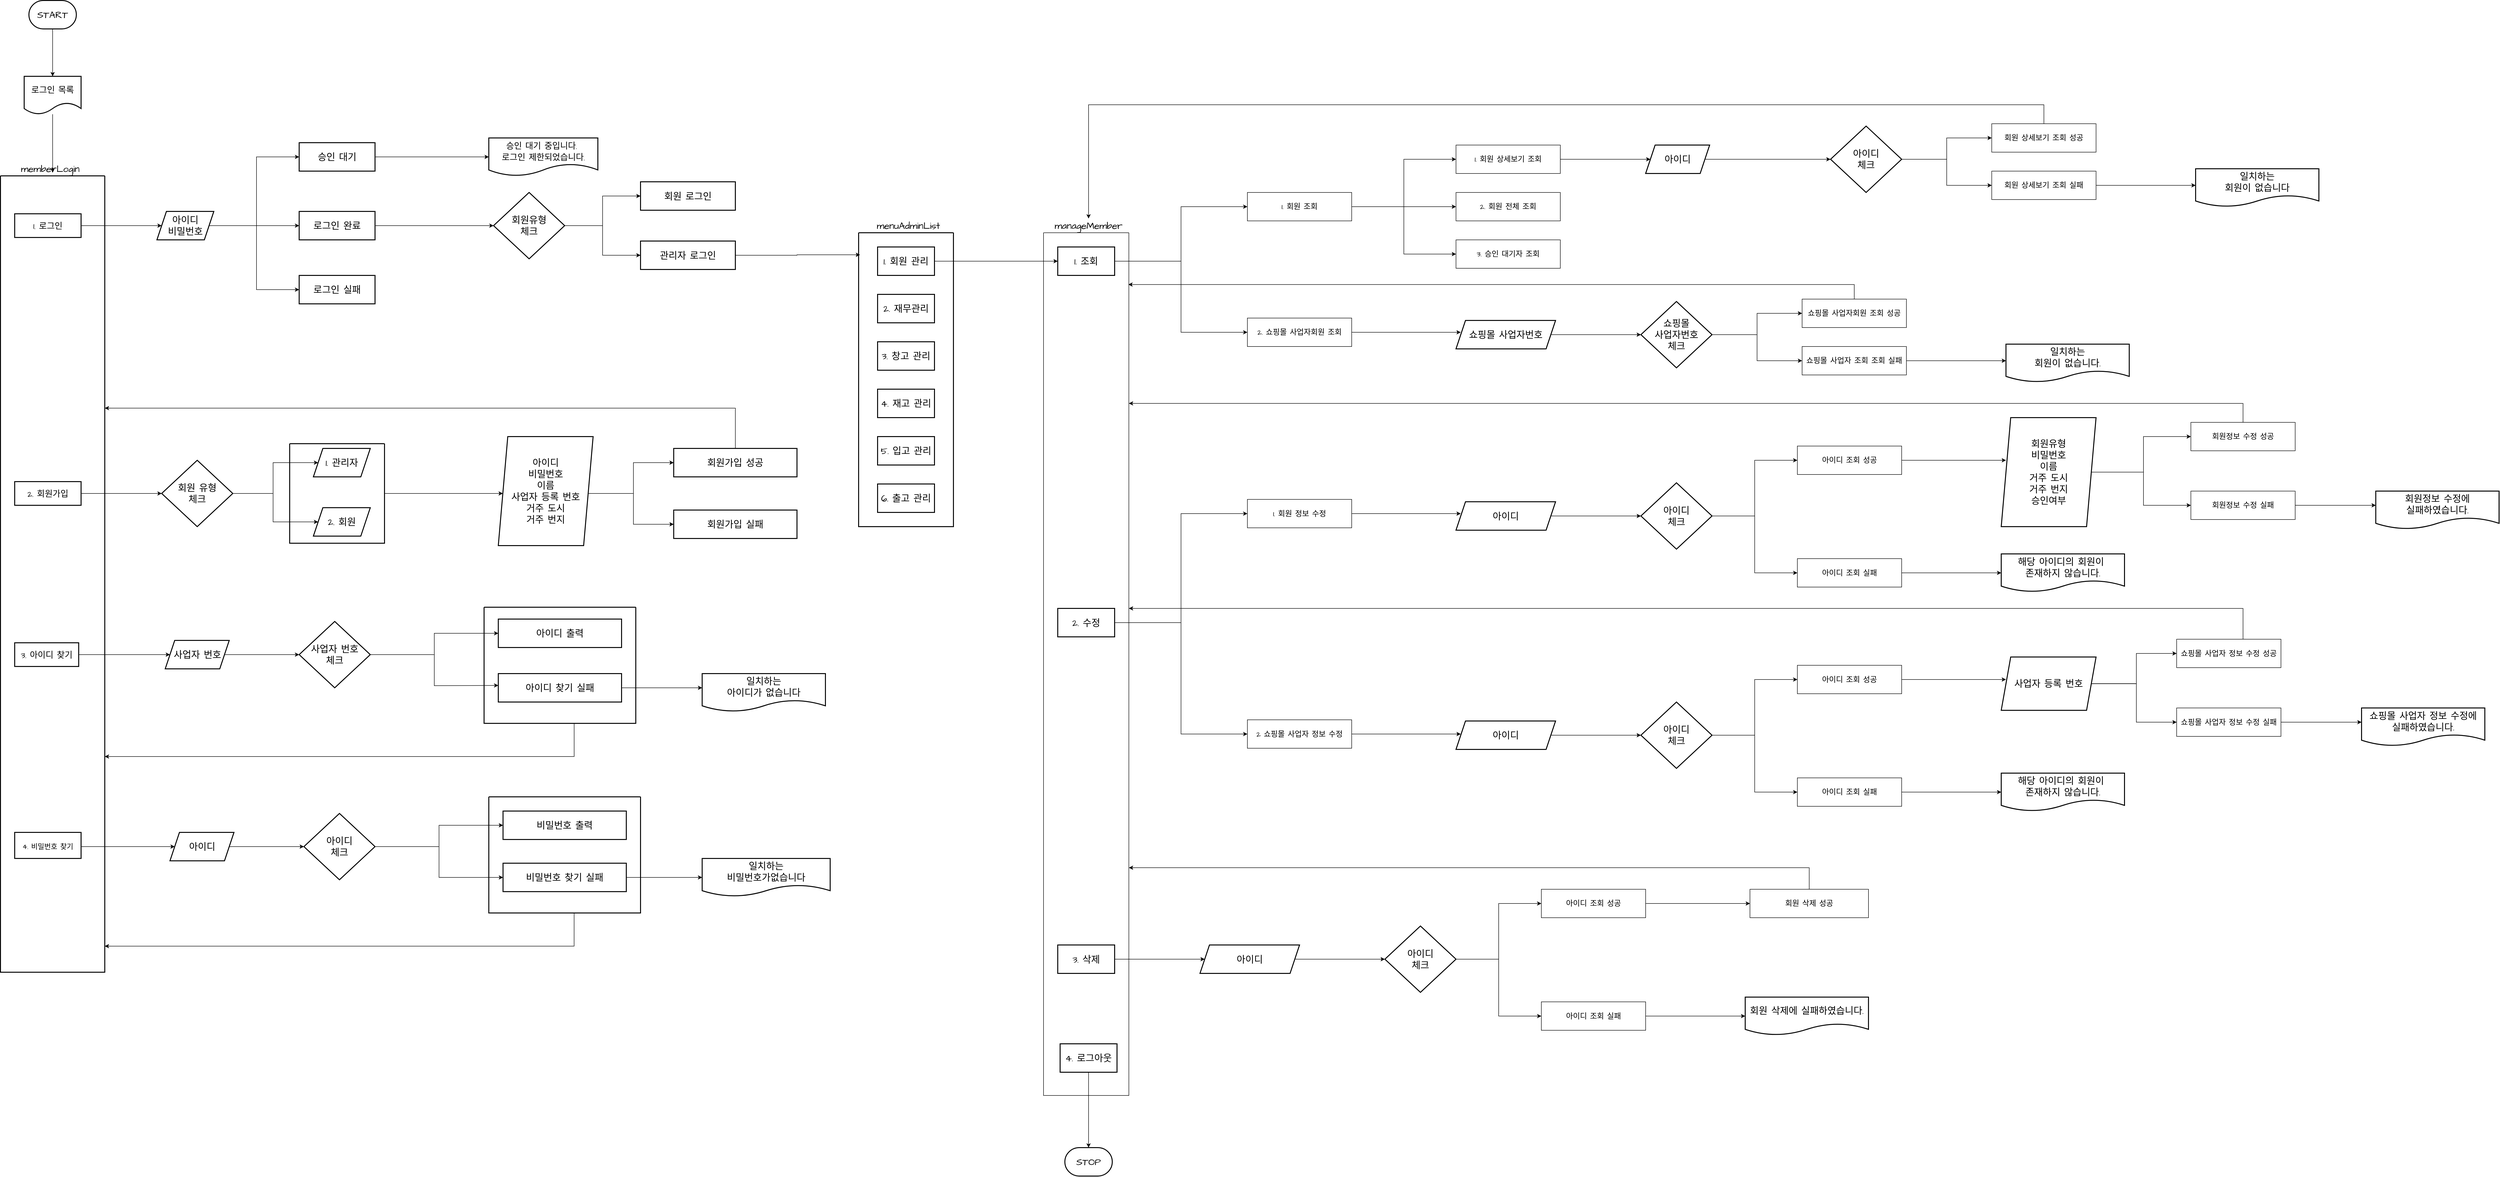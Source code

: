 <mxfile version="24.7.6" pages="7">
  <diagram name="회원관리(총관리자)" id="zyjhMLSnpfN38ArJBijA">
    <mxGraphModel grid="1" page="1" gridSize="10" guides="1" tooltips="1" connect="1" arrows="1" fold="1" pageScale="1" pageWidth="1169" pageHeight="827" math="0" shadow="0">
      <root>
        <mxCell id="0" />
        <mxCell id="1" parent="0" />
        <mxCell id="NH81N6Ki6ens7QxMSbwM-1" value="" style="edgeStyle=orthogonalEdgeStyle;shape=connector;rounded=0;hachureGap=4;orthogonalLoop=1;jettySize=auto;html=1;labelBackgroundColor=default;strokeColor=default;align=center;verticalAlign=middle;fontFamily=Architects Daughter;fontSource=https%3A%2F%2Ffonts.googleapis.com%2Fcss%3Ffamily%3DArchitects%2BDaughter;fontSize=20;fontColor=default;endArrow=classic;" edge="1" parent="1" source="NH81N6Ki6ens7QxMSbwM-2" target="NH81N6Ki6ens7QxMSbwM-5">
          <mxGeometry relative="1" as="geometry" />
        </mxCell>
        <mxCell id="NH81N6Ki6ens7QxMSbwM-2" value="START" style="strokeWidth=2;html=1;shape=mxgraph.flowchart.terminator;whiteSpace=wrap;hachureGap=4;fontFamily=Architects Daughter;fontSource=https%3A%2F%2Ffonts.googleapis.com%2Fcss%3Ffamily%3DArchitects%2BDaughter;fontSize=20;" vertex="1" parent="1">
          <mxGeometry x="390" y="80" width="100" height="60" as="geometry" />
        </mxCell>
        <mxCell id="NH81N6Ki6ens7QxMSbwM-3" style="edgeStyle=orthogonalEdgeStyle;shape=connector;rounded=0;hachureGap=4;orthogonalLoop=1;jettySize=auto;html=1;exitX=1;exitY=0.5;exitDx=0;exitDy=0;entryX=0;entryY=0.5;entryDx=0;entryDy=0;labelBackgroundColor=default;strokeColor=default;align=center;verticalAlign=middle;fontFamily=Architects Daughter;fontSource=https%3A%2F%2Ffonts.googleapis.com%2Fcss%3Ffamily%3DArchitects%2BDaughter;fontSize=20;fontColor=default;endArrow=classic;" edge="1" parent="1" source="NH81N6Ki6ens7QxMSbwM-4" target="NH81N6Ki6ens7QxMSbwM-14">
          <mxGeometry relative="1" as="geometry" />
        </mxCell>
        <mxCell id="NH81N6Ki6ens7QxMSbwM-4" value="&lt;font style=&quot;font-size: 18px;&quot;&gt;1. 로그인&lt;/font&gt;" style="rounded=0;whiteSpace=wrap;html=1;hachureGap=4;strokeColor=default;strokeWidth=2;align=center;verticalAlign=middle;fontFamily=Architects Daughter;fontSource=https%3A%2F%2Ffonts.googleapis.com%2Fcss%3Ffamily%3DArchitects%2BDaughter;fontSize=20;fontColor=default;fillColor=default;" vertex="1" parent="1">
          <mxGeometry x="360" y="530" width="140" height="50" as="geometry" />
        </mxCell>
        <mxCell id="NH81N6Ki6ens7QxMSbwM-5" value="&lt;font style=&quot;font-size: 18px;&quot;&gt;로그인 목록&lt;/font&gt;" style="shape=document;whiteSpace=wrap;html=1;boundedLbl=1;hachureGap=4;strokeColor=default;strokeWidth=2;align=center;verticalAlign=middle;fontFamily=Architects Daughter;fontSource=https%3A%2F%2Ffonts.googleapis.com%2Fcss%3Ffamily%3DArchitects%2BDaughter;fontSize=20;fontColor=default;fillColor=default;" vertex="1" parent="1">
          <mxGeometry x="380" y="240" width="120" height="80" as="geometry" />
        </mxCell>
        <mxCell id="NH81N6Ki6ens7QxMSbwM-6" value="" style="swimlane;startSize=0;hachureGap=4;strokeColor=default;strokeWidth=2;align=center;verticalAlign=middle;fontFamily=Architects Daughter;fontSource=https%3A%2F%2Ffonts.googleapis.com%2Fcss%3Ffamily%3DArchitects%2BDaughter;fontSize=20;fontColor=default;fillColor=default;html=1;" vertex="1" parent="1">
          <mxGeometry x="330" y="450" width="220" height="1680" as="geometry" />
        </mxCell>
        <mxCell id="NH81N6Ki6ens7QxMSbwM-7" value="&lt;font style=&quot;font-size: 18px;&quot;&gt;3. 아이디 찾기&lt;/font&gt;" style="rounded=0;whiteSpace=wrap;html=1;hachureGap=4;strokeColor=default;strokeWidth=2;align=center;verticalAlign=middle;fontFamily=Architects Daughter;fontSource=https%3A%2F%2Ffonts.googleapis.com%2Fcss%3Ffamily%3DArchitects%2BDaughter;fontSize=20;fontColor=default;fillColor=default;" vertex="1" parent="NH81N6Ki6ens7QxMSbwM-6">
          <mxGeometry x="30" y="985" width="135" height="50" as="geometry" />
        </mxCell>
        <mxCell id="NH81N6Ki6ens7QxMSbwM-8" value="&lt;font style=&quot;font-size: 15px;&quot;&gt;4. 비밀번호 찾기&lt;/font&gt;" style="rounded=0;whiteSpace=wrap;html=1;hachureGap=4;strokeColor=default;strokeWidth=2;align=center;verticalAlign=middle;fontFamily=Architects Daughter;fontSource=https%3A%2F%2Ffonts.googleapis.com%2Fcss%3Ffamily%3DArchitects%2BDaughter;fontSize=20;fontColor=default;fillColor=default;" vertex="1" parent="NH81N6Ki6ens7QxMSbwM-6">
          <mxGeometry x="30" y="1385" width="140" height="55" as="geometry" />
        </mxCell>
        <mxCell id="NH81N6Ki6ens7QxMSbwM-9" value="&lt;font style=&quot;font-size: 18px;&quot;&gt;2. 회원가입&lt;/font&gt;" style="rounded=0;whiteSpace=wrap;html=1;hachureGap=4;strokeColor=default;strokeWidth=2;align=center;verticalAlign=middle;fontFamily=Architects Daughter;fontSource=https%3A%2F%2Ffonts.googleapis.com%2Fcss%3Ffamily%3DArchitects%2BDaughter;fontSize=20;fontColor=default;fillColor=default;" vertex="1" parent="NH81N6Ki6ens7QxMSbwM-6">
          <mxGeometry x="30" y="645" width="140" height="50" as="geometry" />
        </mxCell>
        <mxCell id="NH81N6Ki6ens7QxMSbwM-10" style="edgeStyle=orthogonalEdgeStyle;shape=connector;rounded=0;hachureGap=4;orthogonalLoop=1;jettySize=auto;html=1;entryX=0.455;entryY=-0.004;entryDx=0;entryDy=0;entryPerimeter=0;labelBackgroundColor=default;strokeColor=default;align=center;verticalAlign=middle;fontFamily=Architects Daughter;fontSource=https%3A%2F%2Ffonts.googleapis.com%2Fcss%3Ffamily%3DArchitects%2BDaughter;fontSize=20;fontColor=default;endArrow=classic;" edge="1" parent="1" source="NH81N6Ki6ens7QxMSbwM-5">
          <mxGeometry relative="1" as="geometry">
            <mxPoint x="440.1" y="443.28" as="targetPoint" />
          </mxGeometry>
        </mxCell>
        <mxCell id="NH81N6Ki6ens7QxMSbwM-11" style="edgeStyle=orthogonalEdgeStyle;shape=connector;rounded=0;hachureGap=4;orthogonalLoop=1;jettySize=auto;html=1;labelBackgroundColor=default;strokeColor=default;align=center;verticalAlign=middle;fontFamily=Architects Daughter;fontSource=https%3A%2F%2Ffonts.googleapis.com%2Fcss%3Ffamily%3DArchitects%2BDaughter;fontSize=16;fontColor=default;endArrow=classic;" edge="1" parent="1" source="NH81N6Ki6ens7QxMSbwM-14" target="NH81N6Ki6ens7QxMSbwM-62">
          <mxGeometry relative="1" as="geometry" />
        </mxCell>
        <mxCell id="NH81N6Ki6ens7QxMSbwM-12" style="edgeStyle=orthogonalEdgeStyle;shape=connector;rounded=0;hachureGap=4;orthogonalLoop=1;jettySize=auto;html=1;entryX=0;entryY=0.5;entryDx=0;entryDy=0;labelBackgroundColor=default;strokeColor=default;align=center;verticalAlign=middle;fontFamily=Architects Daughter;fontSource=https%3A%2F%2Ffonts.googleapis.com%2Fcss%3Ffamily%3DArchitects%2BDaughter;fontSize=16;fontColor=default;endArrow=classic;" edge="1" parent="1" source="NH81N6Ki6ens7QxMSbwM-14" target="NH81N6Ki6ens7QxMSbwM-60">
          <mxGeometry relative="1" as="geometry" />
        </mxCell>
        <mxCell id="NH81N6Ki6ens7QxMSbwM-13" style="edgeStyle=orthogonalEdgeStyle;shape=connector;rounded=0;hachureGap=4;orthogonalLoop=1;jettySize=auto;html=1;exitX=1;exitY=0.5;exitDx=0;exitDy=0;entryX=0;entryY=0.5;entryDx=0;entryDy=0;labelBackgroundColor=default;strokeColor=default;align=center;verticalAlign=middle;fontFamily=Architects Daughter;fontSource=https%3A%2F%2Ffonts.googleapis.com%2Fcss%3Ffamily%3DArchitects%2BDaughter;fontSize=16;fontColor=default;endArrow=classic;" edge="1" parent="1" source="NH81N6Ki6ens7QxMSbwM-14" target="NH81N6Ki6ens7QxMSbwM-68">
          <mxGeometry relative="1" as="geometry" />
        </mxCell>
        <mxCell id="NH81N6Ki6ens7QxMSbwM-14" value="아이디&lt;br&gt;비밀번호" style="shape=parallelogram;perimeter=parallelogramPerimeter;whiteSpace=wrap;html=1;fixedSize=1;hachureGap=4;strokeColor=default;strokeWidth=2;align=center;verticalAlign=middle;fontFamily=Architects Daughter;fontSource=https%3A%2F%2Ffonts.googleapis.com%2Fcss%3Ffamily%3DArchitects%2BDaughter;fontSize=20;fontColor=default;fillColor=default;" vertex="1" parent="1">
          <mxGeometry x="660" y="525" width="120" height="60" as="geometry" />
        </mxCell>
        <mxCell id="NH81N6Ki6ens7QxMSbwM-15" value="&lt;span style=&quot;font-size: 18px;&quot;&gt;승인 대기 중입니다.&amp;nbsp;&lt;br&gt;로그인 제한되었습니다.&lt;br&gt;&lt;/span&gt;" style="shape=document;whiteSpace=wrap;html=1;boundedLbl=1;hachureGap=4;strokeColor=default;strokeWidth=2;align=center;verticalAlign=middle;fontFamily=Architects Daughter;fontSource=https%3A%2F%2Ffonts.googleapis.com%2Fcss%3Ffamily%3DArchitects%2BDaughter;fontSize=20;fontColor=default;fillColor=default;size=0.312;" vertex="1" parent="1">
          <mxGeometry x="1360" y="370" width="230" height="80" as="geometry" />
        </mxCell>
        <mxCell id="NH81N6Ki6ens7QxMSbwM-16" style="edgeStyle=orthogonalEdgeStyle;shape=connector;rounded=0;hachureGap=4;orthogonalLoop=1;jettySize=auto;html=1;labelBackgroundColor=default;strokeColor=default;align=center;verticalAlign=middle;fontFamily=Architects Daughter;fontSource=https%3A%2F%2Ffonts.googleapis.com%2Fcss%3Ffamily%3DArchitects%2BDaughter;fontSize=20;fontColor=default;endArrow=classic;" edge="1" parent="1" source="NH81N6Ki6ens7QxMSbwM-18" target="NH81N6Ki6ens7QxMSbwM-52">
          <mxGeometry relative="1" as="geometry" />
        </mxCell>
        <mxCell id="NH81N6Ki6ens7QxMSbwM-17" style="edgeStyle=orthogonalEdgeStyle;shape=connector;rounded=0;hachureGap=4;orthogonalLoop=1;jettySize=auto;html=1;entryX=0;entryY=0.5;entryDx=0;entryDy=0;labelBackgroundColor=default;strokeColor=default;align=center;verticalAlign=middle;fontFamily=Architects Daughter;fontSource=https%3A%2F%2Ffonts.googleapis.com%2Fcss%3Ffamily%3DArchitects%2BDaughter;fontSize=20;fontColor=default;endArrow=classic;" edge="1" parent="1" source="NH81N6Ki6ens7QxMSbwM-18" target="NH81N6Ki6ens7QxMSbwM-42">
          <mxGeometry relative="1" as="geometry" />
        </mxCell>
        <mxCell id="NH81N6Ki6ens7QxMSbwM-18" value="회원유형&lt;br&gt;체크" style="rhombus;whiteSpace=wrap;html=1;hachureGap=4;strokeColor=default;strokeWidth=2;align=center;verticalAlign=middle;fontFamily=Architects Daughter;fontSource=https%3A%2F%2Ffonts.googleapis.com%2Fcss%3Ffamily%3DArchitects%2BDaughter;fontSize=20;fontColor=default;fillColor=default;" vertex="1" parent="1">
          <mxGeometry x="1370" y="485" width="150" height="140" as="geometry" />
        </mxCell>
        <mxCell id="NH81N6Ki6ens7QxMSbwM-19" value="" style="swimlane;startSize=0;hachureGap=4;strokeColor=default;strokeWidth=2;align=center;verticalAlign=middle;fontFamily=Architects Daughter;fontSource=https%3A%2F%2Ffonts.googleapis.com%2Fcss%3Ffamily%3DArchitects%2BDaughter;fontSize=20;fontColor=default;fillColor=default;html=1;" vertex="1" parent="1">
          <mxGeometry x="2140" y="570" width="200" height="620" as="geometry" />
        </mxCell>
        <mxCell id="NH81N6Ki6ens7QxMSbwM-20" value="1. 회원 관리" style="rounded=0;whiteSpace=wrap;html=1;hachureGap=4;strokeColor=default;strokeWidth=2;align=center;verticalAlign=middle;fontFamily=Architects Daughter;fontSource=https%3A%2F%2Ffonts.googleapis.com%2Fcss%3Ffamily%3DArchitects%2BDaughter;fontSize=20;fontColor=default;fillColor=default;" vertex="1" parent="NH81N6Ki6ens7QxMSbwM-19">
          <mxGeometry x="40" y="30" width="120" height="60" as="geometry" />
        </mxCell>
        <mxCell id="NH81N6Ki6ens7QxMSbwM-21" value="2. 재무관리" style="rounded=0;whiteSpace=wrap;html=1;hachureGap=4;strokeColor=default;strokeWidth=2;align=center;verticalAlign=middle;fontFamily=Architects Daughter;fontSource=https%3A%2F%2Ffonts.googleapis.com%2Fcss%3Ffamily%3DArchitects%2BDaughter;fontSize=20;fontColor=default;fillColor=default;" vertex="1" parent="NH81N6Ki6ens7QxMSbwM-19">
          <mxGeometry x="40" y="130" width="120" height="60" as="geometry" />
        </mxCell>
        <mxCell id="NH81N6Ki6ens7QxMSbwM-22" value="3. 창고 관리" style="rounded=0;whiteSpace=wrap;html=1;hachureGap=4;strokeColor=default;strokeWidth=2;align=center;verticalAlign=middle;fontFamily=Architects Daughter;fontSource=https%3A%2F%2Ffonts.googleapis.com%2Fcss%3Ffamily%3DArchitects%2BDaughter;fontSize=20;fontColor=default;fillColor=default;" vertex="1" parent="NH81N6Ki6ens7QxMSbwM-19">
          <mxGeometry x="40" y="230" width="120" height="60" as="geometry" />
        </mxCell>
        <mxCell id="NH81N6Ki6ens7QxMSbwM-23" value="4. 재고 관리" style="rounded=0;whiteSpace=wrap;html=1;hachureGap=4;strokeColor=default;strokeWidth=2;align=center;verticalAlign=middle;fontFamily=Architects Daughter;fontSource=https%3A%2F%2Ffonts.googleapis.com%2Fcss%3Ffamily%3DArchitects%2BDaughter;fontSize=20;fontColor=default;fillColor=default;" vertex="1" parent="NH81N6Ki6ens7QxMSbwM-19">
          <mxGeometry x="40" y="330" width="120" height="60" as="geometry" />
        </mxCell>
        <mxCell id="NH81N6Ki6ens7QxMSbwM-24" value="5. 입고 관리" style="rounded=0;whiteSpace=wrap;html=1;hachureGap=4;strokeColor=default;strokeWidth=2;align=center;verticalAlign=middle;fontFamily=Architects Daughter;fontSource=https%3A%2F%2Ffonts.googleapis.com%2Fcss%3Ffamily%3DArchitects%2BDaughter;fontSize=20;fontColor=default;fillColor=default;" vertex="1" parent="NH81N6Ki6ens7QxMSbwM-19">
          <mxGeometry x="40" y="430" width="120" height="60" as="geometry" />
        </mxCell>
        <mxCell id="NH81N6Ki6ens7QxMSbwM-25" value="6. 출고 관리" style="rounded=0;whiteSpace=wrap;html=1;hachureGap=4;strokeColor=default;strokeWidth=2;align=center;verticalAlign=middle;fontFamily=Architects Daughter;fontSource=https%3A%2F%2Ffonts.googleapis.com%2Fcss%3Ffamily%3DArchitects%2BDaughter;fontSize=20;fontColor=default;fillColor=default;" vertex="1" parent="NH81N6Ki6ens7QxMSbwM-19">
          <mxGeometry x="40" y="530" width="120" height="60" as="geometry" />
        </mxCell>
        <mxCell id="NH81N6Ki6ens7QxMSbwM-26" style="edgeStyle=orthogonalEdgeStyle;shape=connector;rounded=0;hachureGap=4;orthogonalLoop=1;jettySize=auto;html=1;entryX=0;entryY=0.5;entryDx=0;entryDy=0;labelBackgroundColor=default;strokeColor=default;align=center;verticalAlign=middle;fontFamily=Architects Daughter;fontSource=https%3A%2F%2Ffonts.googleapis.com%2Fcss%3Ffamily%3DArchitects%2BDaughter;fontSize=20;fontColor=default;endArrow=classic;" edge="1" parent="1" source="NH81N6Ki6ens7QxMSbwM-28" target="NH81N6Ki6ens7QxMSbwM-29">
          <mxGeometry relative="1" as="geometry" />
        </mxCell>
        <mxCell id="NH81N6Ki6ens7QxMSbwM-27" style="edgeStyle=orthogonalEdgeStyle;shape=connector;rounded=0;hachureGap=4;orthogonalLoop=1;jettySize=auto;html=1;labelBackgroundColor=default;strokeColor=default;align=center;verticalAlign=middle;fontFamily=Architects Daughter;fontSource=https%3A%2F%2Ffonts.googleapis.com%2Fcss%3Ffamily%3DArchitects%2BDaughter;fontSize=20;fontColor=default;endArrow=classic;" edge="1" parent="1" source="NH81N6Ki6ens7QxMSbwM-28" target="NH81N6Ki6ens7QxMSbwM-35">
          <mxGeometry relative="1" as="geometry" />
        </mxCell>
        <mxCell id="NH81N6Ki6ens7QxMSbwM-28" value="회원 유형&lt;br&gt;체크" style="rhombus;whiteSpace=wrap;html=1;hachureGap=4;strokeColor=default;strokeWidth=2;align=center;verticalAlign=middle;fontFamily=Architects Daughter;fontSource=https%3A%2F%2Ffonts.googleapis.com%2Fcss%3Ffamily%3DArchitects%2BDaughter;fontSize=20;fontColor=default;fillColor=default;" vertex="1" parent="1">
          <mxGeometry x="670" y="1050" width="150" height="140" as="geometry" />
        </mxCell>
        <mxCell id="NH81N6Ki6ens7QxMSbwM-29" value="1. 관리자" style="shape=parallelogram;perimeter=parallelogramPerimeter;whiteSpace=wrap;html=1;fixedSize=1;hachureGap=4;strokeColor=default;strokeWidth=2;align=center;verticalAlign=middle;fontFamily=Architects Daughter;fontSource=https%3A%2F%2Ffonts.googleapis.com%2Fcss%3Ffamily%3DArchitects%2BDaughter;fontSize=20;fontColor=default;fillColor=default;" vertex="1" parent="1">
          <mxGeometry x="990" y="1025" width="120" height="60" as="geometry" />
        </mxCell>
        <mxCell id="NH81N6Ki6ens7QxMSbwM-30" style="edgeStyle=orthogonalEdgeStyle;shape=connector;rounded=0;hachureGap=4;orthogonalLoop=1;jettySize=auto;html=1;labelBackgroundColor=default;strokeColor=default;align=center;verticalAlign=middle;fontFamily=Architects Daughter;fontSource=https%3A%2F%2Ffonts.googleapis.com%2Fcss%3Ffamily%3DArchitects%2BDaughter;fontSize=16;fontColor=default;endArrow=classic;" edge="1" parent="1" source="NH81N6Ki6ens7QxMSbwM-32" target="NH81N6Ki6ens7QxMSbwM-122">
          <mxGeometry relative="1" as="geometry">
            <Array as="points">
              <mxPoint x="1665" y="1120" />
              <mxPoint x="1665" y="1055" />
            </Array>
          </mxGeometry>
        </mxCell>
        <mxCell id="NH81N6Ki6ens7QxMSbwM-31" style="edgeStyle=orthogonalEdgeStyle;shape=connector;rounded=0;hachureGap=4;orthogonalLoop=1;jettySize=auto;html=1;labelBackgroundColor=default;strokeColor=default;align=center;verticalAlign=middle;fontFamily=Architects Daughter;fontSource=https%3A%2F%2Ffonts.googleapis.com%2Fcss%3Ffamily%3DArchitects%2BDaughter;fontSize=16;fontColor=default;endArrow=classic;" edge="1" parent="1" source="NH81N6Ki6ens7QxMSbwM-32" target="NH81N6Ki6ens7QxMSbwM-124">
          <mxGeometry relative="1" as="geometry">
            <Array as="points">
              <mxPoint x="1665" y="1120" />
              <mxPoint x="1665" y="1185" />
            </Array>
          </mxGeometry>
        </mxCell>
        <mxCell id="NH81N6Ki6ens7QxMSbwM-32" value="아이디&lt;br&gt;비밀번호&lt;br&gt;이름&lt;br&gt;사업자 등록 번호&lt;br&gt;거주 도시&lt;br&gt;거주 번지" style="shape=parallelogram;perimeter=parallelogramPerimeter;whiteSpace=wrap;html=1;fixedSize=1;hachureGap=4;strokeColor=default;strokeWidth=2;align=center;verticalAlign=middle;fontFamily=Architects Daughter;fontSource=https%3A%2F%2Ffonts.googleapis.com%2Fcss%3Ffamily%3DArchitects%2BDaughter;fontSize=20;fontColor=default;fillColor=default;" vertex="1" parent="1">
          <mxGeometry x="1380" y="1000" width="200" height="230" as="geometry" />
        </mxCell>
        <mxCell id="NH81N6Ki6ens7QxMSbwM-33" style="edgeStyle=orthogonalEdgeStyle;shape=connector;rounded=0;hachureGap=4;orthogonalLoop=1;jettySize=auto;html=1;labelBackgroundColor=default;strokeColor=default;align=center;verticalAlign=middle;fontFamily=Architects Daughter;fontSource=https%3A%2F%2Ffonts.googleapis.com%2Fcss%3Ffamily%3DArchitects%2BDaughter;fontSize=20;fontColor=default;endArrow=classic;" edge="1" parent="1" source="NH81N6Ki6ens7QxMSbwM-34" target="NH81N6Ki6ens7QxMSbwM-32">
          <mxGeometry relative="1" as="geometry">
            <Array as="points">
              <mxPoint x="1330" y="1120" />
              <mxPoint x="1330" y="1120" />
            </Array>
          </mxGeometry>
        </mxCell>
        <mxCell id="NH81N6Ki6ens7QxMSbwM-34" value="" style="swimlane;startSize=0;hachureGap=4;strokeColor=default;strokeWidth=2;align=center;verticalAlign=middle;fontFamily=Architects Daughter;fontSource=https%3A%2F%2Ffonts.googleapis.com%2Fcss%3Ffamily%3DArchitects%2BDaughter;fontSize=20;fontColor=default;fillColor=default;html=1;" vertex="1" parent="1">
          <mxGeometry x="940" y="1015" width="200" height="210" as="geometry" />
        </mxCell>
        <mxCell id="NH81N6Ki6ens7QxMSbwM-35" value="2. 회원" style="shape=parallelogram;perimeter=parallelogramPerimeter;whiteSpace=wrap;html=1;fixedSize=1;hachureGap=4;strokeColor=default;strokeWidth=2;align=center;verticalAlign=middle;fontFamily=Architects Daughter;fontSource=https%3A%2F%2Ffonts.googleapis.com%2Fcss%3Ffamily%3DArchitects%2BDaughter;fontSize=20;fontColor=default;fillColor=default;" vertex="1" parent="NH81N6Ki6ens7QxMSbwM-34">
          <mxGeometry x="50" y="135" width="120" height="60" as="geometry" />
        </mxCell>
        <mxCell id="NH81N6Ki6ens7QxMSbwM-36" style="edgeStyle=orthogonalEdgeStyle;shape=connector;rounded=0;hachureGap=4;orthogonalLoop=1;jettySize=auto;html=1;entryX=0;entryY=0.5;entryDx=0;entryDy=0;labelBackgroundColor=default;strokeColor=default;align=center;verticalAlign=middle;fontFamily=Architects Daughter;fontSource=https%3A%2F%2Ffonts.googleapis.com%2Fcss%3Ffamily%3DArchitects%2BDaughter;fontSize=20;fontColor=default;endArrow=classic;" edge="1" parent="1" source="NH81N6Ki6ens7QxMSbwM-9" target="NH81N6Ki6ens7QxMSbwM-28">
          <mxGeometry relative="1" as="geometry">
            <Array as="points" />
          </mxGeometry>
        </mxCell>
        <mxCell id="NH81N6Ki6ens7QxMSbwM-37" style="edgeStyle=orthogonalEdgeStyle;shape=connector;rounded=0;hachureGap=4;orthogonalLoop=1;jettySize=auto;html=1;exitX=1;exitY=0.5;exitDx=0;exitDy=0;labelBackgroundColor=default;strokeColor=default;align=center;verticalAlign=middle;fontFamily=Architects Daughter;fontSource=https%3A%2F%2Ffonts.googleapis.com%2Fcss%3Ffamily%3DArchitects%2BDaughter;fontSize=20;fontColor=default;endArrow=classic;" edge="1" parent="1" source="NH81N6Ki6ens7QxMSbwM-38" target="NH81N6Ki6ens7QxMSbwM-41">
          <mxGeometry relative="1" as="geometry" />
        </mxCell>
        <mxCell id="NH81N6Ki6ens7QxMSbwM-38" value="사업자 번호" style="shape=parallelogram;perimeter=parallelogramPerimeter;whiteSpace=wrap;html=1;fixedSize=1;hachureGap=4;strokeColor=default;strokeWidth=2;align=center;verticalAlign=middle;fontFamily=Architects Daughter;fontSource=https%3A%2F%2Ffonts.googleapis.com%2Fcss%3Ffamily%3DArchitects%2BDaughter;fontSize=20;fontColor=default;fillColor=default;" vertex="1" parent="1">
          <mxGeometry x="677.5" y="1430" width="135" height="60" as="geometry" />
        </mxCell>
        <mxCell id="NH81N6Ki6ens7QxMSbwM-39" style="edgeStyle=orthogonalEdgeStyle;shape=connector;rounded=0;hachureGap=4;orthogonalLoop=1;jettySize=auto;html=1;entryX=0;entryY=0.5;entryDx=0;entryDy=0;labelBackgroundColor=default;strokeColor=default;align=center;verticalAlign=middle;fontFamily=Architects Daughter;fontSource=https%3A%2F%2Ffonts.googleapis.com%2Fcss%3Ffamily%3DArchitects%2BDaughter;fontSize=20;fontColor=default;endArrow=classic;" edge="1" parent="1" source="NH81N6Ki6ens7QxMSbwM-7" target="NH81N6Ki6ens7QxMSbwM-38">
          <mxGeometry relative="1" as="geometry" />
        </mxCell>
        <mxCell id="NH81N6Ki6ens7QxMSbwM-40" style="edgeStyle=orthogonalEdgeStyle;shape=connector;rounded=0;hachureGap=4;orthogonalLoop=1;jettySize=auto;html=1;labelBackgroundColor=default;strokeColor=default;align=center;verticalAlign=middle;fontFamily=Architects Daughter;fontSource=https%3A%2F%2Ffonts.googleapis.com%2Fcss%3Ffamily%3DArchitects%2BDaughter;fontSize=20;fontColor=default;endArrow=classic;" edge="1" parent="1" source="NH81N6Ki6ens7QxMSbwM-41" target="NH81N6Ki6ens7QxMSbwM-43">
          <mxGeometry relative="1" as="geometry" />
        </mxCell>
        <mxCell id="NH81N6Ki6ens7QxMSbwM-41" value="사업자 번호&lt;br&gt;체크" style="rhombus;whiteSpace=wrap;html=1;hachureGap=4;strokeColor=default;strokeWidth=2;align=center;verticalAlign=middle;fontFamily=Architects Daughter;fontSource=https%3A%2F%2Ffonts.googleapis.com%2Fcss%3Ffamily%3DArchitects%2BDaughter;fontSize=20;fontColor=default;fillColor=default;" vertex="1" parent="1">
          <mxGeometry x="960" y="1390" width="150" height="140" as="geometry" />
        </mxCell>
        <mxCell id="NH81N6Ki6ens7QxMSbwM-42" value="관리자 로그인" style="whiteSpace=wrap;html=1;fontSize=20;fontFamily=Architects Daughter;hachureGap=4;strokeWidth=2;fontSource=https%3A%2F%2Ffonts.googleapis.com%2Fcss%3Ffamily%3DArchitects%2BDaughter;" vertex="1" parent="1">
          <mxGeometry x="1680" y="587.5" width="200" height="60" as="geometry" />
        </mxCell>
        <mxCell id="NH81N6Ki6ens7QxMSbwM-43" value="아이디 출력" style="rounded=0;whiteSpace=wrap;html=1;hachureGap=4;strokeColor=default;strokeWidth=2;align=center;verticalAlign=middle;fontFamily=Architects Daughter;fontSource=https%3A%2F%2Ffonts.googleapis.com%2Fcss%3Ffamily%3DArchitects%2BDaughter;fontSize=20;fontColor=default;fillColor=default;" vertex="1" parent="1">
          <mxGeometry x="1380" y="1385" width="260" height="60" as="geometry" />
        </mxCell>
        <mxCell id="NH81N6Ki6ens7QxMSbwM-44" style="edgeStyle=orthogonalEdgeStyle;shape=connector;rounded=0;hachureGap=4;orthogonalLoop=1;jettySize=auto;html=1;labelBackgroundColor=default;strokeColor=default;align=center;verticalAlign=middle;fontFamily=Architects Daughter;fontSource=https%3A%2F%2Ffonts.googleapis.com%2Fcss%3Ffamily%3DArchitects%2BDaughter;fontSize=20;fontColor=default;endArrow=classic;" edge="1" parent="1" source="NH81N6Ki6ens7QxMSbwM-41">
          <mxGeometry relative="1" as="geometry">
            <mxPoint x="1380" y="1525" as="targetPoint" />
          </mxGeometry>
        </mxCell>
        <mxCell id="NH81N6Ki6ens7QxMSbwM-45" style="edgeStyle=orthogonalEdgeStyle;shape=connector;rounded=0;hachureGap=4;orthogonalLoop=1;jettySize=auto;html=1;exitX=1;exitY=0.5;exitDx=0;exitDy=0;labelBackgroundColor=default;strokeColor=default;align=center;verticalAlign=middle;fontFamily=Architects Daughter;fontSource=https%3A%2F%2Ffonts.googleapis.com%2Fcss%3Ffamily%3DArchitects%2BDaughter;fontSize=20;fontColor=default;endArrow=classic;" edge="1" parent="1" source="NH81N6Ki6ens7QxMSbwM-46" target="NH81N6Ki6ens7QxMSbwM-48">
          <mxGeometry relative="1" as="geometry" />
        </mxCell>
        <mxCell id="NH81N6Ki6ens7QxMSbwM-46" value="아이디" style="shape=parallelogram;perimeter=parallelogramPerimeter;whiteSpace=wrap;html=1;fixedSize=1;hachureGap=4;strokeColor=default;strokeWidth=2;align=center;verticalAlign=middle;fontFamily=Architects Daughter;fontSource=https%3A%2F%2Ffonts.googleapis.com%2Fcss%3Ffamily%3DArchitects%2BDaughter;fontSize=20;fontColor=default;fillColor=default;" vertex="1" parent="1">
          <mxGeometry x="687.5" y="1835" width="135" height="60" as="geometry" />
        </mxCell>
        <mxCell id="NH81N6Ki6ens7QxMSbwM-47" style="edgeStyle=orthogonalEdgeStyle;shape=connector;rounded=0;hachureGap=4;orthogonalLoop=1;jettySize=auto;html=1;labelBackgroundColor=default;strokeColor=default;align=center;verticalAlign=middle;fontFamily=Architects Daughter;fontSource=https%3A%2F%2Ffonts.googleapis.com%2Fcss%3Ffamily%3DArchitects%2BDaughter;fontSize=20;fontColor=default;endArrow=classic;" edge="1" parent="1" source="NH81N6Ki6ens7QxMSbwM-48" target="NH81N6Ki6ens7QxMSbwM-49">
          <mxGeometry relative="1" as="geometry" />
        </mxCell>
        <mxCell id="NH81N6Ki6ens7QxMSbwM-48" value="아이디&lt;br&gt;체크" style="rhombus;whiteSpace=wrap;html=1;hachureGap=4;strokeColor=default;strokeWidth=2;align=center;verticalAlign=middle;fontFamily=Architects Daughter;fontSource=https%3A%2F%2Ffonts.googleapis.com%2Fcss%3Ffamily%3DArchitects%2BDaughter;fontSize=20;fontColor=default;fillColor=default;" vertex="1" parent="1">
          <mxGeometry x="970" y="1795" width="150" height="140" as="geometry" />
        </mxCell>
        <mxCell id="NH81N6Ki6ens7QxMSbwM-49" value="비밀번호 출력" style="rounded=0;whiteSpace=wrap;html=1;hachureGap=4;strokeColor=default;strokeWidth=2;align=center;verticalAlign=middle;fontFamily=Architects Daughter;fontSource=https%3A%2F%2Ffonts.googleapis.com%2Fcss%3Ffamily%3DArchitects%2BDaughter;fontSize=20;fontColor=default;fillColor=default;" vertex="1" parent="1">
          <mxGeometry x="1390" y="1790" width="260" height="60" as="geometry" />
        </mxCell>
        <mxCell id="NH81N6Ki6ens7QxMSbwM-50" style="edgeStyle=orthogonalEdgeStyle;shape=connector;rounded=0;hachureGap=4;orthogonalLoop=1;jettySize=auto;html=1;labelBackgroundColor=default;strokeColor=default;align=center;verticalAlign=middle;fontFamily=Architects Daughter;fontSource=https%3A%2F%2Ffonts.googleapis.com%2Fcss%3Ffamily%3DArchitects%2BDaughter;fontSize=20;fontColor=default;endArrow=classic;" edge="1" parent="1" source="NH81N6Ki6ens7QxMSbwM-48" target="NH81N6Ki6ens7QxMSbwM-56">
          <mxGeometry relative="1" as="geometry">
            <mxPoint x="1390" y="1930" as="targetPoint" />
          </mxGeometry>
        </mxCell>
        <mxCell id="NH81N6Ki6ens7QxMSbwM-51" style="edgeStyle=orthogonalEdgeStyle;shape=connector;rounded=0;hachureGap=4;orthogonalLoop=1;jettySize=auto;html=1;labelBackgroundColor=default;strokeColor=default;align=center;verticalAlign=middle;fontFamily=Architects Daughter;fontSource=https%3A%2F%2Ffonts.googleapis.com%2Fcss%3Ffamily%3DArchitects%2BDaughter;fontSize=20;fontColor=default;endArrow=classic;" edge="1" parent="1" source="NH81N6Ki6ens7QxMSbwM-8" target="NH81N6Ki6ens7QxMSbwM-46">
          <mxGeometry relative="1" as="geometry">
            <Array as="points">
              <mxPoint x="620" y="1865" />
              <mxPoint x="620" y="1865" />
            </Array>
          </mxGeometry>
        </mxCell>
        <mxCell id="NH81N6Ki6ens7QxMSbwM-52" value="회원 로그인" style="rounded=0;whiteSpace=wrap;html=1;hachureGap=4;strokeColor=default;strokeWidth=2;align=center;verticalAlign=middle;fontFamily=Architects Daughter;fontSource=https%3A%2F%2Ffonts.googleapis.com%2Fcss%3Ffamily%3DArchitects%2BDaughter;fontSize=20;fontColor=default;fillColor=default;" vertex="1" parent="1">
          <mxGeometry x="1680" y="462.5" width="200" height="60" as="geometry" />
        </mxCell>
        <mxCell id="NH81N6Ki6ens7QxMSbwM-53" value="" style="swimlane;startSize=0;hachureGap=4;strokeColor=default;strokeWidth=2;align=center;verticalAlign=middle;fontFamily=Architects Daughter;fontSource=https%3A%2F%2Ffonts.googleapis.com%2Fcss%3Ffamily%3DArchitects%2BDaughter;fontSize=20;fontColor=default;fillColor=default;html=1;" vertex="1" parent="1">
          <mxGeometry x="1350" y="1360" width="320" height="245" as="geometry" />
        </mxCell>
        <mxCell id="NH81N6Ki6ens7QxMSbwM-54" value="아이디 찾기 실패" style="rounded=0;whiteSpace=wrap;html=1;hachureGap=4;strokeColor=default;strokeWidth=2;align=center;verticalAlign=middle;fontFamily=Architects Daughter;fontSource=https%3A%2F%2Ffonts.googleapis.com%2Fcss%3Ffamily%3DArchitects%2BDaughter;fontSize=20;fontColor=default;fillColor=default;" vertex="1" parent="NH81N6Ki6ens7QxMSbwM-53">
          <mxGeometry x="30" y="140" width="260" height="60" as="geometry" />
        </mxCell>
        <mxCell id="NH81N6Ki6ens7QxMSbwM-55" value="" style="swimlane;startSize=0;hachureGap=4;strokeColor=default;strokeWidth=2;align=center;verticalAlign=middle;fontFamily=Architects Daughter;fontSource=https%3A%2F%2Ffonts.googleapis.com%2Fcss%3Ffamily%3DArchitects%2BDaughter;fontSize=20;fontColor=default;fillColor=default;html=1;" vertex="1" parent="1">
          <mxGeometry x="1360" y="1760" width="320" height="245" as="geometry" />
        </mxCell>
        <mxCell id="NH81N6Ki6ens7QxMSbwM-56" value="비밀번호 찾기 실패" style="rounded=0;whiteSpace=wrap;html=1;hachureGap=4;strokeColor=default;strokeWidth=2;align=center;verticalAlign=middle;fontFamily=Architects Daughter;fontSource=https%3A%2F%2Ffonts.googleapis.com%2Fcss%3Ffamily%3DArchitects%2BDaughter;fontSize=20;fontColor=default;fillColor=default;" vertex="1" parent="NH81N6Ki6ens7QxMSbwM-55">
          <mxGeometry x="30" y="140" width="260" height="60" as="geometry" />
        </mxCell>
        <mxCell id="NH81N6Ki6ens7QxMSbwM-57" style="edgeStyle=orthogonalEdgeStyle;shape=connector;rounded=0;hachureGap=4;orthogonalLoop=1;jettySize=auto;html=1;labelBackgroundColor=default;strokeColor=default;align=center;verticalAlign=middle;fontFamily=Architects Daughter;fontSource=https%3A%2F%2Ffonts.googleapis.com%2Fcss%3Ffamily%3DArchitects%2BDaughter;fontSize=20;fontColor=default;endArrow=classic;" edge="1" parent="1">
          <mxGeometry relative="1" as="geometry">
            <mxPoint x="1540" y="1605" as="sourcePoint" />
            <mxPoint x="550" y="1675" as="targetPoint" />
            <Array as="points">
              <mxPoint x="1540" y="1675" />
              <mxPoint x="581" y="1675" />
            </Array>
          </mxGeometry>
        </mxCell>
        <mxCell id="NH81N6Ki6ens7QxMSbwM-58" style="edgeStyle=orthogonalEdgeStyle;shape=connector;rounded=0;hachureGap=4;orthogonalLoop=1;jettySize=auto;html=1;labelBackgroundColor=default;strokeColor=default;align=center;verticalAlign=middle;fontFamily=Architects Daughter;fontSource=https%3A%2F%2Ffonts.googleapis.com%2Fcss%3Ffamily%3DArchitects%2BDaughter;fontSize=20;fontColor=default;endArrow=classic;" edge="1" parent="1">
          <mxGeometry relative="1" as="geometry">
            <mxPoint x="1539.94" y="2005" as="sourcePoint" />
            <mxPoint x="549.94" y="2075" as="targetPoint" />
            <Array as="points">
              <mxPoint x="1539.94" y="2075" />
              <mxPoint x="580.94" y="2075" />
            </Array>
          </mxGeometry>
        </mxCell>
        <mxCell id="NH81N6Ki6ens7QxMSbwM-59" style="edgeStyle=orthogonalEdgeStyle;shape=connector;rounded=0;hachureGap=4;orthogonalLoop=1;jettySize=auto;html=1;labelBackgroundColor=default;strokeColor=default;align=center;verticalAlign=middle;fontFamily=Architects Daughter;fontSource=https%3A%2F%2Ffonts.googleapis.com%2Fcss%3Ffamily%3DArchitects%2BDaughter;fontSize=20;fontColor=default;endArrow=classic;" edge="1" parent="1" source="NH81N6Ki6ens7QxMSbwM-60" target="NH81N6Ki6ens7QxMSbwM-15">
          <mxGeometry relative="1" as="geometry" />
        </mxCell>
        <mxCell id="NH81N6Ki6ens7QxMSbwM-60" value="승인 대기" style="rounded=0;whiteSpace=wrap;html=1;hachureGap=4;strokeColor=default;strokeWidth=2;align=center;verticalAlign=middle;fontFamily=Architects Daughter;fontSource=https%3A%2F%2Ffonts.googleapis.com%2Fcss%3Ffamily%3DArchitects%2BDaughter;fontSize=20;fontColor=default;fillColor=default;" vertex="1" parent="1">
          <mxGeometry x="960" y="380" width="160" height="60" as="geometry" />
        </mxCell>
        <mxCell id="NH81N6Ki6ens7QxMSbwM-61" style="edgeStyle=orthogonalEdgeStyle;shape=connector;rounded=0;hachureGap=4;orthogonalLoop=1;jettySize=auto;html=1;labelBackgroundColor=default;strokeColor=default;align=center;verticalAlign=middle;fontFamily=Architects Daughter;fontSource=https%3A%2F%2Ffonts.googleapis.com%2Fcss%3Ffamily%3DArchitects%2BDaughter;fontSize=20;fontColor=default;endArrow=classic;" edge="1" parent="1" source="NH81N6Ki6ens7QxMSbwM-62" target="NH81N6Ki6ens7QxMSbwM-18">
          <mxGeometry relative="1" as="geometry">
            <mxPoint x="1290" y="552.5" as="targetPoint" />
          </mxGeometry>
        </mxCell>
        <mxCell id="NH81N6Ki6ens7QxMSbwM-62" value="로그인 완료" style="rounded=0;whiteSpace=wrap;html=1;hachureGap=4;strokeColor=default;strokeWidth=2;align=center;verticalAlign=middle;fontFamily=Architects Daughter;fontSource=https%3A%2F%2Ffonts.googleapis.com%2Fcss%3Ffamily%3DArchitects%2BDaughter;fontSize=20;fontColor=default;fillColor=default;" vertex="1" parent="1">
          <mxGeometry x="960" y="525" width="160" height="60" as="geometry" />
        </mxCell>
        <mxCell id="NH81N6Ki6ens7QxMSbwM-63" style="edgeStyle=orthogonalEdgeStyle;shape=connector;rounded=0;hachureGap=4;orthogonalLoop=1;jettySize=auto;html=1;entryX=0.015;entryY=0.075;entryDx=0;entryDy=0;entryPerimeter=0;labelBackgroundColor=default;strokeColor=default;align=center;verticalAlign=middle;fontFamily=Architects Daughter;fontSource=https%3A%2F%2Ffonts.googleapis.com%2Fcss%3Ffamily%3DArchitects%2BDaughter;fontSize=20;fontColor=default;endArrow=classic;" edge="1" parent="1" source="NH81N6Ki6ens7QxMSbwM-42" target="NH81N6Ki6ens7QxMSbwM-19">
          <mxGeometry relative="1" as="geometry" />
        </mxCell>
        <mxCell id="NH81N6Ki6ens7QxMSbwM-64" value="일치하는&lt;br&gt;아이디가 없습니다" style="shape=document;whiteSpace=wrap;html=1;boundedLbl=1;hachureGap=4;strokeColor=default;strokeWidth=2;align=center;verticalAlign=middle;fontFamily=Architects Daughter;fontSource=https%3A%2F%2Ffonts.googleapis.com%2Fcss%3Ffamily%3DArchitects%2BDaughter;fontSize=20;fontColor=default;fillColor=default;" vertex="1" parent="1">
          <mxGeometry x="1810" y="1500" width="260" height="80" as="geometry" />
        </mxCell>
        <mxCell id="NH81N6Ki6ens7QxMSbwM-65" style="edgeStyle=orthogonalEdgeStyle;rounded=0;hachureGap=4;orthogonalLoop=1;jettySize=auto;html=1;fontFamily=Architects Daughter;fontSource=https%3A%2F%2Ffonts.googleapis.com%2Fcss%3Ffamily%3DArchitects%2BDaughter;fontSize=16;" edge="1" parent="1" source="NH81N6Ki6ens7QxMSbwM-54" target="NH81N6Ki6ens7QxMSbwM-64">
          <mxGeometry relative="1" as="geometry">
            <mxPoint x="1810" y="1530" as="targetPoint" />
            <Array as="points">
              <mxPoint x="1770" y="1530" />
              <mxPoint x="1770" y="1530" />
            </Array>
          </mxGeometry>
        </mxCell>
        <mxCell id="NH81N6Ki6ens7QxMSbwM-66" value="일치하는&lt;br style=&quot;border-color: var(--border-color);&quot;&gt;비밀번호가없습니다" style="shape=document;whiteSpace=wrap;html=1;boundedLbl=1;fontSize=20;fontFamily=Architects Daughter;rounded=0;hachureGap=4;strokeWidth=2;fontSource=https%3A%2F%2Ffonts.googleapis.com%2Fcss%3Ffamily%3DArchitects%2BDaughter;" vertex="1" parent="1">
          <mxGeometry x="1810" y="1890" width="270" height="80" as="geometry" />
        </mxCell>
        <mxCell id="NH81N6Ki6ens7QxMSbwM-67" value="" style="edgeStyle=orthogonalEdgeStyle;shape=connector;rounded=0;hachureGap=4;orthogonalLoop=1;jettySize=auto;html=1;labelBackgroundColor=default;strokeColor=default;align=center;verticalAlign=middle;fontFamily=Architects Daughter;fontSource=https%3A%2F%2Ffonts.googleapis.com%2Fcss%3Ffamily%3DArchitects%2BDaughter;fontSize=16;fontColor=default;endArrow=classic;" edge="1" parent="1" source="NH81N6Ki6ens7QxMSbwM-56" target="NH81N6Ki6ens7QxMSbwM-66">
          <mxGeometry relative="1" as="geometry" />
        </mxCell>
        <mxCell id="NH81N6Ki6ens7QxMSbwM-68" value="로그인 실패" style="rounded=0;whiteSpace=wrap;html=1;hachureGap=4;strokeColor=default;strokeWidth=2;align=center;verticalAlign=middle;fontFamily=Architects Daughter;fontSource=https%3A%2F%2Ffonts.googleapis.com%2Fcss%3Ffamily%3DArchitects%2BDaughter;fontSize=20;fontColor=default;fillColor=default;" vertex="1" parent="1">
          <mxGeometry x="960" y="660" width="160" height="60" as="geometry" />
        </mxCell>
        <mxCell id="NH81N6Ki6ens7QxMSbwM-69" style="edgeStyle=orthogonalEdgeStyle;shape=connector;rounded=0;hachureGap=4;orthogonalLoop=1;jettySize=auto;html=1;entryX=0;entryY=0.5;entryDx=0;entryDy=0;labelBackgroundColor=default;strokeColor=default;align=center;verticalAlign=middle;fontFamily=Architects Daughter;fontSource=https%3A%2F%2Ffonts.googleapis.com%2Fcss%3Ffamily%3DArchitects%2BDaughter;fontSize=16;fontColor=default;endArrow=classic;" edge="1" parent="1" source="NH81N6Ki6ens7QxMSbwM-71" target="NH81N6Ki6ens7QxMSbwM-82">
          <mxGeometry relative="1" as="geometry" />
        </mxCell>
        <mxCell id="NH81N6Ki6ens7QxMSbwM-70" style="edgeStyle=orthogonalEdgeStyle;shape=connector;rounded=0;hachureGap=4;orthogonalLoop=1;jettySize=auto;html=1;entryX=0;entryY=0.5;entryDx=0;entryDy=0;labelBackgroundColor=default;strokeColor=default;align=center;verticalAlign=middle;fontFamily=Architects Daughter;fontSource=https%3A%2F%2Ffonts.googleapis.com%2Fcss%3Ffamily%3DArchitects%2BDaughter;fontSize=16;fontColor=default;endArrow=classic;" edge="1" parent="1" source="NH81N6Ki6ens7QxMSbwM-71" target="NH81N6Ki6ens7QxMSbwM-83">
          <mxGeometry relative="1" as="geometry" />
        </mxCell>
        <mxCell id="NH81N6Ki6ens7QxMSbwM-71" value="1. 조회" style="whiteSpace=wrap;html=1;fontSize=20;fontFamily=Architects Daughter;rounded=0;hachureGap=4;strokeWidth=2;fontSource=https%3A%2F%2Ffonts.googleapis.com%2Fcss%3Ffamily%3DArchitects%2BDaughter;" vertex="1" parent="1">
          <mxGeometry x="2560" y="600" width="120" height="60" as="geometry" />
        </mxCell>
        <mxCell id="NH81N6Ki6ens7QxMSbwM-72" style="edgeStyle=orthogonalEdgeStyle;shape=connector;rounded=0;hachureGap=4;orthogonalLoop=1;jettySize=auto;html=1;entryX=0;entryY=0.5;entryDx=0;entryDy=0;labelBackgroundColor=default;strokeColor=default;align=center;verticalAlign=middle;fontFamily=Architects Daughter;fontSource=https%3A%2F%2Ffonts.googleapis.com%2Fcss%3Ffamily%3DArchitects%2BDaughter;fontSize=16;fontColor=default;endArrow=classic;" edge="1" parent="1" source="NH81N6Ki6ens7QxMSbwM-74" target="NH81N6Ki6ens7QxMSbwM-110">
          <mxGeometry relative="1" as="geometry" />
        </mxCell>
        <mxCell id="NH81N6Ki6ens7QxMSbwM-73" style="edgeStyle=orthogonalEdgeStyle;shape=connector;rounded=0;hachureGap=4;orthogonalLoop=1;jettySize=auto;html=1;entryX=0;entryY=0.5;entryDx=0;entryDy=0;labelBackgroundColor=default;strokeColor=default;align=center;verticalAlign=middle;fontFamily=Architects Daughter;fontSource=https%3A%2F%2Ffonts.googleapis.com%2Fcss%3Ffamily%3DArchitects%2BDaughter;fontSize=16;fontColor=default;endArrow=classic;" edge="1" parent="1" source="NH81N6Ki6ens7QxMSbwM-74" target="NH81N6Ki6ens7QxMSbwM-128">
          <mxGeometry relative="1" as="geometry" />
        </mxCell>
        <mxCell id="NH81N6Ki6ens7QxMSbwM-74" value="2. 수정" style="whiteSpace=wrap;html=1;fontSize=20;fontFamily=Architects Daughter;rounded=0;hachureGap=4;strokeWidth=2;fontSource=https%3A%2F%2Ffonts.googleapis.com%2Fcss%3Ffamily%3DArchitects%2BDaughter;" vertex="1" parent="1">
          <mxGeometry x="2560" y="1362.5" width="120" height="60" as="geometry" />
        </mxCell>
        <mxCell id="NH81N6Ki6ens7QxMSbwM-75" style="edgeStyle=orthogonalEdgeStyle;shape=connector;rounded=0;hachureGap=4;orthogonalLoop=1;jettySize=auto;html=1;entryX=0;entryY=0.5;entryDx=0;entryDy=0;labelBackgroundColor=default;strokeColor=default;align=center;verticalAlign=middle;fontFamily=Architects Daughter;fontSource=https%3A%2F%2Ffonts.googleapis.com%2Fcss%3Ffamily%3DArchitects%2BDaughter;fontSize=16;fontColor=default;endArrow=classic;" edge="1" parent="1" source="NH81N6Ki6ens7QxMSbwM-76" target="NH81N6Ki6ens7QxMSbwM-153">
          <mxGeometry relative="1" as="geometry" />
        </mxCell>
        <mxCell id="NH81N6Ki6ens7QxMSbwM-76" value="3. 삭제" style="whiteSpace=wrap;html=1;fontSize=20;fontFamily=Architects Daughter;rounded=0;hachureGap=4;strokeWidth=2;fontSource=https%3A%2F%2Ffonts.googleapis.com%2Fcss%3Ffamily%3DArchitects%2BDaughter;" vertex="1" parent="1">
          <mxGeometry x="2560" y="2072.5" width="120" height="60" as="geometry" />
        </mxCell>
        <mxCell id="NH81N6Ki6ens7QxMSbwM-77" style="edgeStyle=orthogonalEdgeStyle;shape=connector;rounded=0;hachureGap=4;orthogonalLoop=1;jettySize=auto;html=1;labelBackgroundColor=default;strokeColor=default;align=center;verticalAlign=middle;fontFamily=Architects Daughter;fontSource=https%3A%2F%2Ffonts.googleapis.com%2Fcss%3Ffamily%3DArchitects%2BDaughter;fontSize=16;fontColor=default;endArrow=classic;" edge="1" parent="1" source="NH81N6Ki6ens7QxMSbwM-78" target="NH81N6Ki6ens7QxMSbwM-169">
          <mxGeometry relative="1" as="geometry" />
        </mxCell>
        <mxCell id="NH81N6Ki6ens7QxMSbwM-78" value="4. 로그아웃" style="whiteSpace=wrap;html=1;fontSize=20;fontFamily=Architects Daughter;rounded=0;hachureGap=4;strokeWidth=2;fontSource=https%3A%2F%2Ffonts.googleapis.com%2Fcss%3Ffamily%3DArchitects%2BDaughter;" vertex="1" parent="1">
          <mxGeometry x="2565" y="2281" width="120" height="60" as="geometry" />
        </mxCell>
        <mxCell id="NH81N6Ki6ens7QxMSbwM-79" style="edgeStyle=orthogonalEdgeStyle;shape=connector;rounded=0;hachureGap=4;orthogonalLoop=1;jettySize=auto;html=1;labelBackgroundColor=default;strokeColor=default;align=center;verticalAlign=middle;fontFamily=Architects Daughter;fontSource=https%3A%2F%2Ffonts.googleapis.com%2Fcss%3Ffamily%3DArchitects%2BDaughter;fontSize=16;fontColor=default;endArrow=classic;" edge="1" parent="1" source="NH81N6Ki6ens7QxMSbwM-82" target="NH81N6Ki6ens7QxMSbwM-86">
          <mxGeometry relative="1" as="geometry" />
        </mxCell>
        <mxCell id="NH81N6Ki6ens7QxMSbwM-80" style="edgeStyle=orthogonalEdgeStyle;shape=connector;rounded=0;hachureGap=4;orthogonalLoop=1;jettySize=auto;html=1;entryX=0;entryY=0.5;entryDx=0;entryDy=0;labelBackgroundColor=default;strokeColor=default;align=center;verticalAlign=middle;fontFamily=Architects Daughter;fontSource=https%3A%2F%2Ffonts.googleapis.com%2Fcss%3Ffamily%3DArchitects%2BDaughter;fontSize=16;fontColor=default;endArrow=classic;" edge="1" parent="1" source="NH81N6Ki6ens7QxMSbwM-82" target="NH81N6Ki6ens7QxMSbwM-85">
          <mxGeometry relative="1" as="geometry" />
        </mxCell>
        <mxCell id="NH81N6Ki6ens7QxMSbwM-81" style="edgeStyle=orthogonalEdgeStyle;shape=connector;rounded=0;hachureGap=4;orthogonalLoop=1;jettySize=auto;html=1;entryX=0;entryY=0.5;entryDx=0;entryDy=0;labelBackgroundColor=default;strokeColor=default;align=center;verticalAlign=middle;fontFamily=Architects Daughter;fontSource=https%3A%2F%2Ffonts.googleapis.com%2Fcss%3Ffamily%3DArchitects%2BDaughter;fontSize=16;fontColor=default;endArrow=classic;" edge="1" parent="1" source="NH81N6Ki6ens7QxMSbwM-82" target="NH81N6Ki6ens7QxMSbwM-87">
          <mxGeometry relative="1" as="geometry" />
        </mxCell>
        <mxCell id="NH81N6Ki6ens7QxMSbwM-82" value="1. 회원 조회" style="rounded=0;whiteSpace=wrap;html=1;hachureGap=4;fontFamily=Architects Daughter;fontSource=https%3A%2F%2Ffonts.googleapis.com%2Fcss%3Ffamily%3DArchitects%2BDaughter;fontSize=16;fontColor=default;" vertex="1" parent="1">
          <mxGeometry x="2960" y="485" width="220" height="60" as="geometry" />
        </mxCell>
        <mxCell id="NH81N6Ki6ens7QxMSbwM-83" value="2. 쇼핑몰 사업자회원 조회" style="rounded=0;whiteSpace=wrap;html=1;hachureGap=4;fontFamily=Architects Daughter;fontSource=https%3A%2F%2Ffonts.googleapis.com%2Fcss%3Ffamily%3DArchitects%2BDaughter;fontSize=16;fontColor=default;" vertex="1" parent="1">
          <mxGeometry x="2960" y="750" width="220" height="60" as="geometry" />
        </mxCell>
        <mxCell id="NH81N6Ki6ens7QxMSbwM-84" style="edgeStyle=orthogonalEdgeStyle;shape=connector;rounded=0;hachureGap=4;orthogonalLoop=1;jettySize=auto;html=1;labelBackgroundColor=default;strokeColor=default;align=center;verticalAlign=middle;fontFamily=Architects Daughter;fontSource=https%3A%2F%2Ffonts.googleapis.com%2Fcss%3Ffamily%3DArchitects%2BDaughter;fontSize=16;fontColor=default;endArrow=classic;" edge="1" parent="1" source="NH81N6Ki6ens7QxMSbwM-85" target="NH81N6Ki6ens7QxMSbwM-89">
          <mxGeometry relative="1" as="geometry" />
        </mxCell>
        <mxCell id="NH81N6Ki6ens7QxMSbwM-85" value="1. 회원 상세보기 조회" style="rounded=0;whiteSpace=wrap;html=1;hachureGap=4;fontFamily=Architects Daughter;fontSource=https%3A%2F%2Ffonts.googleapis.com%2Fcss%3Ffamily%3DArchitects%2BDaughter;fontSize=16;fontColor=default;" vertex="1" parent="1">
          <mxGeometry x="3400" y="385" width="220" height="60" as="geometry" />
        </mxCell>
        <mxCell id="NH81N6Ki6ens7QxMSbwM-86" value="2. 회원 전체 조회" style="rounded=0;whiteSpace=wrap;html=1;hachureGap=4;fontFamily=Architects Daughter;fontSource=https%3A%2F%2Ffonts.googleapis.com%2Fcss%3Ffamily%3DArchitects%2BDaughter;fontSize=16;fontColor=default;" vertex="1" parent="1">
          <mxGeometry x="3400" y="485" width="220" height="60" as="geometry" />
        </mxCell>
        <mxCell id="NH81N6Ki6ens7QxMSbwM-87" value="3. 승인 대기자 조회" style="rounded=0;whiteSpace=wrap;html=1;hachureGap=4;fontFamily=Architects Daughter;fontSource=https%3A%2F%2Ffonts.googleapis.com%2Fcss%3Ffamily%3DArchitects%2BDaughter;fontSize=16;fontColor=default;" vertex="1" parent="1">
          <mxGeometry x="3400" y="585" width="220" height="60" as="geometry" />
        </mxCell>
        <mxCell id="NH81N6Ki6ens7QxMSbwM-88" style="edgeStyle=orthogonalEdgeStyle;shape=connector;rounded=0;hachureGap=4;orthogonalLoop=1;jettySize=auto;html=1;labelBackgroundColor=default;strokeColor=default;align=center;verticalAlign=middle;fontFamily=Architects Daughter;fontSource=https%3A%2F%2Ffonts.googleapis.com%2Fcss%3Ffamily%3DArchitects%2BDaughter;fontSize=16;fontColor=default;endArrow=classic;" edge="1" parent="1" source="NH81N6Ki6ens7QxMSbwM-89" target="NH81N6Ki6ens7QxMSbwM-92">
          <mxGeometry relative="1" as="geometry" />
        </mxCell>
        <mxCell id="NH81N6Ki6ens7QxMSbwM-89" value="아이디" style="shape=parallelogram;perimeter=parallelogramPerimeter;whiteSpace=wrap;html=1;fixedSize=1;hachureGap=4;strokeColor=default;strokeWidth=2;align=center;verticalAlign=middle;fontFamily=Architects Daughter;fontSource=https%3A%2F%2Ffonts.googleapis.com%2Fcss%3Ffamily%3DArchitects%2BDaughter;fontSize=20;fontColor=default;fillColor=default;" vertex="1" parent="1">
          <mxGeometry x="3800" y="385" width="135" height="60" as="geometry" />
        </mxCell>
        <mxCell id="NH81N6Ki6ens7QxMSbwM-90" style="edgeStyle=orthogonalEdgeStyle;shape=connector;rounded=0;hachureGap=4;orthogonalLoop=1;jettySize=auto;html=1;exitX=1;exitY=0.5;exitDx=0;exitDy=0;labelBackgroundColor=default;strokeColor=default;align=center;verticalAlign=middle;fontFamily=Architects Daughter;fontSource=https%3A%2F%2Ffonts.googleapis.com%2Fcss%3Ffamily%3DArchitects%2BDaughter;fontSize=16;fontColor=default;endArrow=classic;" edge="1" parent="1" source="NH81N6Ki6ens7QxMSbwM-92" target="NH81N6Ki6ens7QxMSbwM-94">
          <mxGeometry relative="1" as="geometry" />
        </mxCell>
        <mxCell id="NH81N6Ki6ens7QxMSbwM-91" style="edgeStyle=orthogonalEdgeStyle;shape=connector;rounded=0;hachureGap=4;orthogonalLoop=1;jettySize=auto;html=1;labelBackgroundColor=default;strokeColor=default;align=center;verticalAlign=middle;fontFamily=Architects Daughter;fontSource=https%3A%2F%2Ffonts.googleapis.com%2Fcss%3Ffamily%3DArchitects%2BDaughter;fontSize=16;fontColor=default;endArrow=classic;" edge="1" parent="1" source="NH81N6Ki6ens7QxMSbwM-92" target="NH81N6Ki6ens7QxMSbwM-96">
          <mxGeometry relative="1" as="geometry" />
        </mxCell>
        <mxCell id="NH81N6Ki6ens7QxMSbwM-92" value="아이디&lt;br&gt;체크" style="rhombus;whiteSpace=wrap;html=1;hachureGap=4;strokeColor=default;strokeWidth=2;align=center;verticalAlign=middle;fontFamily=Architects Daughter;fontSource=https%3A%2F%2Ffonts.googleapis.com%2Fcss%3Ffamily%3DArchitects%2BDaughter;fontSize=20;fontColor=default;fillColor=default;" vertex="1" parent="1">
          <mxGeometry x="4190" y="345" width="150" height="140" as="geometry" />
        </mxCell>
        <mxCell id="NH81N6Ki6ens7QxMSbwM-93" style="edgeStyle=orthogonalEdgeStyle;shape=connector;rounded=0;hachureGap=4;orthogonalLoop=1;jettySize=auto;html=1;entryX=0.5;entryY=0;entryDx=0;entryDy=0;labelBackgroundColor=default;strokeColor=default;align=center;verticalAlign=middle;fontFamily=Architects Daughter;fontSource=https%3A%2F%2Ffonts.googleapis.com%2Fcss%3Ffamily%3DArchitects%2BDaughter;fontSize=16;fontColor=default;endArrow=classic;" edge="1" parent="1" source="NH81N6Ki6ens7QxMSbwM-94" target="NH81N6Ki6ens7QxMSbwM-109">
          <mxGeometry relative="1" as="geometry">
            <Array as="points">
              <mxPoint x="4640" y="300" />
              <mxPoint x="2625" y="300" />
            </Array>
          </mxGeometry>
        </mxCell>
        <mxCell id="NH81N6Ki6ens7QxMSbwM-94" value="회원 상세보기 조회 성공" style="rounded=0;whiteSpace=wrap;html=1;hachureGap=4;fontFamily=Architects Daughter;fontSource=https%3A%2F%2Ffonts.googleapis.com%2Fcss%3Ffamily%3DArchitects%2BDaughter;fontSize=16;fontColor=default;" vertex="1" parent="1">
          <mxGeometry x="4530" y="340" width="220" height="60" as="geometry" />
        </mxCell>
        <mxCell id="NH81N6Ki6ens7QxMSbwM-95" style="edgeStyle=orthogonalEdgeStyle;shape=connector;rounded=0;hachureGap=4;orthogonalLoop=1;jettySize=auto;html=1;labelBackgroundColor=default;strokeColor=default;align=center;verticalAlign=middle;fontFamily=Architects Daughter;fontSource=https%3A%2F%2Ffonts.googleapis.com%2Fcss%3Ffamily%3DArchitects%2BDaughter;fontSize=16;fontColor=default;endArrow=classic;" edge="1" parent="1" source="NH81N6Ki6ens7QxMSbwM-96" target="NH81N6Ki6ens7QxMSbwM-97">
          <mxGeometry relative="1" as="geometry">
            <Array as="points">
              <mxPoint x="4920" y="470" />
              <mxPoint x="4920" y="470" />
            </Array>
          </mxGeometry>
        </mxCell>
        <mxCell id="NH81N6Ki6ens7QxMSbwM-96" value="회원 상세보기 조회 실패" style="rounded=0;whiteSpace=wrap;html=1;hachureGap=4;fontFamily=Architects Daughter;fontSource=https%3A%2F%2Ffonts.googleapis.com%2Fcss%3Ffamily%3DArchitects%2BDaughter;fontSize=16;fontColor=default;" vertex="1" parent="1">
          <mxGeometry x="4530" y="440" width="220" height="60" as="geometry" />
        </mxCell>
        <mxCell id="NH81N6Ki6ens7QxMSbwM-97" value="일치하는&lt;br&gt;회원이 없습니다" style="shape=document;whiteSpace=wrap;html=1;boundedLbl=1;hachureGap=4;strokeColor=default;strokeWidth=2;align=center;verticalAlign=middle;fontFamily=Architects Daughter;fontSource=https%3A%2F%2Ffonts.googleapis.com%2Fcss%3Ffamily%3DArchitects%2BDaughter;fontSize=20;fontColor=default;fillColor=default;" vertex="1" parent="1">
          <mxGeometry x="4960" y="435" width="260" height="80" as="geometry" />
        </mxCell>
        <mxCell id="NH81N6Ki6ens7QxMSbwM-98" style="edgeStyle=orthogonalEdgeStyle;shape=connector;rounded=0;hachureGap=4;orthogonalLoop=1;jettySize=auto;html=1;labelBackgroundColor=default;strokeColor=default;align=center;verticalAlign=middle;fontFamily=Architects Daughter;fontSource=https%3A%2F%2Ffonts.googleapis.com%2Fcss%3Ffamily%3DArchitects%2BDaughter;fontSize=16;fontColor=default;endArrow=classic;" edge="1" parent="1" source="NH81N6Ki6ens7QxMSbwM-99" target="NH81N6Ki6ens7QxMSbwM-102">
          <mxGeometry relative="1" as="geometry" />
        </mxCell>
        <mxCell id="NH81N6Ki6ens7QxMSbwM-99" value="쇼핑몰 사업자번호" style="shape=parallelogram;perimeter=parallelogramPerimeter;whiteSpace=wrap;html=1;fixedSize=1;hachureGap=4;strokeColor=default;strokeWidth=2;align=center;verticalAlign=middle;fontFamily=Architects Daughter;fontSource=https%3A%2F%2Ffonts.googleapis.com%2Fcss%3Ffamily%3DArchitects%2BDaughter;fontSize=20;fontColor=default;fillColor=default;" vertex="1" parent="1">
          <mxGeometry x="3400" y="755" width="210" height="60" as="geometry" />
        </mxCell>
        <mxCell id="NH81N6Ki6ens7QxMSbwM-100" style="edgeStyle=orthogonalEdgeStyle;shape=connector;rounded=0;hachureGap=4;orthogonalLoop=1;jettySize=auto;html=1;exitX=1;exitY=0.5;exitDx=0;exitDy=0;labelBackgroundColor=default;strokeColor=default;align=center;verticalAlign=middle;fontFamily=Architects Daughter;fontSource=https%3A%2F%2Ffonts.googleapis.com%2Fcss%3Ffamily%3DArchitects%2BDaughter;fontSize=16;fontColor=default;endArrow=classic;" edge="1" parent="1" source="NH81N6Ki6ens7QxMSbwM-102" target="NH81N6Ki6ens7QxMSbwM-103">
          <mxGeometry relative="1" as="geometry" />
        </mxCell>
        <mxCell id="NH81N6Ki6ens7QxMSbwM-101" style="edgeStyle=orthogonalEdgeStyle;shape=connector;rounded=0;hachureGap=4;orthogonalLoop=1;jettySize=auto;html=1;labelBackgroundColor=default;strokeColor=default;align=center;verticalAlign=middle;fontFamily=Architects Daughter;fontSource=https%3A%2F%2Ffonts.googleapis.com%2Fcss%3Ffamily%3DArchitects%2BDaughter;fontSize=16;fontColor=default;endArrow=classic;" edge="1" parent="1" source="NH81N6Ki6ens7QxMSbwM-102" target="NH81N6Ki6ens7QxMSbwM-105">
          <mxGeometry relative="1" as="geometry" />
        </mxCell>
        <mxCell id="NH81N6Ki6ens7QxMSbwM-102" value="쇼핑몰 &lt;br&gt;사업자번호&lt;br&gt;체크" style="rhombus;whiteSpace=wrap;html=1;hachureGap=4;strokeColor=default;strokeWidth=2;align=center;verticalAlign=middle;fontFamily=Architects Daughter;fontSource=https%3A%2F%2Ffonts.googleapis.com%2Fcss%3Ffamily%3DArchitects%2BDaughter;fontSize=20;fontColor=default;fillColor=default;" vertex="1" parent="1">
          <mxGeometry x="3790" y="715" width="150" height="140" as="geometry" />
        </mxCell>
        <mxCell id="NH81N6Ki6ens7QxMSbwM-103" value="쇼핑몰 사업자회원 조회 성공" style="rounded=0;whiteSpace=wrap;html=1;hachureGap=4;fontFamily=Architects Daughter;fontSource=https%3A%2F%2Ffonts.googleapis.com%2Fcss%3Ffamily%3DArchitects%2BDaughter;fontSize=16;fontColor=default;" vertex="1" parent="1">
          <mxGeometry x="4130" y="710" width="220" height="60" as="geometry" />
        </mxCell>
        <mxCell id="NH81N6Ki6ens7QxMSbwM-104" style="edgeStyle=orthogonalEdgeStyle;shape=connector;rounded=0;hachureGap=4;orthogonalLoop=1;jettySize=auto;html=1;labelBackgroundColor=default;strokeColor=default;align=center;verticalAlign=middle;fontFamily=Architects Daughter;fontSource=https%3A%2F%2Ffonts.googleapis.com%2Fcss%3Ffamily%3DArchitects%2BDaughter;fontSize=16;fontColor=default;endArrow=classic;" edge="1" parent="1" source="NH81N6Ki6ens7QxMSbwM-105" target="NH81N6Ki6ens7QxMSbwM-106">
          <mxGeometry relative="1" as="geometry">
            <Array as="points">
              <mxPoint x="4520" y="840" />
              <mxPoint x="4520" y="840" />
            </Array>
          </mxGeometry>
        </mxCell>
        <mxCell id="NH81N6Ki6ens7QxMSbwM-105" value="쇼핑몰 사업자 조회 조회 실패" style="rounded=0;whiteSpace=wrap;html=1;hachureGap=4;fontFamily=Architects Daughter;fontSource=https%3A%2F%2Ffonts.googleapis.com%2Fcss%3Ffamily%3DArchitects%2BDaughter;fontSize=16;fontColor=default;" vertex="1" parent="1">
          <mxGeometry x="4130" y="810" width="220" height="60" as="geometry" />
        </mxCell>
        <mxCell id="NH81N6Ki6ens7QxMSbwM-106" value="일치하는&lt;br&gt;회원이 없습니다." style="shape=document;whiteSpace=wrap;html=1;boundedLbl=1;hachureGap=4;strokeColor=default;strokeWidth=2;align=center;verticalAlign=middle;fontFamily=Architects Daughter;fontSource=https%3A%2F%2Ffonts.googleapis.com%2Fcss%3Ffamily%3DArchitects%2BDaughter;fontSize=20;fontColor=default;fillColor=default;" vertex="1" parent="1">
          <mxGeometry x="4560" y="805" width="260" height="80" as="geometry" />
        </mxCell>
        <mxCell id="NH81N6Ki6ens7QxMSbwM-107" style="edgeStyle=orthogonalEdgeStyle;shape=connector;rounded=0;hachureGap=4;orthogonalLoop=1;jettySize=auto;html=1;labelBackgroundColor=default;strokeColor=default;align=center;verticalAlign=middle;fontFamily=Architects Daughter;fontSource=https%3A%2F%2Ffonts.googleapis.com%2Fcss%3Ffamily%3DArchitects%2BDaughter;fontSize=16;fontColor=default;endArrow=classic;" edge="1" parent="1" source="NH81N6Ki6ens7QxMSbwM-83">
          <mxGeometry relative="1" as="geometry">
            <mxPoint x="3410" y="780" as="targetPoint" />
          </mxGeometry>
        </mxCell>
        <mxCell id="NH81N6Ki6ens7QxMSbwM-108" value="menuAdminList" style="text;html=1;strokeColor=none;fillColor=none;align=center;verticalAlign=middle;whiteSpace=wrap;rounded=0;fontSize=20;fontFamily=Architects Daughter;fontColor=default;" vertex="1" parent="1">
          <mxGeometry x="2170" y="540" width="150" height="30" as="geometry" />
        </mxCell>
        <mxCell id="NH81N6Ki6ens7QxMSbwM-109" value="manageMember" style="text;html=1;strokeColor=none;fillColor=none;align=center;verticalAlign=middle;whiteSpace=wrap;rounded=0;fontSize=20;fontFamily=Architects Daughter;fontColor=default;" vertex="1" parent="1">
          <mxGeometry x="2550" y="540" width="150" height="30" as="geometry" />
        </mxCell>
        <mxCell id="NH81N6Ki6ens7QxMSbwM-110" value="1. 회원 정보 수정" style="rounded=0;whiteSpace=wrap;html=1;hachureGap=4;fontFamily=Architects Daughter;fontSource=https%3A%2F%2Ffonts.googleapis.com%2Fcss%3Ffamily%3DArchitects%2BDaughter;fontSize=16;fontColor=default;" vertex="1" parent="1">
          <mxGeometry x="2960" y="1132.5" width="220" height="60" as="geometry" />
        </mxCell>
        <mxCell id="NH81N6Ki6ens7QxMSbwM-111" style="edgeStyle=orthogonalEdgeStyle;shape=connector;rounded=0;hachureGap=4;orthogonalLoop=1;jettySize=auto;html=1;labelBackgroundColor=default;strokeColor=default;align=center;verticalAlign=middle;fontFamily=Architects Daughter;fontSource=https%3A%2F%2Ffonts.googleapis.com%2Fcss%3Ffamily%3DArchitects%2BDaughter;fontSize=16;fontColor=default;endArrow=classic;" edge="1" parent="1" source="NH81N6Ki6ens7QxMSbwM-112" target="NH81N6Ki6ens7QxMSbwM-115">
          <mxGeometry relative="1" as="geometry" />
        </mxCell>
        <mxCell id="NH81N6Ki6ens7QxMSbwM-112" value="아이디" style="shape=parallelogram;perimeter=parallelogramPerimeter;whiteSpace=wrap;html=1;fixedSize=1;hachureGap=4;strokeColor=default;strokeWidth=2;align=center;verticalAlign=middle;fontFamily=Architects Daughter;fontSource=https%3A%2F%2Ffonts.googleapis.com%2Fcss%3Ffamily%3DArchitects%2BDaughter;fontSize=20;fontColor=default;fillColor=default;" vertex="1" parent="1">
          <mxGeometry x="3400" y="1137.5" width="210" height="60" as="geometry" />
        </mxCell>
        <mxCell id="NH81N6Ki6ens7QxMSbwM-113" style="edgeStyle=orthogonalEdgeStyle;shape=connector;rounded=0;hachureGap=4;orthogonalLoop=1;jettySize=auto;html=1;entryX=0;entryY=0.5;entryDx=0;entryDy=0;labelBackgroundColor=default;strokeColor=default;align=center;verticalAlign=middle;fontFamily=Architects Daughter;fontSource=https%3A%2F%2Ffonts.googleapis.com%2Fcss%3Ffamily%3DArchitects%2BDaughter;fontSize=16;fontColor=default;endArrow=classic;" edge="1" parent="1" source="NH81N6Ki6ens7QxMSbwM-115" target="NH81N6Ki6ens7QxMSbwM-116">
          <mxGeometry relative="1" as="geometry" />
        </mxCell>
        <mxCell id="NH81N6Ki6ens7QxMSbwM-114" style="edgeStyle=orthogonalEdgeStyle;shape=connector;rounded=0;hachureGap=4;orthogonalLoop=1;jettySize=auto;html=1;entryX=0;entryY=0.5;entryDx=0;entryDy=0;labelBackgroundColor=default;strokeColor=default;align=center;verticalAlign=middle;fontFamily=Architects Daughter;fontSource=https%3A%2F%2Ffonts.googleapis.com%2Fcss%3Ffamily%3DArchitects%2BDaughter;fontSize=16;fontColor=default;endArrow=classic;" edge="1" parent="1" source="NH81N6Ki6ens7QxMSbwM-115" target="NH81N6Ki6ens7QxMSbwM-135">
          <mxGeometry relative="1" as="geometry" />
        </mxCell>
        <mxCell id="NH81N6Ki6ens7QxMSbwM-115" value="아이디&lt;br&gt;체크" style="rhombus;whiteSpace=wrap;html=1;hachureGap=4;strokeColor=default;strokeWidth=2;align=center;verticalAlign=middle;fontFamily=Architects Daughter;fontSource=https%3A%2F%2Ffonts.googleapis.com%2Fcss%3Ffamily%3DArchitects%2BDaughter;fontSize=20;fontColor=default;fillColor=default;" vertex="1" parent="1">
          <mxGeometry x="3790" y="1097.5" width="150" height="140" as="geometry" />
        </mxCell>
        <mxCell id="NH81N6Ki6ens7QxMSbwM-116" value="아이디 조회 성공" style="rounded=0;whiteSpace=wrap;html=1;hachureGap=4;fontFamily=Architects Daughter;fontSource=https%3A%2F%2Ffonts.googleapis.com%2Fcss%3Ffamily%3DArchitects%2BDaughter;fontSize=16;fontColor=default;" vertex="1" parent="1">
          <mxGeometry x="4120" y="1020" width="220" height="60" as="geometry" />
        </mxCell>
        <mxCell id="NH81N6Ki6ens7QxMSbwM-117" style="edgeStyle=orthogonalEdgeStyle;shape=connector;rounded=0;hachureGap=4;orthogonalLoop=1;jettySize=auto;html=1;labelBackgroundColor=default;strokeColor=default;align=center;verticalAlign=middle;fontFamily=Architects Daughter;fontSource=https%3A%2F%2Ffonts.googleapis.com%2Fcss%3Ffamily%3DArchitects%2BDaughter;fontSize=16;fontColor=default;endArrow=classic;" edge="1" parent="1" source="NH81N6Ki6ens7QxMSbwM-110">
          <mxGeometry relative="1" as="geometry">
            <mxPoint x="3410" y="1162.5" as="targetPoint" />
          </mxGeometry>
        </mxCell>
        <mxCell id="NH81N6Ki6ens7QxMSbwM-118" style="edgeStyle=orthogonalEdgeStyle;shape=connector;rounded=0;hachureGap=4;orthogonalLoop=1;jettySize=auto;html=1;labelBackgroundColor=default;strokeColor=default;align=center;verticalAlign=middle;fontFamily=Architects Daughter;fontSource=https%3A%2F%2Ffonts.googleapis.com%2Fcss%3Ffamily%3DArchitects%2BDaughter;fontSize=16;fontColor=default;endArrow=classic;" edge="1" parent="1" source="NH81N6Ki6ens7QxMSbwM-120" target="NH81N6Ki6ens7QxMSbwM-126">
          <mxGeometry relative="1" as="geometry" />
        </mxCell>
        <mxCell id="NH81N6Ki6ens7QxMSbwM-119" style="edgeStyle=orthogonalEdgeStyle;shape=connector;rounded=0;hachureGap=4;orthogonalLoop=1;jettySize=auto;html=1;labelBackgroundColor=default;strokeColor=default;align=center;verticalAlign=middle;fontFamily=Architects Daughter;fontSource=https%3A%2F%2Ffonts.googleapis.com%2Fcss%3Ffamily%3DArchitects%2BDaughter;fontSize=16;fontColor=default;endArrow=classic;" edge="1" parent="1" source="NH81N6Ki6ens7QxMSbwM-120" target="NH81N6Ki6ens7QxMSbwM-127">
          <mxGeometry relative="1" as="geometry" />
        </mxCell>
        <mxCell id="NH81N6Ki6ens7QxMSbwM-120" value="회원유형&lt;br&gt;비밀번호&lt;br&gt;이름&lt;br&gt;거주 도시&lt;br&gt;거주 번지&lt;br&gt;승인여부" style="shape=parallelogram;perimeter=parallelogramPerimeter;whiteSpace=wrap;html=1;fixedSize=1;hachureGap=4;strokeColor=default;strokeWidth=2;align=center;verticalAlign=middle;fontFamily=Architects Daughter;fontSource=https%3A%2F%2Ffonts.googleapis.com%2Fcss%3Ffamily%3DArchitects%2BDaughter;fontSize=20;fontColor=default;fillColor=default;" vertex="1" parent="1">
          <mxGeometry x="4550" y="960" width="200" height="230" as="geometry" />
        </mxCell>
        <mxCell id="NH81N6Ki6ens7QxMSbwM-121" style="edgeStyle=orthogonalEdgeStyle;shape=connector;rounded=0;hachureGap=4;orthogonalLoop=1;jettySize=auto;html=1;labelBackgroundColor=default;strokeColor=default;align=center;verticalAlign=middle;fontFamily=Architects Daughter;fontSource=https%3A%2F%2Ffonts.googleapis.com%2Fcss%3Ffamily%3DArchitects%2BDaughter;fontSize=16;fontColor=default;endArrow=classic;" edge="1" parent="1" source="NH81N6Ki6ens7QxMSbwM-116">
          <mxGeometry relative="1" as="geometry">
            <mxPoint x="4560" y="1050" as="targetPoint" />
          </mxGeometry>
        </mxCell>
        <mxCell id="NH81N6Ki6ens7QxMSbwM-122" value="회원가입 성공" style="rounded=0;whiteSpace=wrap;html=1;hachureGap=4;strokeColor=default;strokeWidth=2;align=center;verticalAlign=middle;fontFamily=Architects Daughter;fontSource=https%3A%2F%2Ffonts.googleapis.com%2Fcss%3Ffamily%3DArchitects%2BDaughter;fontSize=20;fontColor=default;fillColor=default;" vertex="1" parent="1">
          <mxGeometry x="1750" y="1025" width="260" height="60" as="geometry" />
        </mxCell>
        <mxCell id="NH81N6Ki6ens7QxMSbwM-123" value="memberLogin" style="text;html=1;strokeColor=none;fillColor=none;align=center;verticalAlign=middle;whiteSpace=wrap;rounded=0;fontSize=20;fontFamily=Architects Daughter;fontColor=default;" vertex="1" parent="1">
          <mxGeometry x="360" y="420" width="150" height="30" as="geometry" />
        </mxCell>
        <mxCell id="NH81N6Ki6ens7QxMSbwM-124" value="회원가입 실패" style="rounded=0;whiteSpace=wrap;html=1;hachureGap=4;strokeColor=default;strokeWidth=2;align=center;verticalAlign=middle;fontFamily=Architects Daughter;fontSource=https%3A%2F%2Ffonts.googleapis.com%2Fcss%3Ffamily%3DArchitects%2BDaughter;fontSize=20;fontColor=default;fillColor=default;" vertex="1" parent="1">
          <mxGeometry x="1750" y="1155" width="260" height="60" as="geometry" />
        </mxCell>
        <mxCell id="NH81N6Ki6ens7QxMSbwM-125" style="edgeStyle=orthogonalEdgeStyle;shape=connector;rounded=0;hachureGap=4;orthogonalLoop=1;jettySize=auto;html=1;labelBackgroundColor=default;strokeColor=default;align=center;verticalAlign=middle;fontFamily=Architects Daughter;fontSource=https%3A%2F%2Ffonts.googleapis.com%2Fcss%3Ffamily%3DArchitects%2BDaughter;fontSize=16;fontColor=default;endArrow=classic;" edge="1" parent="1">
          <mxGeometry relative="1" as="geometry">
            <mxPoint x="1880" y="1025" as="sourcePoint" />
            <mxPoint x="550" y="940" as="targetPoint" />
            <Array as="points">
              <mxPoint x="1880" y="940" />
              <mxPoint x="550" y="940" />
            </Array>
          </mxGeometry>
        </mxCell>
        <mxCell id="NH81N6Ki6ens7QxMSbwM-126" value="회원정보 수정 성공" style="rounded=0;whiteSpace=wrap;html=1;hachureGap=4;fontFamily=Architects Daughter;fontSource=https%3A%2F%2Ffonts.googleapis.com%2Fcss%3Ffamily%3DArchitects%2BDaughter;fontSize=16;fontColor=default;" vertex="1" parent="1">
          <mxGeometry x="4950" y="970" width="220" height="60" as="geometry" />
        </mxCell>
        <mxCell id="NH81N6Ki6ens7QxMSbwM-127" value="회원정보 수정 실패" style="rounded=0;whiteSpace=wrap;html=1;hachureGap=4;fontFamily=Architects Daughter;fontSource=https%3A%2F%2Ffonts.googleapis.com%2Fcss%3Ffamily%3DArchitects%2BDaughter;fontSize=16;fontColor=default;" vertex="1" parent="1">
          <mxGeometry x="4950" y="1115" width="220" height="60" as="geometry" />
        </mxCell>
        <mxCell id="NH81N6Ki6ens7QxMSbwM-128" value="2 쇼핑몰 사업자 정보 수정" style="rounded=0;whiteSpace=wrap;html=1;hachureGap=4;fontFamily=Architects Daughter;fontSource=https%3A%2F%2Ffonts.googleapis.com%2Fcss%3Ffamily%3DArchitects%2BDaughter;fontSize=16;fontColor=default;" vertex="1" parent="1">
          <mxGeometry x="2960" y="1597.5" width="220" height="60" as="geometry" />
        </mxCell>
        <mxCell id="NH81N6Ki6ens7QxMSbwM-129" style="edgeStyle=orthogonalEdgeStyle;shape=connector;rounded=0;hachureGap=4;orthogonalLoop=1;jettySize=auto;html=1;labelBackgroundColor=default;strokeColor=default;align=center;verticalAlign=middle;fontFamily=Architects Daughter;fontSource=https%3A%2F%2Ffonts.googleapis.com%2Fcss%3Ffamily%3DArchitects%2BDaughter;fontSize=16;fontColor=default;endArrow=classic;" edge="1" parent="1" source="NH81N6Ki6ens7QxMSbwM-130" target="NH81N6Ki6ens7QxMSbwM-139">
          <mxGeometry relative="1" as="geometry">
            <mxPoint x="3780" y="1632.5" as="targetPoint" />
          </mxGeometry>
        </mxCell>
        <mxCell id="NH81N6Ki6ens7QxMSbwM-130" value="아이디" style="shape=parallelogram;perimeter=parallelogramPerimeter;whiteSpace=wrap;html=1;fixedSize=1;hachureGap=4;strokeColor=default;strokeWidth=2;align=center;verticalAlign=middle;fontFamily=Architects Daughter;fontSource=https%3A%2F%2Ffonts.googleapis.com%2Fcss%3Ffamily%3DArchitects%2BDaughter;fontSize=20;fontColor=default;fillColor=default;" vertex="1" parent="1">
          <mxGeometry x="3400" y="1600" width="210" height="60" as="geometry" />
        </mxCell>
        <mxCell id="NH81N6Ki6ens7QxMSbwM-131" style="edgeStyle=orthogonalEdgeStyle;shape=connector;rounded=0;hachureGap=4;orthogonalLoop=1;jettySize=auto;html=1;labelBackgroundColor=default;strokeColor=default;align=center;verticalAlign=middle;fontFamily=Architects Daughter;fontSource=https%3A%2F%2Ffonts.googleapis.com%2Fcss%3Ffamily%3DArchitects%2BDaughter;fontSize=16;fontColor=default;endArrow=classic;" edge="1" parent="1" source="NH81N6Ki6ens7QxMSbwM-128">
          <mxGeometry relative="1" as="geometry">
            <mxPoint x="3410" y="1627.5" as="targetPoint" />
          </mxGeometry>
        </mxCell>
        <mxCell id="NH81N6Ki6ens7QxMSbwM-132" value="회원정보 수정에&lt;br&gt;실패하였습니다." style="shape=document;whiteSpace=wrap;html=1;boundedLbl=1;hachureGap=4;strokeColor=default;strokeWidth=2;align=center;verticalAlign=middle;fontFamily=Architects Daughter;fontSource=https%3A%2F%2Ffonts.googleapis.com%2Fcss%3Ffamily%3DArchitects%2BDaughter;fontSize=20;fontColor=default;fillColor=default;" vertex="1" parent="1">
          <mxGeometry x="5340" y="1115" width="260" height="80" as="geometry" />
        </mxCell>
        <mxCell id="NH81N6Ki6ens7QxMSbwM-133" style="edgeStyle=orthogonalEdgeStyle;shape=connector;rounded=0;hachureGap=4;orthogonalLoop=1;jettySize=auto;html=1;labelBackgroundColor=default;strokeColor=default;align=center;verticalAlign=middle;fontFamily=Architects Daughter;fontSource=https%3A%2F%2Ffonts.googleapis.com%2Fcss%3Ffamily%3DArchitects%2BDaughter;fontSize=16;fontColor=default;endArrow=classic;" edge="1" parent="1" source="NH81N6Ki6ens7QxMSbwM-127">
          <mxGeometry relative="1" as="geometry">
            <mxPoint x="5340" y="1145" as="targetPoint" />
          </mxGeometry>
        </mxCell>
        <mxCell id="NH81N6Ki6ens7QxMSbwM-134" style="edgeStyle=orthogonalEdgeStyle;shape=connector;rounded=0;hachureGap=4;orthogonalLoop=1;jettySize=auto;html=1;labelBackgroundColor=default;strokeColor=default;align=center;verticalAlign=middle;fontFamily=Architects Daughter;fontSource=https%3A%2F%2Ffonts.googleapis.com%2Fcss%3Ffamily%3DArchitects%2BDaughter;fontSize=16;fontColor=default;endArrow=classic;" edge="1" parent="1" source="NH81N6Ki6ens7QxMSbwM-135" target="NH81N6Ki6ens7QxMSbwM-136">
          <mxGeometry relative="1" as="geometry" />
        </mxCell>
        <mxCell id="NH81N6Ki6ens7QxMSbwM-135" value="아이디 조회 실패" style="rounded=0;whiteSpace=wrap;html=1;hachureGap=4;fontFamily=Architects Daughter;fontSource=https%3A%2F%2Ffonts.googleapis.com%2Fcss%3Ffamily%3DArchitects%2BDaughter;fontSize=16;fontColor=default;" vertex="1" parent="1">
          <mxGeometry x="4120" y="1257.5" width="220" height="60" as="geometry" />
        </mxCell>
        <mxCell id="NH81N6Ki6ens7QxMSbwM-136" value="해당 아이디의 회원이&amp;nbsp;&lt;br&gt;존재하지 않습니다." style="shape=document;whiteSpace=wrap;html=1;boundedLbl=1;hachureGap=4;strokeColor=default;strokeWidth=2;align=center;verticalAlign=middle;fontFamily=Architects Daughter;fontSource=https%3A%2F%2Ffonts.googleapis.com%2Fcss%3Ffamily%3DArchitects%2BDaughter;fontSize=20;fontColor=default;fillColor=default;" vertex="1" parent="1">
          <mxGeometry x="4550" y="1247.5" width="260" height="80" as="geometry" />
        </mxCell>
        <mxCell id="NH81N6Ki6ens7QxMSbwM-137" style="edgeStyle=orthogonalEdgeStyle;shape=connector;rounded=0;hachureGap=4;orthogonalLoop=1;jettySize=auto;html=1;entryX=0;entryY=0.5;entryDx=0;entryDy=0;labelBackgroundColor=default;strokeColor=default;align=center;verticalAlign=middle;fontFamily=Architects Daughter;fontSource=https%3A%2F%2Ffonts.googleapis.com%2Fcss%3Ffamily%3DArchitects%2BDaughter;fontSize=16;fontColor=default;endArrow=classic;" edge="1" parent="1" source="NH81N6Ki6ens7QxMSbwM-139" target="NH81N6Ki6ens7QxMSbwM-140">
          <mxGeometry relative="1" as="geometry" />
        </mxCell>
        <mxCell id="NH81N6Ki6ens7QxMSbwM-138" style="edgeStyle=orthogonalEdgeStyle;shape=connector;rounded=0;hachureGap=4;orthogonalLoop=1;jettySize=auto;html=1;entryX=0;entryY=0.5;entryDx=0;entryDy=0;labelBackgroundColor=default;strokeColor=default;align=center;verticalAlign=middle;fontFamily=Architects Daughter;fontSource=https%3A%2F%2Ffonts.googleapis.com%2Fcss%3Ffamily%3DArchitects%2BDaughter;fontSize=16;fontColor=default;endArrow=classic;" edge="1" parent="1" source="NH81N6Ki6ens7QxMSbwM-139" target="NH81N6Ki6ens7QxMSbwM-150">
          <mxGeometry relative="1" as="geometry" />
        </mxCell>
        <mxCell id="NH81N6Ki6ens7QxMSbwM-139" value="아이디&lt;br&gt;체크" style="rhombus;whiteSpace=wrap;html=1;hachureGap=4;strokeColor=default;strokeWidth=2;align=center;verticalAlign=middle;fontFamily=Architects Daughter;fontSource=https%3A%2F%2Ffonts.googleapis.com%2Fcss%3Ffamily%3DArchitects%2BDaughter;fontSize=20;fontColor=default;fillColor=default;" vertex="1" parent="1">
          <mxGeometry x="3790" y="1560" width="150" height="140" as="geometry" />
        </mxCell>
        <mxCell id="NH81N6Ki6ens7QxMSbwM-140" value="아이디 조회 성공" style="rounded=0;whiteSpace=wrap;html=1;hachureGap=4;fontFamily=Architects Daughter;fontSource=https%3A%2F%2Ffonts.googleapis.com%2Fcss%3Ffamily%3DArchitects%2BDaughter;fontSize=16;fontColor=default;" vertex="1" parent="1">
          <mxGeometry x="4120" y="1482.5" width="220" height="60" as="geometry" />
        </mxCell>
        <mxCell id="NH81N6Ki6ens7QxMSbwM-141" style="edgeStyle=orthogonalEdgeStyle;shape=connector;rounded=0;hachureGap=4;orthogonalLoop=1;jettySize=auto;html=1;entryX=0;entryY=0.5;entryDx=0;entryDy=0;labelBackgroundColor=default;strokeColor=default;align=center;verticalAlign=middle;fontFamily=Architects Daughter;fontSource=https%3A%2F%2Ffonts.googleapis.com%2Fcss%3Ffamily%3DArchitects%2BDaughter;fontSize=16;fontColor=default;endArrow=classic;" edge="1" parent="1" source="NH81N6Ki6ens7QxMSbwM-143" target="NH81N6Ki6ens7QxMSbwM-145">
          <mxGeometry relative="1" as="geometry" />
        </mxCell>
        <mxCell id="NH81N6Ki6ens7QxMSbwM-142" style="edgeStyle=orthogonalEdgeStyle;shape=connector;rounded=0;hachureGap=4;orthogonalLoop=1;jettySize=auto;html=1;labelBackgroundColor=default;strokeColor=default;align=center;verticalAlign=middle;fontFamily=Architects Daughter;fontSource=https%3A%2F%2Ffonts.googleapis.com%2Fcss%3Ffamily%3DArchitects%2BDaughter;fontSize=16;fontColor=default;endArrow=classic;" edge="1" parent="1" source="NH81N6Ki6ens7QxMSbwM-143" target="NH81N6Ki6ens7QxMSbwM-146">
          <mxGeometry relative="1" as="geometry" />
        </mxCell>
        <mxCell id="NH81N6Ki6ens7QxMSbwM-143" value="사업자 등록 번호" style="shape=parallelogram;perimeter=parallelogramPerimeter;whiteSpace=wrap;html=1;fixedSize=1;hachureGap=4;strokeColor=default;strokeWidth=2;align=center;verticalAlign=middle;fontFamily=Architects Daughter;fontSource=https%3A%2F%2Ffonts.googleapis.com%2Fcss%3Ffamily%3DArchitects%2BDaughter;fontSize=20;fontColor=default;fillColor=default;" vertex="1" parent="1">
          <mxGeometry x="4550" y="1465" width="200" height="112.5" as="geometry" />
        </mxCell>
        <mxCell id="NH81N6Ki6ens7QxMSbwM-144" style="edgeStyle=orthogonalEdgeStyle;shape=connector;rounded=0;hachureGap=4;orthogonalLoop=1;jettySize=auto;html=1;labelBackgroundColor=default;strokeColor=default;align=center;verticalAlign=middle;fontFamily=Architects Daughter;fontSource=https%3A%2F%2Ffonts.googleapis.com%2Fcss%3Ffamily%3DArchitects%2BDaughter;fontSize=16;fontColor=default;endArrow=classic;" edge="1" parent="1" source="NH81N6Ki6ens7QxMSbwM-140">
          <mxGeometry relative="1" as="geometry">
            <mxPoint x="4560" y="1512.5" as="targetPoint" />
          </mxGeometry>
        </mxCell>
        <mxCell id="NH81N6Ki6ens7QxMSbwM-145" value="쇼핑몰 사업자 정보 수정 성공" style="rounded=0;whiteSpace=wrap;html=1;hachureGap=4;fontFamily=Architects Daughter;fontSource=https%3A%2F%2Ffonts.googleapis.com%2Fcss%3Ffamily%3DArchitects%2BDaughter;fontSize=16;fontColor=default;" vertex="1" parent="1">
          <mxGeometry x="4920" y="1427.5" width="220" height="60" as="geometry" />
        </mxCell>
        <mxCell id="NH81N6Ki6ens7QxMSbwM-146" value="쇼핑몰 사업자 정보 수정 실패" style="rounded=0;whiteSpace=wrap;html=1;hachureGap=4;fontFamily=Architects Daughter;fontSource=https%3A%2F%2Ffonts.googleapis.com%2Fcss%3Ffamily%3DArchitects%2BDaughter;fontSize=16;fontColor=default;" vertex="1" parent="1">
          <mxGeometry x="4920" y="1572.5" width="220" height="60" as="geometry" />
        </mxCell>
        <mxCell id="NH81N6Ki6ens7QxMSbwM-147" value="쇼핑몰 사업자 정보 수정에&lt;br&gt;실패하였습니다." style="shape=document;whiteSpace=wrap;html=1;boundedLbl=1;hachureGap=4;strokeColor=default;strokeWidth=2;align=center;verticalAlign=middle;fontFamily=Architects Daughter;fontSource=https%3A%2F%2Ffonts.googleapis.com%2Fcss%3Ffamily%3DArchitects%2BDaughter;fontSize=20;fontColor=default;fillColor=default;" vertex="1" parent="1">
          <mxGeometry x="5310" y="1572.5" width="260" height="80" as="geometry" />
        </mxCell>
        <mxCell id="NH81N6Ki6ens7QxMSbwM-148" style="edgeStyle=orthogonalEdgeStyle;shape=connector;rounded=0;hachureGap=4;orthogonalLoop=1;jettySize=auto;html=1;labelBackgroundColor=default;strokeColor=default;align=center;verticalAlign=middle;fontFamily=Architects Daughter;fontSource=https%3A%2F%2Ffonts.googleapis.com%2Fcss%3Ffamily%3DArchitects%2BDaughter;fontSize=16;fontColor=default;endArrow=classic;" edge="1" parent="1" source="NH81N6Ki6ens7QxMSbwM-146">
          <mxGeometry relative="1" as="geometry">
            <mxPoint x="5310" y="1602.5" as="targetPoint" />
          </mxGeometry>
        </mxCell>
        <mxCell id="NH81N6Ki6ens7QxMSbwM-149" style="edgeStyle=orthogonalEdgeStyle;shape=connector;rounded=0;hachureGap=4;orthogonalLoop=1;jettySize=auto;html=1;labelBackgroundColor=default;strokeColor=default;align=center;verticalAlign=middle;fontFamily=Architects Daughter;fontSource=https%3A%2F%2Ffonts.googleapis.com%2Fcss%3Ffamily%3DArchitects%2BDaughter;fontSize=16;fontColor=default;endArrow=classic;" edge="1" parent="1" source="NH81N6Ki6ens7QxMSbwM-150" target="NH81N6Ki6ens7QxMSbwM-151">
          <mxGeometry relative="1" as="geometry" />
        </mxCell>
        <mxCell id="NH81N6Ki6ens7QxMSbwM-150" value="아이디 조회 실패" style="rounded=0;whiteSpace=wrap;html=1;hachureGap=4;fontFamily=Architects Daughter;fontSource=https%3A%2F%2Ffonts.googleapis.com%2Fcss%3Ffamily%3DArchitects%2BDaughter;fontSize=16;fontColor=default;" vertex="1" parent="1">
          <mxGeometry x="4120" y="1720" width="220" height="60" as="geometry" />
        </mxCell>
        <mxCell id="NH81N6Ki6ens7QxMSbwM-151" value="해당 아이디의 회원이&amp;nbsp;&lt;br&gt;존재하지 않습니다." style="shape=document;whiteSpace=wrap;html=1;boundedLbl=1;hachureGap=4;strokeColor=default;strokeWidth=2;align=center;verticalAlign=middle;fontFamily=Architects Daughter;fontSource=https%3A%2F%2Ffonts.googleapis.com%2Fcss%3Ffamily%3DArchitects%2BDaughter;fontSize=20;fontColor=default;fillColor=default;" vertex="1" parent="1">
          <mxGeometry x="4550" y="1710" width="260" height="80" as="geometry" />
        </mxCell>
        <mxCell id="NH81N6Ki6ens7QxMSbwM-152" style="edgeStyle=orthogonalEdgeStyle;shape=connector;rounded=0;hachureGap=4;orthogonalLoop=1;jettySize=auto;html=1;labelBackgroundColor=default;strokeColor=default;align=center;verticalAlign=middle;fontFamily=Architects Daughter;fontSource=https%3A%2F%2Ffonts.googleapis.com%2Fcss%3Ffamily%3DArchitects%2BDaughter;fontSize=16;fontColor=default;endArrow=classic;" edge="1" parent="1" source="NH81N6Ki6ens7QxMSbwM-153" target="NH81N6Ki6ens7QxMSbwM-156">
          <mxGeometry relative="1" as="geometry">
            <mxPoint x="3240" y="2105" as="targetPoint" />
          </mxGeometry>
        </mxCell>
        <mxCell id="NH81N6Ki6ens7QxMSbwM-153" value="아이디" style="shape=parallelogram;perimeter=parallelogramPerimeter;whiteSpace=wrap;html=1;fixedSize=1;hachureGap=4;strokeColor=default;strokeWidth=2;align=center;verticalAlign=middle;fontFamily=Architects Daughter;fontSource=https%3A%2F%2Ffonts.googleapis.com%2Fcss%3Ffamily%3DArchitects%2BDaughter;fontSize=20;fontColor=default;fillColor=default;" vertex="1" parent="1">
          <mxGeometry x="2860" y="2072.5" width="210" height="60" as="geometry" />
        </mxCell>
        <mxCell id="NH81N6Ki6ens7QxMSbwM-154" style="edgeStyle=orthogonalEdgeStyle;shape=connector;rounded=0;hachureGap=4;orthogonalLoop=1;jettySize=auto;html=1;entryX=0;entryY=0.5;entryDx=0;entryDy=0;labelBackgroundColor=default;strokeColor=default;align=center;verticalAlign=middle;fontFamily=Architects Daughter;fontSource=https%3A%2F%2Ffonts.googleapis.com%2Fcss%3Ffamily%3DArchitects%2BDaughter;fontSize=16;fontColor=default;endArrow=classic;" edge="1" parent="1" source="NH81N6Ki6ens7QxMSbwM-156" target="NH81N6Ki6ens7QxMSbwM-157">
          <mxGeometry relative="1" as="geometry" />
        </mxCell>
        <mxCell id="NH81N6Ki6ens7QxMSbwM-155" style="edgeStyle=orthogonalEdgeStyle;shape=connector;rounded=0;hachureGap=4;orthogonalLoop=1;jettySize=auto;html=1;entryX=0;entryY=0.5;entryDx=0;entryDy=0;labelBackgroundColor=default;strokeColor=default;align=center;verticalAlign=middle;fontFamily=Architects Daughter;fontSource=https%3A%2F%2Ffonts.googleapis.com%2Fcss%3Ffamily%3DArchitects%2BDaughter;fontSize=16;fontColor=default;endArrow=classic;" edge="1" parent="1" source="NH81N6Ki6ens7QxMSbwM-156" target="NH81N6Ki6ens7QxMSbwM-160">
          <mxGeometry relative="1" as="geometry" />
        </mxCell>
        <mxCell id="NH81N6Ki6ens7QxMSbwM-156" value="아이디&lt;br&gt;체크" style="rhombus;whiteSpace=wrap;html=1;hachureGap=4;strokeColor=default;strokeWidth=2;align=center;verticalAlign=middle;fontFamily=Architects Daughter;fontSource=https%3A%2F%2Ffonts.googleapis.com%2Fcss%3Ffamily%3DArchitects%2BDaughter;fontSize=20;fontColor=default;fillColor=default;" vertex="1" parent="1">
          <mxGeometry x="3250" y="2032.5" width="150" height="140" as="geometry" />
        </mxCell>
        <mxCell id="NH81N6Ki6ens7QxMSbwM-157" value="아이디 조회 성공" style="rounded=0;whiteSpace=wrap;html=1;hachureGap=4;fontFamily=Architects Daughter;fontSource=https%3A%2F%2Ffonts.googleapis.com%2Fcss%3Ffamily%3DArchitects%2BDaughter;fontSize=16;fontColor=default;" vertex="1" parent="1">
          <mxGeometry x="3580" y="1955" width="220" height="60" as="geometry" />
        </mxCell>
        <mxCell id="NH81N6Ki6ens7QxMSbwM-158" style="edgeStyle=orthogonalEdgeStyle;shape=connector;rounded=0;hachureGap=4;orthogonalLoop=1;jettySize=auto;html=1;labelBackgroundColor=default;strokeColor=default;align=center;verticalAlign=middle;fontFamily=Architects Daughter;fontSource=https%3A%2F%2Ffonts.googleapis.com%2Fcss%3Ffamily%3DArchitects%2BDaughter;fontSize=16;fontColor=default;endArrow=classic;" edge="1" parent="1" source="NH81N6Ki6ens7QxMSbwM-157">
          <mxGeometry relative="1" as="geometry">
            <mxPoint x="4020" y="1985" as="targetPoint" />
          </mxGeometry>
        </mxCell>
        <mxCell id="NH81N6Ki6ens7QxMSbwM-159" style="edgeStyle=orthogonalEdgeStyle;shape=connector;rounded=0;hachureGap=4;orthogonalLoop=1;jettySize=auto;html=1;labelBackgroundColor=default;strokeColor=default;align=center;verticalAlign=middle;fontFamily=Architects Daughter;fontSource=https%3A%2F%2Ffonts.googleapis.com%2Fcss%3Ffamily%3DArchitects%2BDaughter;fontSize=16;fontColor=default;endArrow=classic;" edge="1" parent="1" source="NH81N6Ki6ens7QxMSbwM-160" target="NH81N6Ki6ens7QxMSbwM-161">
          <mxGeometry relative="1" as="geometry" />
        </mxCell>
        <mxCell id="NH81N6Ki6ens7QxMSbwM-160" value="아이디 조회 실패" style="rounded=0;whiteSpace=wrap;html=1;hachureGap=4;fontFamily=Architects Daughter;fontSource=https%3A%2F%2Ffonts.googleapis.com%2Fcss%3Ffamily%3DArchitects%2BDaughter;fontSize=16;fontColor=default;" vertex="1" parent="1">
          <mxGeometry x="3580" y="2192.5" width="220" height="60" as="geometry" />
        </mxCell>
        <mxCell id="NH81N6Ki6ens7QxMSbwM-161" value="회원 삭제에 실패하였습니다." style="shape=document;whiteSpace=wrap;html=1;boundedLbl=1;hachureGap=4;strokeColor=default;strokeWidth=2;align=center;verticalAlign=middle;fontFamily=Architects Daughter;fontSource=https%3A%2F%2Ffonts.googleapis.com%2Fcss%3Ffamily%3DArchitects%2BDaughter;fontSize=20;fontColor=default;fillColor=default;" vertex="1" parent="1">
          <mxGeometry x="4010" y="2182.5" width="260" height="80" as="geometry" />
        </mxCell>
        <mxCell id="NH81N6Ki6ens7QxMSbwM-162" value="회원 삭제 성공" style="rounded=0;whiteSpace=wrap;html=1;hachureGap=4;fontFamily=Architects Daughter;fontSource=https%3A%2F%2Ffonts.googleapis.com%2Fcss%3Ffamily%3DArchitects%2BDaughter;fontSize=16;fontColor=default;" vertex="1" parent="1">
          <mxGeometry x="4020" y="1955" width="250" height="60" as="geometry" />
        </mxCell>
        <mxCell id="NH81N6Ki6ens7QxMSbwM-163" value="" style="swimlane;startSize=0;rounded=0;hachureGap=4;strokeColor=default;align=center;verticalAlign=middle;fontFamily=Architects Daughter;fontSource=https%3A%2F%2Ffonts.googleapis.com%2Fcss%3Ffamily%3DArchitects%2BDaughter;fontSize=16;fontColor=default;fillColor=default;html=1;" vertex="1" parent="1">
          <mxGeometry x="2530" y="570" width="180" height="1820" as="geometry" />
        </mxCell>
        <mxCell id="NH81N6Ki6ens7QxMSbwM-164" style="edgeStyle=orthogonalEdgeStyle;shape=connector;rounded=0;hachureGap=4;orthogonalLoop=1;jettySize=auto;html=1;labelBackgroundColor=default;strokeColor=default;align=center;verticalAlign=middle;fontFamily=Architects Daughter;fontSource=https%3A%2F%2Ffonts.googleapis.com%2Fcss%3Ffamily%3DArchitects%2BDaughter;fontSize=16;fontColor=default;endArrow=classic;" edge="1" parent="1" source="NH81N6Ki6ens7QxMSbwM-20" target="NH81N6Ki6ens7QxMSbwM-71">
          <mxGeometry relative="1" as="geometry" />
        </mxCell>
        <mxCell id="NH81N6Ki6ens7QxMSbwM-165" style="edgeStyle=orthogonalEdgeStyle;shape=connector;rounded=0;hachureGap=4;orthogonalLoop=1;jettySize=auto;html=1;entryX=1;entryY=0.736;entryDx=0;entryDy=0;entryPerimeter=0;labelBackgroundColor=default;strokeColor=default;align=center;verticalAlign=middle;fontFamily=Architects Daughter;fontSource=https%3A%2F%2Ffonts.googleapis.com%2Fcss%3Ffamily%3DArchitects%2BDaughter;fontSize=16;fontColor=default;endArrow=classic;" edge="1" parent="1" source="NH81N6Ki6ens7QxMSbwM-162" target="NH81N6Ki6ens7QxMSbwM-163">
          <mxGeometry relative="1" as="geometry">
            <Array as="points">
              <mxPoint x="4145" y="1910" />
            </Array>
          </mxGeometry>
        </mxCell>
        <mxCell id="NH81N6Ki6ens7QxMSbwM-166" style="edgeStyle=orthogonalEdgeStyle;shape=connector;rounded=0;hachureGap=4;orthogonalLoop=1;jettySize=auto;html=1;entryX=0.994;entryY=0.06;entryDx=0;entryDy=0;entryPerimeter=0;labelBackgroundColor=default;strokeColor=default;align=center;verticalAlign=middle;fontFamily=Architects Daughter;fontSource=https%3A%2F%2Ffonts.googleapis.com%2Fcss%3Ffamily%3DArchitects%2BDaughter;fontSize=16;fontColor=default;endArrow=classic;" edge="1" parent="1" source="NH81N6Ki6ens7QxMSbwM-103" target="NH81N6Ki6ens7QxMSbwM-163">
          <mxGeometry relative="1" as="geometry">
            <Array as="points">
              <mxPoint x="4240" y="679" />
            </Array>
          </mxGeometry>
        </mxCell>
        <mxCell id="NH81N6Ki6ens7QxMSbwM-167" style="edgeStyle=orthogonalEdgeStyle;shape=connector;rounded=0;hachureGap=4;orthogonalLoop=1;jettySize=auto;html=1;labelBackgroundColor=default;strokeColor=default;align=center;verticalAlign=middle;fontFamily=Architects Daughter;fontSource=https%3A%2F%2Ffonts.googleapis.com%2Fcss%3Ffamily%3DArchitects%2BDaughter;fontSize=16;fontColor=default;endArrow=classic;" edge="1" parent="1" source="NH81N6Ki6ens7QxMSbwM-126">
          <mxGeometry relative="1" as="geometry">
            <mxPoint x="2710" y="930" as="targetPoint" />
            <Array as="points">
              <mxPoint x="5060" y="930" />
              <mxPoint x="2717" y="930" />
            </Array>
          </mxGeometry>
        </mxCell>
        <mxCell id="NH81N6Ki6ens7QxMSbwM-168" style="edgeStyle=orthogonalEdgeStyle;shape=connector;rounded=0;hachureGap=4;orthogonalLoop=1;jettySize=auto;html=1;labelBackgroundColor=default;strokeColor=default;align=center;verticalAlign=middle;fontFamily=Architects Daughter;fontSource=https%3A%2F%2Ffonts.googleapis.com%2Fcss%3Ffamily%3DArchitects%2BDaughter;fontSize=16;fontColor=default;endArrow=classic;" edge="1" parent="1" source="NH81N6Ki6ens7QxMSbwM-145">
          <mxGeometry relative="1" as="geometry">
            <mxPoint x="5060" y="1420" as="sourcePoint" />
            <mxPoint x="2710" y="1362.5" as="targetPoint" />
            <Array as="points">
              <mxPoint x="5060" y="1363" />
            </Array>
          </mxGeometry>
        </mxCell>
        <mxCell id="NH81N6Ki6ens7QxMSbwM-169" value="STOP" style="strokeWidth=2;html=1;shape=mxgraph.flowchart.terminator;whiteSpace=wrap;hachureGap=4;fontFamily=Architects Daughter;fontSource=https%3A%2F%2Ffonts.googleapis.com%2Fcss%3Ffamily%3DArchitects%2BDaughter;fontSize=20;" vertex="1" parent="1">
          <mxGeometry x="2575" y="2500" width="100" height="60" as="geometry" />
        </mxCell>
      </root>
    </mxGraphModel>
  </diagram>
  <diagram id="LDNNtpztrxNyhmhvyG0x" name="회원관리(회원)">
    <mxGraphModel dx="2795" dy="1656" grid="1" gridSize="10" guides="1" tooltips="1" connect="1" arrows="1" fold="1" page="1" pageScale="1" pageWidth="1169" pageHeight="827" math="0" shadow="0">
      <root>
        <mxCell id="0" />
        <mxCell id="1" parent="0" />
        <mxCell id="7RinQj_Is8t5mIp_F8Pz-125" value="" style="group;rounded=0;" parent="1" connectable="0" vertex="1">
          <mxGeometry x="-490" y="80" width="140" height="340" as="geometry" />
        </mxCell>
        <mxCell id="7RinQj_Is8t5mIp_F8Pz-126" value="" style="strokeWidth=2;html=1;shape=mxgraph.flowchart.annotation_2;align=left;labelPosition=right;pointerEvents=1;rounded=0;" parent="7RinQj_Is8t5mIp_F8Pz-125" vertex="1">
          <mxGeometry x="90" y="-325" width="50" height="495" as="geometry" />
        </mxCell>
        <mxCell id="7RinQj_Is8t5mIp_F8Pz-127" value="" style="shape=parallelogram;html=1;strokeWidth=2;perimeter=parallelogramPerimeter;whiteSpace=wrap;rounded=0;arcSize=12;size=0.23;" parent="7RinQj_Is8t5mIp_F8Pz-125" vertex="1">
          <mxGeometry x="10" y="-105" width="90" height="55" as="geometry" />
        </mxCell>
        <mxCell id="7RinQj_Is8t5mIp_F8Pz-128" value="아이디&lt;br&gt;비밀번호" style="text;html=1;align=center;verticalAlign=middle;whiteSpace=wrap;rounded=0;" parent="7RinQj_Is8t5mIp_F8Pz-125" vertex="1">
          <mxGeometry x="25" y="-92.5" width="60" height="30" as="geometry" />
        </mxCell>
        <mxCell id="7RinQj_Is8t5mIp_F8Pz-129" value="yes" style="text;html=1;align=center;verticalAlign=middle;whiteSpace=wrap;rounded=0;" parent="1" vertex="1">
          <mxGeometry x="-395" y="-270" width="35" height="30" as="geometry" />
        </mxCell>
        <mxCell id="7RinQj_Is8t5mIp_F8Pz-130" value="" style="group;rounded=0;" parent="1" connectable="0" vertex="1">
          <mxGeometry x="-360" y="170" width="365" height="180" as="geometry" />
        </mxCell>
        <mxCell id="7RinQj_Is8t5mIp_F8Pz-131" value="" style="group;rounded=0;" parent="7RinQj_Is8t5mIp_F8Pz-130" connectable="0" vertex="1">
          <mxGeometry y="50" width="130" height="80" as="geometry" />
        </mxCell>
        <mxCell id="7RinQj_Is8t5mIp_F8Pz-132" value="로그인&lt;br&gt;실패" style="strokeWidth=2;html=1;shape=mxgraph.flowchart.decision;whiteSpace=wrap;rounded=0;" parent="7RinQj_Is8t5mIp_F8Pz-131" vertex="1">
          <mxGeometry x="10" y="-10" width="100" height="80" as="geometry" />
        </mxCell>
        <mxCell id="7RinQj_Is8t5mIp_F8Pz-133" value="no" style="text;html=1;align=center;verticalAlign=middle;whiteSpace=wrap;rounded=0;" parent="7RinQj_Is8t5mIp_F8Pz-131" vertex="1">
          <mxGeometry y="40" width="35" height="30" as="geometry" />
        </mxCell>
        <mxCell id="7RinQj_Is8t5mIp_F8Pz-134" value="" style="group" parent="1" connectable="0" vertex="1">
          <mxGeometry x="-770" y="-82.5" width="130" height="175" as="geometry" />
        </mxCell>
        <mxCell id="7RinQj_Is8t5mIp_F8Pz-135" value="" style="group" parent="7RinQj_Is8t5mIp_F8Pz-134" connectable="0" vertex="1">
          <mxGeometry y="25" width="130" height="150" as="geometry" />
        </mxCell>
        <mxCell id="7RinQj_Is8t5mIp_F8Pz-136" value="" style="rounded=0;whiteSpace=wrap;html=1;strokeColor=default;strokeWidth=2;align=center;verticalAlign=middle;fontFamily=Helvetica;fontSize=12;fontColor=default;fillColor=default;" parent="7RinQj_Is8t5mIp_F8Pz-135" vertex="1">
          <mxGeometry width="130" height="150" as="geometry" />
        </mxCell>
        <mxCell id="7RinQj_Is8t5mIp_F8Pz-137" value="1.로그인&lt;br&gt;2.회원가입&lt;br&gt;3.아이디 찾기&lt;br&gt;4.비밀번호 찾기" style="text;html=1;align=center;verticalAlign=middle;whiteSpace=wrap;rounded=0;fontFamily=Helvetica;fontSize=12;fontColor=default;" parent="7RinQj_Is8t5mIp_F8Pz-135" vertex="1">
          <mxGeometry x="5.417" y="60" width="119.167" height="30" as="geometry" />
        </mxCell>
        <mxCell id="7RinQj_Is8t5mIp_F8Pz-138" value="&lt;b&gt;memberLogin&lt;/b&gt;" style="text;html=1;align=center;verticalAlign=middle;whiteSpace=wrap;rounded=0;fontFamily=Helvetica;fontSize=12;fontColor=default;" parent="7RinQj_Is8t5mIp_F8Pz-134" vertex="1">
          <mxGeometry x="32.5" width="65" height="30" as="geometry" />
        </mxCell>
        <mxCell id="7RinQj_Is8t5mIp_F8Pz-139" value="1" style="shape=parallelogram;html=1;strokeWidth=2;perimeter=parallelogramPerimeter;whiteSpace=wrap;rounded=0;arcSize=12;size=0.23;" parent="1" vertex="1">
          <mxGeometry x="-570" y="-10" width="60.0" height="30" as="geometry" />
        </mxCell>
        <mxCell id="7RinQj_Is8t5mIp_F8Pz-140" value="" style="endArrow=classic;html=1;fontFamily=Helvetica;fontSize=12;fontColor=default;" parent="1" edge="1">
          <mxGeometry width="50" height="50" relative="1" as="geometry">
            <mxPoint x="-640" y="4" as="sourcePoint" />
            <mxPoint x="-560" y="4.29" as="targetPoint" />
          </mxGeometry>
        </mxCell>
        <mxCell id="7RinQj_Is8t5mIp_F8Pz-141" style="edgeStyle=orthogonalEdgeStyle;orthogonalLoop=1;jettySize=auto;html=1;fontFamily=Helvetica;fontSize=12;fontColor=default;entryX=0.75;entryY=0;entryDx=0;entryDy=0;" parent="1" source="7RinQj_Is8t5mIp_F8Pz-143" target="7RinQj_Is8t5mIp_F8Pz-138" edge="1">
          <mxGeometry relative="1" as="geometry">
            <mxPoint x="-690" y="-160" as="targetPoint" />
            <Array as="points">
              <mxPoint x="260" y="-100" />
              <mxPoint x="-689" y="-100" />
            </Array>
          </mxGeometry>
        </mxCell>
        <mxCell id="7RinQj_Is8t5mIp_F8Pz-142" value="" style="group" parent="1" connectable="0" vertex="1">
          <mxGeometry x="10" y="125" width="370" height="250" as="geometry" />
        </mxCell>
        <mxCell id="7RinQj_Is8t5mIp_F8Pz-143" value="" style="rounded=0;whiteSpace=wrap;html=1;strokeColor=default;strokeWidth=2;align=center;verticalAlign=middle;fontFamily=Helvetica;fontSize=12;fontColor=default;fillColor=default;" parent="7RinQj_Is8t5mIp_F8Pz-142" vertex="1">
          <mxGeometry x="130" width="240" height="250" as="geometry" />
        </mxCell>
        <mxCell id="7RinQj_Is8t5mIp_F8Pz-144" value="사업자번호" style="shape=parallelogram;perimeter=parallelogramPerimeter;whiteSpace=wrap;html=1;fixedSize=1;rounded=0;strokeColor=default;strokeWidth=2;align=center;verticalAlign=middle;fontFamily=Helvetica;fontSize=12;fontColor=default;fillColor=default;" parent="7RinQj_Is8t5mIp_F8Pz-142" vertex="1">
          <mxGeometry y="50" width="120" height="60" as="geometry" />
        </mxCell>
        <mxCell id="7RinQj_Is8t5mIp_F8Pz-145" value="아이디" style="shape=parallelogram;perimeter=parallelogramPerimeter;whiteSpace=wrap;html=1;fixedSize=1;rounded=0;strokeColor=default;strokeWidth=2;align=center;verticalAlign=middle;fontFamily=Helvetica;fontSize=12;fontColor=default;fillColor=default;" parent="7RinQj_Is8t5mIp_F8Pz-142" vertex="1">
          <mxGeometry x="20" y="155" width="100" height="60" as="geometry" />
        </mxCell>
        <mxCell id="7RinQj_Is8t5mIp_F8Pz-146" value="" style="strokeWidth=2;html=1;shape=mxgraph.flowchart.annotation_2;align=left;labelPosition=right;pointerEvents=1;rounded=0;strokeColor=default;verticalAlign=middle;fontFamily=Helvetica;fontSize=12;fontColor=default;fillColor=default;" parent="7RinQj_Is8t5mIp_F8Pz-142" vertex="1">
          <mxGeometry x="110" y="50" width="50" height="50" as="geometry" />
        </mxCell>
        <mxCell id="7RinQj_Is8t5mIp_F8Pz-147" value="" style="strokeWidth=2;html=1;shape=mxgraph.flowchart.annotation_2;align=left;labelPosition=right;pointerEvents=1;rounded=0;strokeColor=default;verticalAlign=middle;fontFamily=Helvetica;fontSize=12;fontColor=default;fillColor=default;" parent="7RinQj_Is8t5mIp_F8Pz-142" vertex="1">
          <mxGeometry x="110" y="155" width="50" height="50" as="geometry" />
        </mxCell>
        <mxCell id="7RinQj_Is8t5mIp_F8Pz-148" value="아이디찾기성공(일치하는 아이디)" style="strokeWidth=2;html=1;shape=mxgraph.flowchart.document2;whiteSpace=wrap;size=0.25;rounded=0;" parent="7RinQj_Is8t5mIp_F8Pz-142" vertex="1">
          <mxGeometry x="150" y="20" width="190" height="40" as="geometry" />
        </mxCell>
        <mxCell id="7RinQj_Is8t5mIp_F8Pz-149" value="아이디찾기실패" style="strokeWidth=2;html=1;shape=mxgraph.flowchart.document2;whiteSpace=wrap;size=0.25;rounded=0;" parent="7RinQj_Is8t5mIp_F8Pz-142" vertex="1">
          <mxGeometry x="150" y="80" width="190" height="40" as="geometry" />
        </mxCell>
        <mxCell id="7RinQj_Is8t5mIp_F8Pz-150" value="비밀번호찾기성공(일치하는 비밀번호)" style="strokeWidth=2;html=1;shape=mxgraph.flowchart.document2;whiteSpace=wrap;size=0.25;rounded=0;" parent="7RinQj_Is8t5mIp_F8Pz-142" vertex="1">
          <mxGeometry x="150" y="140" width="210" height="40" as="geometry" />
        </mxCell>
        <mxCell id="7RinQj_Is8t5mIp_F8Pz-151" value="비밀번호찾기실패" style="strokeWidth=2;html=1;shape=mxgraph.flowchart.document2;whiteSpace=wrap;size=0.25;rounded=0;" parent="7RinQj_Is8t5mIp_F8Pz-142" vertex="1">
          <mxGeometry x="150" y="190" width="210" height="40" as="geometry" />
        </mxCell>
        <mxCell id="7RinQj_Is8t5mIp_F8Pz-152" value="" style="group;rounded=0;" parent="1" connectable="0" vertex="1">
          <mxGeometry x="-250" y="160" width="235" height="180" as="geometry" />
        </mxCell>
        <mxCell id="7RinQj_Is8t5mIp_F8Pz-153" value="" style="group;rounded=0;rotation=90;" parent="7RinQj_Is8t5mIp_F8Pz-152" connectable="0" vertex="1">
          <mxGeometry y="20" width="115" height="140" as="geometry" />
        </mxCell>
        <mxCell id="7RinQj_Is8t5mIp_F8Pz-154" value="" style="strokeWidth=2;html=1;shape=mxgraph.flowchart.annotation_2;align=left;labelPosition=right;pointerEvents=1;rounded=0;" parent="7RinQj_Is8t5mIp_F8Pz-153" vertex="1">
          <mxGeometry y="20" width="50" height="100" as="geometry" />
        </mxCell>
        <mxCell id="7RinQj_Is8t5mIp_F8Pz-155" value="1" style="shape=parallelogram;html=1;strokeWidth=2;perimeter=parallelogramPerimeter;whiteSpace=wrap;rounded=0;arcSize=12;size=0.23;" parent="7RinQj_Is8t5mIp_F8Pz-153" vertex="1">
          <mxGeometry x="40" width="60.0" height="30" as="geometry" />
        </mxCell>
        <mxCell id="7RinQj_Is8t5mIp_F8Pz-156" value="2" style="shape=parallelogram;html=1;strokeWidth=2;perimeter=parallelogramPerimeter;whiteSpace=wrap;rounded=0;arcSize=12;size=0.23;" parent="7RinQj_Is8t5mIp_F8Pz-153" vertex="1">
          <mxGeometry x="40" y="110" width="60.0" height="30" as="geometry" />
        </mxCell>
        <mxCell id="7RinQj_Is8t5mIp_F8Pz-157" value="" style="edgeStyle=orthogonalEdgeStyle;rounded=0;orthogonalLoop=1;jettySize=auto;html=1;" parent="7RinQj_Is8t5mIp_F8Pz-153" edge="1">
          <mxGeometry relative="1" as="geometry">
            <mxPoint x="92" y="20" as="sourcePoint" />
            <mxPoint x="140" y="20" as="targetPoint" />
          </mxGeometry>
        </mxCell>
        <mxCell id="7RinQj_Is8t5mIp_F8Pz-158" style="edgeStyle=orthogonalEdgeStyle;orthogonalLoop=1;jettySize=auto;html=1;fontFamily=Helvetica;fontSize=12;fontColor=default;" parent="7RinQj_Is8t5mIp_F8Pz-152" source="7RinQj_Is8t5mIp_F8Pz-159" edge="1">
          <mxGeometry relative="1" as="geometry">
            <mxPoint x="290" y="145.0" as="targetPoint" />
          </mxGeometry>
        </mxCell>
        <mxCell id="7RinQj_Is8t5mIp_F8Pz-159" value="" style="strokeWidth=2;html=1;shape=mxgraph.flowchart.decision;whiteSpace=wrap;rounded=0;" parent="7RinQj_Is8t5mIp_F8Pz-152" vertex="1">
          <mxGeometry x="145" y="110" width="90" height="70" as="geometry" />
        </mxCell>
        <mxCell id="7RinQj_Is8t5mIp_F8Pz-160" value="" style="edgeStyle=orthogonalEdgeStyle;rounded=0;orthogonalLoop=1;jettySize=auto;html=1;" parent="7RinQj_Is8t5mIp_F8Pz-152" source="7RinQj_Is8t5mIp_F8Pz-156" target="7RinQj_Is8t5mIp_F8Pz-159" edge="1">
          <mxGeometry relative="1" as="geometry" />
        </mxCell>
        <mxCell id="7RinQj_Is8t5mIp_F8Pz-161" value="비밀번호찾기" style="text;html=1;align=center;verticalAlign=middle;whiteSpace=wrap;rounded=0;" parent="7RinQj_Is8t5mIp_F8Pz-152" vertex="1">
          <mxGeometry x="150" y="125" width="80" height="40" as="geometry" />
        </mxCell>
        <mxCell id="7RinQj_Is8t5mIp_F8Pz-162" style="edgeStyle=orthogonalEdgeStyle;orthogonalLoop=1;jettySize=auto;html=1;fontFamily=Helvetica;fontSize=12;fontColor=default;" parent="7RinQj_Is8t5mIp_F8Pz-152" source="7RinQj_Is8t5mIp_F8Pz-163" edge="1">
          <mxGeometry relative="1" as="geometry">
            <mxPoint x="270" y="40" as="targetPoint" />
          </mxGeometry>
        </mxCell>
        <mxCell id="7RinQj_Is8t5mIp_F8Pz-163" value="" style="strokeWidth=2;html=1;shape=mxgraph.flowchart.decision;whiteSpace=wrap;rounded=0;" parent="7RinQj_Is8t5mIp_F8Pz-152" vertex="1">
          <mxGeometry x="140" width="85" height="80" as="geometry" />
        </mxCell>
        <mxCell id="7RinQj_Is8t5mIp_F8Pz-164" value="아이디찾기" style="text;html=1;align=center;verticalAlign=middle;whiteSpace=wrap;rounded=0;" parent="7RinQj_Is8t5mIp_F8Pz-152" vertex="1">
          <mxGeometry x="150" y="20" width="70" height="40" as="geometry" />
        </mxCell>
        <mxCell id="7RinQj_Is8t5mIp_F8Pz-165" value="" style="endArrow=none;html=1;fontFamily=Helvetica;fontSize=12;fontColor=default;exitX=1;exitY=0.5;exitDx=0;exitDy=0;" parent="1" source="7RinQj_Is8t5mIp_F8Pz-139" edge="1">
          <mxGeometry width="50" height="50" relative="1" as="geometry">
            <mxPoint x="-510" y="4.29" as="sourcePoint" />
            <mxPoint x="-470" y="4" as="targetPoint" />
          </mxGeometry>
        </mxCell>
        <mxCell id="7RinQj_Is8t5mIp_F8Pz-166" value="" style="endArrow=classic;html=1;fontFamily=Helvetica;fontSize=12;fontColor=default;" parent="1" edge="1">
          <mxGeometry width="50" height="50" relative="1" as="geometry">
            <mxPoint x="-830" y="4.29" as="sourcePoint" />
            <mxPoint x="-770" y="4" as="targetPoint" />
          </mxGeometry>
        </mxCell>
        <mxCell id="7RinQj_Is8t5mIp_F8Pz-167" value="" style="group" parent="1" connectable="0" vertex="1">
          <mxGeometry x="-240" y="-620" width="1270" height="520" as="geometry" />
        </mxCell>
        <mxCell id="7RinQj_Is8t5mIp_F8Pz-168" style="edgeStyle=orthogonalEdgeStyle;rounded=0;orthogonalLoop=1;jettySize=auto;html=1;entryX=0.5;entryY=0;entryDx=0;entryDy=0;" parent="7RinQj_Is8t5mIp_F8Pz-167" target="7RinQj_Is8t5mIp_F8Pz-196" edge="1">
          <mxGeometry relative="1" as="geometry">
            <mxPoint x="1110" y="100" as="sourcePoint" />
            <mxPoint x="590" y="215" as="targetPoint" />
            <Array as="points">
              <mxPoint x="1182" y="100" />
              <mxPoint x="1182" />
              <mxPoint x="590" />
            </Array>
          </mxGeometry>
        </mxCell>
        <mxCell id="7RinQj_Is8t5mIp_F8Pz-169" value="" style="group" parent="7RinQj_Is8t5mIp_F8Pz-167" connectable="0" vertex="1">
          <mxGeometry y="50" width="1270" height="470" as="geometry" />
        </mxCell>
        <mxCell id="7RinQj_Is8t5mIp_F8Pz-170" value="" style="rounded=0;whiteSpace=wrap;html=1;" parent="7RinQj_Is8t5mIp_F8Pz-169" vertex="1">
          <mxGeometry x="1100" width="170" height="420" as="geometry" />
        </mxCell>
        <mxCell id="7RinQj_Is8t5mIp_F8Pz-171" value="" style="group;rounded=0;" parent="7RinQj_Is8t5mIp_F8Pz-169" connectable="0" vertex="1">
          <mxGeometry y="120" width="205" height="140" as="geometry" />
        </mxCell>
        <mxCell id="7RinQj_Is8t5mIp_F8Pz-172" value="승인&lt;br&gt;완료" style="strokeWidth=2;html=1;shape=mxgraph.flowchart.decision;whiteSpace=wrap;rounded=0;" parent="7RinQj_Is8t5mIp_F8Pz-171" vertex="1">
          <mxGeometry y="30" width="90" height="80" as="geometry" />
        </mxCell>
        <mxCell id="7RinQj_Is8t5mIp_F8Pz-173" value="" style="group;rounded=0;" parent="7RinQj_Is8t5mIp_F8Pz-171" connectable="0" vertex="1">
          <mxGeometry x="90" width="115" height="140" as="geometry" />
        </mxCell>
        <mxCell id="7RinQj_Is8t5mIp_F8Pz-174" value="" style="strokeWidth=2;html=1;shape=mxgraph.flowchart.annotation_2;align=left;labelPosition=right;pointerEvents=1;rounded=0;" parent="7RinQj_Is8t5mIp_F8Pz-173" vertex="1">
          <mxGeometry y="20" width="50" height="100" as="geometry" />
        </mxCell>
        <mxCell id="7RinQj_Is8t5mIp_F8Pz-175" value="" style="shape=parallelogram;html=1;strokeWidth=2;perimeter=parallelogramPerimeter;whiteSpace=wrap;rounded=0;arcSize=12;size=0.23;" parent="7RinQj_Is8t5mIp_F8Pz-173" vertex="1">
          <mxGeometry x="40" width="75" height="40" as="geometry" />
        </mxCell>
        <mxCell id="7RinQj_Is8t5mIp_F8Pz-176" value="" style="shape=parallelogram;html=1;strokeWidth=2;perimeter=parallelogramPerimeter;whiteSpace=wrap;rounded=0;arcSize=12;size=0.23;" parent="7RinQj_Is8t5mIp_F8Pz-173" vertex="1">
          <mxGeometry x="40" y="100" width="75" height="40" as="geometry" />
        </mxCell>
        <mxCell id="7RinQj_Is8t5mIp_F8Pz-177" value="관리자&lt;br&gt;로그인" style="text;html=1;align=center;verticalAlign=middle;whiteSpace=wrap;rounded=0;" parent="7RinQj_Is8t5mIp_F8Pz-173" vertex="1">
          <mxGeometry x="47.5" y="5" width="62.5" height="30" as="geometry" />
        </mxCell>
        <mxCell id="7RinQj_Is8t5mIp_F8Pz-178" value="회원&lt;br&gt;로그인" style="text;html=1;align=center;verticalAlign=middle;whiteSpace=wrap;rounded=0;" parent="7RinQj_Is8t5mIp_F8Pz-173" vertex="1">
          <mxGeometry x="47.5" y="105" width="60" height="30" as="geometry" />
        </mxCell>
        <mxCell id="7RinQj_Is8t5mIp_F8Pz-179" value="" style="rounded=0;whiteSpace=wrap;html=1;absoluteArcSize=1;arcSize=14;strokeWidth=2;" parent="7RinQj_Is8t5mIp_F8Pz-169" vertex="1">
          <mxGeometry x="230" y="100" width="60" height="40" as="geometry" />
        </mxCell>
        <mxCell id="7RinQj_Is8t5mIp_F8Pz-180" value="" style="rounded=0;whiteSpace=wrap;html=1;absoluteArcSize=1;arcSize=14;strokeWidth=2;" parent="7RinQj_Is8t5mIp_F8Pz-169" vertex="1">
          <mxGeometry x="230" y="210" width="60" height="40" as="geometry" />
        </mxCell>
        <mxCell id="7RinQj_Is8t5mIp_F8Pz-181" value="" style="endArrow=classic;html=1;rounded=0;" parent="7RinQj_Is8t5mIp_F8Pz-169" edge="1">
          <mxGeometry width="50" height="50" relative="1" as="geometry">
            <mxPoint x="200" y="130" as="sourcePoint" />
            <mxPoint x="230" y="130" as="targetPoint" />
          </mxGeometry>
        </mxCell>
        <mxCell id="7RinQj_Is8t5mIp_F8Pz-182" value="" style="endArrow=classic;html=1;rounded=0;" parent="7RinQj_Is8t5mIp_F8Pz-169" edge="1">
          <mxGeometry width="50" height="50" relative="1" as="geometry">
            <mxPoint x="200" y="235" as="sourcePoint" />
            <mxPoint x="230" y="235" as="targetPoint" />
          </mxGeometry>
        </mxCell>
        <mxCell id="7RinQj_Is8t5mIp_F8Pz-183" value="관리자&lt;br&gt;메뉴" style="text;html=1;align=center;verticalAlign=middle;whiteSpace=wrap;rounded=0;" parent="7RinQj_Is8t5mIp_F8Pz-169" vertex="1">
          <mxGeometry x="230" y="105" width="60" height="30" as="geometry" />
        </mxCell>
        <mxCell id="7RinQj_Is8t5mIp_F8Pz-184" style="edgeStyle=orthogonalEdgeStyle;rounded=0;orthogonalLoop=1;jettySize=auto;html=1;" parent="7RinQj_Is8t5mIp_F8Pz-169" source="7RinQj_Is8t5mIp_F8Pz-185" edge="1">
          <mxGeometry relative="1" as="geometry">
            <mxPoint x="320" y="230" as="targetPoint" />
          </mxGeometry>
        </mxCell>
        <mxCell id="7RinQj_Is8t5mIp_F8Pz-185" value="회원메뉴" style="text;html=1;align=center;verticalAlign=middle;whiteSpace=wrap;rounded=0;" parent="7RinQj_Is8t5mIp_F8Pz-169" vertex="1">
          <mxGeometry x="230" y="215" width="60" height="30" as="geometry" />
        </mxCell>
        <mxCell id="7RinQj_Is8t5mIp_F8Pz-186" style="edgeStyle=orthogonalEdgeStyle;rounded=0;orthogonalLoop=1;jettySize=auto;html=1;" parent="7RinQj_Is8t5mIp_F8Pz-169" source="7RinQj_Is8t5mIp_F8Pz-187" edge="1">
          <mxGeometry relative="1" as="geometry">
            <mxPoint x="460" y="230" as="targetPoint" />
          </mxGeometry>
        </mxCell>
        <mxCell id="7RinQj_Is8t5mIp_F8Pz-187" value="" style="rounded=0;whiteSpace=wrap;html=1;absoluteArcSize=1;arcSize=14;strokeWidth=2;" parent="7RinQj_Is8t5mIp_F8Pz-169" vertex="1">
          <mxGeometry x="320" y="180" width="100" height="100" as="geometry" />
        </mxCell>
        <mxCell id="7RinQj_Is8t5mIp_F8Pz-188" value="1.회원관리&lt;br&gt;2.창고관리&lt;br&gt;3.재고관리&lt;br&gt;4.입고관리&lt;br&gt;5.출고관리" style="text;html=1;align=center;verticalAlign=middle;whiteSpace=wrap;rounded=0;" parent="7RinQj_Is8t5mIp_F8Pz-169" vertex="1">
          <mxGeometry x="340" y="215" width="60" height="30" as="geometry" />
        </mxCell>
        <mxCell id="7RinQj_Is8t5mIp_F8Pz-189" value="1" style="shape=parallelogram;html=1;strokeWidth=2;perimeter=parallelogramPerimeter;whiteSpace=wrap;rounded=0;arcSize=12;size=0.23;" parent="7RinQj_Is8t5mIp_F8Pz-169" vertex="1">
          <mxGeometry x="450" y="220" width="50" height="30" as="geometry" />
        </mxCell>
        <mxCell id="7RinQj_Is8t5mIp_F8Pz-190" value="" style="rounded=0;whiteSpace=wrap;html=1;absoluteArcSize=1;arcSize=14;strokeWidth=2;" parent="7RinQj_Is8t5mIp_F8Pz-169" vertex="1">
          <mxGeometry x="540" y="175" width="100" height="100" as="geometry" />
        </mxCell>
        <mxCell id="7RinQj_Is8t5mIp_F8Pz-191" value="1.내정보조회&lt;br&gt;2.내정보수정&lt;br&gt;3.탈퇴&lt;br&gt;4.로그아웃" style="text;html=1;align=center;verticalAlign=middle;whiteSpace=wrap;rounded=0;" parent="7RinQj_Is8t5mIp_F8Pz-169" vertex="1">
          <mxGeometry x="530" y="210" width="120" height="30" as="geometry" />
        </mxCell>
        <mxCell id="7RinQj_Is8t5mIp_F8Pz-192" value="" style="endArrow=classic;html=1;rounded=0;entryX=0;entryY=0.75;entryDx=0;entryDy=0;" parent="7RinQj_Is8t5mIp_F8Pz-169" target="7RinQj_Is8t5mIp_F8Pz-213" edge="1">
          <mxGeometry width="50" height="50" relative="1" as="geometry">
            <mxPoint x="640" y="180" as="sourcePoint" />
            <mxPoint x="690" y="180" as="targetPoint" />
          </mxGeometry>
        </mxCell>
        <mxCell id="7RinQj_Is8t5mIp_F8Pz-193" value="" style="endArrow=classic;html=1;rounded=0;" parent="7RinQj_Is8t5mIp_F8Pz-169" edge="1">
          <mxGeometry width="50" height="50" relative="1" as="geometry">
            <mxPoint x="640" y="210" as="sourcePoint" />
            <mxPoint x="710" y="210" as="targetPoint" />
          </mxGeometry>
        </mxCell>
        <mxCell id="7RinQj_Is8t5mIp_F8Pz-194" value="" style="endArrow=classic;html=1;rounded=0;entryX=0;entryY=0.25;entryDx=0;entryDy=0;" parent="7RinQj_Is8t5mIp_F8Pz-169" target="7RinQj_Is8t5mIp_F8Pz-215" edge="1">
          <mxGeometry width="50" height="50" relative="1" as="geometry">
            <mxPoint x="640" y="245" as="sourcePoint" />
            <mxPoint x="700" y="245" as="targetPoint" />
            <Array as="points">
              <mxPoint x="680" y="245" />
            </Array>
          </mxGeometry>
        </mxCell>
        <mxCell id="7RinQj_Is8t5mIp_F8Pz-195" value="" style="endArrow=classic;html=1;rounded=0;entryX=0;entryY=0.5;entryDx=0;entryDy=0;" parent="7RinQj_Is8t5mIp_F8Pz-169" target="7RinQj_Is8t5mIp_F8Pz-216" edge="1">
          <mxGeometry width="50" height="50" relative="1" as="geometry">
            <mxPoint x="640" y="270" as="sourcePoint" />
            <mxPoint x="690" y="300" as="targetPoint" />
          </mxGeometry>
        </mxCell>
        <mxCell id="7RinQj_Is8t5mIp_F8Pz-196" value="&lt;b&gt;checkUser&lt;/b&gt;" style="text;html=1;align=center;verticalAlign=middle;whiteSpace=wrap;rounded=0;" parent="7RinQj_Is8t5mIp_F8Pz-169" vertex="1">
          <mxGeometry x="560" y="150" width="60" height="30" as="geometry" />
        </mxCell>
        <mxCell id="7RinQj_Is8t5mIp_F8Pz-197" value="&lt;b&gt;menuUserList&lt;/b&gt;" style="text;html=1;align=center;verticalAlign=middle;whiteSpace=wrap;rounded=0;" parent="7RinQj_Is8t5mIp_F8Pz-169" vertex="1">
          <mxGeometry x="340" y="155" width="60" height="30" as="geometry" />
        </mxCell>
        <mxCell id="7RinQj_Is8t5mIp_F8Pz-198" value="나의정보출력" style="strokeWidth=2;html=1;shape=mxgraph.flowchart.document2;whiteSpace=wrap;size=0.25;rounded=0;" parent="7RinQj_Is8t5mIp_F8Pz-169" vertex="1">
          <mxGeometry x="1137.5" y="20" width="90" height="45" as="geometry" />
        </mxCell>
        <mxCell id="7RinQj_Is8t5mIp_F8Pz-199" value="" style="endArrow=none;html=1;rounded=0;exitX=1;exitY=0.5;exitDx=0;exitDy=0;" parent="7RinQj_Is8t5mIp_F8Pz-169" source="7RinQj_Is8t5mIp_F8Pz-214" edge="1">
          <mxGeometry width="50" height="50" relative="1" as="geometry">
            <mxPoint x="750" y="210" as="sourcePoint" />
            <mxPoint x="780" y="210" as="targetPoint" />
          </mxGeometry>
        </mxCell>
        <mxCell id="7RinQj_Is8t5mIp_F8Pz-200" value="1.회원정보수정&lt;br&gt;2.쇼핑몰사업자정보수정" style="rounded=0;whiteSpace=wrap;html=1;absoluteArcSize=1;arcSize=14;strokeWidth=2;" parent="7RinQj_Is8t5mIp_F8Pz-169" vertex="1">
          <mxGeometry x="780" y="195" width="150" height="40" as="geometry" />
        </mxCell>
        <mxCell id="7RinQj_Is8t5mIp_F8Pz-201" value="" style="endArrow=classic;html=1;rounded=0;entryX=0;entryY=0.5;entryDx=0;entryDy=0;" parent="7RinQj_Is8t5mIp_F8Pz-169" target="7RinQj_Is8t5mIp_F8Pz-205" edge="1">
          <mxGeometry width="50" height="50" relative="1" as="geometry">
            <mxPoint x="930" y="210" as="sourcePoint" />
            <mxPoint x="1020" y="190" as="targetPoint" />
          </mxGeometry>
        </mxCell>
        <mxCell id="7RinQj_Is8t5mIp_F8Pz-202" value="" style="endArrow=classic;html=1;rounded=0;" parent="7RinQj_Is8t5mIp_F8Pz-169" edge="1">
          <mxGeometry width="50" height="50" relative="1" as="geometry">
            <mxPoint x="930" y="220" as="sourcePoint" />
            <mxPoint x="1020" y="240" as="targetPoint" />
          </mxGeometry>
        </mxCell>
        <mxCell id="7RinQj_Is8t5mIp_F8Pz-203" value="1번" style="text;html=1;align=center;verticalAlign=middle;whiteSpace=wrap;rounded=0;" parent="7RinQj_Is8t5mIp_F8Pz-169" vertex="1">
          <mxGeometry x="910" y="175" width="60" height="30" as="geometry" />
        </mxCell>
        <mxCell id="7RinQj_Is8t5mIp_F8Pz-204" value="2번" style="text;html=1;align=center;verticalAlign=middle;whiteSpace=wrap;rounded=0;" parent="7RinQj_Is8t5mIp_F8Pz-169" vertex="1">
          <mxGeometry x="920" y="220" width="60" height="30" as="geometry" />
        </mxCell>
        <mxCell id="7RinQj_Is8t5mIp_F8Pz-205" value="회원&lt;br&gt;수정정보" style="shape=parallelogram;html=1;strokeWidth=2;perimeter=parallelogramPerimeter;whiteSpace=wrap;rounded=0;arcSize=12;size=0.23;" parent="7RinQj_Is8t5mIp_F8Pz-169" vertex="1">
          <mxGeometry x="1015" y="147.5" width="80" height="45" as="geometry" />
        </mxCell>
        <mxCell id="7RinQj_Is8t5mIp_F8Pz-206" value="사업자 &lt;br&gt;수정정보" style="shape=parallelogram;html=1;strokeWidth=2;perimeter=parallelogramPerimeter;whiteSpace=wrap;rounded=0;arcSize=12;size=0.23;" parent="7RinQj_Is8t5mIp_F8Pz-169" vertex="1">
          <mxGeometry x="1010" y="220" width="80" height="50" as="geometry" />
        </mxCell>
        <mxCell id="7RinQj_Is8t5mIp_F8Pz-207" value="" style="strokeWidth=2;html=1;shape=mxgraph.flowchart.annotation_2;align=left;labelPosition=right;pointerEvents=1;rounded=0;" parent="7RinQj_Is8t5mIp_F8Pz-169" vertex="1">
          <mxGeometry x="1090" y="142.5" width="50" height="37.5" as="geometry" />
        </mxCell>
        <mxCell id="7RinQj_Is8t5mIp_F8Pz-208" value="" style="strokeWidth=2;html=1;shape=mxgraph.flowchart.annotation_2;align=left;labelPosition=right;pointerEvents=1;rounded=0;" parent="7RinQj_Is8t5mIp_F8Pz-169" vertex="1">
          <mxGeometry x="1080" y="225" width="50" height="40" as="geometry" />
        </mxCell>
        <mxCell id="7RinQj_Is8t5mIp_F8Pz-209" value="회원정보수정성공" style="strokeWidth=2;html=1;shape=mxgraph.flowchart.document2;whiteSpace=wrap;size=0.25;rounded=0;" parent="7RinQj_Is8t5mIp_F8Pz-169" vertex="1">
          <mxGeometry x="1140" y="112.5" width="110" height="45" as="geometry" />
        </mxCell>
        <mxCell id="7RinQj_Is8t5mIp_F8Pz-210" value="회원정보수정실패" style="strokeWidth=2;html=1;shape=mxgraph.flowchart.document2;whiteSpace=wrap;size=0.25;rounded=0;" parent="7RinQj_Is8t5mIp_F8Pz-169" vertex="1">
          <mxGeometry x="1140" y="160" width="110" height="45" as="geometry" />
        </mxCell>
        <mxCell id="7RinQj_Is8t5mIp_F8Pz-211" value="사업자정보수정성공" style="strokeWidth=2;html=1;shape=mxgraph.flowchart.document2;whiteSpace=wrap;size=0.25;rounded=0;" parent="7RinQj_Is8t5mIp_F8Pz-169" vertex="1">
          <mxGeometry x="1130" y="210" width="110" height="45" as="geometry" />
        </mxCell>
        <mxCell id="7RinQj_Is8t5mIp_F8Pz-212" value="사업자정보수정실패" style="strokeWidth=2;html=1;shape=mxgraph.flowchart.document2;whiteSpace=wrap;size=0.25;rounded=0;" parent="7RinQj_Is8t5mIp_F8Pz-169" vertex="1">
          <mxGeometry x="1130" y="260" width="110" height="45" as="geometry" />
        </mxCell>
        <mxCell id="7RinQj_Is8t5mIp_F8Pz-213" value="1" style="shape=parallelogram;html=1;strokeWidth=2;perimeter=parallelogramPerimeter;whiteSpace=wrap;rounded=0;arcSize=12;size=0.23;" parent="7RinQj_Is8t5mIp_F8Pz-169" vertex="1">
          <mxGeometry x="700" y="155" width="50" height="30" as="geometry" />
        </mxCell>
        <mxCell id="7RinQj_Is8t5mIp_F8Pz-214" value="2" style="shape=parallelogram;html=1;strokeWidth=2;perimeter=parallelogramPerimeter;whiteSpace=wrap;rounded=0;arcSize=12;size=0.23;" parent="7RinQj_Is8t5mIp_F8Pz-169" vertex="1">
          <mxGeometry x="700" y="195" width="50" height="30" as="geometry" />
        </mxCell>
        <mxCell id="7RinQj_Is8t5mIp_F8Pz-215" value="3" style="shape=parallelogram;html=1;strokeWidth=2;perimeter=parallelogramPerimeter;whiteSpace=wrap;rounded=0;arcSize=12;size=0.23;" parent="7RinQj_Is8t5mIp_F8Pz-169" vertex="1">
          <mxGeometry x="700" y="340" width="50" height="30" as="geometry" />
        </mxCell>
        <mxCell id="7RinQj_Is8t5mIp_F8Pz-216" value="4" style="shape=parallelogram;html=1;strokeWidth=2;perimeter=parallelogramPerimeter;whiteSpace=wrap;rounded=0;arcSize=12;size=0.23;" parent="7RinQj_Is8t5mIp_F8Pz-169" vertex="1">
          <mxGeometry x="700" y="390" width="50" height="30" as="geometry" />
        </mxCell>
        <mxCell id="7RinQj_Is8t5mIp_F8Pz-217" value="회원탈퇴시작&lt;br&gt;비밀번호 입력" style="rounded=0;whiteSpace=wrap;html=1;absoluteArcSize=1;arcSize=14;strokeWidth=2;" parent="7RinQj_Is8t5mIp_F8Pz-169" vertex="1">
          <mxGeometry x="780" y="335" width="150" height="40" as="geometry" />
        </mxCell>
        <mxCell id="7RinQj_Is8t5mIp_F8Pz-218" value="" style="endArrow=none;html=1;rounded=0;exitX=1;exitY=0.5;exitDx=0;exitDy=0;" parent="7RinQj_Is8t5mIp_F8Pz-169" edge="1">
          <mxGeometry width="50" height="50" relative="1" as="geometry">
            <mxPoint x="744" y="354.29" as="sourcePoint" />
            <mxPoint x="780" y="354.29" as="targetPoint" />
          </mxGeometry>
        </mxCell>
        <mxCell id="7RinQj_Is8t5mIp_F8Pz-219" value="" style="strokeWidth=2;html=1;shape=mxgraph.flowchart.annotation_2;align=left;labelPosition=right;pointerEvents=1;rounded=0;" parent="7RinQj_Is8t5mIp_F8Pz-169" vertex="1">
          <mxGeometry x="930" y="330" width="200" height="50" as="geometry" />
        </mxCell>
        <mxCell id="7RinQj_Is8t5mIp_F8Pz-220" value="회원탈퇴완료" style="strokeWidth=2;html=1;shape=mxgraph.flowchart.document2;whiteSpace=wrap;size=0.25;rounded=0;" parent="7RinQj_Is8t5mIp_F8Pz-169" vertex="1">
          <mxGeometry x="1127.5" y="310" width="110" height="45" as="geometry" />
        </mxCell>
        <mxCell id="7RinQj_Is8t5mIp_F8Pz-221" value="회원탈퇴실패" style="strokeWidth=2;html=1;shape=mxgraph.flowchart.document2;whiteSpace=wrap;size=0.25;rounded=0;" parent="7RinQj_Is8t5mIp_F8Pz-169" vertex="1">
          <mxGeometry x="1127.5" y="360" width="110" height="45" as="geometry" />
        </mxCell>
        <mxCell id="7RinQj_Is8t5mIp_F8Pz-222" value="" style="endArrow=none;html=1;rounded=0;exitX=1;exitY=0.5;exitDx=0;exitDy=0;" parent="7RinQj_Is8t5mIp_F8Pz-169" edge="1">
          <mxGeometry width="50" height="50" relative="1" as="geometry">
            <mxPoint x="744" y="404.29" as="sourcePoint" />
            <mxPoint x="780" y="404.29" as="targetPoint" />
          </mxGeometry>
        </mxCell>
        <mxCell id="7RinQj_Is8t5mIp_F8Pz-223" value="로그아웃완료" style="strokeWidth=2;html=1;shape=mxgraph.flowchart.document2;whiteSpace=wrap;size=0.25;rounded=0;" parent="7RinQj_Is8t5mIp_F8Pz-169" vertex="1">
          <mxGeometry x="780" y="382.5" width="110" height="45" as="geometry" />
        </mxCell>
        <mxCell id="7RinQj_Is8t5mIp_F8Pz-224" value="" style="endArrow=classic;html=1;rounded=0;exitX=1;exitY=0.25;exitDx=0;exitDy=0;entryX=0;entryY=0.5;entryDx=0;entryDy=0;entryPerimeter=0;" parent="7RinQj_Is8t5mIp_F8Pz-169" source="7RinQj_Is8t5mIp_F8Pz-213" target="7RinQj_Is8t5mIp_F8Pz-198" edge="1">
          <mxGeometry width="50" height="50" relative="1" as="geometry">
            <mxPoint x="750" y="164.5" as="sourcePoint" />
            <mxPoint x="780" y="163" as="targetPoint" />
          </mxGeometry>
        </mxCell>
        <mxCell id="7RinQj_Is8t5mIp_F8Pz-225" style="edgeStyle=orthogonalEdgeStyle;orthogonalLoop=1;jettySize=auto;html=1;entryX=0.083;entryY=0.833;entryDx=0;entryDy=0;entryPerimeter=0;fontFamily=Helvetica;fontSize=12;fontColor=default;" parent="7RinQj_Is8t5mIp_F8Pz-169" source="7RinQj_Is8t5mIp_F8Pz-189" target="7RinQj_Is8t5mIp_F8Pz-191" edge="1">
          <mxGeometry relative="1" as="geometry" />
        </mxCell>
        <mxCell id="7RinQj_Is8t5mIp_F8Pz-226" value="" style="strokeWidth=2;html=1;shape=mxgraph.flowchart.annotation_2;align=left;labelPosition=right;pointerEvents=1;rounded=0;strokeColor=default;verticalAlign=middle;fontFamily=Helvetica;fontSize=12;fontColor=default;fillColor=default;" parent="1" vertex="1">
          <mxGeometry x="-290" y="-380" width="50" height="270" as="geometry" />
        </mxCell>
        <mxCell id="7RinQj_Is8t5mIp_F8Pz-227" value="승인&lt;br&gt;실패" style="strokeWidth=2;html=1;shape=mxgraph.flowchart.decision;whiteSpace=wrap;rounded=0;" parent="1" vertex="1">
          <mxGeometry x="-240" y="-150" width="100" height="80" as="geometry" />
        </mxCell>
        <mxCell id="7RinQj_Is8t5mIp_F8Pz-228" value="" style="endArrow=classic;html=1;fontFamily=Helvetica;fontSize=12;fontColor=default;" parent="1" edge="1">
          <mxGeometry width="50" height="50" relative="1" as="geometry">
            <mxPoint x="-140" y="-110" as="sourcePoint" />
            <mxPoint x="-90" y="-110" as="targetPoint" />
          </mxGeometry>
        </mxCell>
        <mxCell id="7RinQj_Is8t5mIp_F8Pz-229" style="edgeStyle=orthogonalEdgeStyle;orthogonalLoop=1;jettySize=auto;html=1;entryX=1;entryY=0;entryDx=0;entryDy=0;fontFamily=Helvetica;fontSize=12;fontColor=default;" parent="1" source="7RinQj_Is8t5mIp_F8Pz-230" target="7RinQj_Is8t5mIp_F8Pz-138" edge="1">
          <mxGeometry relative="1" as="geometry">
            <Array as="points">
              <mxPoint x="-40" y="-170" />
              <mxPoint x="-672" y="-170" />
            </Array>
          </mxGeometry>
        </mxCell>
        <mxCell id="7RinQj_Is8t5mIp_F8Pz-230" value="승인대기&lt;br&gt;로그인 제한" style="strokeWidth=2;html=1;shape=mxgraph.flowchart.document2;whiteSpace=wrap;size=0.25;rounded=0;strokeColor=default;align=center;verticalAlign=middle;fontFamily=Helvetica;fontSize=12;fontColor=default;fillColor=default;" parent="1" vertex="1">
          <mxGeometry x="-90" y="-140" width="100" height="60" as="geometry" />
        </mxCell>
        <mxCell id="7RinQj_Is8t5mIp_F8Pz-231" value="로그인&lt;br&gt;성공" style="strokeWidth=2;html=1;shape=mxgraph.flowchart.decision;whiteSpace=wrap;rounded=0;strokeColor=default;align=center;verticalAlign=middle;fontFamily=Helvetica;fontSize=12;fontColor=default;fillColor=default;" parent="1" vertex="1">
          <mxGeometry x="-360" y="-283.75" width="80" height="77.5" as="geometry" />
        </mxCell>
        <mxCell id="7RinQj_Is8t5mIp_F8Pz-232" value="" style="group" parent="1" connectable="0" vertex="1">
          <mxGeometry x="-1060" y="-129" width="240" height="254" as="geometry" />
        </mxCell>
        <mxCell id="7RinQj_Is8t5mIp_F8Pz-233" value="" style="group" parent="7RinQj_Is8t5mIp_F8Pz-232" connectable="0" vertex="1">
          <mxGeometry width="145" height="254" as="geometry" />
        </mxCell>
        <mxCell id="7RinQj_Is8t5mIp_F8Pz-234" value="" style="rounded=0;whiteSpace=wrap;html=1;strokeColor=default;strokeWidth=2;align=center;verticalAlign=middle;fontFamily=Helvetica;fontSize=12;fontColor=default;fillColor=default;" parent="7RinQj_Is8t5mIp_F8Pz-233" vertex="1">
          <mxGeometry y="30" width="145" height="224" as="geometry" />
        </mxCell>
        <mxCell id="7RinQj_Is8t5mIp_F8Pz-235" value="&lt;b&gt;menuUserList&lt;/b&gt;" style="text;html=1;align=center;verticalAlign=middle;whiteSpace=wrap;rounded=0;fontFamily=Helvetica;fontSize=12;fontColor=default;" parent="7RinQj_Is8t5mIp_F8Pz-233" vertex="1">
          <mxGeometry x="40" width="65" height="30" as="geometry" />
        </mxCell>
        <mxCell id="7RinQj_Is8t5mIp_F8Pz-236" value="1.회원관리&lt;br&gt;2.창고관리&lt;br&gt;3.재고관리&lt;br&gt;4.입고관리&lt;br&gt;5.출고관리" style="text;html=1;align=center;verticalAlign=middle;whiteSpace=wrap;rounded=0;fontFamily=Helvetica;fontSize=12;fontColor=default;" parent="7RinQj_Is8t5mIp_F8Pz-233" vertex="1">
          <mxGeometry x="37.5" y="137" width="70" height="10" as="geometry" />
        </mxCell>
        <mxCell id="7RinQj_Is8t5mIp_F8Pz-237" value="1" style="shape=parallelogram;html=1;strokeWidth=2;perimeter=parallelogramPerimeter;whiteSpace=wrap;rounded=0;arcSize=12;size=0.23;" parent="7RinQj_Is8t5mIp_F8Pz-232" vertex="1">
          <mxGeometry x="180" y="119" width="60.0" height="30" as="geometry" />
        </mxCell>
        <mxCell id="7RinQj_Is8t5mIp_F8Pz-238" value="" style="endArrow=classic;html=1;fontFamily=Helvetica;fontSize=12;fontColor=default;" parent="7RinQj_Is8t5mIp_F8Pz-232" edge="1">
          <mxGeometry width="50" height="50" relative="1" as="geometry">
            <mxPoint x="145" y="133.29" as="sourcePoint" />
            <mxPoint x="190" y="133.29" as="targetPoint" />
          </mxGeometry>
        </mxCell>
        <mxCell id="7RinQj_Is8t5mIp_F8Pz-239" value="" style="group" parent="1" connectable="0" vertex="1">
          <mxGeometry x="-1030" y="-420" width="110" height="290" as="geometry" />
        </mxCell>
        <mxCell id="7RinQj_Is8t5mIp_F8Pz-240" value="" style="group" parent="7RinQj_Is8t5mIp_F8Pz-239" connectable="0" vertex="1">
          <mxGeometry width="110" height="251" as="geometry" />
        </mxCell>
        <mxCell id="7RinQj_Is8t5mIp_F8Pz-241" value="" style="group" parent="7RinQj_Is8t5mIp_F8Pz-240" connectable="0" vertex="1">
          <mxGeometry width="100" height="160" as="geometry" />
        </mxCell>
        <mxCell id="7RinQj_Is8t5mIp_F8Pz-242" value="mainMenu" style="strokeWidth=2;html=1;shape=mxgraph.flowchart.start_1;whiteSpace=wrap;rounded=0;strokeColor=default;align=center;verticalAlign=middle;fontFamily=Helvetica;fontSize=12;fontColor=default;fillColor=default;" parent="7RinQj_Is8t5mIp_F8Pz-241" vertex="1">
          <mxGeometry width="100" height="60" as="geometry" />
        </mxCell>
        <mxCell id="7RinQj_Is8t5mIp_F8Pz-243" value="userType" style="strokeWidth=2;html=1;shape=mxgraph.flowchart.decision;whiteSpace=wrap;rounded=0;strokeColor=default;align=center;verticalAlign=middle;fontFamily=Helvetica;fontSize=12;fontColor=default;fillColor=default;" parent="7RinQj_Is8t5mIp_F8Pz-241" vertex="1">
          <mxGeometry y="90" width="100" height="70" as="geometry" />
        </mxCell>
        <mxCell id="7RinQj_Is8t5mIp_F8Pz-244" value="" style="edgeStyle=orthogonalEdgeStyle;orthogonalLoop=1;jettySize=auto;html=1;fontFamily=Helvetica;fontSize=12;fontColor=default;" parent="7RinQj_Is8t5mIp_F8Pz-241" source="7RinQj_Is8t5mIp_F8Pz-242" target="7RinQj_Is8t5mIp_F8Pz-243" edge="1">
          <mxGeometry relative="1" as="geometry" />
        </mxCell>
        <mxCell id="7RinQj_Is8t5mIp_F8Pz-245" value="회원 메뉴" style="rounded=1;whiteSpace=wrap;html=1;absoluteArcSize=1;arcSize=14;strokeWidth=2;strokeColor=default;align=center;verticalAlign=middle;fontFamily=Helvetica;fontSize=12;fontColor=default;fillColor=default;" parent="7RinQj_Is8t5mIp_F8Pz-240" vertex="1">
          <mxGeometry x="5" y="210" width="90" height="41" as="geometry" />
        </mxCell>
        <mxCell id="7RinQj_Is8t5mIp_F8Pz-246" value="" style="edgeStyle=orthogonalEdgeStyle;orthogonalLoop=1;jettySize=auto;html=1;fontFamily=Helvetica;fontSize=12;fontColor=default;" parent="7RinQj_Is8t5mIp_F8Pz-240" source="7RinQj_Is8t5mIp_F8Pz-243" target="7RinQj_Is8t5mIp_F8Pz-245" edge="1">
          <mxGeometry relative="1" as="geometry" />
        </mxCell>
        <mxCell id="7RinQj_Is8t5mIp_F8Pz-247" value="2" style="text;html=1;align=center;verticalAlign=middle;whiteSpace=wrap;rounded=0;fontFamily=Helvetica;fontSize=12;fontColor=default;" parent="7RinQj_Is8t5mIp_F8Pz-240" vertex="1">
          <mxGeometry x="50" y="170" width="60" height="30" as="geometry" />
        </mxCell>
        <mxCell id="7RinQj_Is8t5mIp_F8Pz-248" value="" style="edgeStyle=orthogonalEdgeStyle;orthogonalLoop=1;jettySize=auto;html=1;fontFamily=Helvetica;fontSize=12;fontColor=default;" parent="7RinQj_Is8t5mIp_F8Pz-239" source="7RinQj_Is8t5mIp_F8Pz-245" edge="1">
          <mxGeometry relative="1" as="geometry">
            <mxPoint x="50" y="290" as="targetPoint" />
          </mxGeometry>
        </mxCell>
      </root>
    </mxGraphModel>
  </diagram>
  <diagram id="8YQQ3NGQThRodixAJ5RV" name="창고관리(총관리자, 회원)">
    <mxGraphModel grid="1" page="1" gridSize="10" guides="1" tooltips="1" connect="1" arrows="1" fold="1" pageScale="1" pageWidth="1169" pageHeight="827" math="0" shadow="0">
      <root>
        <mxCell id="0" />
        <mxCell id="1" parent="0" />
        <mxCell id="QV5agcWkchQh62jYZ7RX-1" style="edgeStyle=orthogonalEdgeStyle;shape=connector;rounded=0;hachureGap=4;orthogonalLoop=1;jettySize=auto;html=1;labelBackgroundColor=default;strokeColor=default;align=center;verticalAlign=middle;fontFamily=Architects Daughter;fontSource=https%3A%2F%2Ffonts.googleapis.com%2Fcss%3Ffamily%3DArchitects%2BDaughter;fontSize=16;fontColor=default;endArrow=classic;" edge="1" parent="1" source="QV5agcWkchQh62jYZ7RX-2" target="QV5agcWkchQh62jYZ7RX-4">
          <mxGeometry relative="1" as="geometry" />
        </mxCell>
        <mxCell id="QV5agcWkchQh62jYZ7RX-2" value="START" style="strokeWidth=2;html=1;shape=mxgraph.flowchart.terminator;whiteSpace=wrap;hachureGap=4;fontFamily=Architects Daughter;fontSource=https%3A%2F%2Ffonts.googleapis.com%2Fcss%3Ffamily%3DArchitects%2BDaughter;fontSize=20;" vertex="1" parent="1">
          <mxGeometry x="375" y="100" width="100" height="60" as="geometry" />
        </mxCell>
        <mxCell id="QV5agcWkchQh62jYZ7RX-3" style="edgeStyle=orthogonalEdgeStyle;shape=connector;rounded=0;hachureGap=4;orthogonalLoop=1;jettySize=auto;html=1;labelBackgroundColor=default;strokeColor=default;align=center;verticalAlign=middle;fontFamily=Architects Daughter;fontSource=https%3A%2F%2Ffonts.googleapis.com%2Fcss%3Ffamily%3DArchitects%2BDaughter;fontSize=16;fontColor=default;endArrow=classic;" edge="1" parent="1" source="QV5agcWkchQh62jYZ7RX-4" target="QV5agcWkchQh62jYZ7RX-53">
          <mxGeometry relative="1" as="geometry">
            <mxPoint x="425.0" y="440" as="targetPoint" />
            <Array as="points">
              <mxPoint x="425" y="510" />
              <mxPoint x="425" y="510" />
            </Array>
          </mxGeometry>
        </mxCell>
        <mxCell id="QV5agcWkchQh62jYZ7RX-4" value="&lt;span style=&quot;font-size: 18px;&quot;&gt;창고 관리 메뉴&lt;/span&gt;" style="shape=document;whiteSpace=wrap;html=1;boundedLbl=1;hachureGap=4;strokeColor=default;strokeWidth=2;align=center;verticalAlign=middle;fontFamily=Architects Daughter;fontSource=https%3A%2F%2Ffonts.googleapis.com%2Fcss%3Ffamily%3DArchitects%2BDaughter;fontSize=20;fontColor=default;fillColor=default;" vertex="1" parent="1">
          <mxGeometry x="360" y="240" width="130" height="80" as="geometry" />
        </mxCell>
        <mxCell id="QV5agcWkchQh62jYZ7RX-5" style="edgeStyle=orthogonalEdgeStyle;shape=connector;rounded=0;hachureGap=4;orthogonalLoop=1;jettySize=auto;html=1;labelBackgroundColor=default;strokeColor=default;align=center;verticalAlign=middle;fontFamily=Architects Daughter;fontSource=https%3A%2F%2Ffonts.googleapis.com%2Fcss%3Ffamily%3DArchitects%2BDaughter;fontSize=16;fontColor=default;endArrow=classic;" edge="1" parent="1" source="QV5agcWkchQh62jYZ7RX-6" target="QV5agcWkchQh62jYZ7RX-18">
          <mxGeometry relative="1" as="geometry" />
        </mxCell>
        <mxCell id="QV5agcWkchQh62jYZ7RX-6" value="&lt;font style=&quot;font-size: 18px;&quot;&gt;1. 창고 등록&lt;/font&gt;" style="rounded=0;whiteSpace=wrap;html=1;hachureGap=4;strokeColor=default;strokeWidth=2;align=center;verticalAlign=middle;fontFamily=Architects Daughter;fontSource=https%3A%2F%2Ffonts.googleapis.com%2Fcss%3Ffamily%3DArchitects%2BDaughter;fontSize=20;fontColor=default;fillColor=default;" vertex="1" parent="1">
          <mxGeometry x="360" y="500" width="140" height="50" as="geometry" />
        </mxCell>
        <mxCell id="QV5agcWkchQh62jYZ7RX-7" style="edgeStyle=orthogonalEdgeStyle;shape=connector;rounded=0;hachureGap=4;orthogonalLoop=1;jettySize=auto;html=1;entryX=0;entryY=0.5;entryDx=0;entryDy=0;labelBackgroundColor=default;strokeColor=default;align=center;verticalAlign=middle;fontFamily=Architects Daughter;fontSource=https%3A%2F%2Ffonts.googleapis.com%2Fcss%3Ffamily%3DArchitects%2BDaughter;fontSize=16;fontColor=default;endArrow=classic;" edge="1" parent="1" source="QV5agcWkchQh62jYZ7RX-11" target="QV5agcWkchQh62jYZ7RX-20">
          <mxGeometry relative="1" as="geometry" />
        </mxCell>
        <mxCell id="QV5agcWkchQh62jYZ7RX-8" style="edgeStyle=orthogonalEdgeStyle;shape=connector;rounded=0;hachureGap=4;orthogonalLoop=1;jettySize=auto;html=1;labelBackgroundColor=default;strokeColor=default;align=center;verticalAlign=middle;fontFamily=Architects Daughter;fontSource=https%3A%2F%2Ffonts.googleapis.com%2Fcss%3Ffamily%3DArchitects%2BDaughter;fontSize=16;fontColor=default;endArrow=classic;" edge="1" parent="1" source="QV5agcWkchQh62jYZ7RX-11" target="QV5agcWkchQh62jYZ7RX-22">
          <mxGeometry relative="1" as="geometry" />
        </mxCell>
        <mxCell id="QV5agcWkchQh62jYZ7RX-9" style="edgeStyle=orthogonalEdgeStyle;shape=connector;rounded=0;hachureGap=4;orthogonalLoop=1;jettySize=auto;html=1;entryX=0;entryY=0.5;entryDx=0;entryDy=0;labelBackgroundColor=default;strokeColor=default;align=center;verticalAlign=middle;fontFamily=Architects Daughter;fontSource=https%3A%2F%2Ffonts.googleapis.com%2Fcss%3Ffamily%3DArchitects%2BDaughter;fontSize=16;fontColor=default;endArrow=classic;" edge="1" parent="1" source="QV5agcWkchQh62jYZ7RX-11" target="QV5agcWkchQh62jYZ7RX-26">
          <mxGeometry relative="1" as="geometry" />
        </mxCell>
        <mxCell id="QV5agcWkchQh62jYZ7RX-10" style="edgeStyle=orthogonalEdgeStyle;shape=connector;rounded=0;hachureGap=4;orthogonalLoop=1;jettySize=auto;html=1;entryX=0;entryY=0.5;entryDx=0;entryDy=0;labelBackgroundColor=default;strokeColor=default;align=center;verticalAlign=middle;fontFamily=Architects Daughter;fontSource=https%3A%2F%2Ffonts.googleapis.com%2Fcss%3Ffamily%3DArchitects%2BDaughter;fontSize=16;fontColor=default;endArrow=classic;" edge="1" parent="1" source="QV5agcWkchQh62jYZ7RX-11" target="QV5agcWkchQh62jYZ7RX-24">
          <mxGeometry relative="1" as="geometry" />
        </mxCell>
        <mxCell id="QV5agcWkchQh62jYZ7RX-11" value="&lt;span style=&quot;font-size: 18px;&quot;&gt;2. 창고 조회&lt;/span&gt;" style="rounded=0;whiteSpace=wrap;html=1;hachureGap=4;strokeColor=default;strokeWidth=2;align=center;verticalAlign=middle;fontFamily=Architects Daughter;fontSource=https%3A%2F%2Ffonts.googleapis.com%2Fcss%3Ffamily%3DArchitects%2BDaughter;fontSize=20;fontColor=default;fillColor=default;" vertex="1" parent="1">
          <mxGeometry x="360" y="780" width="140" height="50" as="geometry" />
        </mxCell>
        <mxCell id="QV5agcWkchQh62jYZ7RX-12" style="edgeStyle=orthogonalEdgeStyle;shape=connector;rounded=0;hachureGap=4;orthogonalLoop=1;jettySize=auto;html=1;labelBackgroundColor=default;strokeColor=default;align=center;verticalAlign=middle;fontFamily=Architects Daughter;fontSource=https%3A%2F%2Ffonts.googleapis.com%2Fcss%3Ffamily%3DArchitects%2BDaughter;fontSize=16;fontColor=default;endArrow=classic;" edge="1" parent="1" source="QV5agcWkchQh62jYZ7RX-13" target="QV5agcWkchQh62jYZ7RX-52">
          <mxGeometry relative="1" as="geometry" />
        </mxCell>
        <mxCell id="QV5agcWkchQh62jYZ7RX-13" value="&lt;span style=&quot;font-size: 18px;&quot;&gt;3. 나가기&lt;/span&gt;" style="rounded=0;whiteSpace=wrap;html=1;hachureGap=4;strokeColor=default;strokeWidth=2;align=center;verticalAlign=middle;fontFamily=Architects Daughter;fontSource=https%3A%2F%2Ffonts.googleapis.com%2Fcss%3Ffamily%3DArchitects%2BDaughter;fontSize=20;fontColor=default;fillColor=default;" vertex="1" parent="1">
          <mxGeometry x="360" y="1040" width="140" height="50" as="geometry" />
        </mxCell>
        <mxCell id="QV5agcWkchQh62jYZ7RX-14" style="edgeStyle=orthogonalEdgeStyle;shape=connector;rounded=0;hachureGap=4;orthogonalLoop=1;jettySize=auto;html=1;labelBackgroundColor=default;strokeColor=default;align=center;verticalAlign=middle;fontFamily=Architects Daughter;fontSource=https%3A%2F%2Ffonts.googleapis.com%2Fcss%3Ffamily%3DArchitects%2BDaughter;fontSize=16;fontColor=default;endArrow=classic;" edge="1" parent="1" source="QV5agcWkchQh62jYZ7RX-15" target="QV5agcWkchQh62jYZ7RX-51">
          <mxGeometry relative="1" as="geometry" />
        </mxCell>
        <mxCell id="QV5agcWkchQh62jYZ7RX-15" value="&lt;font style=&quot;font-size: 18px;&quot;&gt;1. 창고 요금 조회&lt;/font&gt;" style="rounded=0;whiteSpace=wrap;html=1;hachureGap=4;strokeColor=default;strokeWidth=2;align=center;verticalAlign=middle;fontFamily=Architects Daughter;fontSource=https%3A%2F%2Ffonts.googleapis.com%2Fcss%3Ffamily%3DArchitects%2BDaughter;fontSize=20;fontColor=default;fillColor=default;" vertex="1" parent="1">
          <mxGeometry x="1890" y="470" width="140" height="50" as="geometry" />
        </mxCell>
        <mxCell id="QV5agcWkchQh62jYZ7RX-16" value="&lt;span style=&quot;font-size: 18px;&quot;&gt;2. 나가기&lt;/span&gt;" style="rounded=0;whiteSpace=wrap;html=1;hachureGap=4;strokeColor=default;strokeWidth=2;align=center;verticalAlign=middle;fontFamily=Architects Daughter;fontSource=https%3A%2F%2Ffonts.googleapis.com%2Fcss%3Ffamily%3DArchitects%2BDaughter;fontSize=20;fontColor=default;fillColor=default;" vertex="1" parent="1">
          <mxGeometry x="1890" y="630" width="140" height="50" as="geometry" />
        </mxCell>
        <mxCell id="QV5agcWkchQh62jYZ7RX-17" style="edgeStyle=orthogonalEdgeStyle;shape=connector;rounded=0;hachureGap=4;orthogonalLoop=1;jettySize=auto;html=1;labelBackgroundColor=default;strokeColor=default;align=center;verticalAlign=middle;fontFamily=Architects Daughter;fontSource=https%3A%2F%2Ffonts.googleapis.com%2Fcss%3Ffamily%3DArchitects%2BDaughter;fontSize=16;fontColor=default;endArrow=classic;" edge="1" parent="1" source="QV5agcWkchQh62jYZ7RX-18" target="QV5agcWkchQh62jYZ7RX-45">
          <mxGeometry relative="1" as="geometry" />
        </mxCell>
        <mxCell id="QV5agcWkchQh62jYZ7RX-18" value="창고 타입&lt;br&gt;창고 이름&lt;br&gt;창고 주소&lt;br&gt;창고 최대 수용 용량" style="shape=parallelogram;perimeter=parallelogramPerimeter;whiteSpace=wrap;html=1;fixedSize=1;rounded=0;hachureGap=4;strokeColor=default;align=center;verticalAlign=middle;fontFamily=Architects Daughter;fontSource=https%3A%2F%2Ffonts.googleapis.com%2Fcss%3Ffamily%3DArchitects%2BDaughter;fontSize=16;fontColor=default;fillColor=default;" vertex="1" parent="1">
          <mxGeometry x="640" y="470" width="170" height="110" as="geometry" />
        </mxCell>
        <mxCell id="QV5agcWkchQh62jYZ7RX-19" style="edgeStyle=orthogonalEdgeStyle;shape=connector;rounded=0;hachureGap=4;orthogonalLoop=1;jettySize=auto;html=1;labelBackgroundColor=default;strokeColor=default;align=center;verticalAlign=middle;fontFamily=Architects Daughter;fontSource=https%3A%2F%2Ffonts.googleapis.com%2Fcss%3Ffamily%3DArchitects%2BDaughter;fontSize=16;fontColor=default;endArrow=classic;" edge="1" parent="1" source="QV5agcWkchQh62jYZ7RX-20" target="QV5agcWkchQh62jYZ7RX-46">
          <mxGeometry relative="1" as="geometry" />
        </mxCell>
        <mxCell id="QV5agcWkchQh62jYZ7RX-20" value="&lt;font style=&quot;font-size: 18px;&quot;&gt;1. 전체 조회&lt;/font&gt;" style="rounded=0;whiteSpace=wrap;html=1;hachureGap=4;strokeColor=default;strokeWidth=2;align=center;verticalAlign=middle;fontFamily=Architects Daughter;fontSource=https%3A%2F%2Ffonts.googleapis.com%2Fcss%3Ffamily%3DArchitects%2BDaughter;fontSize=20;fontColor=default;fillColor=default;" vertex="1" parent="1">
          <mxGeometry x="640" y="650" width="150" height="50" as="geometry" />
        </mxCell>
        <mxCell id="QV5agcWkchQh62jYZ7RX-21" style="edgeStyle=orthogonalEdgeStyle;shape=connector;rounded=0;hachureGap=4;orthogonalLoop=1;jettySize=auto;html=1;entryX=0;entryY=0.5;entryDx=0;entryDy=0;labelBackgroundColor=default;strokeColor=default;align=center;verticalAlign=middle;fontFamily=Architects Daughter;fontSource=https%3A%2F%2Ffonts.googleapis.com%2Fcss%3Ffamily%3DArchitects%2BDaughter;fontSize=16;fontColor=default;endArrow=classic;" edge="1" parent="1" source="QV5agcWkchQh62jYZ7RX-22" target="QV5agcWkchQh62jYZ7RX-28">
          <mxGeometry relative="1" as="geometry" />
        </mxCell>
        <mxCell id="QV5agcWkchQh62jYZ7RX-22" value="&lt;span style=&quot;font-size: 18px;&quot;&gt;2. 소재지 별 조회&lt;/span&gt;" style="rounded=0;whiteSpace=wrap;html=1;hachureGap=4;strokeColor=default;strokeWidth=2;align=center;verticalAlign=middle;fontFamily=Architects Daughter;fontSource=https%3A%2F%2Ffonts.googleapis.com%2Fcss%3Ffamily%3DArchitects%2BDaughter;fontSize=20;fontColor=default;fillColor=default;" vertex="1" parent="1">
          <mxGeometry x="640" y="745" width="150" height="50" as="geometry" />
        </mxCell>
        <mxCell id="QV5agcWkchQh62jYZ7RX-23" style="edgeStyle=orthogonalEdgeStyle;shape=connector;rounded=0;hachureGap=4;orthogonalLoop=1;jettySize=auto;html=1;labelBackgroundColor=default;strokeColor=default;align=center;verticalAlign=middle;fontFamily=Architects Daughter;fontSource=https%3A%2F%2Ffonts.googleapis.com%2Fcss%3Ffamily%3DArchitects%2BDaughter;fontSize=16;fontColor=default;endArrow=classic;" edge="1" parent="1" source="QV5agcWkchQh62jYZ7RX-24" target="QV5agcWkchQh62jYZ7RX-32">
          <mxGeometry relative="1" as="geometry" />
        </mxCell>
        <mxCell id="QV5agcWkchQh62jYZ7RX-24" value="&lt;font style=&quot;font-size: 18px;&quot;&gt;3. 창고명 별 조회&lt;/font&gt;" style="rounded=0;whiteSpace=wrap;html=1;hachureGap=4;strokeColor=default;strokeWidth=2;align=center;verticalAlign=middle;fontFamily=Architects Daughter;fontSource=https%3A%2F%2Ffonts.googleapis.com%2Fcss%3Ffamily%3DArchitects%2BDaughter;fontSize=20;fontColor=default;fillColor=default;" vertex="1" parent="1">
          <mxGeometry x="640" y="840" width="150" height="50" as="geometry" />
        </mxCell>
        <mxCell id="QV5agcWkchQh62jYZ7RX-25" style="edgeStyle=orthogonalEdgeStyle;shape=connector;rounded=0;hachureGap=4;orthogonalLoop=1;jettySize=auto;html=1;labelBackgroundColor=default;strokeColor=default;align=center;verticalAlign=middle;fontFamily=Architects Daughter;fontSource=https%3A%2F%2Ffonts.googleapis.com%2Fcss%3Ffamily%3DArchitects%2BDaughter;fontSize=16;fontColor=default;endArrow=classic;" edge="1" parent="1" source="QV5agcWkchQh62jYZ7RX-26" target="QV5agcWkchQh62jYZ7RX-36">
          <mxGeometry relative="1" as="geometry" />
        </mxCell>
        <mxCell id="QV5agcWkchQh62jYZ7RX-26" value="&lt;span style=&quot;font-size: 18px;&quot;&gt;4. 종류 별 조회&lt;/span&gt;" style="rounded=0;whiteSpace=wrap;html=1;hachureGap=4;strokeColor=default;strokeWidth=2;align=center;verticalAlign=middle;fontFamily=Architects Daughter;fontSource=https%3A%2F%2Ffonts.googleapis.com%2Fcss%3Ffamily%3DArchitects%2BDaughter;fontSize=20;fontColor=default;fillColor=default;" vertex="1" parent="1">
          <mxGeometry x="640" y="930" width="150" height="50" as="geometry" />
        </mxCell>
        <mxCell id="QV5agcWkchQh62jYZ7RX-27" style="edgeStyle=orthogonalEdgeStyle;shape=connector;rounded=0;hachureGap=4;orthogonalLoop=1;jettySize=auto;html=1;labelBackgroundColor=default;strokeColor=default;align=center;verticalAlign=middle;fontFamily=Architects Daughter;fontSource=https%3A%2F%2Ffonts.googleapis.com%2Fcss%3Ffamily%3DArchitects%2BDaughter;fontSize=16;fontColor=default;endArrow=classic;" edge="1" parent="1" source="QV5agcWkchQh62jYZ7RX-28" target="QV5agcWkchQh62jYZ7RX-30">
          <mxGeometry relative="1" as="geometry" />
        </mxCell>
        <mxCell id="QV5agcWkchQh62jYZ7RX-28" value="도시명" style="shape=parallelogram;perimeter=parallelogramPerimeter;whiteSpace=wrap;html=1;fixedSize=1;rounded=0;hachureGap=4;strokeColor=default;align=center;verticalAlign=middle;fontFamily=Architects Daughter;fontSource=https%3A%2F%2Ffonts.googleapis.com%2Fcss%3Ffamily%3DArchitects%2BDaughter;fontSize=16;fontColor=default;fillColor=default;" vertex="1" parent="1">
          <mxGeometry x="940" y="745" width="120" height="50" as="geometry" />
        </mxCell>
        <mxCell id="QV5agcWkchQh62jYZ7RX-29" style="edgeStyle=orthogonalEdgeStyle;shape=connector;rounded=0;hachureGap=4;orthogonalLoop=1;jettySize=auto;html=1;labelBackgroundColor=default;strokeColor=default;align=center;verticalAlign=middle;fontFamily=Architects Daughter;fontSource=https%3A%2F%2Ffonts.googleapis.com%2Fcss%3Ffamily%3DArchitects%2BDaughter;fontSize=16;fontColor=default;endArrow=classic;" edge="1" parent="1" source="QV5agcWkchQh62jYZ7RX-30" target="QV5agcWkchQh62jYZ7RX-31">
          <mxGeometry relative="1" as="geometry" />
        </mxCell>
        <mxCell id="QV5agcWkchQh62jYZ7RX-30" value="도시&lt;br&gt;체크" style="rhombus;whiteSpace=wrap;html=1;rounded=0;hachureGap=4;strokeColor=default;align=center;verticalAlign=middle;fontFamily=Architects Daughter;fontSource=https%3A%2F%2Ffonts.googleapis.com%2Fcss%3Ffamily%3DArchitects%2BDaughter;fontSize=16;fontColor=default;fillColor=default;" vertex="1" parent="1">
          <mxGeometry x="1190" y="730" width="80" height="80" as="geometry" />
        </mxCell>
        <mxCell id="QV5agcWkchQh62jYZ7RX-31" value="&lt;span style=&quot;font-size: 18px;&quot;&gt;&amp;nbsp;소재지 별 창고 조회 성공&lt;/span&gt;" style="rounded=0;whiteSpace=wrap;html=1;hachureGap=4;strokeColor=default;strokeWidth=2;align=center;verticalAlign=middle;fontFamily=Architects Daughter;fontSource=https%3A%2F%2Ffonts.googleapis.com%2Fcss%3Ffamily%3DArchitects%2BDaughter;fontSize=20;fontColor=default;fillColor=default;" vertex="1" parent="1">
          <mxGeometry x="1400" y="745" width="230" height="50" as="geometry" />
        </mxCell>
        <mxCell id="QV5agcWkchQh62jYZ7RX-32" value="창고명" style="shape=parallelogram;perimeter=parallelogramPerimeter;whiteSpace=wrap;html=1;fixedSize=1;rounded=0;hachureGap=4;strokeColor=default;align=center;verticalAlign=middle;fontFamily=Architects Daughter;fontSource=https%3A%2F%2Ffonts.googleapis.com%2Fcss%3Ffamily%3DArchitects%2BDaughter;fontSize=16;fontColor=default;fillColor=default;" vertex="1" parent="1">
          <mxGeometry x="940" y="840" width="120" height="50" as="geometry" />
        </mxCell>
        <mxCell id="QV5agcWkchQh62jYZ7RX-33" style="edgeStyle=orthogonalEdgeStyle;shape=connector;rounded=0;hachureGap=4;orthogonalLoop=1;jettySize=auto;html=1;entryX=0;entryY=0.5;entryDx=0;entryDy=0;labelBackgroundColor=default;strokeColor=default;align=center;verticalAlign=middle;fontFamily=Architects Daughter;fontSource=https%3A%2F%2Ffonts.googleapis.com%2Fcss%3Ffamily%3DArchitects%2BDaughter;fontSize=16;fontColor=default;endArrow=classic;" edge="1" parent="1" source="QV5agcWkchQh62jYZ7RX-34" target="QV5agcWkchQh62jYZ7RX-42">
          <mxGeometry relative="1" as="geometry" />
        </mxCell>
        <mxCell id="QV5agcWkchQh62jYZ7RX-34" value="창고&lt;br&gt;체크" style="rhombus;whiteSpace=wrap;html=1;rounded=0;hachureGap=4;strokeColor=default;align=center;verticalAlign=middle;fontFamily=Architects Daughter;fontSource=https%3A%2F%2Ffonts.googleapis.com%2Fcss%3Ffamily%3DArchitects%2BDaughter;fontSize=16;fontColor=default;fillColor=default;" vertex="1" parent="1">
          <mxGeometry x="1190" y="825" width="80" height="80" as="geometry" />
        </mxCell>
        <mxCell id="QV5agcWkchQh62jYZ7RX-35" style="edgeStyle=orthogonalEdgeStyle;shape=connector;rounded=0;hachureGap=4;orthogonalLoop=1;jettySize=auto;html=1;labelBackgroundColor=default;strokeColor=default;align=center;verticalAlign=middle;fontFamily=Architects Daughter;fontSource=https%3A%2F%2Ffonts.googleapis.com%2Fcss%3Ffamily%3DArchitects%2BDaughter;fontSize=16;fontColor=default;endArrow=classic;" edge="1" parent="1" source="QV5agcWkchQh62jYZ7RX-36" target="QV5agcWkchQh62jYZ7RX-49">
          <mxGeometry relative="1" as="geometry" />
        </mxCell>
        <mxCell id="QV5agcWkchQh62jYZ7RX-36" value="1. 기본&lt;br&gt;2. 냉장&lt;br&gt;3. 냉동" style="shape=parallelogram;perimeter=parallelogramPerimeter;whiteSpace=wrap;html=1;fixedSize=1;rounded=0;hachureGap=4;strokeColor=default;align=center;verticalAlign=middle;fontFamily=Architects Daughter;fontSource=https%3A%2F%2Ffonts.googleapis.com%2Fcss%3Ffamily%3DArchitects%2BDaughter;fontSize=16;fontColor=default;fillColor=default;" vertex="1" parent="1">
          <mxGeometry x="940" y="920" width="120" height="70" as="geometry" />
        </mxCell>
        <mxCell id="QV5agcWkchQh62jYZ7RX-37" value="&lt;span style=&quot;font-size: 18px;&quot;&gt;1. 기본&lt;/span&gt;" style="rounded=0;whiteSpace=wrap;html=1;hachureGap=4;strokeColor=default;strokeWidth=2;align=center;verticalAlign=middle;fontFamily=Architects Daughter;fontSource=https%3A%2F%2Ffonts.googleapis.com%2Fcss%3Ffamily%3DArchitects%2BDaughter;fontSize=20;fontColor=default;fillColor=default;" vertex="1" parent="1">
          <mxGeometry x="2170" y="390" width="150" height="50" as="geometry" />
        </mxCell>
        <mxCell id="QV5agcWkchQh62jYZ7RX-38" value="&lt;span style=&quot;font-size: 18px;&quot;&gt;2. 냉장&lt;/span&gt;" style="rounded=0;whiteSpace=wrap;html=1;hachureGap=4;strokeColor=default;strokeWidth=2;align=center;verticalAlign=middle;fontFamily=Architects Daughter;fontSource=https%3A%2F%2Ffonts.googleapis.com%2Fcss%3Ffamily%3DArchitects%2BDaughter;fontSize=20;fontColor=default;fillColor=default;" vertex="1" parent="1">
          <mxGeometry x="2170" y="470" width="150" height="50" as="geometry" />
        </mxCell>
        <mxCell id="QV5agcWkchQh62jYZ7RX-39" value="&lt;span style=&quot;font-size: 18px;&quot;&gt;3. 냉동&lt;/span&gt;" style="rounded=0;whiteSpace=wrap;html=1;hachureGap=4;strokeColor=default;strokeWidth=2;align=center;verticalAlign=middle;fontFamily=Architects Daughter;fontSource=https%3A%2F%2Ffonts.googleapis.com%2Fcss%3Ffamily%3DArchitects%2BDaughter;fontSize=20;fontColor=default;fillColor=default;" vertex="1" parent="1">
          <mxGeometry x="2170" y="550" width="150" height="50" as="geometry" />
        </mxCell>
        <mxCell id="QV5agcWkchQh62jYZ7RX-40" style="edgeStyle=orthogonalEdgeStyle;shape=connector;rounded=0;hachureGap=4;orthogonalLoop=1;jettySize=auto;html=1;labelBackgroundColor=default;strokeColor=default;align=center;verticalAlign=middle;fontFamily=Architects Daughter;fontSource=https%3A%2F%2Ffonts.googleapis.com%2Fcss%3Ffamily%3DArchitects%2BDaughter;fontSize=16;fontColor=default;endArrow=classic;" edge="1" parent="1" source="QV5agcWkchQh62jYZ7RX-41" target="QV5agcWkchQh62jYZ7RX-44">
          <mxGeometry relative="1" as="geometry" />
        </mxCell>
        <mxCell id="QV5agcWkchQh62jYZ7RX-41" value="창고 종류&lt;br&gt;체크" style="rhombus;whiteSpace=wrap;html=1;rounded=0;hachureGap=4;strokeColor=default;align=center;verticalAlign=middle;fontFamily=Architects Daughter;fontSource=https%3A%2F%2Ffonts.googleapis.com%2Fcss%3Ffamily%3DArchitects%2BDaughter;fontSize=16;fontColor=default;fillColor=default;" vertex="1" parent="1">
          <mxGeometry x="2470" y="455" width="80" height="80" as="geometry" />
        </mxCell>
        <mxCell id="QV5agcWkchQh62jYZ7RX-42" value="&lt;span style=&quot;font-size: 18px;&quot;&gt;창고명 별 창고 조회 성공&lt;/span&gt;" style="rounded=0;whiteSpace=wrap;html=1;hachureGap=4;strokeColor=default;strokeWidth=2;align=center;verticalAlign=middle;fontFamily=Architects Daughter;fontSource=https%3A%2F%2Ffonts.googleapis.com%2Fcss%3Ffamily%3DArchitects%2BDaughter;fontSize=20;fontColor=default;fillColor=default;" vertex="1" parent="1">
          <mxGeometry x="1400" y="840" width="230" height="50" as="geometry" />
        </mxCell>
        <mxCell id="QV5agcWkchQh62jYZ7RX-43" value="&lt;span style=&quot;font-size: 18px;&quot;&gt;종류 별 창고 조회 성공&lt;/span&gt;" style="rounded=0;whiteSpace=wrap;html=1;hachureGap=4;strokeColor=default;strokeWidth=2;align=center;verticalAlign=middle;fontFamily=Architects Daughter;fontSource=https%3A%2F%2Ffonts.googleapis.com%2Fcss%3Ffamily%3DArchitects%2BDaughter;fontSize=20;fontColor=default;fillColor=default;" vertex="1" parent="1">
          <mxGeometry x="1400" y="930" width="230" height="50" as="geometry" />
        </mxCell>
        <mxCell id="QV5agcWkchQh62jYZ7RX-44" value="&lt;span style=&quot;font-size: 18px;&quot;&gt;창고 요금 조회 성공&lt;/span&gt;" style="rounded=0;whiteSpace=wrap;html=1;hachureGap=4;strokeColor=default;strokeWidth=2;align=center;verticalAlign=middle;fontFamily=Architects Daughter;fontSource=https%3A%2F%2Ffonts.googleapis.com%2Fcss%3Ffamily%3DArchitects%2BDaughter;fontSize=20;fontColor=default;fillColor=default;" vertex="1" parent="1">
          <mxGeometry x="2720" y="470" width="230" height="50" as="geometry" />
        </mxCell>
        <mxCell id="QV5agcWkchQh62jYZ7RX-45" value="&lt;span style=&quot;font-size: 18px;&quot;&gt;창고 등록 성공&lt;/span&gt;" style="rounded=0;whiteSpace=wrap;html=1;hachureGap=4;strokeColor=default;strokeWidth=2;align=center;verticalAlign=middle;fontFamily=Architects Daughter;fontSource=https%3A%2F%2Ffonts.googleapis.com%2Fcss%3Ffamily%3DArchitects%2BDaughter;fontSize=20;fontColor=default;fillColor=default;" vertex="1" parent="1">
          <mxGeometry x="940" y="500" width="230" height="50" as="geometry" />
        </mxCell>
        <mxCell id="QV5agcWkchQh62jYZ7RX-46" value="&lt;span style=&quot;font-size: 18px;&quot;&gt;창고 전체 조회 성공&lt;/span&gt;" style="rounded=0;whiteSpace=wrap;html=1;hachureGap=4;strokeColor=default;strokeWidth=2;align=center;verticalAlign=middle;fontFamily=Architects Daughter;fontSource=https%3A%2F%2Ffonts.googleapis.com%2Fcss%3Ffamily%3DArchitects%2BDaughter;fontSize=20;fontColor=default;fillColor=default;" vertex="1" parent="1">
          <mxGeometry x="940" y="650" width="230" height="50" as="geometry" />
        </mxCell>
        <mxCell id="QV5agcWkchQh62jYZ7RX-47" style="edgeStyle=orthogonalEdgeStyle;shape=connector;rounded=0;hachureGap=4;orthogonalLoop=1;jettySize=auto;html=1;labelBackgroundColor=default;strokeColor=default;align=center;verticalAlign=middle;fontFamily=Architects Daughter;fontSource=https%3A%2F%2Ffonts.googleapis.com%2Fcss%3Ffamily%3DArchitects%2BDaughter;fontSize=16;fontColor=default;endArrow=classic;" edge="1" parent="1" source="QV5agcWkchQh62jYZ7RX-32">
          <mxGeometry relative="1" as="geometry">
            <mxPoint x="1190" y="865" as="targetPoint" />
          </mxGeometry>
        </mxCell>
        <mxCell id="QV5agcWkchQh62jYZ7RX-48" style="edgeStyle=orthogonalEdgeStyle;shape=connector;rounded=0;hachureGap=4;orthogonalLoop=1;jettySize=auto;html=1;exitX=1;exitY=0.5;exitDx=0;exitDy=0;labelBackgroundColor=default;strokeColor=default;align=center;verticalAlign=middle;fontFamily=Architects Daughter;fontSource=https%3A%2F%2Ffonts.googleapis.com%2Fcss%3Ffamily%3DArchitects%2BDaughter;fontSize=16;fontColor=default;endArrow=classic;" edge="1" parent="1" source="QV5agcWkchQh62jYZ7RX-49" target="QV5agcWkchQh62jYZ7RX-43">
          <mxGeometry relative="1" as="geometry" />
        </mxCell>
        <mxCell id="QV5agcWkchQh62jYZ7RX-49" value="창고종류&lt;br&gt;체크" style="rhombus;whiteSpace=wrap;html=1;rounded=0;hachureGap=4;strokeColor=default;align=center;verticalAlign=middle;fontFamily=Architects Daughter;fontSource=https%3A%2F%2Ffonts.googleapis.com%2Fcss%3Ffamily%3DArchitects%2BDaughter;fontSize=16;fontColor=default;fillColor=default;" vertex="1" parent="1">
          <mxGeometry x="1190" y="915" width="80" height="80" as="geometry" />
        </mxCell>
        <mxCell id="QV5agcWkchQh62jYZ7RX-50" style="edgeStyle=orthogonalEdgeStyle;shape=connector;rounded=0;hachureGap=4;orthogonalLoop=1;jettySize=auto;html=1;entryX=0;entryY=0.5;entryDx=0;entryDy=0;labelBackgroundColor=default;strokeColor=default;align=center;verticalAlign=middle;fontFamily=Architects Daughter;fontSource=https%3A%2F%2Ffonts.googleapis.com%2Fcss%3Ffamily%3DArchitects%2BDaughter;fontSize=16;fontColor=default;endArrow=classic;" edge="1" parent="1" source="QV5agcWkchQh62jYZ7RX-51" target="QV5agcWkchQh62jYZ7RX-41">
          <mxGeometry relative="1" as="geometry" />
        </mxCell>
        <mxCell id="QV5agcWkchQh62jYZ7RX-51" value="" style="swimlane;startSize=0;rounded=0;hachureGap=4;strokeColor=default;align=center;verticalAlign=middle;fontFamily=Architects Daughter;fontSource=https%3A%2F%2Ffonts.googleapis.com%2Fcss%3Ffamily%3DArchitects%2BDaughter;fontSize=16;fontColor=default;fillColor=default;html=1;" vertex="1" parent="1">
          <mxGeometry x="2150" y="360" width="200" height="270" as="geometry" />
        </mxCell>
        <mxCell id="QV5agcWkchQh62jYZ7RX-52" value="STOP" style="strokeWidth=2;html=1;shape=mxgraph.flowchart.terminator;whiteSpace=wrap;hachureGap=4;fontFamily=Architects Daughter;fontSource=https%3A%2F%2Ffonts.googleapis.com%2Fcss%3Ffamily%3DArchitects%2BDaughter;fontSize=20;" vertex="1" parent="1">
          <mxGeometry x="380" y="1240" width="100" height="60" as="geometry" />
        </mxCell>
        <mxCell id="QV5agcWkchQh62jYZ7RX-53" value="" style="swimlane;startSize=0;rounded=0;hachureGap=4;strokeColor=default;align=center;verticalAlign=middle;fontFamily=Architects Daughter;fontSource=https%3A%2F%2Ffonts.googleapis.com%2Fcss%3Ffamily%3DArchitects%2BDaughter;fontSize=16;fontColor=default;fillColor=default;html=1;" vertex="1" parent="1">
          <mxGeometry x="330" y="460" width="200" height="670" as="geometry" />
        </mxCell>
        <mxCell id="QV5agcWkchQh62jYZ7RX-54" style="edgeStyle=orthogonalEdgeStyle;shape=connector;rounded=0;hachureGap=4;orthogonalLoop=1;jettySize=auto;html=1;labelBackgroundColor=default;strokeColor=default;align=center;verticalAlign=middle;fontFamily=Architects Daughter;fontSource=https%3A%2F%2Ffonts.googleapis.com%2Fcss%3Ffamily%3DArchitects%2BDaughter;fontSize=16;fontColor=default;endArrow=classic;" edge="1" parent="1" source="QV5agcWkchQh62jYZ7RX-55" target="QV5agcWkchQh62jYZ7RX-57">
          <mxGeometry relative="1" as="geometry" />
        </mxCell>
        <mxCell id="QV5agcWkchQh62jYZ7RX-55" value="START" style="strokeWidth=2;html=1;shape=mxgraph.flowchart.terminator;whiteSpace=wrap;hachureGap=4;fontFamily=Architects Daughter;fontSource=https%3A%2F%2Ffonts.googleapis.com%2Fcss%3Ffamily%3DArchitects%2BDaughter;fontSize=20;" vertex="1" parent="1">
          <mxGeometry x="1905" y="100" width="100" height="60" as="geometry" />
        </mxCell>
        <mxCell id="QV5agcWkchQh62jYZ7RX-56" style="edgeStyle=orthogonalEdgeStyle;shape=connector;rounded=0;hachureGap=4;orthogonalLoop=1;jettySize=auto;html=1;labelBackgroundColor=default;strokeColor=default;align=center;verticalAlign=middle;fontFamily=Architects Daughter;fontSource=https%3A%2F%2Ffonts.googleapis.com%2Fcss%3Ffamily%3DArchitects%2BDaughter;fontSize=16;fontColor=default;endArrow=classic;" edge="1" parent="1" source="QV5agcWkchQh62jYZ7RX-57" target="QV5agcWkchQh62jYZ7RX-58">
          <mxGeometry relative="1" as="geometry">
            <Array as="points">
              <mxPoint x="1955" y="410" />
              <mxPoint x="1955" y="410" />
            </Array>
          </mxGeometry>
        </mxCell>
        <mxCell id="QV5agcWkchQh62jYZ7RX-57" value="&lt;span style=&quot;font-size: 18px;&quot;&gt;창고 관리 메뉴&lt;/span&gt;" style="shape=document;whiteSpace=wrap;html=1;boundedLbl=1;hachureGap=4;strokeColor=default;strokeWidth=2;align=center;verticalAlign=middle;fontFamily=Architects Daughter;fontSource=https%3A%2F%2Ffonts.googleapis.com%2Fcss%3Ffamily%3DArchitects%2BDaughter;fontSize=20;fontColor=default;fillColor=default;" vertex="1" parent="1">
          <mxGeometry x="1890" y="240" width="130" height="80" as="geometry" />
        </mxCell>
        <mxCell id="QV5agcWkchQh62jYZ7RX-58" value="" style="swimlane;startSize=0;rounded=0;hachureGap=4;strokeColor=default;align=center;verticalAlign=middle;fontFamily=Architects Daughter;fontSource=https%3A%2F%2Ffonts.googleapis.com%2Fcss%3Ffamily%3DArchitects%2BDaughter;fontSize=16;fontColor=default;fillColor=default;html=1;" vertex="1" parent="1">
          <mxGeometry x="1860" y="440" width="200" height="270" as="geometry" />
        </mxCell>
        <mxCell id="QV5agcWkchQh62jYZ7RX-59" value="STOP" style="strokeWidth=2;html=1;shape=mxgraph.flowchart.terminator;whiteSpace=wrap;hachureGap=4;fontFamily=Architects Daughter;fontSource=https%3A%2F%2Ffonts.googleapis.com%2Fcss%3Ffamily%3DArchitects%2BDaughter;fontSize=20;" vertex="1" parent="1">
          <mxGeometry x="1910" y="820" width="100" height="60" as="geometry" />
        </mxCell>
        <mxCell id="QV5agcWkchQh62jYZ7RX-60" style="edgeStyle=orthogonalEdgeStyle;shape=connector;rounded=0;hachureGap=4;orthogonalLoop=1;jettySize=auto;html=1;entryX=0.5;entryY=0;entryDx=0;entryDy=0;entryPerimeter=0;labelBackgroundColor=default;strokeColor=default;align=center;verticalAlign=middle;fontFamily=Architects Daughter;fontSource=https%3A%2F%2Ffonts.googleapis.com%2Fcss%3Ffamily%3DArchitects%2BDaughter;fontSize=16;fontColor=default;endArrow=classic;" edge="1" parent="1" source="QV5agcWkchQh62jYZ7RX-16" target="QV5agcWkchQh62jYZ7RX-59">
          <mxGeometry relative="1" as="geometry" />
        </mxCell>
        <mxCell id="QV5agcWkchQh62jYZ7RX-61" value="총관리자" style="text;html=1;strokeColor=none;fillColor=none;align=center;verticalAlign=middle;whiteSpace=wrap;rounded=0;fontSize=16;fontFamily=Architects Daughter;fontColor=default;" vertex="1" parent="1">
          <mxGeometry x="387.5" y="60" width="75" height="30" as="geometry" />
        </mxCell>
        <mxCell id="QV5agcWkchQh62jYZ7RX-62" value="회원" style="text;html=1;strokeColor=none;fillColor=none;align=center;verticalAlign=middle;whiteSpace=wrap;rounded=0;fontSize=16;fontFamily=Architects Daughter;fontColor=default;" vertex="1" parent="1">
          <mxGeometry x="1917.5" y="70" width="75" height="30" as="geometry" />
        </mxCell>
      </root>
    </mxGraphModel>
  </diagram>
  <diagram id="y6XegRpIzMyheUqaOceJ" name="출고관리(총관리자,회원)">
    <mxGraphModel grid="1" page="1" gridSize="10" guides="1" tooltips="1" connect="1" arrows="1" fold="1" pageScale="1" pageWidth="1169" pageHeight="827" math="0" shadow="0">
      <root>
        <mxCell id="0" />
        <mxCell id="1" parent="0" />
        <mxCell id="YilKQ7LiRNlkzoznZxV9-1" style="edgeStyle=orthogonalEdgeStyle;shape=connector;rounded=0;hachureGap=4;orthogonalLoop=1;jettySize=auto;html=1;labelBackgroundColor=default;strokeColor=default;align=center;verticalAlign=middle;fontFamily=Architects Daughter;fontSource=https%3A%2F%2Ffonts.googleapis.com%2Fcss%3Ffamily%3DArchitects%2BDaughter;fontSize=16;fontColor=default;endArrow=classic;" edge="1" parent="1" source="YilKQ7LiRNlkzoznZxV9-2" target="YilKQ7LiRNlkzoznZxV9-4">
          <mxGeometry relative="1" as="geometry" />
        </mxCell>
        <mxCell id="YilKQ7LiRNlkzoznZxV9-2" value="START" style="strokeWidth=2;html=1;shape=mxgraph.flowchart.terminator;whiteSpace=wrap;hachureGap=4;fontFamily=Architects Daughter;fontSource=https%3A%2F%2Ffonts.googleapis.com%2Fcss%3Ffamily%3DArchitects%2BDaughter;fontSize=20;" vertex="1" parent="1">
          <mxGeometry x="375" y="100" width="100" height="60" as="geometry" />
        </mxCell>
        <mxCell id="YilKQ7LiRNlkzoznZxV9-3" style="edgeStyle=orthogonalEdgeStyle;shape=connector;rounded=0;hachureGap=4;orthogonalLoop=1;jettySize=auto;html=1;labelBackgroundColor=default;strokeColor=default;align=center;verticalAlign=middle;fontFamily=Architects Daughter;fontSource=https%3A%2F%2Ffonts.googleapis.com%2Fcss%3Ffamily%3DArchitects%2BDaughter;fontSize=16;fontColor=default;endArrow=classic;" edge="1" parent="1" source="YilKQ7LiRNlkzoznZxV9-4" target="YilKQ7LiRNlkzoznZxV9-9">
          <mxGeometry relative="1" as="geometry" />
        </mxCell>
        <mxCell id="YilKQ7LiRNlkzoznZxV9-4" value="&lt;span style=&quot;font-size: 18px;&quot;&gt;출고 메뉴&lt;/span&gt;" style="shape=document;whiteSpace=wrap;html=1;boundedLbl=1;hachureGap=4;strokeColor=default;strokeWidth=2;align=center;verticalAlign=middle;fontFamily=Architects Daughter;fontSource=https%3A%2F%2Ffonts.googleapis.com%2Fcss%3Ffamily%3DArchitects%2BDaughter;fontSize=20;fontColor=default;fillColor=default;" vertex="1" parent="1">
          <mxGeometry x="360" y="240" width="130" height="80" as="geometry" />
        </mxCell>
        <mxCell id="YilKQ7LiRNlkzoznZxV9-5" value="총관리자" style="text;html=1;strokeColor=none;fillColor=none;align=center;verticalAlign=middle;whiteSpace=wrap;rounded=0;fontSize=16;fontFamily=Architects Daughter;fontColor=default;" vertex="1" parent="1">
          <mxGeometry x="387.5" y="60" width="75" height="30" as="geometry" />
        </mxCell>
        <mxCell id="YilKQ7LiRNlkzoznZxV9-6" style="edgeStyle=orthogonalEdgeStyle;shape=connector;rounded=0;hachureGap=4;orthogonalLoop=1;jettySize=auto;html=1;entryX=0;entryY=0.5;entryDx=0;entryDy=0;labelBackgroundColor=default;strokeColor=default;align=center;verticalAlign=middle;fontFamily=Architects Daughter;fontSource=https%3A%2F%2Ffonts.googleapis.com%2Fcss%3Ffamily%3DArchitects%2BDaughter;fontSize=16;fontColor=default;endArrow=classic;" edge="1" parent="1" source="YilKQ7LiRNlkzoznZxV9-9" target="YilKQ7LiRNlkzoznZxV9-25">
          <mxGeometry relative="1" as="geometry" />
        </mxCell>
        <mxCell id="YilKQ7LiRNlkzoznZxV9-7" style="edgeStyle=orthogonalEdgeStyle;shape=connector;rounded=0;hachureGap=4;orthogonalLoop=1;jettySize=auto;html=1;labelBackgroundColor=default;strokeColor=default;align=center;verticalAlign=middle;fontFamily=Architects Daughter;fontSource=https%3A%2F%2Ffonts.googleapis.com%2Fcss%3Ffamily%3DArchitects%2BDaughter;fontSize=16;fontColor=default;endArrow=classic;" edge="1" parent="1" source="YilKQ7LiRNlkzoznZxV9-9" target="YilKQ7LiRNlkzoznZxV9-27">
          <mxGeometry relative="1" as="geometry" />
        </mxCell>
        <mxCell id="YilKQ7LiRNlkzoznZxV9-8" style="edgeStyle=orthogonalEdgeStyle;shape=connector;rounded=0;hachureGap=4;orthogonalLoop=1;jettySize=auto;html=1;entryX=0;entryY=0.5;entryDx=0;entryDy=0;labelBackgroundColor=default;strokeColor=default;align=center;verticalAlign=middle;fontFamily=Architects Daughter;fontSource=https%3A%2F%2Ffonts.googleapis.com%2Fcss%3Ffamily%3DArchitects%2BDaughter;fontSize=16;fontColor=default;endArrow=classic;" edge="1" parent="1" source="YilKQ7LiRNlkzoznZxV9-9" target="YilKQ7LiRNlkzoznZxV9-28">
          <mxGeometry relative="1" as="geometry" />
        </mxCell>
        <mxCell id="YilKQ7LiRNlkzoznZxV9-9" value="1. 출고요청 관리" style="rounded=0;whiteSpace=wrap;html=1;hachureGap=4;strokeColor=default;align=center;verticalAlign=middle;fontFamily=Architects Daughter;fontSource=https%3A%2F%2Ffonts.googleapis.com%2Fcss%3Ffamily%3DArchitects%2BDaughter;fontSize=16;fontColor=default;fillColor=default;" vertex="1" parent="1">
          <mxGeometry x="360" y="395" width="130" height="60" as="geometry" />
        </mxCell>
        <mxCell id="YilKQ7LiRNlkzoznZxV9-10" style="edgeStyle=orthogonalEdgeStyle;shape=connector;rounded=0;hachureGap=4;orthogonalLoop=1;jettySize=auto;html=1;entryX=0;entryY=0.5;entryDx=0;entryDy=0;labelBackgroundColor=default;strokeColor=default;align=center;verticalAlign=middle;fontFamily=Architects Daughter;fontSource=https%3A%2F%2Ffonts.googleapis.com%2Fcss%3Ffamily%3DArchitects%2BDaughter;fontSize=16;fontColor=default;endArrow=classic;" edge="1" parent="1" source="YilKQ7LiRNlkzoznZxV9-12" target="YilKQ7LiRNlkzoznZxV9-30">
          <mxGeometry relative="1" as="geometry" />
        </mxCell>
        <mxCell id="YilKQ7LiRNlkzoznZxV9-11" style="edgeStyle=orthogonalEdgeStyle;shape=connector;rounded=0;hachureGap=4;orthogonalLoop=1;jettySize=auto;html=1;entryX=0;entryY=0.5;entryDx=0;entryDy=0;labelBackgroundColor=default;strokeColor=default;align=center;verticalAlign=middle;fontFamily=Architects Daughter;fontSource=https%3A%2F%2Ffonts.googleapis.com%2Fcss%3Ffamily%3DArchitects%2BDaughter;fontSize=16;fontColor=default;endArrow=classic;" edge="1" parent="1" source="YilKQ7LiRNlkzoznZxV9-12" target="YilKQ7LiRNlkzoznZxV9-32">
          <mxGeometry relative="1" as="geometry" />
        </mxCell>
        <mxCell id="YilKQ7LiRNlkzoznZxV9-12" value="2. 출고관리" style="rounded=0;whiteSpace=wrap;html=1;hachureGap=4;strokeColor=default;align=center;verticalAlign=middle;fontFamily=Architects Daughter;fontSource=https%3A%2F%2Ffonts.googleapis.com%2Fcss%3Ffamily%3DArchitects%2BDaughter;fontSize=16;fontColor=default;fillColor=default;" vertex="1" parent="1">
          <mxGeometry x="360" y="737.5" width="130" height="60" as="geometry" />
        </mxCell>
        <mxCell id="YilKQ7LiRNlkzoznZxV9-13" style="edgeStyle=orthogonalEdgeStyle;shape=connector;rounded=0;hachureGap=4;orthogonalLoop=1;jettySize=auto;html=1;entryX=0;entryY=0.75;entryDx=0;entryDy=0;labelBackgroundColor=default;strokeColor=default;align=center;verticalAlign=middle;fontFamily=Architects Daughter;fontSource=https%3A%2F%2Ffonts.googleapis.com%2Fcss%3Ffamily%3DArchitects%2BDaughter;fontSize=16;fontColor=default;endArrow=classic;" edge="1" parent="1" source="YilKQ7LiRNlkzoznZxV9-17" target="YilKQ7LiRNlkzoznZxV9-34">
          <mxGeometry relative="1" as="geometry" />
        </mxCell>
        <mxCell id="YilKQ7LiRNlkzoznZxV9-14" style="edgeStyle=orthogonalEdgeStyle;shape=connector;rounded=0;hachureGap=4;orthogonalLoop=1;jettySize=auto;html=1;entryX=0;entryY=0.5;entryDx=0;entryDy=0;labelBackgroundColor=default;strokeColor=default;align=center;verticalAlign=middle;fontFamily=Architects Daughter;fontSource=https%3A%2F%2Ffonts.googleapis.com%2Fcss%3Ffamily%3DArchitects%2BDaughter;fontSize=16;fontColor=default;endArrow=classic;" edge="1" parent="1" source="YilKQ7LiRNlkzoznZxV9-17" target="YilKQ7LiRNlkzoznZxV9-36">
          <mxGeometry relative="1" as="geometry" />
        </mxCell>
        <mxCell id="YilKQ7LiRNlkzoznZxV9-15" style="edgeStyle=orthogonalEdgeStyle;shape=connector;rounded=0;hachureGap=4;orthogonalLoop=1;jettySize=auto;html=1;entryX=0;entryY=0.5;entryDx=0;entryDy=0;labelBackgroundColor=default;strokeColor=default;align=center;verticalAlign=middle;fontFamily=Architects Daughter;fontSource=https%3A%2F%2Ffonts.googleapis.com%2Fcss%3Ffamily%3DArchitects%2BDaughter;fontSize=16;fontColor=default;endArrow=classic;" edge="1" parent="1" source="YilKQ7LiRNlkzoznZxV9-17" target="YilKQ7LiRNlkzoznZxV9-38">
          <mxGeometry relative="1" as="geometry" />
        </mxCell>
        <mxCell id="YilKQ7LiRNlkzoznZxV9-16" style="edgeStyle=orthogonalEdgeStyle;shape=connector;rounded=0;hachureGap=4;orthogonalLoop=1;jettySize=auto;html=1;entryX=0;entryY=0.5;entryDx=0;entryDy=0;labelBackgroundColor=default;strokeColor=default;align=center;verticalAlign=middle;fontFamily=Architects Daughter;fontSource=https%3A%2F%2Ffonts.googleapis.com%2Fcss%3Ffamily%3DArchitects%2BDaughter;fontSize=16;fontColor=default;endArrow=classic;" edge="1" parent="1" source="YilKQ7LiRNlkzoznZxV9-17" target="YilKQ7LiRNlkzoznZxV9-40">
          <mxGeometry relative="1" as="geometry" />
        </mxCell>
        <mxCell id="YilKQ7LiRNlkzoznZxV9-17" value="3. 배차관리" style="rounded=0;whiteSpace=wrap;html=1;hachureGap=4;strokeColor=default;align=center;verticalAlign=middle;fontFamily=Architects Daughter;fontSource=https%3A%2F%2Ffonts.googleapis.com%2Fcss%3Ffamily%3DArchitects%2BDaughter;fontSize=16;fontColor=default;fillColor=default;" vertex="1" parent="1">
          <mxGeometry x="360" y="1200" width="130" height="60" as="geometry" />
        </mxCell>
        <mxCell id="YilKQ7LiRNlkzoznZxV9-18" style="edgeStyle=orthogonalEdgeStyle;shape=connector;rounded=0;hachureGap=4;orthogonalLoop=1;jettySize=auto;html=1;labelBackgroundColor=default;strokeColor=default;align=center;verticalAlign=middle;fontFamily=Architects Daughter;fontSource=https%3A%2F%2Ffonts.googleapis.com%2Fcss%3Ffamily%3DArchitects%2BDaughter;fontSize=16;fontColor=default;endArrow=classic;" edge="1" parent="1" source="YilKQ7LiRNlkzoznZxV9-21" target="YilKQ7LiRNlkzoznZxV9-44">
          <mxGeometry relative="1" as="geometry" />
        </mxCell>
        <mxCell id="YilKQ7LiRNlkzoznZxV9-19" style="edgeStyle=orthogonalEdgeStyle;shape=connector;rounded=0;hachureGap=4;orthogonalLoop=1;jettySize=auto;html=1;entryX=0;entryY=0.5;entryDx=0;entryDy=0;labelBackgroundColor=default;strokeColor=default;align=center;verticalAlign=middle;fontFamily=Architects Daughter;fontSource=https%3A%2F%2Ffonts.googleapis.com%2Fcss%3Ffamily%3DArchitects%2BDaughter;fontSize=16;fontColor=default;endArrow=classic;" edge="1" parent="1" source="YilKQ7LiRNlkzoznZxV9-21" target="YilKQ7LiRNlkzoznZxV9-42">
          <mxGeometry relative="1" as="geometry" />
        </mxCell>
        <mxCell id="YilKQ7LiRNlkzoznZxV9-20" style="edgeStyle=orthogonalEdgeStyle;shape=connector;rounded=0;hachureGap=4;orthogonalLoop=1;jettySize=auto;html=1;entryX=0;entryY=0.5;entryDx=0;entryDy=0;labelBackgroundColor=default;strokeColor=default;align=center;verticalAlign=middle;fontFamily=Architects Daughter;fontSource=https%3A%2F%2Ffonts.googleapis.com%2Fcss%3Ffamily%3DArchitects%2BDaughter;fontSize=16;fontColor=default;endArrow=classic;" edge="1" parent="1" source="YilKQ7LiRNlkzoznZxV9-21" target="YilKQ7LiRNlkzoznZxV9-46">
          <mxGeometry relative="1" as="geometry" />
        </mxCell>
        <mxCell id="YilKQ7LiRNlkzoznZxV9-21" value="4. 운송장관리" style="rounded=0;whiteSpace=wrap;html=1;hachureGap=4;strokeColor=default;align=center;verticalAlign=middle;fontFamily=Architects Daughter;fontSource=https%3A%2F%2Ffonts.googleapis.com%2Fcss%3Ffamily%3DArchitects%2BDaughter;fontSize=16;fontColor=default;fillColor=default;" vertex="1" parent="1">
          <mxGeometry x="360" y="1795" width="130" height="60" as="geometry" />
        </mxCell>
        <mxCell id="YilKQ7LiRNlkzoznZxV9-22" style="edgeStyle=orthogonalEdgeStyle;shape=connector;rounded=0;hachureGap=4;orthogonalLoop=1;jettySize=auto;html=1;labelBackgroundColor=default;strokeColor=default;align=center;verticalAlign=middle;fontFamily=Architects Daughter;fontSource=https%3A%2F%2Ffonts.googleapis.com%2Fcss%3Ffamily%3DArchitects%2BDaughter;fontSize=16;fontColor=default;endArrow=classic;startSize=0;" edge="1" parent="1" source="YilKQ7LiRNlkzoznZxV9-23" target="YilKQ7LiRNlkzoznZxV9-89">
          <mxGeometry relative="1" as="geometry" />
        </mxCell>
        <mxCell id="YilKQ7LiRNlkzoznZxV9-23" value="5. 나가기" style="rounded=0;whiteSpace=wrap;html=1;hachureGap=4;strokeColor=default;align=center;verticalAlign=middle;fontFamily=Architects Daughter;fontSource=https%3A%2F%2Ffonts.googleapis.com%2Fcss%3Ffamily%3DArchitects%2BDaughter;fontSize=16;fontColor=default;fillColor=default;" vertex="1" parent="1">
          <mxGeometry x="360" y="2125" width="130" height="60" as="geometry" />
        </mxCell>
        <mxCell id="YilKQ7LiRNlkzoznZxV9-24" style="edgeStyle=orthogonalEdgeStyle;shape=connector;rounded=0;hachureGap=4;orthogonalLoop=1;jettySize=auto;html=1;entryX=0;entryY=0.5;entryDx=0;entryDy=0;labelBackgroundColor=default;strokeColor=default;align=center;verticalAlign=middle;fontFamily=Architects Daughter;fontSource=https%3A%2F%2Ffonts.googleapis.com%2Fcss%3Ffamily%3DArchitects%2BDaughter;fontSize=16;fontColor=default;endArrow=classic;" edge="1" parent="1" source="YilKQ7LiRNlkzoznZxV9-25" target="YilKQ7LiRNlkzoznZxV9-53">
          <mxGeometry relative="1" as="geometry" />
        </mxCell>
        <mxCell id="YilKQ7LiRNlkzoznZxV9-25" value="1. 미승인 리스트보기" style="rounded=0;whiteSpace=wrap;html=1;hachureGap=4;strokeColor=default;align=center;verticalAlign=middle;fontFamily=Architects Daughter;fontSource=https%3A%2F%2Ffonts.googleapis.com%2Fcss%3Ffamily%3DArchitects%2BDaughter;fontSize=16;fontColor=default;fillColor=default;" vertex="1" parent="1">
          <mxGeometry x="670" y="285" width="160" height="60" as="geometry" />
        </mxCell>
        <mxCell id="YilKQ7LiRNlkzoznZxV9-26" style="edgeStyle=orthogonalEdgeStyle;shape=connector;rounded=0;hachureGap=4;orthogonalLoop=1;jettySize=auto;html=1;entryX=0;entryY=0.5;entryDx=0;entryDy=0;labelBackgroundColor=default;strokeColor=default;align=center;verticalAlign=middle;fontFamily=Architects Daughter;fontSource=https%3A%2F%2Ffonts.googleapis.com%2Fcss%3Ffamily%3DArchitects%2BDaughter;fontSize=16;fontColor=default;endArrow=classic;" edge="1" parent="1" source="YilKQ7LiRNlkzoznZxV9-27" target="YilKQ7LiRNlkzoznZxV9-55">
          <mxGeometry relative="1" as="geometry" />
        </mxCell>
        <mxCell id="YilKQ7LiRNlkzoznZxV9-27" value="2. 승인 및 취소하기" style="rounded=0;whiteSpace=wrap;html=1;hachureGap=4;strokeColor=default;align=center;verticalAlign=middle;fontFamily=Architects Daughter;fontSource=https%3A%2F%2Ffonts.googleapis.com%2Fcss%3Ffamily%3DArchitects%2BDaughter;fontSize=16;fontColor=default;fillColor=default;" vertex="1" parent="1">
          <mxGeometry x="670" y="395" width="160" height="60" as="geometry" />
        </mxCell>
        <mxCell id="YilKQ7LiRNlkzoznZxV9-28" value="3. 출고요청" style="rounded=0;whiteSpace=wrap;html=1;hachureGap=4;strokeColor=default;align=center;verticalAlign=middle;fontFamily=Architects Daughter;fontSource=https%3A%2F%2Ffonts.googleapis.com%2Fcss%3Ffamily%3DArchitects%2BDaughter;fontSize=16;fontColor=default;fillColor=default;" vertex="1" parent="1">
          <mxGeometry x="670" y="525" width="160" height="60" as="geometry" />
        </mxCell>
        <mxCell id="YilKQ7LiRNlkzoznZxV9-29" style="edgeStyle=orthogonalEdgeStyle;shape=connector;rounded=0;hachureGap=4;orthogonalLoop=1;jettySize=auto;html=1;labelBackgroundColor=default;strokeColor=default;align=center;verticalAlign=middle;fontFamily=Architects Daughter;fontSource=https%3A%2F%2Ffonts.googleapis.com%2Fcss%3Ffamily%3DArchitects%2BDaughter;fontSize=16;fontColor=default;endArrow=classic;" edge="1" parent="1" source="YilKQ7LiRNlkzoznZxV9-30" target="YilKQ7LiRNlkzoznZxV9-49">
          <mxGeometry relative="1" as="geometry" />
        </mxCell>
        <mxCell id="YilKQ7LiRNlkzoznZxV9-30" value="1. 출고리스트 보기" style="rounded=0;whiteSpace=wrap;html=1;hachureGap=4;strokeColor=default;align=center;verticalAlign=middle;fontFamily=Architects Daughter;fontSource=https%3A%2F%2Ffonts.googleapis.com%2Fcss%3Ffamily%3DArchitects%2BDaughter;fontSize=16;fontColor=default;fillColor=default;" vertex="1" parent="1">
          <mxGeometry x="670" y="672.5" width="160" height="60" as="geometry" />
        </mxCell>
        <mxCell id="YilKQ7LiRNlkzoznZxV9-31" style="edgeStyle=orthogonalEdgeStyle;shape=connector;rounded=0;hachureGap=4;orthogonalLoop=1;jettySize=auto;html=1;entryX=0;entryY=0.5;entryDx=0;entryDy=0;labelBackgroundColor=default;strokeColor=default;align=center;verticalAlign=middle;fontFamily=Architects Daughter;fontSource=https%3A%2F%2Ffonts.googleapis.com%2Fcss%3Ffamily%3DArchitects%2BDaughter;fontSize=16;fontColor=default;endArrow=classic;" edge="1" parent="1" source="YilKQ7LiRNlkzoznZxV9-32" target="YilKQ7LiRNlkzoznZxV9-51">
          <mxGeometry relative="1" as="geometry" />
        </mxCell>
        <mxCell id="YilKQ7LiRNlkzoznZxV9-32" value="2. 출고상품 검색" style="rounded=0;whiteSpace=wrap;html=1;hachureGap=4;strokeColor=default;align=center;verticalAlign=middle;fontFamily=Architects Daughter;fontSource=https%3A%2F%2Ffonts.googleapis.com%2Fcss%3Ffamily%3DArchitects%2BDaughter;fontSize=16;fontColor=default;fillColor=default;" vertex="1" parent="1">
          <mxGeometry x="670" y="802.5" width="160" height="60" as="geometry" />
        </mxCell>
        <mxCell id="YilKQ7LiRNlkzoznZxV9-33" style="edgeStyle=orthogonalEdgeStyle;shape=connector;rounded=0;hachureGap=4;orthogonalLoop=1;jettySize=auto;html=1;labelBackgroundColor=default;strokeColor=default;align=center;verticalAlign=middle;fontFamily=Architects Daughter;fontSource=https%3A%2F%2Ffonts.googleapis.com%2Fcss%3Ffamily%3DArchitects%2BDaughter;fontSize=16;fontColor=default;endArrow=classic;" edge="1" parent="1" source="YilKQ7LiRNlkzoznZxV9-34" target="YilKQ7LiRNlkzoznZxV9-75">
          <mxGeometry relative="1" as="geometry" />
        </mxCell>
        <mxCell id="YilKQ7LiRNlkzoznZxV9-34" value="1. 배차등록" style="rounded=0;whiteSpace=wrap;html=1;hachureGap=4;strokeColor=default;align=center;verticalAlign=middle;fontFamily=Architects Daughter;fontSource=https%3A%2F%2Ffonts.googleapis.com%2Fcss%3Ffamily%3DArchitects%2BDaughter;fontSize=16;fontColor=default;fillColor=default;" vertex="1" parent="1">
          <mxGeometry x="670" y="1015" width="160" height="60" as="geometry" />
        </mxCell>
        <mxCell id="YilKQ7LiRNlkzoznZxV9-35" style="edgeStyle=orthogonalEdgeStyle;shape=connector;rounded=0;hachureGap=4;orthogonalLoop=1;jettySize=auto;html=1;labelBackgroundColor=default;strokeColor=default;align=center;verticalAlign=middle;fontFamily=Architects Daughter;fontSource=https%3A%2F%2Ffonts.googleapis.com%2Fcss%3Ffamily%3DArchitects%2BDaughter;fontSize=16;fontColor=default;endArrow=classic;" edge="1" parent="1" source="YilKQ7LiRNlkzoznZxV9-36" target="YilKQ7LiRNlkzoznZxV9-77">
          <mxGeometry relative="1" as="geometry" />
        </mxCell>
        <mxCell id="YilKQ7LiRNlkzoznZxV9-36" value="2. 배차리스트 조회" style="rounded=0;whiteSpace=wrap;html=1;hachureGap=4;strokeColor=default;align=center;verticalAlign=middle;fontFamily=Architects Daughter;fontSource=https%3A%2F%2Ffonts.googleapis.com%2Fcss%3Ffamily%3DArchitects%2BDaughter;fontSize=16;fontColor=default;fillColor=default;" vertex="1" parent="1">
          <mxGeometry x="670" y="1135" width="160" height="60" as="geometry" />
        </mxCell>
        <mxCell id="YilKQ7LiRNlkzoznZxV9-37" style="edgeStyle=orthogonalEdgeStyle;shape=connector;rounded=0;hachureGap=4;orthogonalLoop=1;jettySize=auto;html=1;labelBackgroundColor=default;strokeColor=default;align=center;verticalAlign=middle;fontFamily=Architects Daughter;fontSource=https%3A%2F%2Ffonts.googleapis.com%2Fcss%3Ffamily%3DArchitects%2BDaughter;fontSize=16;fontColor=default;endArrow=classic;" edge="1" parent="1" source="YilKQ7LiRNlkzoznZxV9-38" target="YilKQ7LiRNlkzoznZxV9-79">
          <mxGeometry relative="1" as="geometry" />
        </mxCell>
        <mxCell id="YilKQ7LiRNlkzoznZxV9-38" value="3. 배차정보 수정" style="rounded=0;whiteSpace=wrap;html=1;hachureGap=4;strokeColor=default;align=center;verticalAlign=middle;fontFamily=Architects Daughter;fontSource=https%3A%2F%2Ffonts.googleapis.com%2Fcss%3Ffamily%3DArchitects%2BDaughter;fontSize=16;fontColor=default;fillColor=default;" vertex="1" parent="1">
          <mxGeometry x="670" y="1260" width="160" height="60" as="geometry" />
        </mxCell>
        <mxCell id="YilKQ7LiRNlkzoznZxV9-39" style="edgeStyle=orthogonalEdgeStyle;shape=connector;rounded=0;hachureGap=4;orthogonalLoop=1;jettySize=auto;html=1;labelBackgroundColor=default;strokeColor=default;align=center;verticalAlign=middle;fontFamily=Architects Daughter;fontSource=https%3A%2F%2Ffonts.googleapis.com%2Fcss%3Ffamily%3DArchitects%2BDaughter;fontSize=16;fontColor=default;endArrow=classic;" edge="1" parent="1" source="YilKQ7LiRNlkzoznZxV9-40" target="YilKQ7LiRNlkzoznZxV9-82">
          <mxGeometry relative="1" as="geometry" />
        </mxCell>
        <mxCell id="YilKQ7LiRNlkzoznZxV9-40" value="4. 배차 취소" style="rounded=0;whiteSpace=wrap;html=1;hachureGap=4;strokeColor=default;align=center;verticalAlign=middle;fontFamily=Architects Daughter;fontSource=https%3A%2F%2Ffonts.googleapis.com%2Fcss%3Ffamily%3DArchitects%2BDaughter;fontSize=16;fontColor=default;fillColor=default;" vertex="1" parent="1">
          <mxGeometry x="672.5" y="1420" width="160" height="60" as="geometry" />
        </mxCell>
        <mxCell id="YilKQ7LiRNlkzoznZxV9-41" style="edgeStyle=orthogonalEdgeStyle;shape=connector;rounded=0;hachureGap=4;orthogonalLoop=1;jettySize=auto;html=1;labelBackgroundColor=default;strokeColor=default;align=center;verticalAlign=middle;fontFamily=Architects Daughter;fontSource=https%3A%2F%2Ffonts.googleapis.com%2Fcss%3Ffamily%3DArchitects%2BDaughter;fontSize=16;fontColor=default;endArrow=classic;" edge="1" parent="1" source="YilKQ7LiRNlkzoznZxV9-42" target="YilKQ7LiRNlkzoznZxV9-69">
          <mxGeometry relative="1" as="geometry" />
        </mxCell>
        <mxCell id="YilKQ7LiRNlkzoznZxV9-42" value="1. 운송장 등록" style="rounded=0;whiteSpace=wrap;html=1;hachureGap=4;strokeColor=default;align=center;verticalAlign=middle;fontFamily=Architects Daughter;fontSource=https%3A%2F%2Ffonts.googleapis.com%2Fcss%3Ffamily%3DArchitects%2BDaughter;fontSize=16;fontColor=default;fillColor=default;" vertex="1" parent="1">
          <mxGeometry x="680" y="1640" width="160" height="60" as="geometry" />
        </mxCell>
        <mxCell id="YilKQ7LiRNlkzoznZxV9-43" style="edgeStyle=orthogonalEdgeStyle;rounded=0;hachureGap=4;orthogonalLoop=1;jettySize=auto;html=1;fontFamily=Architects Daughter;fontSource=https%3A%2F%2Ffonts.googleapis.com%2Fcss%3Ffamily%3DArchitects%2BDaughter;fontSize=16;" edge="1" parent="1" source="YilKQ7LiRNlkzoznZxV9-44" target="YilKQ7LiRNlkzoznZxV9-67">
          <mxGeometry relative="1" as="geometry" />
        </mxCell>
        <mxCell id="YilKQ7LiRNlkzoznZxV9-44" value="2. 운송장리스트 조회" style="rounded=0;whiteSpace=wrap;html=1;hachureGap=4;strokeColor=default;align=center;verticalAlign=middle;fontFamily=Architects Daughter;fontSource=https%3A%2F%2Ffonts.googleapis.com%2Fcss%3Ffamily%3DArchitects%2BDaughter;fontSize=16;fontColor=default;fillColor=default;" vertex="1" parent="1">
          <mxGeometry x="680" y="1795" width="160" height="60" as="geometry" />
        </mxCell>
        <mxCell id="YilKQ7LiRNlkzoznZxV9-45" value="" style="edgeStyle=orthogonalEdgeStyle;rounded=0;hachureGap=4;orthogonalLoop=1;jettySize=auto;html=1;fontFamily=Architects Daughter;fontSource=https%3A%2F%2Ffonts.googleapis.com%2Fcss%3Ffamily%3DArchitects%2BDaughter;fontSize=16;" edge="1" parent="1" source="YilKQ7LiRNlkzoznZxV9-46" target="YilKQ7LiRNlkzoznZxV9-72">
          <mxGeometry relative="1" as="geometry" />
        </mxCell>
        <mxCell id="YilKQ7LiRNlkzoznZxV9-46" value="3. 운송장 수정" style="rounded=0;whiteSpace=wrap;html=1;hachureGap=4;strokeColor=default;align=center;verticalAlign=middle;fontFamily=Architects Daughter;fontSource=https%3A%2F%2Ffonts.googleapis.com%2Fcss%3Ffamily%3DArchitects%2BDaughter;fontSize=16;fontColor=default;fillColor=default;" vertex="1" parent="1">
          <mxGeometry x="680" y="1940" width="160" height="60" as="geometry" />
        </mxCell>
        <mxCell id="YilKQ7LiRNlkzoznZxV9-47" value="" style="edgeStyle=orthogonalEdgeStyle;shape=connector;rounded=0;hachureGap=4;orthogonalLoop=1;jettySize=auto;html=1;labelBackgroundColor=default;strokeColor=default;align=center;verticalAlign=middle;fontFamily=Architects Daughter;fontSource=https%3A%2F%2Ffonts.googleapis.com%2Fcss%3Ffamily%3DArchitects%2BDaughter;fontSize=16;fontColor=default;endArrow=classic;" edge="1" parent="1" source="YilKQ7LiRNlkzoznZxV9-48" target="YilKQ7LiRNlkzoznZxV9-86">
          <mxGeometry relative="1" as="geometry" />
        </mxCell>
        <mxCell id="YilKQ7LiRNlkzoznZxV9-48" value="수량&lt;br style=&quot;border-color: var(--border-color);&quot;&gt;유저아이디&lt;br style=&quot;border-color: var(--border-color);&quot;&gt;창고번호&lt;br style=&quot;border-color: var(--border-color);&quot;&gt;출고 상품 아이디" style="shape=parallelogram;perimeter=parallelogramPerimeter;whiteSpace=wrap;html=1;fixedSize=1;rounded=0;hachureGap=4;strokeColor=default;align=center;verticalAlign=middle;fontFamily=Architects Daughter;fontSource=https%3A%2F%2Ffonts.googleapis.com%2Fcss%3Ffamily%3DArchitects%2BDaughter;fontSize=16;fontColor=default;fillColor=default;" vertex="1" parent="1">
          <mxGeometry x="960" y="495" width="160" height="140" as="geometry" />
        </mxCell>
        <mxCell id="YilKQ7LiRNlkzoznZxV9-49" value="출고리스트" style="shape=document;whiteSpace=wrap;html=1;boundedLbl=1;rounded=0;hachureGap=4;strokeColor=default;align=center;verticalAlign=middle;fontFamily=Architects Daughter;fontSource=https%3A%2F%2Ffonts.googleapis.com%2Fcss%3Ffamily%3DArchitects%2BDaughter;fontSize=16;fontColor=default;fillColor=default;" vertex="1" parent="1">
          <mxGeometry x="980" y="667.5" width="120" height="70" as="geometry" />
        </mxCell>
        <mxCell id="YilKQ7LiRNlkzoznZxV9-50" style="edgeStyle=orthogonalEdgeStyle;shape=connector;rounded=0;hachureGap=4;orthogonalLoop=1;jettySize=auto;html=1;labelBackgroundColor=default;strokeColor=default;align=center;verticalAlign=middle;fontFamily=Architects Daughter;fontSource=https%3A%2F%2Ffonts.googleapis.com%2Fcss%3Ffamily%3DArchitects%2BDaughter;fontSize=16;fontColor=default;endArrow=classic;" edge="1" parent="1" source="YilKQ7LiRNlkzoznZxV9-51" target="YilKQ7LiRNlkzoznZxV9-52">
          <mxGeometry relative="1" as="geometry" />
        </mxCell>
        <mxCell id="YilKQ7LiRNlkzoznZxV9-51" value="출고 상품이름" style="shape=parallelogram;perimeter=parallelogramPerimeter;whiteSpace=wrap;html=1;fixedSize=1;rounded=0;hachureGap=4;strokeColor=default;align=center;verticalAlign=middle;fontFamily=Architects Daughter;fontSource=https%3A%2F%2Ffonts.googleapis.com%2Fcss%3Ffamily%3DArchitects%2BDaughter;fontSize=16;fontColor=default;fillColor=default;" vertex="1" parent="1">
          <mxGeometry x="980" y="802.5" width="160" height="60" as="geometry" />
        </mxCell>
        <mxCell id="YilKQ7LiRNlkzoznZxV9-52" value="출고 상품 리스트" style="shape=document;whiteSpace=wrap;html=1;boundedLbl=1;rounded=0;hachureGap=4;strokeColor=default;align=center;verticalAlign=middle;fontFamily=Architects Daughter;fontSource=https%3A%2F%2Ffonts.googleapis.com%2Fcss%3Ffamily%3DArchitects%2BDaughter;fontSize=16;fontColor=default;fillColor=default;" vertex="1" parent="1">
          <mxGeometry x="1270" y="797.5" width="130" height="70" as="geometry" />
        </mxCell>
        <mxCell id="YilKQ7LiRNlkzoznZxV9-53" value="미승인리스트" style="shape=document;whiteSpace=wrap;html=1;boundedLbl=1;rounded=0;hachureGap=4;strokeColor=default;align=center;verticalAlign=middle;fontFamily=Architects Daughter;fontSource=https%3A%2F%2Ffonts.googleapis.com%2Fcss%3Ffamily%3DArchitects%2BDaughter;fontSize=16;fontColor=default;fillColor=default;" vertex="1" parent="1">
          <mxGeometry x="980" y="280" width="120" height="70" as="geometry" />
        </mxCell>
        <mxCell id="YilKQ7LiRNlkzoznZxV9-54" style="edgeStyle=orthogonalEdgeStyle;shape=connector;rounded=0;hachureGap=4;orthogonalLoop=1;jettySize=auto;html=1;labelBackgroundColor=default;strokeColor=default;align=center;verticalAlign=middle;fontFamily=Architects Daughter;fontSource=https%3A%2F%2Ffonts.googleapis.com%2Fcss%3Ffamily%3DArchitects%2BDaughter;fontSize=16;fontColor=default;endArrow=classic;" edge="1" parent="1" source="YilKQ7LiRNlkzoznZxV9-55" target="YilKQ7LiRNlkzoznZxV9-57">
          <mxGeometry relative="1" as="geometry" />
        </mxCell>
        <mxCell id="YilKQ7LiRNlkzoznZxV9-55" value="수정하기" style="rounded=0;whiteSpace=wrap;html=1;hachureGap=4;strokeColor=default;align=center;verticalAlign=middle;fontFamily=Architects Daughter;fontSource=https%3A%2F%2Ffonts.googleapis.com%2Fcss%3Ffamily%3DArchitects%2BDaughter;fontSize=16;fontColor=default;fillColor=default;" vertex="1" parent="1">
          <mxGeometry x="980" y="395" width="120" height="60" as="geometry" />
        </mxCell>
        <mxCell id="YilKQ7LiRNlkzoznZxV9-56" style="edgeStyle=orthogonalEdgeStyle;shape=connector;rounded=0;hachureGap=4;orthogonalLoop=1;jettySize=auto;html=1;labelBackgroundColor=default;strokeColor=default;align=center;verticalAlign=middle;fontFamily=Architects Daughter;fontSource=https%3A%2F%2Ffonts.googleapis.com%2Fcss%3Ffamily%3DArchitects%2BDaughter;fontSize=16;fontColor=default;endArrow=classic;" edge="1" parent="1" source="YilKQ7LiRNlkzoznZxV9-57" target="YilKQ7LiRNlkzoznZxV9-60">
          <mxGeometry relative="1" as="geometry" />
        </mxCell>
        <mxCell id="YilKQ7LiRNlkzoznZxV9-57" value="출고번호" style="shape=parallelogram;perimeter=parallelogramPerimeter;whiteSpace=wrap;html=1;fixedSize=1;rounded=0;hachureGap=4;strokeColor=default;align=center;verticalAlign=middle;fontFamily=Architects Daughter;fontSource=https%3A%2F%2Ffonts.googleapis.com%2Fcss%3Ffamily%3DArchitects%2BDaughter;fontSize=16;fontColor=default;fillColor=default;" vertex="1" parent="1">
          <mxGeometry x="1195" y="395" width="160" height="60" as="geometry" />
        </mxCell>
        <mxCell id="YilKQ7LiRNlkzoznZxV9-58" style="edgeStyle=orthogonalEdgeStyle;shape=connector;rounded=0;hachureGap=4;orthogonalLoop=1;jettySize=auto;html=1;labelBackgroundColor=default;strokeColor=default;align=center;verticalAlign=middle;fontFamily=Architects Daughter;fontSource=https%3A%2F%2Ffonts.googleapis.com%2Fcss%3Ffamily%3DArchitects%2BDaughter;fontSize=16;fontColor=default;endArrow=classic;" edge="1" parent="1" source="YilKQ7LiRNlkzoznZxV9-60" target="YilKQ7LiRNlkzoznZxV9-61">
          <mxGeometry relative="1" as="geometry" />
        </mxCell>
        <mxCell id="YilKQ7LiRNlkzoznZxV9-59" style="edgeStyle=orthogonalEdgeStyle;shape=connector;rounded=0;hachureGap=4;orthogonalLoop=1;jettySize=auto;html=1;labelBackgroundColor=default;strokeColor=default;align=center;verticalAlign=middle;fontFamily=Architects Daughter;fontSource=https%3A%2F%2Ffonts.googleapis.com%2Fcss%3Ffamily%3DArchitects%2BDaughter;fontSize=16;fontColor=default;endArrow=classic;" edge="1" parent="1" source="YilKQ7LiRNlkzoznZxV9-60" target="YilKQ7LiRNlkzoznZxV9-64">
          <mxGeometry relative="1" as="geometry" />
        </mxCell>
        <mxCell id="YilKQ7LiRNlkzoznZxV9-60" value="출고번호&lt;br&gt;체크" style="rhombus;whiteSpace=wrap;html=1;rounded=0;hachureGap=4;strokeColor=default;align=center;verticalAlign=middle;fontFamily=Architects Daughter;fontSource=https%3A%2F%2Ffonts.googleapis.com%2Fcss%3Ffamily%3DArchitects%2BDaughter;fontSize=16;fontColor=default;fillColor=default;" vertex="1" parent="1">
          <mxGeometry x="1495" y="385" width="80" height="80" as="geometry" />
        </mxCell>
        <mxCell id="YilKQ7LiRNlkzoznZxV9-61" value="0. 미승인" style="rounded=0;whiteSpace=wrap;html=1;hachureGap=4;strokeColor=default;align=center;verticalAlign=middle;fontFamily=Architects Daughter;fontSource=https%3A%2F%2Ffonts.googleapis.com%2Fcss%3Ffamily%3DArchitects%2BDaughter;fontSize=16;fontColor=default;fillColor=default;" vertex="1" parent="1">
          <mxGeometry x="1730" y="350" width="120" height="60" as="geometry" />
        </mxCell>
        <mxCell id="YilKQ7LiRNlkzoznZxV9-62" style="edgeStyle=orthogonalEdgeStyle;shape=connector;rounded=0;hachureGap=4;orthogonalLoop=1;jettySize=auto;html=1;entryX=0;entryY=0.5;entryDx=0;entryDy=0;labelBackgroundColor=default;strokeColor=default;align=center;verticalAlign=middle;fontFamily=Architects Daughter;fontSource=https%3A%2F%2Ffonts.googleapis.com%2Fcss%3Ffamily%3DArchitects%2BDaughter;fontSize=16;fontColor=default;endArrow=classic;" edge="1" parent="1" source="YilKQ7LiRNlkzoznZxV9-64" target="YilKQ7LiRNlkzoznZxV9-65">
          <mxGeometry relative="1" as="geometry" />
        </mxCell>
        <mxCell id="YilKQ7LiRNlkzoznZxV9-63" style="edgeStyle=orthogonalEdgeStyle;shape=connector;rounded=0;hachureGap=4;orthogonalLoop=1;jettySize=auto;html=1;labelBackgroundColor=default;strokeColor=default;align=center;verticalAlign=middle;fontFamily=Architects Daughter;fontSource=https%3A%2F%2Ffonts.googleapis.com%2Fcss%3Ffamily%3DArchitects%2BDaughter;fontSize=16;fontColor=default;endArrow=classic;" edge="1" parent="1" source="YilKQ7LiRNlkzoznZxV9-64" target="YilKQ7LiRNlkzoznZxV9-66">
          <mxGeometry relative="1" as="geometry" />
        </mxCell>
        <mxCell id="YilKQ7LiRNlkzoznZxV9-64" value="1. 승인" style="rounded=0;whiteSpace=wrap;html=1;hachureGap=4;strokeColor=default;align=center;verticalAlign=middle;fontFamily=Architects Daughter;fontSource=https%3A%2F%2Ffonts.googleapis.com%2Fcss%3Ffamily%3DArchitects%2BDaughter;fontSize=16;fontColor=default;fillColor=default;" vertex="1" parent="1">
          <mxGeometry x="1730" y="440" width="120" height="60" as="geometry" />
        </mxCell>
        <mxCell id="YilKQ7LiRNlkzoznZxV9-65" value="1. 운송장 추가" style="rounded=0;whiteSpace=wrap;html=1;hachureGap=4;strokeColor=default;align=center;verticalAlign=middle;fontFamily=Architects Daughter;fontSource=https%3A%2F%2Ffonts.googleapis.com%2Fcss%3Ffamily%3DArchitects%2BDaughter;fontSize=16;fontColor=default;fillColor=default;" vertex="1" parent="1">
          <mxGeometry x="1910" y="385" width="120" height="60" as="geometry" />
        </mxCell>
        <mxCell id="YilKQ7LiRNlkzoznZxV9-66" value="2. 배차 추가" style="rounded=0;whiteSpace=wrap;html=1;hachureGap=4;strokeColor=default;align=center;verticalAlign=middle;fontFamily=Architects Daughter;fontSource=https%3A%2F%2Ffonts.googleapis.com%2Fcss%3Ffamily%3DArchitects%2BDaughter;fontSize=16;fontColor=default;fillColor=default;" vertex="1" parent="1">
          <mxGeometry x="1910" y="495" width="120" height="60" as="geometry" />
        </mxCell>
        <mxCell id="YilKQ7LiRNlkzoznZxV9-67" value="운송장 내역" style="shape=document;whiteSpace=wrap;html=1;boundedLbl=1;rounded=0;hachureGap=4;strokeColor=default;align=center;verticalAlign=middle;fontFamily=Architects Daughter;fontSource=https%3A%2F%2Ffonts.googleapis.com%2Fcss%3Ffamily%3DArchitects%2BDaughter;fontSize=16;fontColor=default;fillColor=default;" vertex="1" parent="1">
          <mxGeometry x="976.25" y="1790" width="130" height="70" as="geometry" />
        </mxCell>
        <mxCell id="YilKQ7LiRNlkzoznZxV9-68" style="edgeStyle=orthogonalEdgeStyle;shape=connector;rounded=0;hachureGap=4;orthogonalLoop=1;jettySize=auto;html=1;labelBackgroundColor=default;strokeColor=default;align=center;verticalAlign=middle;fontFamily=Architects Daughter;fontSource=https%3A%2F%2Ffonts.googleapis.com%2Fcss%3Ffamily%3DArchitects%2BDaughter;fontSize=16;fontColor=default;endArrow=classic;" edge="1" parent="1" source="YilKQ7LiRNlkzoznZxV9-69" target="YilKQ7LiRNlkzoznZxV9-70">
          <mxGeometry relative="1" as="geometry" />
        </mxCell>
        <mxCell id="YilKQ7LiRNlkzoznZxV9-69" value="보내는 사람&lt;br&gt;출발지(번호)&lt;br&gt;출발하는곳&lt;br&gt;받는 사람&lt;br&gt;받는 도시(번호)" style="shape=parallelogram;perimeter=parallelogramPerimeter;whiteSpace=wrap;html=1;fixedSize=1;rounded=0;hachureGap=4;strokeColor=default;align=center;verticalAlign=middle;fontFamily=Architects Daughter;fontSource=https%3A%2F%2Ffonts.googleapis.com%2Fcss%3Ffamily%3DArchitects%2BDaughter;fontSize=16;fontColor=default;fillColor=default;" vertex="1" parent="1">
          <mxGeometry x="962.5" y="1590" width="165" height="160" as="geometry" />
        </mxCell>
        <mxCell id="YilKQ7LiRNlkzoznZxV9-70" value="운송장 번호 생성" style="rounded=0;whiteSpace=wrap;html=1;hachureGap=4;strokeColor=default;align=center;verticalAlign=middle;fontFamily=Architects Daughter;fontSource=https%3A%2F%2Ffonts.googleapis.com%2Fcss%3Ffamily%3DArchitects%2BDaughter;fontSize=16;fontColor=default;fillColor=default;" vertex="1" parent="1">
          <mxGeometry x="1290" y="1640" width="160" height="60" as="geometry" />
        </mxCell>
        <mxCell id="YilKQ7LiRNlkzoznZxV9-71" style="edgeStyle=orthogonalEdgeStyle;shape=connector;rounded=0;hachureGap=4;orthogonalLoop=1;jettySize=auto;html=1;labelBackgroundColor=default;strokeColor=default;align=center;verticalAlign=middle;fontFamily=Architects Daughter;fontSource=https%3A%2F%2Ffonts.googleapis.com%2Fcss%3Ffamily%3DArchitects%2BDaughter;fontSize=16;fontColor=default;endArrow=classic;" edge="1" parent="1" source="YilKQ7LiRNlkzoznZxV9-72" target="YilKQ7LiRNlkzoznZxV9-73">
          <mxGeometry relative="1" as="geometry" />
        </mxCell>
        <mxCell id="YilKQ7LiRNlkzoznZxV9-72" value="운송장 아이디&lt;br&gt;보내는 사람&lt;br&gt;출발지&lt;br&gt;출발하는 곳(번호)&lt;br&gt;받는 사람&lt;br&gt;받는 도시&lt;br&gt;받는 도시(번호)&lt;br&gt;운송장 번호" style="shape=parallelogram;perimeter=parallelogramPerimeter;whiteSpace=wrap;html=1;fixedSize=1;rounded=0;hachureGap=4;strokeColor=default;align=center;verticalAlign=middle;fontFamily=Architects Daughter;fontSource=https%3A%2F%2Ffonts.googleapis.com%2Fcss%3Ffamily%3DArchitects%2BDaughter;fontSize=16;fontColor=default;fillColor=default;" vertex="1" parent="1">
          <mxGeometry x="962.5" y="1890" width="165" height="160" as="geometry" />
        </mxCell>
        <mxCell id="YilKQ7LiRNlkzoznZxV9-73" value="운송장 수정 성공" style="rounded=0;whiteSpace=wrap;html=1;hachureGap=4;strokeColor=default;align=center;verticalAlign=middle;fontFamily=Architects Daughter;fontSource=https%3A%2F%2Ffonts.googleapis.com%2Fcss%3Ffamily%3DArchitects%2BDaughter;fontSize=16;fontColor=default;fillColor=default;" vertex="1" parent="1">
          <mxGeometry x="1290" y="1940" width="160" height="60" as="geometry" />
        </mxCell>
        <mxCell id="YilKQ7LiRNlkzoznZxV9-74" style="edgeStyle=orthogonalEdgeStyle;shape=connector;rounded=0;hachureGap=4;orthogonalLoop=1;jettySize=auto;html=1;entryX=0;entryY=0.5;entryDx=0;entryDy=0;labelBackgroundColor=default;strokeColor=default;align=center;verticalAlign=middle;fontFamily=Architects Daughter;fontSource=https%3A%2F%2Ffonts.googleapis.com%2Fcss%3Ffamily%3DArchitects%2BDaughter;fontSize=16;fontColor=default;endArrow=classic;" edge="1" parent="1" source="YilKQ7LiRNlkzoznZxV9-75" target="YilKQ7LiRNlkzoznZxV9-76">
          <mxGeometry relative="1" as="geometry" />
        </mxCell>
        <mxCell id="YilKQ7LiRNlkzoznZxV9-75" value="차량번호" style="shape=parallelogram;perimeter=parallelogramPerimeter;whiteSpace=wrap;html=1;fixedSize=1;rounded=0;hachureGap=4;strokeColor=default;align=center;verticalAlign=middle;fontFamily=Architects Daughter;fontSource=https%3A%2F%2Ffonts.googleapis.com%2Fcss%3Ffamily%3DArchitects%2BDaughter;fontSize=16;fontColor=default;fillColor=default;" vertex="1" parent="1">
          <mxGeometry x="975" y="1015" width="165" height="60" as="geometry" />
        </mxCell>
        <mxCell id="YilKQ7LiRNlkzoznZxV9-76" value="배차 등록 성공" style="rounded=0;whiteSpace=wrap;html=1;hachureGap=4;strokeColor=default;align=center;verticalAlign=middle;fontFamily=Architects Daughter;fontSource=https%3A%2F%2Ffonts.googleapis.com%2Fcss%3Ffamily%3DArchitects%2BDaughter;fontSize=16;fontColor=default;fillColor=default;" vertex="1" parent="1">
          <mxGeometry x="1280" y="1015" width="160" height="60" as="geometry" />
        </mxCell>
        <mxCell id="YilKQ7LiRNlkzoznZxV9-77" value="배차 리스트" style="shape=document;whiteSpace=wrap;html=1;boundedLbl=1;rounded=0;hachureGap=4;strokeColor=default;align=center;verticalAlign=middle;fontFamily=Architects Daughter;fontSource=https%3A%2F%2Ffonts.googleapis.com%2Fcss%3Ffamily%3DArchitects%2BDaughter;fontSize=16;fontColor=default;fillColor=default;" vertex="1" parent="1">
          <mxGeometry x="980" y="1130" width="130" height="70" as="geometry" />
        </mxCell>
        <mxCell id="YilKQ7LiRNlkzoznZxV9-78" style="edgeStyle=orthogonalEdgeStyle;shape=connector;rounded=0;hachureGap=4;orthogonalLoop=1;jettySize=auto;html=1;labelBackgroundColor=default;strokeColor=default;align=center;verticalAlign=middle;fontFamily=Architects Daughter;fontSource=https%3A%2F%2Ffonts.googleapis.com%2Fcss%3Ffamily%3DArchitects%2BDaughter;fontSize=16;fontColor=default;endArrow=classic;" edge="1" parent="1" source="YilKQ7LiRNlkzoznZxV9-79" target="YilKQ7LiRNlkzoznZxV9-80">
          <mxGeometry relative="1" as="geometry" />
        </mxCell>
        <mxCell id="YilKQ7LiRNlkzoznZxV9-79" value="배차번호&lt;br&gt;차량번호" style="shape=parallelogram;perimeter=parallelogramPerimeter;whiteSpace=wrap;html=1;fixedSize=1;rounded=0;hachureGap=4;strokeColor=default;align=center;verticalAlign=middle;fontFamily=Architects Daughter;fontSource=https%3A%2F%2Ffonts.googleapis.com%2Fcss%3Ffamily%3DArchitects%2BDaughter;fontSize=16;fontColor=default;fillColor=default;" vertex="1" parent="1">
          <mxGeometry x="980" y="1240" width="167.5" height="100" as="geometry" />
        </mxCell>
        <mxCell id="YilKQ7LiRNlkzoznZxV9-80" value="배차정보 수정 성공" style="rounded=0;whiteSpace=wrap;html=1;hachureGap=4;strokeColor=default;align=center;verticalAlign=middle;fontFamily=Architects Daughter;fontSource=https%3A%2F%2Ffonts.googleapis.com%2Fcss%3Ffamily%3DArchitects%2BDaughter;fontSize=16;fontColor=default;fillColor=default;" vertex="1" parent="1">
          <mxGeometry x="1280" y="1260" width="160" height="60" as="geometry" />
        </mxCell>
        <mxCell id="YilKQ7LiRNlkzoznZxV9-81" style="edgeStyle=orthogonalEdgeStyle;shape=connector;rounded=0;hachureGap=4;orthogonalLoop=1;jettySize=auto;html=1;labelBackgroundColor=default;strokeColor=default;align=center;verticalAlign=middle;fontFamily=Architects Daughter;fontSource=https%3A%2F%2Ffonts.googleapis.com%2Fcss%3Ffamily%3DArchitects%2BDaughter;fontSize=16;fontColor=default;endArrow=classic;" edge="1" parent="1" source="YilKQ7LiRNlkzoznZxV9-82" target="YilKQ7LiRNlkzoznZxV9-83">
          <mxGeometry relative="1" as="geometry" />
        </mxCell>
        <mxCell id="YilKQ7LiRNlkzoznZxV9-82" value="배차번호" style="shape=parallelogram;perimeter=parallelogramPerimeter;whiteSpace=wrap;html=1;fixedSize=1;rounded=0;hachureGap=4;strokeColor=default;align=center;verticalAlign=middle;fontFamily=Architects Daughter;fontSource=https%3A%2F%2Ffonts.googleapis.com%2Fcss%3Ffamily%3DArchitects%2BDaughter;fontSize=16;fontColor=default;fillColor=default;" vertex="1" parent="1">
          <mxGeometry x="976.25" y="1400" width="167.5" height="100" as="geometry" />
        </mxCell>
        <mxCell id="YilKQ7LiRNlkzoznZxV9-83" value="배차 취소 성공" style="rounded=0;whiteSpace=wrap;html=1;hachureGap=4;strokeColor=default;align=center;verticalAlign=middle;fontFamily=Architects Daughter;fontSource=https%3A%2F%2Ffonts.googleapis.com%2Fcss%3Ffamily%3DArchitects%2BDaughter;fontSize=16;fontColor=default;fillColor=default;" vertex="1" parent="1">
          <mxGeometry x="1280" y="1420" width="160" height="60" as="geometry" />
        </mxCell>
        <mxCell id="YilKQ7LiRNlkzoznZxV9-84" style="edgeStyle=orthogonalEdgeStyle;shape=connector;rounded=0;hachureGap=4;orthogonalLoop=1;jettySize=auto;html=1;entryX=0.125;entryY=0.429;entryDx=0;entryDy=0;entryPerimeter=0;labelBackgroundColor=default;strokeColor=default;align=center;verticalAlign=middle;fontFamily=Architects Daughter;fontSource=https%3A%2F%2Ffonts.googleapis.com%2Fcss%3Ffamily%3DArchitects%2BDaughter;fontSize=16;fontColor=default;endArrow=classic;" edge="1" parent="1" source="YilKQ7LiRNlkzoznZxV9-28" target="YilKQ7LiRNlkzoznZxV9-48">
          <mxGeometry relative="1" as="geometry" />
        </mxCell>
        <mxCell id="YilKQ7LiRNlkzoznZxV9-85" value="" style="edgeStyle=orthogonalEdgeStyle;shape=connector;rounded=0;hachureGap=4;orthogonalLoop=1;jettySize=auto;html=1;labelBackgroundColor=default;strokeColor=default;align=center;verticalAlign=middle;fontFamily=Architects Daughter;fontSource=https%3A%2F%2Ffonts.googleapis.com%2Fcss%3Ffamily%3DArchitects%2BDaughter;fontSize=16;fontColor=default;endArrow=classic;" edge="1" parent="1" source="YilKQ7LiRNlkzoznZxV9-86" target="YilKQ7LiRNlkzoznZxV9-87">
          <mxGeometry relative="1" as="geometry" />
        </mxCell>
        <mxCell id="YilKQ7LiRNlkzoznZxV9-86" value="출고요청성공" style="whiteSpace=wrap;html=1;fontSize=16;fontFamily=Architects Daughter;rounded=0;hachureGap=4;fontSource=https%3A%2F%2Ffonts.googleapis.com%2Fcss%3Ffamily%3DArchitects%2BDaughter;" vertex="1" parent="1">
          <mxGeometry x="1220" y="535" width="120" height="60" as="geometry" />
        </mxCell>
        <mxCell id="YilKQ7LiRNlkzoznZxV9-87" value="출고리스트" style="shape=parallelogram;perimeter=parallelogramPerimeter;whiteSpace=wrap;html=1;fixedSize=1;fontSize=16;fontFamily=Architects Daughter;rounded=0;hachureGap=4;fontSource=https%3A%2F%2Ffonts.googleapis.com%2Fcss%3Ffamily%3DArchitects%2BDaughter;" vertex="1" parent="1">
          <mxGeometry x="1420" y="535" width="120" height="60" as="geometry" />
        </mxCell>
        <mxCell id="YilKQ7LiRNlkzoznZxV9-88" value="" style="swimlane;startSize=0;hachureGap=4;fontFamily=Architects Daughter;fontSource=https%3A%2F%2Ffonts.googleapis.com%2Fcss%3Ffamily%3DArchitects%2BDaughter;fontSize=16;fontColor=default;swimlaneLine=0;" vertex="1" parent="1">
          <mxGeometry x="325" y="360" width="200" height="1880" as="geometry" />
        </mxCell>
        <mxCell id="YilKQ7LiRNlkzoznZxV9-89" value="STOP" style="strokeWidth=2;html=1;shape=mxgraph.flowchart.terminator;whiteSpace=wrap;hachureGap=4;fontFamily=Architects Daughter;fontSource=https%3A%2F%2Ffonts.googleapis.com%2Fcss%3Ffamily%3DArchitects%2BDaughter;fontSize=20;" vertex="1" parent="1">
          <mxGeometry x="375" y="2341" width="100" height="60" as="geometry" />
        </mxCell>
        <mxCell id="Tyvmqnd1UBgVDHDM5C_z-1" style="edgeStyle=orthogonalEdgeStyle;shape=connector;rounded=0;hachureGap=4;orthogonalLoop=1;jettySize=auto;html=1;labelBackgroundColor=default;strokeColor=default;align=center;verticalAlign=middle;fontFamily=Architects Daughter;fontSource=https%3A%2F%2Ffonts.googleapis.com%2Fcss%3Ffamily%3DArchitects%2BDaughter;fontSize=16;fontColor=default;endArrow=classic;" edge="1" parent="1" source="Tyvmqnd1UBgVDHDM5C_z-2" target="Tyvmqnd1UBgVDHDM5C_z-4">
          <mxGeometry relative="1" as="geometry" />
        </mxCell>
        <mxCell id="Tyvmqnd1UBgVDHDM5C_z-2" value="START" style="strokeWidth=2;html=1;shape=mxgraph.flowchart.terminator;whiteSpace=wrap;hachureGap=4;fontFamily=Architects Daughter;fontSource=https%3A%2F%2Ffonts.googleapis.com%2Fcss%3Ffamily%3DArchitects%2BDaughter;fontSize=20;" vertex="1" parent="1">
          <mxGeometry x="2330" y="100" width="100" height="60" as="geometry" />
        </mxCell>
        <mxCell id="Tyvmqnd1UBgVDHDM5C_z-3" style="edgeStyle=orthogonalEdgeStyle;shape=connector;rounded=0;hachureGap=4;orthogonalLoop=1;jettySize=auto;html=1;labelBackgroundColor=default;strokeColor=default;align=center;verticalAlign=middle;fontFamily=Architects Daughter;fontSource=https%3A%2F%2Ffonts.googleapis.com%2Fcss%3Ffamily%3DArchitects%2BDaughter;fontSize=16;fontColor=default;endArrow=classic;startSize=0;" edge="1" parent="1" source="Tyvmqnd1UBgVDHDM5C_z-4" target="Tyvmqnd1UBgVDHDM5C_z-26">
          <mxGeometry relative="1" as="geometry" />
        </mxCell>
        <mxCell id="Tyvmqnd1UBgVDHDM5C_z-4" value="&lt;span style=&quot;font-size: 18px;&quot;&gt;출고 메뉴&lt;/span&gt;" style="shape=document;whiteSpace=wrap;html=1;boundedLbl=1;hachureGap=4;strokeColor=default;strokeWidth=2;align=center;verticalAlign=middle;fontFamily=Architects Daughter;fontSource=https%3A%2F%2Ffonts.googleapis.com%2Fcss%3Ffamily%3DArchitects%2BDaughter;fontSize=20;fontColor=default;fillColor=default;" vertex="1" parent="1">
          <mxGeometry x="2315" y="240" width="130" height="80" as="geometry" />
        </mxCell>
        <mxCell id="Tyvmqnd1UBgVDHDM5C_z-5" value="회원" style="text;html=1;strokeColor=none;fillColor=none;align=center;verticalAlign=middle;whiteSpace=wrap;rounded=0;fontSize=16;fontFamily=Architects Daughter;fontColor=default;" vertex="1" parent="1">
          <mxGeometry x="2342.5" y="60" width="75" height="30" as="geometry" />
        </mxCell>
        <mxCell id="Tyvmqnd1UBgVDHDM5C_z-6" style="edgeStyle=orthogonalEdgeStyle;shape=connector;rounded=0;hachureGap=4;orthogonalLoop=1;jettySize=auto;html=1;labelBackgroundColor=default;strokeColor=default;align=center;verticalAlign=middle;fontFamily=Architects Daughter;fontSource=https%3A%2F%2Ffonts.googleapis.com%2Fcss%3Ffamily%3DArchitects%2BDaughter;fontSize=16;fontColor=default;endArrow=classic;startSize=0;" edge="1" parent="1" source="Tyvmqnd1UBgVDHDM5C_z-7" target="Tyvmqnd1UBgVDHDM5C_z-17">
          <mxGeometry relative="1" as="geometry" />
        </mxCell>
        <mxCell id="Tyvmqnd1UBgVDHDM5C_z-7" value="1. 출고요청 관리" style="rounded=0;whiteSpace=wrap;html=1;hachureGap=4;strokeColor=default;align=center;verticalAlign=middle;fontFamily=Architects Daughter;fontSource=https%3A%2F%2Ffonts.googleapis.com%2Fcss%3Ffamily%3DArchitects%2BDaughter;fontSize=16;fontColor=default;fillColor=default;" vertex="1" parent="1">
          <mxGeometry x="2300" y="400" width="160" height="60" as="geometry" />
        </mxCell>
        <mxCell id="Tyvmqnd1UBgVDHDM5C_z-8" style="edgeStyle=orthogonalEdgeStyle;shape=connector;rounded=0;hachureGap=4;orthogonalLoop=1;jettySize=auto;html=1;labelBackgroundColor=default;strokeColor=default;align=center;verticalAlign=middle;fontFamily=Architects Daughter;fontSource=https%3A%2F%2Ffonts.googleapis.com%2Fcss%3Ffamily%3DArchitects%2BDaughter;fontSize=16;fontColor=default;endArrow=classic;startSize=0;" edge="1" parent="1" source="Tyvmqnd1UBgVDHDM5C_z-9" target="Tyvmqnd1UBgVDHDM5C_z-18">
          <mxGeometry relative="1" as="geometry" />
        </mxCell>
        <mxCell id="Tyvmqnd1UBgVDHDM5C_z-9" value="2. 출고리스트 조회" style="rounded=0;whiteSpace=wrap;html=1;hachureGap=4;strokeColor=default;align=center;verticalAlign=middle;fontFamily=Architects Daughter;fontSource=https%3A%2F%2Ffonts.googleapis.com%2Fcss%3Ffamily%3DArchitects%2BDaughter;fontSize=16;fontColor=default;fillColor=default;" vertex="1" parent="1">
          <mxGeometry x="2300" y="580" width="160" height="60" as="geometry" />
        </mxCell>
        <mxCell id="Tyvmqnd1UBgVDHDM5C_z-10" style="edgeStyle=orthogonalEdgeStyle;shape=connector;rounded=0;hachureGap=4;orthogonalLoop=1;jettySize=auto;html=1;labelBackgroundColor=default;strokeColor=default;align=center;verticalAlign=middle;fontFamily=Architects Daughter;fontSource=https%3A%2F%2Ffonts.googleapis.com%2Fcss%3Ffamily%3DArchitects%2BDaughter;fontSize=16;fontColor=default;endArrow=classic;startSize=0;" edge="1" parent="1" source="Tyvmqnd1UBgVDHDM5C_z-11" target="Tyvmqnd1UBgVDHDM5C_z-22">
          <mxGeometry relative="1" as="geometry" />
        </mxCell>
        <mxCell id="Tyvmqnd1UBgVDHDM5C_z-11" value="4. 운송장 조회" style="rounded=0;whiteSpace=wrap;html=1;hachureGap=4;strokeColor=default;align=center;verticalAlign=middle;fontFamily=Architects Daughter;fontSource=https%3A%2F%2Ffonts.googleapis.com%2Fcss%3Ffamily%3DArchitects%2BDaughter;fontSize=16;fontColor=default;fillColor=default;" vertex="1" parent="1">
          <mxGeometry x="2300" y="950" width="160" height="60" as="geometry" />
        </mxCell>
        <mxCell id="Tyvmqnd1UBgVDHDM5C_z-12" style="edgeStyle=orthogonalEdgeStyle;shape=connector;rounded=0;hachureGap=4;orthogonalLoop=1;jettySize=auto;html=1;labelBackgroundColor=default;strokeColor=default;align=center;verticalAlign=middle;fontFamily=Architects Daughter;fontSource=https%3A%2F%2Ffonts.googleapis.com%2Fcss%3Ffamily%3DArchitects%2BDaughter;fontSize=16;fontColor=default;endArrow=classic;startSize=0;" edge="1" parent="1" source="Tyvmqnd1UBgVDHDM5C_z-13" target="Tyvmqnd1UBgVDHDM5C_z-27">
          <mxGeometry relative="1" as="geometry" />
        </mxCell>
        <mxCell id="Tyvmqnd1UBgVDHDM5C_z-13" value="5. 나가기" style="rounded=0;whiteSpace=wrap;html=1;hachureGap=4;strokeColor=default;align=center;verticalAlign=middle;fontFamily=Architects Daughter;fontSource=https%3A%2F%2Ffonts.googleapis.com%2Fcss%3Ffamily%3DArchitects%2BDaughter;fontSize=16;fontColor=default;fillColor=default;" vertex="1" parent="1">
          <mxGeometry x="2300" y="1120" width="160" height="60" as="geometry" />
        </mxCell>
        <mxCell id="Tyvmqnd1UBgVDHDM5C_z-14" style="edgeStyle=orthogonalEdgeStyle;shape=connector;rounded=0;hachureGap=4;orthogonalLoop=1;jettySize=auto;html=1;labelBackgroundColor=default;strokeColor=default;align=center;verticalAlign=middle;fontFamily=Architects Daughter;fontSource=https%3A%2F%2Ffonts.googleapis.com%2Fcss%3Ffamily%3DArchitects%2BDaughter;fontSize=16;fontColor=default;endArrow=classic;startSize=0;" edge="1" parent="1" source="Tyvmqnd1UBgVDHDM5C_z-15" target="Tyvmqnd1UBgVDHDM5C_z-20">
          <mxGeometry relative="1" as="geometry" />
        </mxCell>
        <mxCell id="Tyvmqnd1UBgVDHDM5C_z-15" value="3. 출고상품 검색" style="rounded=0;whiteSpace=wrap;html=1;hachureGap=4;strokeColor=default;align=center;verticalAlign=middle;fontFamily=Architects Daughter;fontSource=https%3A%2F%2Ffonts.googleapis.com%2Fcss%3Ffamily%3DArchitects%2BDaughter;fontSize=16;fontColor=default;fillColor=default;" vertex="1" parent="1">
          <mxGeometry x="2300" y="765" width="160" height="60" as="geometry" />
        </mxCell>
        <mxCell id="Tyvmqnd1UBgVDHDM5C_z-16" style="edgeStyle=orthogonalEdgeStyle;shape=connector;rounded=0;hachureGap=4;orthogonalLoop=1;jettySize=auto;html=1;labelBackgroundColor=default;strokeColor=default;align=center;verticalAlign=middle;fontFamily=Architects Daughter;fontSource=https%3A%2F%2Ffonts.googleapis.com%2Fcss%3Ffamily%3DArchitects%2BDaughter;fontSize=16;fontColor=default;endArrow=classic;startSize=0;" edge="1" parent="1" source="Tyvmqnd1UBgVDHDM5C_z-17" target="Tyvmqnd1UBgVDHDM5C_z-24">
          <mxGeometry relative="1" as="geometry" />
        </mxCell>
        <mxCell id="Tyvmqnd1UBgVDHDM5C_z-17" value="수량&lt;br&gt;유저아이디&lt;br&gt;창고번호&lt;br&gt;출고 상품 아이디" style="shape=parallelogram;perimeter=parallelogramPerimeter;whiteSpace=wrap;html=1;fixedSize=1;rounded=0;hachureGap=4;strokeColor=default;align=center;verticalAlign=middle;fontFamily=Architects Daughter;fontSource=https%3A%2F%2Ffonts.googleapis.com%2Fcss%3Ffamily%3DArchitects%2BDaughter;fontSize=16;fontColor=default;fillColor=default;" vertex="1" parent="1">
          <mxGeometry x="2635" y="360" width="160" height="140" as="geometry" />
        </mxCell>
        <mxCell id="Tyvmqnd1UBgVDHDM5C_z-18" value="출고리스트" style="shape=document;whiteSpace=wrap;html=1;boundedLbl=1;rounded=0;hachureGap=4;strokeColor=default;align=center;verticalAlign=middle;fontFamily=Architects Daughter;fontSource=https%3A%2F%2Ffonts.googleapis.com%2Fcss%3Ffamily%3DArchitects%2BDaughter;fontSize=16;fontColor=default;fillColor=default;" vertex="1" parent="1">
          <mxGeometry x="2635" y="575" width="120" height="70" as="geometry" />
        </mxCell>
        <mxCell id="Tyvmqnd1UBgVDHDM5C_z-19" style="edgeStyle=orthogonalEdgeStyle;shape=connector;rounded=0;hachureGap=4;orthogonalLoop=1;jettySize=auto;html=1;labelBackgroundColor=default;strokeColor=default;align=center;verticalAlign=middle;fontFamily=Architects Daughter;fontSource=https%3A%2F%2Ffonts.googleapis.com%2Fcss%3Ffamily%3DArchitects%2BDaughter;fontSize=16;fontColor=default;endArrow=classic;startSize=0;" edge="1" parent="1" source="Tyvmqnd1UBgVDHDM5C_z-20" target="Tyvmqnd1UBgVDHDM5C_z-21">
          <mxGeometry relative="1" as="geometry" />
        </mxCell>
        <mxCell id="Tyvmqnd1UBgVDHDM5C_z-20" value="출고 상품이름" style="shape=parallelogram;perimeter=parallelogramPerimeter;whiteSpace=wrap;html=1;fixedSize=1;rounded=0;hachureGap=4;strokeColor=default;align=center;verticalAlign=middle;fontFamily=Architects Daughter;fontSource=https%3A%2F%2Ffonts.googleapis.com%2Fcss%3Ffamily%3DArchitects%2BDaughter;fontSize=16;fontColor=default;fillColor=default;" vertex="1" parent="1">
          <mxGeometry x="2615" y="765" width="160" height="60" as="geometry" />
        </mxCell>
        <mxCell id="Tyvmqnd1UBgVDHDM5C_z-21" value="출고 상품 리스트" style="shape=document;whiteSpace=wrap;html=1;boundedLbl=1;rounded=0;hachureGap=4;strokeColor=default;align=center;verticalAlign=middle;fontFamily=Architects Daughter;fontSource=https%3A%2F%2Ffonts.googleapis.com%2Fcss%3Ffamily%3DArchitects%2BDaughter;fontSize=16;fontColor=default;fillColor=default;" vertex="1" parent="1">
          <mxGeometry x="2950" y="760" width="130" height="70" as="geometry" />
        </mxCell>
        <mxCell id="Tyvmqnd1UBgVDHDM5C_z-22" value="운송장 내역" style="shape=document;whiteSpace=wrap;html=1;boundedLbl=1;rounded=0;hachureGap=4;strokeColor=default;align=center;verticalAlign=middle;fontFamily=Architects Daughter;fontSource=https%3A%2F%2Ffonts.googleapis.com%2Fcss%3Ffamily%3DArchitects%2BDaughter;fontSize=16;fontColor=default;fillColor=default;" vertex="1" parent="1">
          <mxGeometry x="2615" y="945" width="130" height="70" as="geometry" />
        </mxCell>
        <mxCell id="Tyvmqnd1UBgVDHDM5C_z-23" value="" style="edgeStyle=orthogonalEdgeStyle;shape=connector;rounded=0;hachureGap=4;orthogonalLoop=1;jettySize=auto;html=1;labelBackgroundColor=default;strokeColor=default;align=center;verticalAlign=middle;fontFamily=Architects Daughter;fontSource=https%3A%2F%2Ffonts.googleapis.com%2Fcss%3Ffamily%3DArchitects%2BDaughter;fontSize=16;fontColor=default;endArrow=classic;" edge="1" parent="1" source="Tyvmqnd1UBgVDHDM5C_z-24" target="Tyvmqnd1UBgVDHDM5C_z-25">
          <mxGeometry relative="1" as="geometry" />
        </mxCell>
        <mxCell id="Tyvmqnd1UBgVDHDM5C_z-24" value="출고요청성공" style="whiteSpace=wrap;html=1;fontSize=16;fontFamily=Architects Daughter;rounded=0;hachureGap=4;fontSource=https%3A%2F%2Ffonts.googleapis.com%2Fcss%3Ffamily%3DArchitects%2BDaughter;" vertex="1" parent="1">
          <mxGeometry x="2955" y="400" width="120" height="60" as="geometry" />
        </mxCell>
        <mxCell id="Tyvmqnd1UBgVDHDM5C_z-25" value="출고리스트" style="shape=parallelogram;perimeter=parallelogramPerimeter;whiteSpace=wrap;html=1;fixedSize=1;fontSize=16;fontFamily=Architects Daughter;rounded=0;hachureGap=4;fontSource=https%3A%2F%2Ffonts.googleapis.com%2Fcss%3Ffamily%3DArchitects%2BDaughter;" vertex="1" parent="1">
          <mxGeometry x="3215" y="400" width="120" height="60" as="geometry" />
        </mxCell>
        <mxCell id="Tyvmqnd1UBgVDHDM5C_z-26" value="" style="swimlane;startSize=0;hachureGap=4;fontFamily=Architects Daughter;fontSource=https%3A%2F%2Ffonts.googleapis.com%2Fcss%3Ffamily%3DArchitects%2BDaughter;fontSize=16;fontColor=default;swimlaneLine=0;" vertex="1" parent="1">
          <mxGeometry x="2280" y="360" width="200" height="860" as="geometry" />
        </mxCell>
        <mxCell id="Tyvmqnd1UBgVDHDM5C_z-27" value="STOP" style="strokeWidth=2;html=1;shape=mxgraph.flowchart.terminator;whiteSpace=wrap;hachureGap=4;fontFamily=Architects Daughter;fontSource=https%3A%2F%2Ffonts.googleapis.com%2Fcss%3Ffamily%3DArchitects%2BDaughter;fontSize=20;" vertex="1" parent="1">
          <mxGeometry x="2330" y="1320" width="100" height="60" as="geometry" />
        </mxCell>
      </root>
    </mxGraphModel>
  </diagram>
  <diagram id="V5v69GDeherwlRXt5jHp" name="재무관리(총관리자)">
    <mxGraphModel grid="1" page="1" gridSize="10" guides="1" tooltips="1" connect="1" arrows="1" fold="1" pageScale="1" pageWidth="1169" pageHeight="827" math="0" shadow="0">
      <root>
        <mxCell id="0" />
        <mxCell id="1" parent="0" />
        <mxCell id="bB_NY-X6iXBHYmIoKkkS-1" style="edgeStyle=orthogonalEdgeStyle;orthogonalLoop=1;jettySize=auto;html=1;entryX=0;entryY=0.5;entryDx=0;entryDy=0;fontFamily=Helvetica;fontSize=12;fontColor=default;" edge="1" parent="1" source="bB_NY-X6iXBHYmIoKkkS-2" target="bB_NY-X6iXBHYmIoKkkS-47">
          <mxGeometry relative="1" as="geometry" />
        </mxCell>
        <mxCell id="bB_NY-X6iXBHYmIoKkkS-2" value="" style="whiteSpace=wrap;html=1;aspect=fixed;rounded=0;strokeColor=default;strokeWidth=2;align=center;verticalAlign=middle;fontFamily=Helvetica;fontSize=12;fontColor=default;fillColor=default;" vertex="1" parent="1">
          <mxGeometry x="620" y="367.85" width="100" height="100" as="geometry" />
        </mxCell>
        <mxCell id="bB_NY-X6iXBHYmIoKkkS-3" value="" style="group" connectable="0" vertex="1" parent="1">
          <mxGeometry x="-80" y="320" width="120" height="270" as="geometry" />
        </mxCell>
        <mxCell id="bB_NY-X6iXBHYmIoKkkS-4" value="" style="rounded=0;whiteSpace=wrap;html=1;strokeColor=default;strokeWidth=2;align=center;verticalAlign=middle;fontFamily=Helvetica;fontSize=12;fontColor=default;fillColor=default;" vertex="1" parent="bB_NY-X6iXBHYmIoKkkS-3">
          <mxGeometry y="41.143" width="120" height="228.857" as="geometry" />
        </mxCell>
        <mxCell id="bB_NY-X6iXBHYmIoKkkS-5" value="1.모든재무조회&lt;br&gt;2.창고별재무조회&lt;br&gt;3.나가기" style="text;html=1;align=center;verticalAlign=middle;whiteSpace=wrap;rounded=0;fontFamily=Helvetica;fontSize=12;fontColor=default;" vertex="1" parent="bB_NY-X6iXBHYmIoKkkS-3">
          <mxGeometry y="128.571" width="120" height="64.286" as="geometry" />
        </mxCell>
        <mxCell id="bB_NY-X6iXBHYmIoKkkS-6" value="&lt;b&gt;financeMenu&lt;/b&gt;" style="text;html=1;align=center;verticalAlign=middle;whiteSpace=wrap;rounded=0;fontFamily=Helvetica;fontSize=12;fontColor=default;" vertex="1" parent="bB_NY-X6iXBHYmIoKkkS-3">
          <mxGeometry x="30" width="60" height="64.286" as="geometry" />
        </mxCell>
        <mxCell id="bB_NY-X6iXBHYmIoKkkS-7" value="" style="group" connectable="0" vertex="1" parent="1">
          <mxGeometry x="200" y="60" width="120" height="170" as="geometry" />
        </mxCell>
        <mxCell id="bB_NY-X6iXBHYmIoKkkS-8" value="1.전체내역조회&lt;br&gt;2.전체수익조회&lt;br&gt;3.전체지출조회" style="rounded=0;whiteSpace=wrap;html=1;strokeColor=default;strokeWidth=2;align=center;verticalAlign=middle;fontFamily=Helvetica;fontSize=12;fontColor=default;fillColor=default;" vertex="1" parent="bB_NY-X6iXBHYmIoKkkS-7">
          <mxGeometry y="30" width="120" height="140" as="geometry" />
        </mxCell>
        <mxCell id="bB_NY-X6iXBHYmIoKkkS-9" value="&lt;b&gt;printAllFinance&lt;/b&gt;" style="text;html=1;align=center;verticalAlign=middle;whiteSpace=wrap;rounded=0;fontFamily=Helvetica;fontSize=12;fontColor=default;" vertex="1" parent="bB_NY-X6iXBHYmIoKkkS-7">
          <mxGeometry x="30" width="60" height="30" as="geometry" />
        </mxCell>
        <mxCell id="bB_NY-X6iXBHYmIoKkkS-10" value="" style="endArrow=classic;html=1;fontFamily=Helvetica;fontSize=12;fontColor=default;entryX=0;entryY=0.75;entryDx=0;entryDy=0;" edge="1" parent="1" target="bB_NY-X6iXBHYmIoKkkS-12">
          <mxGeometry width="50" height="50" relative="1" as="geometry">
            <mxPoint x="320" y="100" as="sourcePoint" />
            <mxPoint x="370" y="80" as="targetPoint" />
          </mxGeometry>
        </mxCell>
        <mxCell id="bB_NY-X6iXBHYmIoKkkS-11" value="" style="endArrow=classic;html=1;fontFamily=Helvetica;fontSize=12;fontColor=default;entryX=0;entryY=0.5;entryDx=0;entryDy=0;exitX=1;exitY=0.786;exitDx=0;exitDy=0;exitPerimeter=0;" edge="1" parent="1" source="bB_NY-X6iXBHYmIoKkkS-8" target="bB_NY-X6iXBHYmIoKkkS-15">
          <mxGeometry width="50" height="50" relative="1" as="geometry">
            <mxPoint x="320" y="140" as="sourcePoint" />
            <mxPoint x="370" y="160" as="targetPoint" />
          </mxGeometry>
        </mxCell>
        <mxCell id="bB_NY-X6iXBHYmIoKkkS-12" value="1" style="shape=parallelogram;perimeter=parallelogramPerimeter;whiteSpace=wrap;html=1;fixedSize=1;rounded=0;strokeColor=default;strokeWidth=2;align=center;verticalAlign=middle;fontFamily=Helvetica;fontSize=12;fontColor=default;fillColor=default;" vertex="1" parent="1">
          <mxGeometry x="370" y="70" width="60" height="30" as="geometry" />
        </mxCell>
        <mxCell id="bB_NY-X6iXBHYmIoKkkS-13" value="2" style="shape=parallelogram;perimeter=parallelogramPerimeter;whiteSpace=wrap;html=1;fixedSize=1;rounded=0;strokeColor=default;strokeWidth=2;align=center;verticalAlign=middle;fontFamily=Helvetica;fontSize=12;fontColor=default;fillColor=default;" vertex="1" parent="1">
          <mxGeometry x="370" y="185" width="60" height="30" as="geometry" />
        </mxCell>
        <mxCell id="bB_NY-X6iXBHYmIoKkkS-14" style="edgeStyle=orthogonalEdgeStyle;orthogonalLoop=1;jettySize=auto;html=1;entryX=0;entryY=0.25;entryDx=0;entryDy=0;fontFamily=Helvetica;fontSize=12;fontColor=default;" edge="1" parent="1" source="bB_NY-X6iXBHYmIoKkkS-8" target="bB_NY-X6iXBHYmIoKkkS-13">
          <mxGeometry relative="1" as="geometry" />
        </mxCell>
        <mxCell id="bB_NY-X6iXBHYmIoKkkS-15" value="3" style="shape=parallelogram;perimeter=parallelogramPerimeter;whiteSpace=wrap;html=1;fixedSize=1;rounded=0;strokeColor=default;strokeWidth=2;align=center;verticalAlign=middle;fontFamily=Helvetica;fontSize=12;fontColor=default;fillColor=default;" vertex="1" parent="1">
          <mxGeometry x="370" y="290" width="60" height="30" as="geometry" />
        </mxCell>
        <mxCell id="bB_NY-X6iXBHYmIoKkkS-16" value="수익과 지출 모두 출력" style="shape=document;whiteSpace=wrap;html=1;boundedLbl=1;rounded=0;strokeColor=default;strokeWidth=2;align=center;verticalAlign=middle;fontFamily=Helvetica;fontSize=12;fontColor=default;fillColor=default;" vertex="1" parent="1">
          <mxGeometry x="610" y="40" width="180" height="40" as="geometry" />
        </mxCell>
        <mxCell id="bB_NY-X6iXBHYmIoKkkS-17" value="" style="endArrow=classic;html=1;fontFamily=Helvetica;fontSize=12;fontColor=default;" edge="1" parent="1">
          <mxGeometry width="50" height="50" relative="1" as="geometry">
            <mxPoint x="570" y="164.41" as="sourcePoint" />
            <mxPoint x="610" y="164" as="targetPoint" />
          </mxGeometry>
        </mxCell>
        <mxCell id="bB_NY-X6iXBHYmIoKkkS-18" value="수익만 출력" style="shape=document;whiteSpace=wrap;html=1;boundedLbl=1;rounded=0;strokeColor=default;strokeWidth=2;align=center;verticalAlign=middle;fontFamily=Helvetica;fontSize=12;fontColor=default;fillColor=default;" vertex="1" parent="1">
          <mxGeometry x="610" y="150" width="180" height="30" as="geometry" />
        </mxCell>
        <mxCell id="bB_NY-X6iXBHYmIoKkkS-19" value="지출만 출력" style="shape=document;whiteSpace=wrap;html=1;boundedLbl=1;rounded=0;strokeColor=default;strokeWidth=2;align=center;verticalAlign=middle;fontFamily=Helvetica;fontSize=12;fontColor=default;fillColor=default;" vertex="1" parent="1">
          <mxGeometry x="610" y="280" width="180" height="35" as="geometry" />
        </mxCell>
        <mxCell id="bB_NY-X6iXBHYmIoKkkS-20" value="" style="endArrow=classic;html=1;fontFamily=Helvetica;fontSize=12;fontColor=default;entryX=0;entryY=0.5;entryDx=0;entryDy=0;exitX=0.995;exitY=0.137;exitDx=0;exitDy=0;exitPerimeter=0;" edge="1" parent="1" source="bB_NY-X6iXBHYmIoKkkS-4" target="bB_NY-X6iXBHYmIoKkkS-8">
          <mxGeometry width="50" height="50" relative="1" as="geometry">
            <mxPoint x="90" y="260" as="sourcePoint" />
            <mxPoint x="150" y="240" as="targetPoint" />
          </mxGeometry>
        </mxCell>
        <mxCell id="bB_NY-X6iXBHYmIoKkkS-21" value="1번" style="text;html=1;align=center;verticalAlign=middle;whiteSpace=wrap;rounded=0;fontFamily=Helvetica;fontSize=12;fontColor=default;" vertex="1" parent="1">
          <mxGeometry x="50" y="270" width="60" height="30" as="geometry" />
        </mxCell>
        <mxCell id="bB_NY-X6iXBHYmIoKkkS-22" value="" style="strokeWidth=2;html=1;shape=mxgraph.flowchart.annotation_2;align=left;labelPosition=right;pointerEvents=1;rounded=0;strokeColor=default;verticalAlign=middle;fontFamily=Helvetica;fontSize=12;fontColor=default;fillColor=default;" vertex="1" parent="1">
          <mxGeometry x="420" y="55" width="50" height="65" as="geometry" />
        </mxCell>
        <mxCell id="bB_NY-X6iXBHYmIoKkkS-23" value="" style="edgeStyle=orthogonalEdgeStyle;orthogonalLoop=1;jettySize=auto;html=1;fontFamily=Helvetica;fontSize=12;fontColor=default;" edge="1" parent="1" source="bB_NY-X6iXBHYmIoKkkS-24" target="bB_NY-X6iXBHYmIoKkkS-16">
          <mxGeometry relative="1" as="geometry" />
        </mxCell>
        <mxCell id="bB_NY-X6iXBHYmIoKkkS-24" value="총 정산하기" style="rounded=1;whiteSpace=wrap;html=1;strokeColor=default;strokeWidth=2;align=center;verticalAlign=middle;fontFamily=Helvetica;fontSize=12;fontColor=default;fillColor=default;" vertex="1" parent="1">
          <mxGeometry x="470" y="40" width="100" height="40" as="geometry" />
        </mxCell>
        <mxCell id="bB_NY-X6iXBHYmIoKkkS-25" value="나가기" style="rounded=1;whiteSpace=wrap;html=1;strokeColor=default;strokeWidth=2;align=center;verticalAlign=middle;fontFamily=Helvetica;fontSize=12;fontColor=default;fillColor=default;" vertex="1" parent="1">
          <mxGeometry x="470" y="100" width="100" height="40" as="geometry" />
        </mxCell>
        <mxCell id="bB_NY-X6iXBHYmIoKkkS-26" value="총 정산하기" style="rounded=1;whiteSpace=wrap;html=1;strokeColor=default;strokeWidth=2;align=center;verticalAlign=middle;fontFamily=Helvetica;fontSize=12;fontColor=default;fillColor=default;" vertex="1" parent="1">
          <mxGeometry x="470" y="150" width="100" height="40" as="geometry" />
        </mxCell>
        <mxCell id="bB_NY-X6iXBHYmIoKkkS-27" value="나가기" style="rounded=1;whiteSpace=wrap;html=1;strokeColor=default;strokeWidth=2;align=center;verticalAlign=middle;fontFamily=Helvetica;fontSize=12;fontColor=default;fillColor=default;" vertex="1" parent="1">
          <mxGeometry x="470" y="210" width="100" height="40" as="geometry" />
        </mxCell>
        <mxCell id="bB_NY-X6iXBHYmIoKkkS-28" value="2번" style="text;html=1;align=center;verticalAlign=middle;whiteSpace=wrap;rounded=0;fontFamily=Helvetica;fontSize=12;fontColor=default;" vertex="1" parent="1">
          <mxGeometry x="50" y="495" width="60" height="30" as="geometry" />
        </mxCell>
        <mxCell id="bB_NY-X6iXBHYmIoKkkS-29" value="" style="strokeWidth=2;html=1;shape=mxgraph.flowchart.annotation_2;align=left;labelPosition=right;pointerEvents=1;rounded=0;strokeColor=default;verticalAlign=middle;fontFamily=Helvetica;fontSize=12;fontColor=default;fillColor=default;" vertex="1" parent="1">
          <mxGeometry x="420" y="170" width="50" height="60" as="geometry" />
        </mxCell>
        <mxCell id="bB_NY-X6iXBHYmIoKkkS-30" value="총 정산하기" style="rounded=1;whiteSpace=wrap;html=1;strokeColor=default;strokeWidth=2;align=center;verticalAlign=middle;fontFamily=Helvetica;fontSize=12;fontColor=default;fillColor=default;" vertex="1" parent="1">
          <mxGeometry x="470" y="270" width="100" height="40" as="geometry" />
        </mxCell>
        <mxCell id="bB_NY-X6iXBHYmIoKkkS-31" value="나가기" style="rounded=1;whiteSpace=wrap;html=1;strokeColor=default;strokeWidth=2;align=center;verticalAlign=middle;fontFamily=Helvetica;fontSize=12;fontColor=default;fillColor=default;" vertex="1" parent="1">
          <mxGeometry x="470" y="320" width="100" height="40" as="geometry" />
        </mxCell>
        <mxCell id="bB_NY-X6iXBHYmIoKkkS-32" value="" style="strokeWidth=2;html=1;shape=mxgraph.flowchart.annotation_2;align=left;labelPosition=right;pointerEvents=1;rounded=0;strokeColor=default;verticalAlign=middle;fontFamily=Helvetica;fontSize=12;fontColor=default;fillColor=default;" vertex="1" parent="1">
          <mxGeometry x="420" y="280" width="50" height="50" as="geometry" />
        </mxCell>
        <mxCell id="bB_NY-X6iXBHYmIoKkkS-33" value="" style="edgeStyle=orthogonalEdgeStyle;orthogonalLoop=1;jettySize=auto;html=1;fontFamily=Helvetica;fontSize=12;fontColor=default;" edge="1" parent="1">
          <mxGeometry relative="1" as="geometry">
            <mxPoint x="570" y="290" as="sourcePoint" />
            <mxPoint x="610" y="290" as="targetPoint" />
          </mxGeometry>
        </mxCell>
        <mxCell id="bB_NY-X6iXBHYmIoKkkS-34" value="창고ID" style="shape=parallelogram;html=1;strokeWidth=2;perimeter=parallelogramPerimeter;whiteSpace=wrap;rounded=1;arcSize=12;size=0.23;strokeColor=default;align=center;verticalAlign=middle;fontFamily=Helvetica;fontSize=12;fontColor=default;fillColor=default;" vertex="1" parent="1">
          <mxGeometry x="110" y="495" width="100" height="60" as="geometry" />
        </mxCell>
        <mxCell id="bB_NY-X6iXBHYmIoKkkS-35" value="1.창고수익조회&lt;br&gt;2.창고지출조회&lt;br&gt;3.창고정산하기" style="rounded=0;whiteSpace=wrap;html=1;strokeColor=default;strokeWidth=2;align=center;verticalAlign=middle;fontFamily=Helvetica;fontSize=12;fontColor=default;fillColor=default;" vertex="1" parent="1">
          <mxGeometry x="250" y="350" width="120" height="170" as="geometry" />
        </mxCell>
        <mxCell id="bB_NY-X6iXBHYmIoKkkS-36" value="" style="strokeWidth=2;html=1;shape=mxgraph.flowchart.annotation_2;align=left;labelPosition=right;pointerEvents=1;rounded=0;strokeColor=default;verticalAlign=middle;fontFamily=Helvetica;fontSize=12;fontColor=default;fillColor=default;" vertex="1" parent="1">
          <mxGeometry x="200" y="420" width="50" height="210" as="geometry" />
        </mxCell>
        <mxCell id="bB_NY-X6iXBHYmIoKkkS-37" value="나가기" style="rounded=1;whiteSpace=wrap;html=1;strokeColor=default;strokeWidth=2;align=center;verticalAlign=middle;fontFamily=Helvetica;fontSize=12;fontColor=default;fillColor=default;" vertex="1" parent="1">
          <mxGeometry x="250" y="610" width="100" height="40" as="geometry" />
        </mxCell>
        <mxCell id="bB_NY-X6iXBHYmIoKkkS-38" value="" style="endArrow=classic;html=1;fontFamily=Helvetica;fontSize=12;fontColor=default;entryX=0;entryY=0.5;entryDx=0;entryDy=0;exitX=1.003;exitY=0.719;exitDx=0;exitDy=0;exitPerimeter=0;" edge="1" parent="1" source="bB_NY-X6iXBHYmIoKkkS-4" target="bB_NY-X6iXBHYmIoKkkS-34">
          <mxGeometry width="50" height="50" relative="1" as="geometry">
            <mxPoint x="40" y="520" as="sourcePoint" />
            <mxPoint x="120" y="520" as="targetPoint" />
          </mxGeometry>
        </mxCell>
        <mxCell id="bB_NY-X6iXBHYmIoKkkS-39" value="" style="endArrow=classic;html=1;fontFamily=Helvetica;fontSize=12;fontColor=default;" edge="1" parent="1" target="bB_NY-X6iXBHYmIoKkkS-40">
          <mxGeometry width="50" height="50" relative="1" as="geometry">
            <mxPoint x="370" y="400" as="sourcePoint" />
            <mxPoint x="630" y="400" as="targetPoint" />
          </mxGeometry>
        </mxCell>
        <mxCell id="bB_NY-X6iXBHYmIoKkkS-40" value="1" style="shape=parallelogram;perimeter=parallelogramPerimeter;whiteSpace=wrap;html=1;fixedSize=1;rounded=0;strokeColor=default;strokeWidth=2;align=center;verticalAlign=middle;fontFamily=Helvetica;fontSize=12;fontColor=default;fillColor=default;" vertex="1" parent="1">
          <mxGeometry x="650" y="384.29" width="60" height="30" as="geometry" />
        </mxCell>
        <mxCell id="bB_NY-X6iXBHYmIoKkkS-41" value="" style="endArrow=classic;html=1;fontFamily=Helvetica;fontSize=12;fontColor=default;exitX=1;exitY=0.5;exitDx=0;exitDy=0;" edge="1" parent="1" source="bB_NY-X6iXBHYmIoKkkS-35" target="bB_NY-X6iXBHYmIoKkkS-42">
          <mxGeometry width="50" height="50" relative="1" as="geometry">
            <mxPoint x="370" y="440" as="sourcePoint" />
            <mxPoint x="630" y="440" as="targetPoint" />
          </mxGeometry>
        </mxCell>
        <mxCell id="bB_NY-X6iXBHYmIoKkkS-42" value="2" style="shape=parallelogram;perimeter=parallelogramPerimeter;whiteSpace=wrap;html=1;fixedSize=1;rounded=0;strokeColor=default;strokeWidth=2;align=center;verticalAlign=middle;fontFamily=Helvetica;fontSize=12;fontColor=default;fillColor=default;" vertex="1" parent="1">
          <mxGeometry x="630" y="420" width="60" height="30" as="geometry" />
        </mxCell>
        <mxCell id="bB_NY-X6iXBHYmIoKkkS-43" value="" style="endArrow=classic;html=1;fontFamily=Helvetica;fontSize=12;fontColor=default;" edge="1" parent="1" target="bB_NY-X6iXBHYmIoKkkS-45">
          <mxGeometry width="50" height="50" relative="1" as="geometry">
            <mxPoint x="370" y="480" as="sourcePoint" />
            <mxPoint x="630" y="480" as="targetPoint" />
          </mxGeometry>
        </mxCell>
        <mxCell id="bB_NY-X6iXBHYmIoKkkS-44" style="edgeStyle=orthogonalEdgeStyle;orthogonalLoop=1;jettySize=auto;html=1;entryX=0;entryY=0.5;entryDx=0;entryDy=0;fontFamily=Helvetica;fontSize=12;fontColor=default;" edge="1" parent="1" source="bB_NY-X6iXBHYmIoKkkS-45" target="bB_NY-X6iXBHYmIoKkkS-48">
          <mxGeometry relative="1" as="geometry" />
        </mxCell>
        <mxCell id="bB_NY-X6iXBHYmIoKkkS-45" value="3" style="shape=parallelogram;perimeter=parallelogramPerimeter;whiteSpace=wrap;html=1;fixedSize=1;rounded=0;strokeColor=default;strokeWidth=2;align=center;verticalAlign=middle;fontFamily=Helvetica;fontSize=12;fontColor=default;fillColor=default;" vertex="1" parent="1">
          <mxGeometry x="490" y="510" width="60" height="30" as="geometry" />
        </mxCell>
        <mxCell id="bB_NY-X6iXBHYmIoKkkS-46" style="edgeStyle=orthogonalEdgeStyle;orthogonalLoop=1;jettySize=auto;html=1;fontFamily=Helvetica;fontSize=12;fontColor=default;" edge="1" parent="1" source="bB_NY-X6iXBHYmIoKkkS-54">
          <mxGeometry relative="1" as="geometry">
            <mxPoint x="980" y="418" as="targetPoint" />
          </mxGeometry>
        </mxCell>
        <mxCell id="bB_NY-X6iXBHYmIoKkkS-47" value="1.내역 수정하기&lt;br&gt;2.내역 삭제하기&lt;br&gt;3.나가기" style="rounded=1;whiteSpace=wrap;html=1;absoluteArcSize=1;arcSize=14;strokeWidth=2;strokeColor=default;align=center;verticalAlign=middle;fontFamily=Helvetica;fontSize=12;fontColor=default;fillColor=default;" vertex="1" parent="1">
          <mxGeometry x="770" y="387.85" width="100" height="60" as="geometry" />
        </mxCell>
        <mxCell id="bB_NY-X6iXBHYmIoKkkS-48" value="창고정산내역" style="shape=document;whiteSpace=wrap;html=1;boundedLbl=1;rounded=0;strokeColor=default;strokeWidth=2;align=center;verticalAlign=middle;fontFamily=Helvetica;fontSize=12;fontColor=default;fillColor=default;" vertex="1" parent="1">
          <mxGeometry x="620" y="500" width="120" height="50" as="geometry" />
        </mxCell>
        <mxCell id="bB_NY-X6iXBHYmIoKkkS-49" value="" style="endArrow=classic;html=1;fontFamily=Helvetica;fontSize=12;fontColor=default;exitX=1;exitY=0.25;exitDx=0;exitDy=0;" edge="1" parent="1" source="bB_NY-X6iXBHYmIoKkkS-52">
          <mxGeometry width="50" height="50" relative="1" as="geometry">
            <mxPoint x="870" y="387.85" as="sourcePoint" />
            <mxPoint x="980" y="360" as="targetPoint" />
          </mxGeometry>
        </mxCell>
        <mxCell id="bB_NY-X6iXBHYmIoKkkS-50" value="" style="endArrow=classic;html=1;fontFamily=Helvetica;fontSize=12;fontColor=default;" edge="1" parent="1" source="bB_NY-X6iXBHYmIoKkkS-56">
          <mxGeometry width="50" height="50" relative="1" as="geometry">
            <mxPoint x="870" y="437.85" as="sourcePoint" />
            <mxPoint x="980" y="460" as="targetPoint" />
          </mxGeometry>
        </mxCell>
        <mxCell id="bB_NY-X6iXBHYmIoKkkS-51" value="" style="endArrow=classic;html=1;fontFamily=Helvetica;fontSize=12;fontColor=default;exitX=1;exitY=0.25;exitDx=0;exitDy=0;" edge="1" parent="1" source="bB_NY-X6iXBHYmIoKkkS-47" target="bB_NY-X6iXBHYmIoKkkS-52">
          <mxGeometry width="50" height="50" relative="1" as="geometry">
            <mxPoint x="870" y="403" as="sourcePoint" />
            <mxPoint x="970" y="350" as="targetPoint" />
          </mxGeometry>
        </mxCell>
        <mxCell id="bB_NY-X6iXBHYmIoKkkS-52" value="1" style="shape=parallelogram;perimeter=parallelogramPerimeter;whiteSpace=wrap;html=1;fixedSize=1;rounded=0;strokeColor=default;strokeWidth=2;align=center;verticalAlign=middle;fontFamily=Helvetica;fontSize=12;fontColor=default;fillColor=default;" vertex="1" parent="1">
          <mxGeometry x="890" y="361.14" width="60" height="30" as="geometry" />
        </mxCell>
        <mxCell id="bB_NY-X6iXBHYmIoKkkS-53" value="" style="edgeStyle=orthogonalEdgeStyle;orthogonalLoop=1;jettySize=auto;html=1;fontFamily=Helvetica;fontSize=12;fontColor=default;" edge="1" parent="1" source="bB_NY-X6iXBHYmIoKkkS-47" target="bB_NY-X6iXBHYmIoKkkS-54">
          <mxGeometry relative="1" as="geometry">
            <mxPoint x="980" y="418" as="targetPoint" />
            <mxPoint x="870" y="418" as="sourcePoint" />
          </mxGeometry>
        </mxCell>
        <mxCell id="bB_NY-X6iXBHYmIoKkkS-54" value="2" style="shape=parallelogram;perimeter=parallelogramPerimeter;whiteSpace=wrap;html=1;fixedSize=1;rounded=0;strokeColor=default;strokeWidth=2;align=center;verticalAlign=middle;fontFamily=Helvetica;fontSize=12;fontColor=default;fillColor=default;" vertex="1" parent="1">
          <mxGeometry x="900" y="402.85" width="60" height="30" as="geometry" />
        </mxCell>
        <mxCell id="bB_NY-X6iXBHYmIoKkkS-55" value="" style="endArrow=classic;html=1;fontFamily=Helvetica;fontSize=12;fontColor=default;" edge="1" parent="1" target="bB_NY-X6iXBHYmIoKkkS-56">
          <mxGeometry width="50" height="50" relative="1" as="geometry">
            <mxPoint x="870" y="437.85" as="sourcePoint" />
            <mxPoint x="980" y="460" as="targetPoint" />
          </mxGeometry>
        </mxCell>
        <mxCell id="bB_NY-X6iXBHYmIoKkkS-56" value="3" style="shape=parallelogram;perimeter=parallelogramPerimeter;whiteSpace=wrap;html=1;fixedSize=1;rounded=0;strokeColor=default;strokeWidth=2;align=center;verticalAlign=middle;fontFamily=Helvetica;fontSize=12;fontColor=default;fillColor=default;" vertex="1" parent="1">
          <mxGeometry x="900" y="437.85" width="60" height="30" as="geometry" />
        </mxCell>
        <mxCell id="bB_NY-X6iXBHYmIoKkkS-57" value="나가기" style="rounded=1;whiteSpace=wrap;html=1;strokeColor=default;strokeWidth=2;align=center;verticalAlign=middle;fontFamily=Helvetica;fontSize=12;fontColor=default;fillColor=default;" vertex="1" parent="1">
          <mxGeometry x="980" y="447.85" width="90" height="30" as="geometry" />
        </mxCell>
        <mxCell id="bB_NY-X6iXBHYmIoKkkS-58" value="삭제할&lt;br&gt;입고번호" style="shape=parallelogram;perimeter=parallelogramPerimeter;whiteSpace=wrap;html=1;fixedSize=1;rounded=0;strokeColor=default;strokeWidth=2;align=center;verticalAlign=middle;fontFamily=Helvetica;fontSize=12;fontColor=default;fillColor=default;" vertex="1" parent="1">
          <mxGeometry x="970" y="394.99" width="100" height="45.71" as="geometry" />
        </mxCell>
        <mxCell id="bB_NY-X6iXBHYmIoKkkS-59" value="수정할&lt;br&gt;입고번호" style="shape=parallelogram;perimeter=parallelogramPerimeter;whiteSpace=wrap;html=1;fixedSize=1;rounded=0;strokeColor=default;strokeWidth=2;align=center;verticalAlign=middle;fontFamily=Helvetica;fontSize=12;fontColor=default;fillColor=default;" vertex="1" parent="1">
          <mxGeometry x="970" y="338.58" width="100" height="45.71" as="geometry" />
        </mxCell>
        <mxCell id="bB_NY-X6iXBHYmIoKkkS-60" value="" style="endArrow=classic;html=1;fontFamily=Helvetica;fontSize=12;fontColor=default;" edge="1" parent="1">
          <mxGeometry width="50" height="50" relative="1" as="geometry">
            <mxPoint x="1060" y="359.96" as="sourcePoint" />
            <mxPoint x="1110" y="360" as="targetPoint" />
          </mxGeometry>
        </mxCell>
        <mxCell id="bB_NY-X6iXBHYmIoKkkS-61" value="금액" style="shape=parallelogram;perimeter=parallelogramPerimeter;whiteSpace=wrap;html=1;fixedSize=1;rounded=0;strokeColor=default;strokeWidth=2;align=center;verticalAlign=middle;fontFamily=Helvetica;fontSize=12;fontColor=default;fillColor=default;" vertex="1" parent="1">
          <mxGeometry x="1100" y="334.99" width="80" height="45.01" as="geometry" />
        </mxCell>
        <mxCell id="bB_NY-X6iXBHYmIoKkkS-62" value="" style="strokeWidth=2;html=1;shape=mxgraph.flowchart.annotation_2;align=left;labelPosition=right;pointerEvents=1;rounded=0;strokeColor=default;verticalAlign=middle;fontFamily=Helvetica;fontSize=12;fontColor=default;fillColor=default;" vertex="1" parent="1">
          <mxGeometry x="1170" y="330" width="50" height="50" as="geometry" />
        </mxCell>
        <mxCell id="bB_NY-X6iXBHYmIoKkkS-63" value="수정완료" style="strokeWidth=2;html=1;shape=mxgraph.flowchart.document2;whiteSpace=wrap;size=0.25;rounded=0;strokeColor=default;align=center;verticalAlign=middle;fontFamily=Helvetica;fontSize=12;fontColor=default;fillColor=default;" vertex="1" parent="1">
          <mxGeometry x="1210" y="315" width="80" height="32.15" as="geometry" />
        </mxCell>
        <mxCell id="bB_NY-X6iXBHYmIoKkkS-64" value="수정실패" style="strokeWidth=2;html=1;shape=mxgraph.flowchart.document2;whiteSpace=wrap;size=0.25;rounded=0;strokeColor=default;align=center;verticalAlign=middle;fontFamily=Helvetica;fontSize=12;fontColor=default;fillColor=default;" vertex="1" parent="1">
          <mxGeometry x="1210" y="362.84" width="80" height="32.15" as="geometry" />
        </mxCell>
        <mxCell id="bB_NY-X6iXBHYmIoKkkS-65" value="삭제완료" style="strokeWidth=2;html=1;shape=mxgraph.flowchart.document2;whiteSpace=wrap;size=0.25;rounded=0;strokeColor=default;align=center;verticalAlign=middle;fontFamily=Helvetica;fontSize=12;fontColor=default;fillColor=default;" vertex="1" parent="1">
          <mxGeometry x="1110" y="387.85" width="80" height="32.15" as="geometry" />
        </mxCell>
        <mxCell id="bB_NY-X6iXBHYmIoKkkS-66" value="삭제실패" style="strokeWidth=2;html=1;shape=mxgraph.flowchart.document2;whiteSpace=wrap;size=0.25;rounded=0;strokeColor=default;align=center;verticalAlign=middle;fontFamily=Helvetica;fontSize=12;fontColor=default;fillColor=default;" vertex="1" parent="1">
          <mxGeometry x="1110" y="432.85" width="80" height="32.15" as="geometry" />
        </mxCell>
        <mxCell id="bB_NY-X6iXBHYmIoKkkS-67" value="" style="strokeWidth=2;html=1;shape=mxgraph.flowchart.annotation_2;align=left;labelPosition=right;pointerEvents=1;rounded=0;strokeColor=default;verticalAlign=middle;fontFamily=Helvetica;fontSize=12;fontColor=default;fillColor=default;" vertex="1" parent="1">
          <mxGeometry x="1060" y="398.99" width="50" height="38.86" as="geometry" />
        </mxCell>
        <mxCell id="bB_NY-X6iXBHYmIoKkkS-68" value="" style="endArrow=classic;html=1;fontFamily=Helvetica;fontSize=12;fontColor=default;" edge="1" parent="1">
          <mxGeometry width="50" height="50" relative="1" as="geometry">
            <mxPoint y="590" as="sourcePoint" />
            <mxPoint x="100" y="640" as="targetPoint" />
          </mxGeometry>
        </mxCell>
        <mxCell id="bB_NY-X6iXBHYmIoKkkS-69" value="나가기" style="rounded=1;whiteSpace=wrap;html=1;strokeColor=default;strokeWidth=2;align=center;verticalAlign=middle;fontFamily=Helvetica;fontSize=12;fontColor=default;fillColor=default;" vertex="1" parent="1">
          <mxGeometry x="100" y="620" width="100" height="40" as="geometry" />
        </mxCell>
        <mxCell id="bB_NY-X6iXBHYmIoKkkS-70" value="3번" style="text;html=1;align=center;verticalAlign=middle;whiteSpace=wrap;rounded=0;fontFamily=Helvetica;fontSize=12;fontColor=default;" vertex="1" parent="1">
          <mxGeometry x="40" y="590" width="60" height="30" as="geometry" />
        </mxCell>
        <mxCell id="bB_NY-X6iXBHYmIoKkkS-71" value="" style="group" connectable="0" vertex="1" parent="1">
          <mxGeometry x="-380" y="330" width="240" height="254" as="geometry" />
        </mxCell>
        <mxCell id="bB_NY-X6iXBHYmIoKkkS-72" value="" style="group" connectable="0" vertex="1" parent="bB_NY-X6iXBHYmIoKkkS-71">
          <mxGeometry width="145" height="254" as="geometry" />
        </mxCell>
        <mxCell id="bB_NY-X6iXBHYmIoKkkS-73" value="" style="rounded=0;whiteSpace=wrap;html=1;strokeColor=default;strokeWidth=2;align=center;verticalAlign=middle;fontFamily=Helvetica;fontSize=12;fontColor=default;fillColor=default;" vertex="1" parent="bB_NY-X6iXBHYmIoKkkS-72">
          <mxGeometry y="30" width="145" height="224" as="geometry" />
        </mxCell>
        <mxCell id="bB_NY-X6iXBHYmIoKkkS-74" value="1.회원관리&lt;br&gt;2.재무관리&lt;br&gt;3.창고관리&lt;br&gt;4.재고관리&lt;br&gt;5.입고관리&lt;br&gt;6.출고관리&lt;br&gt;7.로그아웃" style="text;html=1;align=center;verticalAlign=middle;whiteSpace=wrap;rounded=0;fontFamily=Helvetica;fontSize=12;fontColor=default;" vertex="1" parent="bB_NY-X6iXBHYmIoKkkS-72">
          <mxGeometry x="37.5" y="137" width="70" height="10" as="geometry" />
        </mxCell>
        <mxCell id="bB_NY-X6iXBHYmIoKkkS-75" value="&lt;b&gt;menuAdminList&lt;/b&gt;" style="text;html=1;align=center;verticalAlign=middle;whiteSpace=wrap;rounded=0;fontFamily=Helvetica;fontSize=12;fontColor=default;" vertex="1" parent="bB_NY-X6iXBHYmIoKkkS-72">
          <mxGeometry x="42.5" width="65" height="30" as="geometry" />
        </mxCell>
        <mxCell id="bB_NY-X6iXBHYmIoKkkS-76" value="2" style="shape=parallelogram;html=1;strokeWidth=2;perimeter=parallelogramPerimeter;whiteSpace=wrap;rounded=0;arcSize=12;size=0.23;" vertex="1" parent="bB_NY-X6iXBHYmIoKkkS-71">
          <mxGeometry x="180" y="119" width="60.0" height="30" as="geometry" />
        </mxCell>
        <mxCell id="bB_NY-X6iXBHYmIoKkkS-77" value="" style="endArrow=classic;html=1;fontFamily=Helvetica;fontSize=12;fontColor=default;" edge="1" parent="bB_NY-X6iXBHYmIoKkkS-71">
          <mxGeometry width="50" height="50" relative="1" as="geometry">
            <mxPoint x="145" y="133.29" as="sourcePoint" />
            <mxPoint x="190" y="133.29" as="targetPoint" />
          </mxGeometry>
        </mxCell>
        <mxCell id="bB_NY-X6iXBHYmIoKkkS-78" style="edgeStyle=orthogonalEdgeStyle;orthogonalLoop=1;jettySize=auto;html=1;entryX=0;entryY=0.25;entryDx=0;entryDy=0;fontFamily=Helvetica;fontSize=12;fontColor=default;" edge="1" parent="1" source="bB_NY-X6iXBHYmIoKkkS-76" target="bB_NY-X6iXBHYmIoKkkS-5">
          <mxGeometry relative="1" as="geometry" />
        </mxCell>
        <mxCell id="bB_NY-X6iXBHYmIoKkkS-79" value="" style="group" connectable="0" vertex="1" parent="1">
          <mxGeometry x="-350" y="64.99" width="90" height="270" as="geometry" />
        </mxCell>
        <mxCell id="bB_NY-X6iXBHYmIoKkkS-80" value="" style="group" connectable="0" vertex="1" parent="bB_NY-X6iXBHYmIoKkkS-79">
          <mxGeometry width="90" height="233.69" as="geometry" />
        </mxCell>
        <mxCell id="bB_NY-X6iXBHYmIoKkkS-81" value="" style="group" connectable="0" vertex="1" parent="bB_NY-X6iXBHYmIoKkkS-80">
          <mxGeometry width="81.818" height="148.966" as="geometry" />
        </mxCell>
        <mxCell id="bB_NY-X6iXBHYmIoKkkS-82" value="mainMenu" style="strokeWidth=2;html=1;shape=mxgraph.flowchart.start_1;whiteSpace=wrap;rounded=0;strokeColor=default;align=center;verticalAlign=middle;fontFamily=Helvetica;fontSize=12;fontColor=default;fillColor=default;" vertex="1" parent="bB_NY-X6iXBHYmIoKkkS-81">
          <mxGeometry width="81.818" height="55.862" as="geometry" />
        </mxCell>
        <mxCell id="bB_NY-X6iXBHYmIoKkkS-83" value="userType" style="strokeWidth=2;html=1;shape=mxgraph.flowchart.decision;whiteSpace=wrap;rounded=0;strokeColor=default;align=center;verticalAlign=middle;fontFamily=Helvetica;fontSize=12;fontColor=default;fillColor=default;" vertex="1" parent="bB_NY-X6iXBHYmIoKkkS-81">
          <mxGeometry y="83.793" width="81.818" height="65.172" as="geometry" />
        </mxCell>
        <mxCell id="bB_NY-X6iXBHYmIoKkkS-84" value="" style="edgeStyle=orthogonalEdgeStyle;orthogonalLoop=1;jettySize=auto;html=1;fontFamily=Helvetica;fontSize=12;fontColor=default;" edge="1" parent="bB_NY-X6iXBHYmIoKkkS-81" source="bB_NY-X6iXBHYmIoKkkS-82" target="bB_NY-X6iXBHYmIoKkkS-83">
          <mxGeometry relative="1" as="geometry" />
        </mxCell>
        <mxCell id="bB_NY-X6iXBHYmIoKkkS-85" value="관리자 메뉴" style="rounded=1;whiteSpace=wrap;html=1;absoluteArcSize=1;arcSize=14;strokeWidth=2;strokeColor=default;align=center;verticalAlign=middle;fontFamily=Helvetica;fontSize=12;fontColor=default;fillColor=default;" vertex="1" parent="bB_NY-X6iXBHYmIoKkkS-80">
          <mxGeometry x="4.091" y="195.517" width="73.636" height="38.172" as="geometry" />
        </mxCell>
        <mxCell id="bB_NY-X6iXBHYmIoKkkS-86" value="" style="edgeStyle=orthogonalEdgeStyle;orthogonalLoop=1;jettySize=auto;html=1;fontFamily=Helvetica;fontSize=12;fontColor=default;" edge="1" parent="bB_NY-X6iXBHYmIoKkkS-80" source="bB_NY-X6iXBHYmIoKkkS-83" target="bB_NY-X6iXBHYmIoKkkS-85">
          <mxGeometry relative="1" as="geometry" />
        </mxCell>
        <mxCell id="bB_NY-X6iXBHYmIoKkkS-87" value="1" style="text;html=1;align=center;verticalAlign=middle;whiteSpace=wrap;rounded=0;fontFamily=Helvetica;fontSize=12;fontColor=default;" vertex="1" parent="bB_NY-X6iXBHYmIoKkkS-80">
          <mxGeometry x="40.909" y="158.276" width="49.091" height="27.931" as="geometry" />
        </mxCell>
        <mxCell id="bB_NY-X6iXBHYmIoKkkS-88" value="" style="edgeStyle=orthogonalEdgeStyle;orthogonalLoop=1;jettySize=auto;html=1;fontFamily=Helvetica;fontSize=12;fontColor=default;" edge="1" parent="bB_NY-X6iXBHYmIoKkkS-79" source="bB_NY-X6iXBHYmIoKkkS-85">
          <mxGeometry relative="1" as="geometry">
            <mxPoint x="40.909" y="270" as="targetPoint" />
          </mxGeometry>
        </mxCell>
      </root>
    </mxGraphModel>
  </diagram>
  <diagram id="nmIqJPOaF-8PN1-U_UJ3" name="재고관리(총관리자, 회원)">
    <mxGraphModel grid="1" page="1" gridSize="10" guides="1" tooltips="1" connect="1" arrows="1" fold="1" pageScale="1" pageWidth="1169" pageHeight="827" math="0" shadow="0">
      <root>
        <mxCell id="0" />
        <mxCell id="1" parent="0" />
        <mxCell id="-ZiLV1vv_iW9d1YskPL3-1" value="" style="group" connectable="0" vertex="1" parent="1">
          <mxGeometry x="-290" y="310" width="1860" height="254" as="geometry" />
        </mxCell>
        <mxCell id="-ZiLV1vv_iW9d1YskPL3-2" value="" style="group" connectable="0" vertex="1" parent="-ZiLV1vv_iW9d1YskPL3-1">
          <mxGeometry x="300" y="90" width="120" height="130" as="geometry" />
        </mxCell>
        <mxCell id="-ZiLV1vv_iW9d1YskPL3-3" value="&lt;b&gt;stockMenu&lt;/b&gt;" style="text;html=1;align=center;verticalAlign=middle;whiteSpace=wrap;rounded=0;fontFamily=Helvetica;fontSize=12;fontColor=default;" vertex="1" parent="-ZiLV1vv_iW9d1YskPL3-2">
          <mxGeometry x="30" width="60" height="22.941" as="geometry" />
        </mxCell>
        <mxCell id="-ZiLV1vv_iW9d1YskPL3-4" value="" style="group" connectable="0" vertex="1" parent="-ZiLV1vv_iW9d1YskPL3-2">
          <mxGeometry y="22.941" width="120" height="107.059" as="geometry" />
        </mxCell>
        <mxCell id="-ZiLV1vv_iW9d1YskPL3-5" value="" style="rounded=0;whiteSpace=wrap;html=1;strokeColor=default;strokeWidth=2;align=center;verticalAlign=middle;fontFamily=Helvetica;fontSize=12;fontColor=default;fillColor=default;" vertex="1" parent="-ZiLV1vv_iW9d1YskPL3-4">
          <mxGeometry width="120" height="107.059" as="geometry" />
        </mxCell>
        <mxCell id="-ZiLV1vv_iW9d1YskPL3-6" value="1.재고조회&lt;br style=&quot;border-color: var(--border-color);&quot;&gt;2.나가기" style="text;html=1;align=center;verticalAlign=middle;whiteSpace=wrap;rounded=0;fontFamily=Helvetica;fontSize=12;fontColor=default;" vertex="1" parent="-ZiLV1vv_iW9d1YskPL3-4">
          <mxGeometry x="30" y="42.059" width="60" height="22.941" as="geometry" />
        </mxCell>
        <mxCell id="-ZiLV1vv_iW9d1YskPL3-7" value="" style="endArrow=classic;html=1;fontFamily=Helvetica;fontSize=12;fontColor=default;" edge="1" parent="-ZiLV1vv_iW9d1YskPL3-1">
          <mxGeometry width="50" height="50" relative="1" as="geometry">
            <mxPoint x="420" y="130" as="sourcePoint" />
            <mxPoint x="490" y="100" as="targetPoint" />
          </mxGeometry>
        </mxCell>
        <mxCell id="-ZiLV1vv_iW9d1YskPL3-8" value="" style="endArrow=classic;html=1;fontFamily=Helvetica;fontSize=12;fontColor=default;" edge="1" parent="-ZiLV1vv_iW9d1YskPL3-1">
          <mxGeometry width="50" height="50" relative="1" as="geometry">
            <mxPoint x="420" y="190" as="sourcePoint" />
            <mxPoint x="490" y="230" as="targetPoint" />
          </mxGeometry>
        </mxCell>
        <mxCell id="-ZiLV1vv_iW9d1YskPL3-9" value="1번" style="text;html=1;align=center;verticalAlign=middle;whiteSpace=wrap;rounded=0;fontFamily=Helvetica;fontSize=12;fontColor=default;" vertex="1" parent="-ZiLV1vv_iW9d1YskPL3-1">
          <mxGeometry x="410" y="80" width="60" height="30" as="geometry" />
        </mxCell>
        <mxCell id="-ZiLV1vv_iW9d1YskPL3-10" value="2번" style="text;html=1;align=center;verticalAlign=middle;whiteSpace=wrap;rounded=0;fontFamily=Helvetica;fontSize=12;fontColor=default;" vertex="1" parent="-ZiLV1vv_iW9d1YskPL3-1">
          <mxGeometry x="420" y="170" width="60" height="30" as="geometry" />
        </mxCell>
        <mxCell id="-ZiLV1vv_iW9d1YskPL3-11" value="나가기" style="rounded=1;whiteSpace=wrap;html=1;strokeColor=default;strokeWidth=2;align=center;verticalAlign=middle;fontFamily=Helvetica;fontSize=12;fontColor=default;fillColor=default;" vertex="1" parent="-ZiLV1vv_iW9d1YskPL3-1">
          <mxGeometry x="490" y="210" width="110" height="40" as="geometry" />
        </mxCell>
        <mxCell id="-ZiLV1vv_iW9d1YskPL3-12" value="1.전체조회&lt;br&gt;2.대분류조회" style="rounded=0;whiteSpace=wrap;html=1;strokeColor=default;strokeWidth=2;align=center;verticalAlign=middle;fontFamily=Helvetica;fontSize=12;fontColor=default;fillColor=default;" vertex="1" parent="-ZiLV1vv_iW9d1YskPL3-1">
          <mxGeometry x="490" y="65" width="120" height="85" as="geometry" />
        </mxCell>
        <mxCell id="-ZiLV1vv_iW9d1YskPL3-13" value="" style="endArrow=classic;html=1;fontFamily=Helvetica;fontSize=12;fontColor=default;" edge="1" parent="-ZiLV1vv_iW9d1YskPL3-1" source="-ZiLV1vv_iW9d1YskPL3-17">
          <mxGeometry width="50" height="50" relative="1" as="geometry">
            <mxPoint x="610" y="80" as="sourcePoint" />
            <mxPoint x="690" y="50" as="targetPoint" />
          </mxGeometry>
        </mxCell>
        <mxCell id="-ZiLV1vv_iW9d1YskPL3-14" value="" style="endArrow=classic;html=1;fontFamily=Helvetica;fontSize=12;fontColor=default;entryX=0;entryY=0.5;entryDx=0;entryDy=0;" edge="1" parent="-ZiLV1vv_iW9d1YskPL3-1" target="-ZiLV1vv_iW9d1YskPL3-22">
          <mxGeometry width="50" height="50" relative="1" as="geometry">
            <mxPoint x="610" y="120" as="sourcePoint" />
            <mxPoint x="680" y="120" as="targetPoint" />
          </mxGeometry>
        </mxCell>
        <mxCell id="-ZiLV1vv_iW9d1YskPL3-15" value="전체 재고" style="shape=document;whiteSpace=wrap;html=1;boundedLbl=1;rounded=0;strokeColor=default;strokeWidth=2;align=center;verticalAlign=middle;fontFamily=Helvetica;fontSize=12;fontColor=default;fillColor=default;" vertex="1" parent="-ZiLV1vv_iW9d1YskPL3-1">
          <mxGeometry x="690" y="30" width="100" height="40" as="geometry" />
        </mxCell>
        <mxCell id="-ZiLV1vv_iW9d1YskPL3-16" value="" style="endArrow=classic;html=1;fontFamily=Helvetica;fontSize=12;fontColor=default;" edge="1" parent="-ZiLV1vv_iW9d1YskPL3-1" target="-ZiLV1vv_iW9d1YskPL3-17">
          <mxGeometry width="50" height="50" relative="1" as="geometry">
            <mxPoint x="610" y="80" as="sourcePoint" />
            <mxPoint x="690" y="50" as="targetPoint" />
          </mxGeometry>
        </mxCell>
        <mxCell id="-ZiLV1vv_iW9d1YskPL3-17" value="1" style="shape=parallelogram;perimeter=parallelogramPerimeter;whiteSpace=wrap;html=1;fixedSize=1;rounded=0;strokeColor=default;strokeWidth=2;align=center;verticalAlign=middle;fontFamily=Helvetica;fontSize=12;fontColor=default;fillColor=default;" vertex="1" parent="-ZiLV1vv_iW9d1YskPL3-1">
          <mxGeometry x="630" y="50" width="40" height="30" as="geometry" />
        </mxCell>
        <mxCell id="-ZiLV1vv_iW9d1YskPL3-18" value="2" style="shape=parallelogram;perimeter=parallelogramPerimeter;whiteSpace=wrap;html=1;fixedSize=1;rounded=0;strokeColor=default;strokeWidth=2;align=center;verticalAlign=middle;fontFamily=Helvetica;fontSize=12;fontColor=default;fillColor=default;size=20;" vertex="1" parent="-ZiLV1vv_iW9d1YskPL3-1">
          <mxGeometry x="620" y="110" width="40" height="30" as="geometry" />
        </mxCell>
        <mxCell id="-ZiLV1vv_iW9d1YskPL3-19" value="대분류&lt;br&gt;입력" style="shape=parallelogram;html=1;strokeWidth=2;perimeter=parallelogramPerimeter;whiteSpace=wrap;rounded=1;arcSize=12;size=0.23;strokeColor=default;align=center;verticalAlign=middle;fontFamily=Helvetica;fontSize=12;fontColor=default;fillColor=default;" vertex="1" parent="-ZiLV1vv_iW9d1YskPL3-1">
          <mxGeometry x="670" y="98.75" width="90" height="50" as="geometry" />
        </mxCell>
        <mxCell id="-ZiLV1vv_iW9d1YskPL3-20" value="" style="group" connectable="0" vertex="1" parent="-ZiLV1vv_iW9d1YskPL3-1">
          <mxGeometry x="900" y="10" width="830" height="147.5" as="geometry" />
        </mxCell>
        <mxCell id="-ZiLV1vv_iW9d1YskPL3-21" value="" style="group" connectable="0" vertex="1" parent="-ZiLV1vv_iW9d1YskPL3-20">
          <mxGeometry y="60" width="390" height="87.5" as="geometry" />
        </mxCell>
        <mxCell id="-ZiLV1vv_iW9d1YskPL3-22" value="중분류 조회" style="rounded=1;whiteSpace=wrap;html=1;strokeColor=default;strokeWidth=2;align=center;verticalAlign=middle;fontFamily=Helvetica;fontSize=12;fontColor=default;fillColor=default;" vertex="1" parent="-ZiLV1vv_iW9d1YskPL3-21">
          <mxGeometry y="27.5" width="110" height="35" as="geometry" />
        </mxCell>
        <mxCell id="-ZiLV1vv_iW9d1YskPL3-23" value="" style="group" connectable="0" vertex="1" parent="-ZiLV1vv_iW9d1YskPL3-21">
          <mxGeometry x="100" width="290" height="87.5" as="geometry" />
        </mxCell>
        <mxCell id="-ZiLV1vv_iW9d1YskPL3-24" value="" style="endArrow=classic;html=1;fontFamily=Helvetica;fontSize=12;fontColor=default;" edge="1" parent="-ZiLV1vv_iW9d1YskPL3-23">
          <mxGeometry width="50" height="50" relative="1" as="geometry">
            <mxPoint x="10" y="40" as="sourcePoint" />
            <mxPoint x="70" y="20" as="targetPoint" />
          </mxGeometry>
        </mxCell>
        <mxCell id="-ZiLV1vv_iW9d1YskPL3-25" value="" style="endArrow=classic;html=1;fontFamily=Helvetica;fontSize=12;fontColor=default;" edge="1" parent="-ZiLV1vv_iW9d1YskPL3-23">
          <mxGeometry width="50" height="50" relative="1" as="geometry">
            <mxPoint x="10" y="52.5" as="sourcePoint" />
            <mxPoint x="70" y="62.5" as="targetPoint" />
          </mxGeometry>
        </mxCell>
        <mxCell id="-ZiLV1vv_iW9d1YskPL3-26" value="조회하기" style="rounded=1;whiteSpace=wrap;html=1;strokeColor=default;strokeWidth=2;align=center;verticalAlign=middle;fontFamily=Helvetica;fontSize=12;fontColor=default;fillColor=default;" vertex="1" parent="-ZiLV1vv_iW9d1YskPL3-23">
          <mxGeometry x="70" y="2.5" width="90" height="35" as="geometry" />
        </mxCell>
        <mxCell id="-ZiLV1vv_iW9d1YskPL3-27" value="조회취소" style="rounded=1;whiteSpace=wrap;html=1;strokeColor=default;strokeWidth=2;align=center;verticalAlign=middle;fontFamily=Helvetica;fontSize=12;fontColor=default;fillColor=default;" vertex="1" parent="-ZiLV1vv_iW9d1YskPL3-23">
          <mxGeometry x="70" y="52.5" width="90" height="35" as="geometry" />
        </mxCell>
        <mxCell id="-ZiLV1vv_iW9d1YskPL3-28" value="1번" style="text;html=1;align=center;verticalAlign=middle;whiteSpace=wrap;rounded=0;fontFamily=Helvetica;fontSize=12;fontColor=default;" vertex="1" parent="-ZiLV1vv_iW9d1YskPL3-23">
          <mxGeometry y="5" width="60" height="30" as="geometry" />
        </mxCell>
        <mxCell id="-ZiLV1vv_iW9d1YskPL3-29" value="2번" style="text;html=1;align=center;verticalAlign=middle;whiteSpace=wrap;rounded=0;fontFamily=Helvetica;fontSize=12;fontColor=default;" vertex="1" parent="-ZiLV1vv_iW9d1YskPL3-23">
          <mxGeometry y="55" width="60" height="30" as="geometry" />
        </mxCell>
        <mxCell id="-ZiLV1vv_iW9d1YskPL3-30" value="" style="edgeStyle=orthogonalEdgeStyle;orthogonalLoop=1;jettySize=auto;html=1;fontFamily=Helvetica;fontSize=12;fontColor=default;" edge="1" parent="-ZiLV1vv_iW9d1YskPL3-23" source="-ZiLV1vv_iW9d1YskPL3-26">
          <mxGeometry relative="1" as="geometry">
            <mxPoint x="190" y="20" as="targetPoint" />
          </mxGeometry>
        </mxCell>
        <mxCell id="-ZiLV1vv_iW9d1YskPL3-31" value="중분류&lt;br&gt;입력" style="shape=parallelogram;html=1;strokeWidth=2;perimeter=parallelogramPerimeter;whiteSpace=wrap;rounded=1;arcSize=12;size=0.23;strokeColor=default;align=center;verticalAlign=middle;fontFamily=Helvetica;fontSize=12;fontColor=default;fillColor=default;" vertex="1" parent="-ZiLV1vv_iW9d1YskPL3-23">
          <mxGeometry x="180" y="-5" width="80" height="50" as="geometry" />
        </mxCell>
        <mxCell id="-ZiLV1vv_iW9d1YskPL3-32" value="" style="endArrow=classic;html=1;fontFamily=Helvetica;fontSize=12;fontColor=default;" edge="1" parent="-ZiLV1vv_iW9d1YskPL3-20">
          <mxGeometry width="50" height="50" relative="1" as="geometry">
            <mxPoint x="350" y="80" as="sourcePoint" />
            <mxPoint x="390" y="80" as="targetPoint" />
          </mxGeometry>
        </mxCell>
        <mxCell id="-ZiLV1vv_iW9d1YskPL3-33" value="" style="group" connectable="0" vertex="1" parent="-ZiLV1vv_iW9d1YskPL3-20">
          <mxGeometry x="390" width="440" height="117.5" as="geometry" />
        </mxCell>
        <mxCell id="-ZiLV1vv_iW9d1YskPL3-34" value="" style="group" connectable="0" vertex="1" parent="-ZiLV1vv_iW9d1YskPL3-33">
          <mxGeometry x="100" y="20" width="350" height="87.5" as="geometry" />
        </mxCell>
        <mxCell id="-ZiLV1vv_iW9d1YskPL3-35" value="" style="edgeStyle=orthogonalEdgeStyle;orthogonalLoop=1;jettySize=auto;html=1;fontFamily=Helvetica;fontSize=12;fontColor=default;" edge="1" parent="-ZiLV1vv_iW9d1YskPL3-34">
          <mxGeometry relative="1" as="geometry">
            <mxPoint y="55" as="sourcePoint" />
            <mxPoint x="39.2" y="55" as="targetPoint" />
          </mxGeometry>
        </mxCell>
        <mxCell id="-ZiLV1vv_iW9d1YskPL3-36" value="소분류 조회" style="rounded=1;whiteSpace=wrap;html=1;strokeColor=default;strokeWidth=2;align=center;verticalAlign=middle;fontFamily=Helvetica;fontSize=12;fontColor=default;fillColor=default;" vertex="1" parent="-ZiLV1vv_iW9d1YskPL3-34">
          <mxGeometry x="40" y="37.5" width="90" height="35" as="geometry" />
        </mxCell>
        <mxCell id="-ZiLV1vv_iW9d1YskPL3-37" value="" style="group" connectable="0" vertex="1" parent="-ZiLV1vv_iW9d1YskPL3-34">
          <mxGeometry x="160" y="7.5" width="90" height="80" as="geometry" />
        </mxCell>
        <mxCell id="-ZiLV1vv_iW9d1YskPL3-38" value="조회하기" style="rounded=1;whiteSpace=wrap;html=1;strokeColor=default;strokeWidth=2;align=center;verticalAlign=middle;fontFamily=Helvetica;fontSize=12;fontColor=default;fillColor=default;" vertex="1" parent="-ZiLV1vv_iW9d1YskPL3-37">
          <mxGeometry width="90" height="35" as="geometry" />
        </mxCell>
        <mxCell id="-ZiLV1vv_iW9d1YskPL3-39" value="조회취소" style="rounded=1;whiteSpace=wrap;html=1;strokeColor=default;strokeWidth=2;align=center;verticalAlign=middle;fontFamily=Helvetica;fontSize=12;fontColor=default;fillColor=default;" vertex="1" parent="-ZiLV1vv_iW9d1YskPL3-37">
          <mxGeometry y="45" width="90" height="35" as="geometry" />
        </mxCell>
        <mxCell id="-ZiLV1vv_iW9d1YskPL3-40" value="" style="endArrow=classic;html=1;fontFamily=Helvetica;fontSize=12;fontColor=default;entryX=0;entryY=0.5;entryDx=0;entryDy=0;" edge="1" parent="-ZiLV1vv_iW9d1YskPL3-34" target="-ZiLV1vv_iW9d1YskPL3-38">
          <mxGeometry width="50" height="50" relative="1" as="geometry">
            <mxPoint x="130" y="46.25" as="sourcePoint" />
            <mxPoint x="160" y="37.5" as="targetPoint" />
          </mxGeometry>
        </mxCell>
        <mxCell id="-ZiLV1vv_iW9d1YskPL3-41" value="" style="endArrow=classic;html=1;fontFamily=Helvetica;fontSize=12;fontColor=default;entryX=0;entryY=0.5;entryDx=0;entryDy=0;" edge="1" parent="-ZiLV1vv_iW9d1YskPL3-34" target="-ZiLV1vv_iW9d1YskPL3-39">
          <mxGeometry width="50" height="50" relative="1" as="geometry">
            <mxPoint x="130" y="62.5" as="sourcePoint" />
            <mxPoint x="170" y="82.5" as="targetPoint" />
          </mxGeometry>
        </mxCell>
        <mxCell id="-ZiLV1vv_iW9d1YskPL3-42" value="소분류&lt;br&gt;입력" style="shape=parallelogram;html=1;strokeWidth=2;perimeter=parallelogramPerimeter;whiteSpace=wrap;rounded=1;arcSize=12;size=0.23;strokeColor=default;align=center;verticalAlign=middle;fontFamily=Helvetica;fontSize=12;fontColor=default;fillColor=default;" vertex="1" parent="-ZiLV1vv_iW9d1YskPL3-34">
          <mxGeometry x="270" width="80" height="50" as="geometry" />
        </mxCell>
        <mxCell id="-ZiLV1vv_iW9d1YskPL3-43" style="edgeStyle=orthogonalEdgeStyle;orthogonalLoop=1;jettySize=auto;html=1;fontFamily=Helvetica;fontSize=12;fontColor=default;" edge="1" parent="-ZiLV1vv_iW9d1YskPL3-34" source="-ZiLV1vv_iW9d1YskPL3-38" target="-ZiLV1vv_iW9d1YskPL3-42">
          <mxGeometry relative="1" as="geometry" />
        </mxCell>
        <mxCell id="-ZiLV1vv_iW9d1YskPL3-44" value="중/소분류" style="shape=document;whiteSpace=wrap;html=1;boundedLbl=1;rounded=0;strokeColor=default;strokeWidth=2;align=center;verticalAlign=middle;fontFamily=Helvetica;fontSize=12;fontColor=default;fillColor=default;" vertex="1" parent="-ZiLV1vv_iW9d1YskPL3-33">
          <mxGeometry y="60" width="100" height="40" as="geometry" />
        </mxCell>
        <mxCell id="-ZiLV1vv_iW9d1YskPL3-45" value="대/중/소분류" style="shape=document;whiteSpace=wrap;html=1;boundedLbl=1;rounded=0;strokeColor=default;strokeWidth=2;align=center;verticalAlign=middle;fontFamily=Helvetica;fontSize=12;fontColor=default;fillColor=default;" vertex="1" parent="-ZiLV1vv_iW9d1YskPL3-1">
          <mxGeometry x="780" y="98.75" width="100" height="40" as="geometry" />
        </mxCell>
        <mxCell id="-ZiLV1vv_iW9d1YskPL3-46" value="중/소분류" style="shape=document;whiteSpace=wrap;html=1;boundedLbl=1;rounded=0;strokeColor=default;strokeWidth=2;align=center;verticalAlign=middle;fontFamily=Helvetica;fontSize=12;fontColor=default;fillColor=default;" vertex="1" parent="-ZiLV1vv_iW9d1YskPL3-1">
          <mxGeometry x="1760" y="30" width="100" height="40" as="geometry" />
        </mxCell>
        <mxCell id="-ZiLV1vv_iW9d1YskPL3-47" value="" style="endArrow=classic;html=1;fontFamily=Helvetica;fontSize=12;fontColor=default;entryX=0;entryY=0.5;entryDx=0;entryDy=0;" edge="1" parent="-ZiLV1vv_iW9d1YskPL3-1" target="-ZiLV1vv_iW9d1YskPL3-46">
          <mxGeometry width="50" height="50" relative="1" as="geometry">
            <mxPoint x="1730" y="50" as="sourcePoint" />
            <mxPoint x="1760" y="50" as="targetPoint" />
          </mxGeometry>
        </mxCell>
        <mxCell id="-ZiLV1vv_iW9d1YskPL3-48" value="&lt;b&gt;총관리자&lt;/b&gt;" style="text;html=1;align=center;verticalAlign=middle;whiteSpace=wrap;rounded=0;fontFamily=Helvetica;fontSize=12;fontColor=default;" vertex="1" parent="-ZiLV1vv_iW9d1YskPL3-1">
          <mxGeometry x="330" y="50" width="60" height="30" as="geometry" />
        </mxCell>
        <mxCell id="-ZiLV1vv_iW9d1YskPL3-49" value="" style="group" connectable="0" vertex="1" parent="-ZiLV1vv_iW9d1YskPL3-1">
          <mxGeometry width="240" height="254" as="geometry" />
        </mxCell>
        <mxCell id="-ZiLV1vv_iW9d1YskPL3-50" value="" style="group" connectable="0" vertex="1" parent="-ZiLV1vv_iW9d1YskPL3-49">
          <mxGeometry width="145" height="254" as="geometry" />
        </mxCell>
        <mxCell id="-ZiLV1vv_iW9d1YskPL3-51" value="" style="rounded=0;whiteSpace=wrap;html=1;strokeColor=default;strokeWidth=2;align=center;verticalAlign=middle;fontFamily=Helvetica;fontSize=12;fontColor=default;fillColor=default;" vertex="1" parent="-ZiLV1vv_iW9d1YskPL3-50">
          <mxGeometry y="30" width="145" height="224" as="geometry" />
        </mxCell>
        <mxCell id="-ZiLV1vv_iW9d1YskPL3-52" value="1.회원관리&lt;br&gt;2.재무관리&lt;br&gt;3.창고관리&lt;br&gt;4.재고관리&lt;br&gt;5.입고관리&lt;br&gt;6.출고관리&lt;br&gt;7.로그아웃" style="text;html=1;align=center;verticalAlign=middle;whiteSpace=wrap;rounded=0;fontFamily=Helvetica;fontSize=12;fontColor=default;" vertex="1" parent="-ZiLV1vv_iW9d1YskPL3-50">
          <mxGeometry x="37.5" y="137" width="70" height="10" as="geometry" />
        </mxCell>
        <mxCell id="-ZiLV1vv_iW9d1YskPL3-53" value="&lt;b&gt;menuAdminList&lt;/b&gt;" style="text;html=1;align=center;verticalAlign=middle;whiteSpace=wrap;rounded=0;fontFamily=Helvetica;fontSize=12;fontColor=default;" vertex="1" parent="-ZiLV1vv_iW9d1YskPL3-50">
          <mxGeometry x="42.5" width="65" height="30" as="geometry" />
        </mxCell>
        <mxCell id="-ZiLV1vv_iW9d1YskPL3-54" value="3" style="shape=parallelogram;html=1;strokeWidth=2;perimeter=parallelogramPerimeter;whiteSpace=wrap;rounded=0;arcSize=12;size=0.23;" vertex="1" parent="-ZiLV1vv_iW9d1YskPL3-49">
          <mxGeometry x="180" y="119" width="60.0" height="30" as="geometry" />
        </mxCell>
        <mxCell id="-ZiLV1vv_iW9d1YskPL3-55" value="" style="endArrow=classic;html=1;fontFamily=Helvetica;fontSize=12;fontColor=default;" edge="1" parent="-ZiLV1vv_iW9d1YskPL3-49">
          <mxGeometry width="50" height="50" relative="1" as="geometry">
            <mxPoint x="145" y="133.29" as="sourcePoint" />
            <mxPoint x="190" y="133.29" as="targetPoint" />
          </mxGeometry>
        </mxCell>
        <mxCell id="-ZiLV1vv_iW9d1YskPL3-56" value="" style="endArrow=classic;html=1;fontFamily=Helvetica;fontSize=12;fontColor=default;entryX=-0.035;entryY=0.197;entryDx=0;entryDy=0;entryPerimeter=0;exitX=1;exitY=0.5;exitDx=0;exitDy=0;" edge="1" parent="-ZiLV1vv_iW9d1YskPL3-1" source="-ZiLV1vv_iW9d1YskPL3-54" target="-ZiLV1vv_iW9d1YskPL3-5">
          <mxGeometry width="50" height="50" relative="1" as="geometry">
            <mxPoint x="230" y="137.75" as="sourcePoint" />
            <mxPoint x="280" y="137.75" as="targetPoint" />
          </mxGeometry>
        </mxCell>
        <mxCell id="-ZiLV1vv_iW9d1YskPL3-57" value="" style="group" connectable="0" vertex="1" parent="1">
          <mxGeometry x="-250" y="40" width="90" height="270" as="geometry" />
        </mxCell>
        <mxCell id="-ZiLV1vv_iW9d1YskPL3-58" value="" style="group" connectable="0" vertex="1" parent="-ZiLV1vv_iW9d1YskPL3-57">
          <mxGeometry width="90" height="233.69" as="geometry" />
        </mxCell>
        <mxCell id="-ZiLV1vv_iW9d1YskPL3-59" value="" style="group" connectable="0" vertex="1" parent="-ZiLV1vv_iW9d1YskPL3-58">
          <mxGeometry width="81.818" height="148.966" as="geometry" />
        </mxCell>
        <mxCell id="-ZiLV1vv_iW9d1YskPL3-60" value="mainMenu" style="strokeWidth=2;html=1;shape=mxgraph.flowchart.start_1;whiteSpace=wrap;rounded=0;strokeColor=default;align=center;verticalAlign=middle;fontFamily=Helvetica;fontSize=12;fontColor=default;fillColor=default;" vertex="1" parent="-ZiLV1vv_iW9d1YskPL3-59">
          <mxGeometry width="81.818" height="55.862" as="geometry" />
        </mxCell>
        <mxCell id="-ZiLV1vv_iW9d1YskPL3-61" value="userType" style="strokeWidth=2;html=1;shape=mxgraph.flowchart.decision;whiteSpace=wrap;rounded=0;strokeColor=default;align=center;verticalAlign=middle;fontFamily=Helvetica;fontSize=12;fontColor=default;fillColor=default;" vertex="1" parent="-ZiLV1vv_iW9d1YskPL3-59">
          <mxGeometry y="83.793" width="81.818" height="65.172" as="geometry" />
        </mxCell>
        <mxCell id="-ZiLV1vv_iW9d1YskPL3-62" value="" style="edgeStyle=orthogonalEdgeStyle;orthogonalLoop=1;jettySize=auto;html=1;fontFamily=Helvetica;fontSize=12;fontColor=default;" edge="1" parent="-ZiLV1vv_iW9d1YskPL3-59" source="-ZiLV1vv_iW9d1YskPL3-60" target="-ZiLV1vv_iW9d1YskPL3-61">
          <mxGeometry relative="1" as="geometry" />
        </mxCell>
        <mxCell id="-ZiLV1vv_iW9d1YskPL3-63" value="관리자 메뉴" style="rounded=1;whiteSpace=wrap;html=1;absoluteArcSize=1;arcSize=14;strokeWidth=2;strokeColor=default;align=center;verticalAlign=middle;fontFamily=Helvetica;fontSize=12;fontColor=default;fillColor=default;" vertex="1" parent="-ZiLV1vv_iW9d1YskPL3-58">
          <mxGeometry x="4.091" y="195.517" width="73.636" height="38.172" as="geometry" />
        </mxCell>
        <mxCell id="-ZiLV1vv_iW9d1YskPL3-64" value="" style="edgeStyle=orthogonalEdgeStyle;orthogonalLoop=1;jettySize=auto;html=1;fontFamily=Helvetica;fontSize=12;fontColor=default;" edge="1" parent="-ZiLV1vv_iW9d1YskPL3-58" source="-ZiLV1vv_iW9d1YskPL3-61" target="-ZiLV1vv_iW9d1YskPL3-63">
          <mxGeometry relative="1" as="geometry" />
        </mxCell>
        <mxCell id="-ZiLV1vv_iW9d1YskPL3-65" value="1" style="text;html=1;align=center;verticalAlign=middle;whiteSpace=wrap;rounded=0;fontFamily=Helvetica;fontSize=12;fontColor=default;" vertex="1" parent="-ZiLV1vv_iW9d1YskPL3-58">
          <mxGeometry x="40.909" y="158.276" width="49.091" height="27.931" as="geometry" />
        </mxCell>
        <mxCell id="-ZiLV1vv_iW9d1YskPL3-66" value="" style="edgeStyle=orthogonalEdgeStyle;orthogonalLoop=1;jettySize=auto;html=1;fontFamily=Helvetica;fontSize=12;fontColor=default;" edge="1" parent="-ZiLV1vv_iW9d1YskPL3-57" source="-ZiLV1vv_iW9d1YskPL3-63">
          <mxGeometry relative="1" as="geometry">
            <mxPoint x="40.909" y="270" as="targetPoint" />
          </mxGeometry>
        </mxCell>
        <mxCell id="-ZiLV1vv_iW9d1YskPL3-67" value="" style="group" connectable="0" vertex="1" parent="1">
          <mxGeometry x="-290" y="650" width="570" height="524" as="geometry" />
        </mxCell>
        <mxCell id="-ZiLV1vv_iW9d1YskPL3-68" value="" style="group" connectable="0" vertex="1" parent="-ZiLV1vv_iW9d1YskPL3-67">
          <mxGeometry y="270" width="240" height="254" as="geometry" />
        </mxCell>
        <mxCell id="-ZiLV1vv_iW9d1YskPL3-69" value="" style="group" connectable="0" vertex="1" parent="-ZiLV1vv_iW9d1YskPL3-68">
          <mxGeometry width="145" height="254" as="geometry" />
        </mxCell>
        <mxCell id="-ZiLV1vv_iW9d1YskPL3-70" value="&lt;b&gt;menuUserList&lt;/b&gt;" style="text;html=1;align=center;verticalAlign=middle;whiteSpace=wrap;rounded=0;fontFamily=Helvetica;fontSize=12;fontColor=default;" vertex="1" parent="-ZiLV1vv_iW9d1YskPL3-69">
          <mxGeometry x="40" width="65" height="30" as="geometry" />
        </mxCell>
        <mxCell id="-ZiLV1vv_iW9d1YskPL3-71" value="" style="group" connectable="0" vertex="1" parent="-ZiLV1vv_iW9d1YskPL3-69">
          <mxGeometry y="30" width="145" height="224" as="geometry" />
        </mxCell>
        <mxCell id="-ZiLV1vv_iW9d1YskPL3-72" value="" style="rounded=0;whiteSpace=wrap;html=1;strokeColor=default;strokeWidth=2;align=center;verticalAlign=middle;fontFamily=Helvetica;fontSize=12;fontColor=default;fillColor=default;" vertex="1" parent="-ZiLV1vv_iW9d1YskPL3-71">
          <mxGeometry width="145" height="224" as="geometry" />
        </mxCell>
        <mxCell id="-ZiLV1vv_iW9d1YskPL3-73" value="1.회원관리&lt;br&gt;2.창고관리&lt;br&gt;3.재고관리&lt;br&gt;4.입고관리&lt;br&gt;5.출고관리" style="text;html=1;align=center;verticalAlign=middle;whiteSpace=wrap;rounded=0;fontFamily=Helvetica;fontSize=12;fontColor=default;" vertex="1" parent="-ZiLV1vv_iW9d1YskPL3-71">
          <mxGeometry x="37.5" y="107" width="70" height="10" as="geometry" />
        </mxCell>
        <mxCell id="-ZiLV1vv_iW9d1YskPL3-74" value="2" style="shape=parallelogram;html=1;strokeWidth=2;perimeter=parallelogramPerimeter;whiteSpace=wrap;rounded=0;arcSize=12;size=0.23;" vertex="1" parent="-ZiLV1vv_iW9d1YskPL3-68">
          <mxGeometry x="180" y="119" width="60" height="30" as="geometry" />
        </mxCell>
        <mxCell id="-ZiLV1vv_iW9d1YskPL3-75" value="" style="endArrow=classic;html=1;fontFamily=Helvetica;fontSize=12;fontColor=default;" edge="1" parent="-ZiLV1vv_iW9d1YskPL3-68">
          <mxGeometry width="50" height="50" relative="1" as="geometry">
            <mxPoint x="145" y="133.29" as="sourcePoint" />
            <mxPoint x="190" y="133.29" as="targetPoint" />
          </mxGeometry>
        </mxCell>
        <mxCell id="-ZiLV1vv_iW9d1YskPL3-76" value="" style="group" connectable="0" vertex="1" parent="-ZiLV1vv_iW9d1YskPL3-67">
          <mxGeometry x="230" y="312" width="340" height="170" as="geometry" />
        </mxCell>
        <mxCell id="-ZiLV1vv_iW9d1YskPL3-77" value="&lt;b&gt;회원&lt;/b&gt;" style="text;html=1;align=center;verticalAlign=middle;whiteSpace=wrap;rounded=0;fontFamily=Helvetica;fontSize=12;fontColor=default;" vertex="1" parent="-ZiLV1vv_iW9d1YskPL3-76">
          <mxGeometry x="90" width="60" height="30" as="geometry" />
        </mxCell>
        <mxCell id="-ZiLV1vv_iW9d1YskPL3-78" value="" style="rounded=0;whiteSpace=wrap;html=1;strokeColor=default;strokeWidth=2;align=center;verticalAlign=middle;fontFamily=Helvetica;fontSize=12;fontColor=default;fillColor=default;" vertex="1" parent="-ZiLV1vv_iW9d1YskPL3-76">
          <mxGeometry x="60" y="50.001" width="120" height="107.059" as="geometry" />
        </mxCell>
        <mxCell id="-ZiLV1vv_iW9d1YskPL3-79" value="&lt;b&gt;stockMenu&lt;/b&gt;" style="text;html=1;align=center;verticalAlign=middle;whiteSpace=wrap;rounded=0;fontFamily=Helvetica;fontSize=12;fontColor=default;" vertex="1" parent="-ZiLV1vv_iW9d1YskPL3-76">
          <mxGeometry x="90" y="27.06" width="60" height="22.941" as="geometry" />
        </mxCell>
        <mxCell id="-ZiLV1vv_iW9d1YskPL3-80" value="1.재고조회&lt;br style=&quot;border-color: var(--border-color);&quot;&gt;2.나가기" style="text;html=1;align=center;verticalAlign=middle;whiteSpace=wrap;rounded=0;fontFamily=Helvetica;fontSize=12;fontColor=default;" vertex="1" parent="-ZiLV1vv_iW9d1YskPL3-76">
          <mxGeometry x="90" y="92.06" width="60" height="22.941" as="geometry" />
        </mxCell>
        <mxCell id="-ZiLV1vv_iW9d1YskPL3-81" value="" style="strokeWidth=2;html=1;shape=mxgraph.flowchart.annotation_2;align=left;labelPosition=right;pointerEvents=1;rounded=0;strokeColor=default;verticalAlign=middle;fontFamily=Helvetica;fontSize=12;fontColor=default;fillColor=default;" vertex="1" parent="-ZiLV1vv_iW9d1YskPL3-76">
          <mxGeometry x="180" y="53.53" width="50" height="100" as="geometry" />
        </mxCell>
        <mxCell id="-ZiLV1vv_iW9d1YskPL3-82" value="나가기" style="rounded=1;whiteSpace=wrap;html=1;strokeColor=default;strokeWidth=2;align=center;verticalAlign=middle;fontFamily=Helvetica;fontSize=12;fontColor=default;fillColor=default;" vertex="1" parent="-ZiLV1vv_iW9d1YskPL3-76">
          <mxGeometry x="230" y="130" width="110" height="40" as="geometry" />
        </mxCell>
        <mxCell id="-ZiLV1vv_iW9d1YskPL3-83" value="자신의 재고" style="strokeWidth=2;html=1;shape=mxgraph.flowchart.document2;whiteSpace=wrap;size=0.25;rounded=0;strokeColor=default;align=center;verticalAlign=middle;fontFamily=Helvetica;fontSize=12;fontColor=default;fillColor=default;" vertex="1" parent="-ZiLV1vv_iW9d1YskPL3-76">
          <mxGeometry x="230" y="27.06" width="100" height="60" as="geometry" />
        </mxCell>
        <mxCell id="-ZiLV1vv_iW9d1YskPL3-84" value="" style="endArrow=classic;html=1;fontFamily=Helvetica;fontSize=12;fontColor=default;" edge="1" parent="-ZiLV1vv_iW9d1YskPL3-76">
          <mxGeometry width="50" height="50" relative="1" as="geometry">
            <mxPoint y="92" as="sourcePoint" />
            <mxPoint x="60" y="92.06" as="targetPoint" />
          </mxGeometry>
        </mxCell>
        <mxCell id="-ZiLV1vv_iW9d1YskPL3-85" value="" style="group" connectable="0" vertex="1" parent="-ZiLV1vv_iW9d1YskPL3-67">
          <mxGeometry x="30" width="90" height="270" as="geometry" />
        </mxCell>
        <mxCell id="-ZiLV1vv_iW9d1YskPL3-86" value="" style="group" connectable="0" vertex="1" parent="-ZiLV1vv_iW9d1YskPL3-85">
          <mxGeometry width="90" height="233.69" as="geometry" />
        </mxCell>
        <mxCell id="-ZiLV1vv_iW9d1YskPL3-87" value="" style="group" connectable="0" vertex="1" parent="-ZiLV1vv_iW9d1YskPL3-86">
          <mxGeometry width="81.818" height="148.966" as="geometry" />
        </mxCell>
        <mxCell id="-ZiLV1vv_iW9d1YskPL3-88" value="mainMenu" style="strokeWidth=2;html=1;shape=mxgraph.flowchart.start_1;whiteSpace=wrap;rounded=0;strokeColor=default;align=center;verticalAlign=middle;fontFamily=Helvetica;fontSize=12;fontColor=default;fillColor=default;" vertex="1" parent="-ZiLV1vv_iW9d1YskPL3-87">
          <mxGeometry width="81.818" height="55.862" as="geometry" />
        </mxCell>
        <mxCell id="-ZiLV1vv_iW9d1YskPL3-89" value="userType" style="strokeWidth=2;html=1;shape=mxgraph.flowchart.decision;whiteSpace=wrap;rounded=0;strokeColor=default;align=center;verticalAlign=middle;fontFamily=Helvetica;fontSize=12;fontColor=default;fillColor=default;" vertex="1" parent="-ZiLV1vv_iW9d1YskPL3-87">
          <mxGeometry y="83.793" width="81.818" height="65.172" as="geometry" />
        </mxCell>
        <mxCell id="-ZiLV1vv_iW9d1YskPL3-90" value="" style="edgeStyle=orthogonalEdgeStyle;orthogonalLoop=1;jettySize=auto;html=1;fontFamily=Helvetica;fontSize=12;fontColor=default;" edge="1" parent="-ZiLV1vv_iW9d1YskPL3-87" source="-ZiLV1vv_iW9d1YskPL3-88" target="-ZiLV1vv_iW9d1YskPL3-89">
          <mxGeometry relative="1" as="geometry" />
        </mxCell>
        <mxCell id="-ZiLV1vv_iW9d1YskPL3-91" value="회원 메뉴" style="rounded=1;whiteSpace=wrap;html=1;absoluteArcSize=1;arcSize=14;strokeWidth=2;strokeColor=default;align=center;verticalAlign=middle;fontFamily=Helvetica;fontSize=12;fontColor=default;fillColor=default;" vertex="1" parent="-ZiLV1vv_iW9d1YskPL3-86">
          <mxGeometry x="4.091" y="195.517" width="73.636" height="38.172" as="geometry" />
        </mxCell>
        <mxCell id="-ZiLV1vv_iW9d1YskPL3-92" value="" style="edgeStyle=orthogonalEdgeStyle;orthogonalLoop=1;jettySize=auto;html=1;fontFamily=Helvetica;fontSize=12;fontColor=default;" edge="1" parent="-ZiLV1vv_iW9d1YskPL3-86" source="-ZiLV1vv_iW9d1YskPL3-89" target="-ZiLV1vv_iW9d1YskPL3-91">
          <mxGeometry relative="1" as="geometry" />
        </mxCell>
        <mxCell id="-ZiLV1vv_iW9d1YskPL3-93" value="2" style="text;html=1;align=center;verticalAlign=middle;whiteSpace=wrap;rounded=0;fontFamily=Helvetica;fontSize=12;fontColor=default;" vertex="1" parent="-ZiLV1vv_iW9d1YskPL3-86">
          <mxGeometry x="40.909" y="158.276" width="49.091" height="27.931" as="geometry" />
        </mxCell>
        <mxCell id="-ZiLV1vv_iW9d1YskPL3-94" value="" style="edgeStyle=orthogonalEdgeStyle;orthogonalLoop=1;jettySize=auto;html=1;fontFamily=Helvetica;fontSize=12;fontColor=default;" edge="1" parent="-ZiLV1vv_iW9d1YskPL3-85" source="-ZiLV1vv_iW9d1YskPL3-91">
          <mxGeometry relative="1" as="geometry">
            <mxPoint x="40.909" y="270" as="targetPoint" />
          </mxGeometry>
        </mxCell>
      </root>
    </mxGraphModel>
  </diagram>
  <diagram id="3siFWj3i0xWo1vdsvXQa" name="입고관리(총관리자, 회원)">
    <mxGraphModel dx="2795" dy="829" grid="1" gridSize="10" guides="1" tooltips="1" connect="1" arrows="1" fold="1" page="1" pageScale="1" pageWidth="1169" pageHeight="827" math="0" shadow="0">
      <root>
        <mxCell id="0" />
        <mxCell id="1" parent="0" />
        <mxCell id="fYQWJKA_Mpg2sO1gOn_M-1" style="edgeStyle=orthogonalEdgeStyle;rounded=0;orthogonalLoop=1;jettySize=auto;html=1;entryX=0.75;entryY=0;entryDx=0;entryDy=0;" parent="1" edge="1">
          <mxGeometry relative="1" as="geometry">
            <mxPoint x="202.81" y="390" as="sourcePoint" />
            <mxPoint x="-442.815" y="230" as="targetPoint" />
            <Array as="points">
              <mxPoint x="202.81" y="210" />
              <mxPoint x="-443.19" y="210" />
            </Array>
          </mxGeometry>
        </mxCell>
        <mxCell id="fYQWJKA_Mpg2sO1gOn_M-2" value="" style="rounded=0;whiteSpace=wrap;html=1;" parent="1" vertex="1">
          <mxGeometry x="120" y="390" width="130" height="210" as="geometry" />
        </mxCell>
        <mxCell id="fYQWJKA_Mpg2sO1gOn_M-3" value="" style="group" parent="1" connectable="0" vertex="1">
          <mxGeometry x="-870" y="340" width="240" height="254" as="geometry" />
        </mxCell>
        <mxCell id="fYQWJKA_Mpg2sO1gOn_M-4" value="" style="group" parent="fYQWJKA_Mpg2sO1gOn_M-3" connectable="0" vertex="1">
          <mxGeometry width="145" height="254" as="geometry" />
        </mxCell>
        <mxCell id="fYQWJKA_Mpg2sO1gOn_M-5" value="" style="rounded=0;whiteSpace=wrap;html=1;strokeColor=default;strokeWidth=2;align=center;verticalAlign=middle;fontFamily=Helvetica;fontSize=12;fontColor=default;fillColor=default;" parent="fYQWJKA_Mpg2sO1gOn_M-4" vertex="1">
          <mxGeometry y="30" width="145" height="224" as="geometry" />
        </mxCell>
        <mxCell id="fYQWJKA_Mpg2sO1gOn_M-6" value="1.회원관리&lt;br&gt;2.재무관리&lt;br&gt;3.창고관리&lt;br&gt;4.재고관리&lt;br&gt;5.입고관리&lt;br&gt;6.출고관리&lt;br&gt;7.로그아웃" style="text;html=1;align=center;verticalAlign=middle;whiteSpace=wrap;rounded=0;fontFamily=Helvetica;fontSize=12;fontColor=default;" parent="fYQWJKA_Mpg2sO1gOn_M-4" vertex="1">
          <mxGeometry x="37.5" y="137" width="70" height="10" as="geometry" />
        </mxCell>
        <mxCell id="fYQWJKA_Mpg2sO1gOn_M-7" value="&lt;b&gt;menuAdminList&lt;/b&gt;" style="text;html=1;align=center;verticalAlign=middle;whiteSpace=wrap;rounded=0;fontFamily=Helvetica;fontSize=12;fontColor=default;" parent="fYQWJKA_Mpg2sO1gOn_M-4" vertex="1">
          <mxGeometry x="42.5" width="65" height="30" as="geometry" />
        </mxCell>
        <mxCell id="fYQWJKA_Mpg2sO1gOn_M-8" value="5" style="shape=parallelogram;html=1;strokeWidth=2;perimeter=parallelogramPerimeter;whiteSpace=wrap;rounded=0;arcSize=12;size=0.23;" parent="fYQWJKA_Mpg2sO1gOn_M-3" vertex="1">
          <mxGeometry x="180" y="119" width="60.0" height="30" as="geometry" />
        </mxCell>
        <mxCell id="fYQWJKA_Mpg2sO1gOn_M-9" value="" style="endArrow=classic;html=1;fontFamily=Helvetica;fontSize=12;fontColor=default;" parent="fYQWJKA_Mpg2sO1gOn_M-3" edge="1">
          <mxGeometry width="50" height="50" relative="1" as="geometry">
            <mxPoint x="145" y="133.29" as="sourcePoint" />
            <mxPoint x="190" y="133.29" as="targetPoint" />
          </mxGeometry>
        </mxCell>
        <mxCell id="fYQWJKA_Mpg2sO1gOn_M-10" value="" style="group" parent="1" connectable="0" vertex="1">
          <mxGeometry x="-840" y="70" width="90" height="270" as="geometry" />
        </mxCell>
        <mxCell id="fYQWJKA_Mpg2sO1gOn_M-11" value="" style="group" parent="fYQWJKA_Mpg2sO1gOn_M-10" connectable="0" vertex="1">
          <mxGeometry width="90" height="233.69" as="geometry" />
        </mxCell>
        <mxCell id="fYQWJKA_Mpg2sO1gOn_M-12" value="" style="group" parent="fYQWJKA_Mpg2sO1gOn_M-11" connectable="0" vertex="1">
          <mxGeometry width="81.818" height="148.966" as="geometry" />
        </mxCell>
        <mxCell id="fYQWJKA_Mpg2sO1gOn_M-13" value="mainMenu" style="strokeWidth=2;html=1;shape=mxgraph.flowchart.start_1;whiteSpace=wrap;rounded=0;strokeColor=default;align=center;verticalAlign=middle;fontFamily=Helvetica;fontSize=12;fontColor=default;fillColor=default;" parent="fYQWJKA_Mpg2sO1gOn_M-12" vertex="1">
          <mxGeometry width="81.818" height="55.862" as="geometry" />
        </mxCell>
        <mxCell id="fYQWJKA_Mpg2sO1gOn_M-14" value="userType" style="strokeWidth=2;html=1;shape=mxgraph.flowchart.decision;whiteSpace=wrap;rounded=0;strokeColor=default;align=center;verticalAlign=middle;fontFamily=Helvetica;fontSize=12;fontColor=default;fillColor=default;" parent="fYQWJKA_Mpg2sO1gOn_M-12" vertex="1">
          <mxGeometry y="83.793" width="81.818" height="65.172" as="geometry" />
        </mxCell>
        <mxCell id="fYQWJKA_Mpg2sO1gOn_M-15" value="" style="edgeStyle=orthogonalEdgeStyle;orthogonalLoop=1;jettySize=auto;html=1;fontFamily=Helvetica;fontSize=12;fontColor=default;" parent="fYQWJKA_Mpg2sO1gOn_M-12" source="fYQWJKA_Mpg2sO1gOn_M-13" target="fYQWJKA_Mpg2sO1gOn_M-14" edge="1">
          <mxGeometry relative="1" as="geometry" />
        </mxCell>
        <mxCell id="fYQWJKA_Mpg2sO1gOn_M-16" value="관리자 메뉴" style="rounded=1;whiteSpace=wrap;html=1;absoluteArcSize=1;arcSize=14;strokeWidth=2;strokeColor=default;align=center;verticalAlign=middle;fontFamily=Helvetica;fontSize=12;fontColor=default;fillColor=default;" parent="fYQWJKA_Mpg2sO1gOn_M-11" vertex="1">
          <mxGeometry x="4.091" y="195.517" width="73.636" height="38.172" as="geometry" />
        </mxCell>
        <mxCell id="fYQWJKA_Mpg2sO1gOn_M-17" value="" style="edgeStyle=orthogonalEdgeStyle;orthogonalLoop=1;jettySize=auto;html=1;fontFamily=Helvetica;fontSize=12;fontColor=default;" parent="fYQWJKA_Mpg2sO1gOn_M-11" source="fYQWJKA_Mpg2sO1gOn_M-14" target="fYQWJKA_Mpg2sO1gOn_M-16" edge="1">
          <mxGeometry relative="1" as="geometry" />
        </mxCell>
        <mxCell id="fYQWJKA_Mpg2sO1gOn_M-18" value="1" style="text;html=1;align=center;verticalAlign=middle;whiteSpace=wrap;rounded=0;fontFamily=Helvetica;fontSize=12;fontColor=default;" parent="fYQWJKA_Mpg2sO1gOn_M-11" vertex="1">
          <mxGeometry x="40.909" y="158.276" width="49.091" height="27.931" as="geometry" />
        </mxCell>
        <mxCell id="fYQWJKA_Mpg2sO1gOn_M-19" value="" style="edgeStyle=orthogonalEdgeStyle;orthogonalLoop=1;jettySize=auto;html=1;fontFamily=Helvetica;fontSize=12;fontColor=default;" parent="fYQWJKA_Mpg2sO1gOn_M-10" source="fYQWJKA_Mpg2sO1gOn_M-16" edge="1">
          <mxGeometry relative="1" as="geometry">
            <mxPoint x="40.909" y="270" as="targetPoint" />
          </mxGeometry>
        </mxCell>
        <mxCell id="fYQWJKA_Mpg2sO1gOn_M-20" value="" style="endArrow=classic;html=1;rounded=0;" parent="1" edge="1">
          <mxGeometry width="50" height="50" relative="1" as="geometry">
            <mxPoint x="-640" y="475.97" as="sourcePoint" />
            <mxPoint x="-590" y="475.97" as="targetPoint" />
          </mxGeometry>
        </mxCell>
        <mxCell id="fYQWJKA_Mpg2sO1gOn_M-21" value="" style="group" parent="1" connectable="0" vertex="1">
          <mxGeometry x="-590" y="230" width="200" height="564.082" as="geometry" />
        </mxCell>
        <mxCell id="fYQWJKA_Mpg2sO1gOn_M-22" value="" style="group" parent="fYQWJKA_Mpg2sO1gOn_M-21" connectable="0" vertex="1">
          <mxGeometry y="44.082" width="200" height="520" as="geometry" />
        </mxCell>
        <mxCell id="fYQWJKA_Mpg2sO1gOn_M-23" value="" style="rounded=0;whiteSpace=wrap;html=1;strokeColor=default;strokeWidth=2;align=center;verticalAlign=middle;fontFamily=Helvetica;fontSize=12;fontColor=default;fillColor=default;" parent="fYQWJKA_Mpg2sO1gOn_M-22" vertex="1">
          <mxGeometry width="200" height="520" as="geometry" />
        </mxCell>
        <mxCell id="fYQWJKA_Mpg2sO1gOn_M-24" value="1. 입고요청승인" style="rounded=0;whiteSpace=wrap;html=1;" parent="fYQWJKA_Mpg2sO1gOn_M-22" vertex="1">
          <mxGeometry x="40" y="22.038" width="120" height="48.397" as="geometry" />
        </mxCell>
        <mxCell id="fYQWJKA_Mpg2sO1gOn_M-25" value="2.입고요청수정" style="rounded=0;whiteSpace=wrap;html=1;" parent="fYQWJKA_Mpg2sO1gOn_M-22" vertex="1">
          <mxGeometry x="40" y="135.92" width="120" height="41.69" as="geometry" />
        </mxCell>
        <mxCell id="fYQWJKA_Mpg2sO1gOn_M-26" value="3.입고요청취소" style="rounded=0;whiteSpace=wrap;html=1;" parent="fYQWJKA_Mpg2sO1gOn_M-22" vertex="1">
          <mxGeometry x="40" y="238.16" width="120" height="43.67" as="geometry" />
        </mxCell>
        <mxCell id="fYQWJKA_Mpg2sO1gOn_M-27" value="4.입고고지서출력" style="rounded=0;whiteSpace=wrap;html=1;" parent="fYQWJKA_Mpg2sO1gOn_M-22" vertex="1">
          <mxGeometry x="40" y="335.92" width="120" height="36.53" as="geometry" />
        </mxCell>
        <mxCell id="fYQWJKA_Mpg2sO1gOn_M-28" style="edgeStyle=orthogonalEdgeStyle;rounded=0;orthogonalLoop=1;jettySize=auto;html=1;" parent="fYQWJKA_Mpg2sO1gOn_M-22" source="fYQWJKA_Mpg2sO1gOn_M-29" edge="1">
          <mxGeometry relative="1" as="geometry">
            <mxPoint x="240" y="435.615" as="targetPoint" />
          </mxGeometry>
        </mxCell>
        <mxCell id="fYQWJKA_Mpg2sO1gOn_M-29" value="5.입고현황조회" style="rounded=0;whiteSpace=wrap;html=1;" parent="fYQWJKA_Mpg2sO1gOn_M-22" vertex="1">
          <mxGeometry x="40" y="415.92" width="120" height="39.39" as="geometry" />
        </mxCell>
        <mxCell id="fYQWJKA_Mpg2sO1gOn_M-30" value="6.나가기" style="rounded=0;whiteSpace=wrap;html=1;" parent="fYQWJKA_Mpg2sO1gOn_M-22" vertex="1">
          <mxGeometry x="40" y="465.92" width="120" height="33.88" as="geometry" />
        </mxCell>
        <mxCell id="fYQWJKA_Mpg2sO1gOn_M-31" value="&lt;b&gt;receiptAdminMenu&lt;/b&gt;" style="text;whiteSpace=wrap;html=1;" parent="fYQWJKA_Mpg2sO1gOn_M-21" vertex="1">
          <mxGeometry x="41.25" width="117.5" height="33.061" as="geometry" />
        </mxCell>
        <mxCell id="fYQWJKA_Mpg2sO1gOn_M-32" value="" style="group" parent="1" connectable="0" vertex="1">
          <mxGeometry x="-330" y="300" width="510" height="77.5" as="geometry" />
        </mxCell>
        <mxCell id="fYQWJKA_Mpg2sO1gOn_M-33" value="" style="edgeStyle=orthogonalEdgeStyle;rounded=0;orthogonalLoop=1;jettySize=auto;html=1;" parent="fYQWJKA_Mpg2sO1gOn_M-32" source="fYQWJKA_Mpg2sO1gOn_M-34" target="fYQWJKA_Mpg2sO1gOn_M-35" edge="1">
          <mxGeometry relative="1" as="geometry" />
        </mxCell>
        <mxCell id="fYQWJKA_Mpg2sO1gOn_M-34" value="approval 값이 0" style="shape=hexagon;perimeter=hexagonPerimeter2;whiteSpace=wrap;html=1;fixedSize=1;" parent="fYQWJKA_Mpg2sO1gOn_M-32" vertex="1">
          <mxGeometry y="-9.68" width="100" height="60" as="geometry" />
        </mxCell>
        <mxCell id="fYQWJKA_Mpg2sO1gOn_M-35" value="입고 요청&lt;br&gt;ID" style="shape=parallelogram;perimeter=parallelogramPerimeter;whiteSpace=wrap;html=1;fixedSize=1;" parent="fYQWJKA_Mpg2sO1gOn_M-32" vertex="1">
          <mxGeometry x="130" y="-4.68" width="90" height="50" as="geometry" />
        </mxCell>
        <mxCell id="fYQWJKA_Mpg2sO1gOn_M-36" value="" style="strokeWidth=2;html=1;shape=mxgraph.flowchart.annotation_2;align=left;labelPosition=right;pointerEvents=1;" parent="fYQWJKA_Mpg2sO1gOn_M-32" vertex="1">
          <mxGeometry x="210" y="-5" width="50" height="50.32" as="geometry" />
        </mxCell>
        <mxCell id="fYQWJKA_Mpg2sO1gOn_M-37" value="" style="edgeStyle=orthogonalEdgeStyle;rounded=0;orthogonalLoop=1;jettySize=auto;html=1;" parent="1" source="fYQWJKA_Mpg2sO1gOn_M-24" target="fYQWJKA_Mpg2sO1gOn_M-34" edge="1">
          <mxGeometry relative="1" as="geometry" />
        </mxCell>
        <mxCell id="fYQWJKA_Mpg2sO1gOn_M-38" value="" style="group" parent="1" connectable="0" vertex="1">
          <mxGeometry x="-80" y="281.57" width="270" height="77.5" as="geometry" />
        </mxCell>
        <mxCell id="fYQWJKA_Mpg2sO1gOn_M-39" value="q!" style="shape=parallelogram;perimeter=parallelogramPerimeter;whiteSpace=wrap;html=1;fixedSize=1;" parent="fYQWJKA_Mpg2sO1gOn_M-38" vertex="1">
          <mxGeometry y="42.5" width="60" height="30" as="geometry" />
        </mxCell>
        <mxCell id="fYQWJKA_Mpg2sO1gOn_M-40" value="입력중지" style="shape=document;whiteSpace=wrap;html=1;boundedLbl=1;" parent="fYQWJKA_Mpg2sO1gOn_M-38" vertex="1">
          <mxGeometry x="90" y="37.5" width="80" height="40" as="geometry" />
        </mxCell>
        <mxCell id="fYQWJKA_Mpg2sO1gOn_M-41" value="" style="edgeStyle=orthogonalEdgeStyle;rounded=0;orthogonalLoop=1;jettySize=auto;html=1;" parent="fYQWJKA_Mpg2sO1gOn_M-38" source="fYQWJKA_Mpg2sO1gOn_M-39" target="fYQWJKA_Mpg2sO1gOn_M-40" edge="1">
          <mxGeometry relative="1" as="geometry" />
        </mxCell>
        <mxCell id="fYQWJKA_Mpg2sO1gOn_M-42" value="approval==1" style="rounded=1;whiteSpace=wrap;html=1;" parent="fYQWJKA_Mpg2sO1gOn_M-38" vertex="1">
          <mxGeometry x="10" y="7.5" width="80" height="30" as="geometry" />
        </mxCell>
        <mxCell id="fYQWJKA_Mpg2sO1gOn_M-43" value="입고요청완료" style="shape=document;whiteSpace=wrap;html=1;boundedLbl=1;" parent="fYQWJKA_Mpg2sO1gOn_M-38" vertex="1">
          <mxGeometry x="180" width="90" height="45" as="geometry" />
        </mxCell>
        <mxCell id="fYQWJKA_Mpg2sO1gOn_M-44" value="" style="edgeStyle=orthogonalEdgeStyle;rounded=0;orthogonalLoop=1;jettySize=auto;html=1;" parent="fYQWJKA_Mpg2sO1gOn_M-38" source="fYQWJKA_Mpg2sO1gOn_M-42" target="fYQWJKA_Mpg2sO1gOn_M-43" edge="1">
          <mxGeometry relative="1" as="geometry" />
        </mxCell>
        <mxCell id="fYQWJKA_Mpg2sO1gOn_M-45" value="" style="edgeStyle=orthogonalEdgeStyle;rounded=0;orthogonalLoop=1;jettySize=auto;html=1;" parent="1" source="fYQWJKA_Mpg2sO1gOn_M-46" target="fYQWJKA_Mpg2sO1gOn_M-49" edge="1">
          <mxGeometry relative="1" as="geometry" />
        </mxCell>
        <mxCell id="fYQWJKA_Mpg2sO1gOn_M-46" value="입고요청수정" style="shape=document;whiteSpace=wrap;html=1;boundedLbl=1;" parent="1" vertex="1">
          <mxGeometry x="-320" y="404.35" width="90" height="53" as="geometry" />
        </mxCell>
        <mxCell id="fYQWJKA_Mpg2sO1gOn_M-47" value="" style="edgeStyle=orthogonalEdgeStyle;rounded=0;orthogonalLoop=1;jettySize=auto;html=1;" parent="1" source="fYQWJKA_Mpg2sO1gOn_M-25" target="fYQWJKA_Mpg2sO1gOn_M-46" edge="1">
          <mxGeometry relative="1" as="geometry" />
        </mxCell>
        <mxCell id="fYQWJKA_Mpg2sO1gOn_M-48" value="" style="edgeStyle=orthogonalEdgeStyle;rounded=0;orthogonalLoop=1;jettySize=auto;html=1;" parent="1" source="fYQWJKA_Mpg2sO1gOn_M-49" target="fYQWJKA_Mpg2sO1gOn_M-52" edge="1">
          <mxGeometry relative="1" as="geometry" />
        </mxCell>
        <mxCell id="fYQWJKA_Mpg2sO1gOn_M-49" value="입고 ID" style="shape=parallelogram;perimeter=parallelogramPerimeter;whiteSpace=wrap;html=1;fixedSize=1;" parent="1" vertex="1">
          <mxGeometry x="-200" y="405.85" width="90" height="50" as="geometry" />
        </mxCell>
        <mxCell id="fYQWJKA_Mpg2sO1gOn_M-50" value="수정성공" style="shape=document;whiteSpace=wrap;html=1;boundedLbl=1;" parent="1" vertex="1">
          <mxGeometry x="130" y="405.85" width="110" height="50" as="geometry" />
        </mxCell>
        <mxCell id="fYQWJKA_Mpg2sO1gOn_M-51" value="" style="edgeStyle=orthogonalEdgeStyle;rounded=0;orthogonalLoop=1;jettySize=auto;html=1;" parent="1" source="fYQWJKA_Mpg2sO1gOn_M-52" target="fYQWJKA_Mpg2sO1gOn_M-54" edge="1">
          <mxGeometry relative="1" as="geometry" />
        </mxCell>
        <mxCell id="fYQWJKA_Mpg2sO1gOn_M-52" value="입력 상품&lt;br&gt;수량" style="shape=parallelogram;perimeter=parallelogramPerimeter;whiteSpace=wrap;html=1;fixedSize=1;" parent="1" vertex="1">
          <mxGeometry x="-90" y="405.85" width="90" height="50" as="geometry" />
        </mxCell>
        <mxCell id="fYQWJKA_Mpg2sO1gOn_M-53" value="" style="edgeStyle=orthogonalEdgeStyle;rounded=0;orthogonalLoop=1;jettySize=auto;html=1;" parent="1" source="fYQWJKA_Mpg2sO1gOn_M-54" target="fYQWJKA_Mpg2sO1gOn_M-50" edge="1">
          <mxGeometry relative="1" as="geometry" />
        </mxCell>
        <mxCell id="fYQWJKA_Mpg2sO1gOn_M-54" value="입고 날짜" style="shape=parallelogram;perimeter=parallelogramPerimeter;whiteSpace=wrap;html=1;fixedSize=1;" parent="1" vertex="1">
          <mxGeometry x="10" y="405.85" width="90" height="50" as="geometry" />
        </mxCell>
        <mxCell id="fYQWJKA_Mpg2sO1gOn_M-55" style="edgeStyle=orthogonalEdgeStyle;rounded=0;orthogonalLoop=1;jettySize=auto;html=1;entryX=0;entryY=0.5;entryDx=0;entryDy=0;" parent="1" source="fYQWJKA_Mpg2sO1gOn_M-56" target="fYQWJKA_Mpg2sO1gOn_M-59" edge="1">
          <mxGeometry relative="1" as="geometry" />
        </mxCell>
        <mxCell id="fYQWJKA_Mpg2sO1gOn_M-56" value="입고요청수정" style="shape=document;whiteSpace=wrap;html=1;boundedLbl=1;" parent="1" vertex="1">
          <mxGeometry x="-320" y="520" width="90" height="53" as="geometry" />
        </mxCell>
        <mxCell id="fYQWJKA_Mpg2sO1gOn_M-57" style="edgeStyle=orthogonalEdgeStyle;rounded=0;orthogonalLoop=1;jettySize=auto;html=1;entryX=0;entryY=0.25;entryDx=0;entryDy=0;" parent="1" source="fYQWJKA_Mpg2sO1gOn_M-26" target="fYQWJKA_Mpg2sO1gOn_M-56" edge="1">
          <mxGeometry relative="1" as="geometry" />
        </mxCell>
        <mxCell id="fYQWJKA_Mpg2sO1gOn_M-58" value="" style="edgeStyle=orthogonalEdgeStyle;rounded=0;orthogonalLoop=1;jettySize=auto;html=1;" parent="1" source="fYQWJKA_Mpg2sO1gOn_M-59" target="fYQWJKA_Mpg2sO1gOn_M-61" edge="1">
          <mxGeometry relative="1" as="geometry" />
        </mxCell>
        <mxCell id="fYQWJKA_Mpg2sO1gOn_M-59" value="입고 ID" style="shape=parallelogram;perimeter=parallelogramPerimeter;whiteSpace=wrap;html=1;fixedSize=1;" parent="1" vertex="1">
          <mxGeometry x="-200" y="521.5" width="90" height="50" as="geometry" />
        </mxCell>
        <mxCell id="fYQWJKA_Mpg2sO1gOn_M-60" value="" style="strokeWidth=2;html=1;shape=mxgraph.flowchart.annotation_2;align=left;labelPosition=right;pointerEvents=1;" parent="1" vertex="1">
          <mxGeometry x="10" y="520" width="120" height="44" as="geometry" />
        </mxCell>
        <mxCell id="fYQWJKA_Mpg2sO1gOn_M-61" value="입고요청수정" style="shape=document;whiteSpace=wrap;html=1;boundedLbl=1;" parent="1" vertex="1">
          <mxGeometry x="-80" y="520" width="90" height="51.5" as="geometry" />
        </mxCell>
        <mxCell id="fYQWJKA_Mpg2sO1gOn_M-62" value="입고요청삭제성공" style="shape=document;whiteSpace=wrap;html=1;boundedLbl=1;" parent="1" vertex="1">
          <mxGeometry x="130" y="489.04" width="110" height="46" as="geometry" />
        </mxCell>
        <mxCell id="fYQWJKA_Mpg2sO1gOn_M-63" value="입고요청삭제실패" style="shape=document;whiteSpace=wrap;html=1;boundedLbl=1;" parent="1" vertex="1">
          <mxGeometry x="130" y="548" width="110" height="46" as="geometry" />
        </mxCell>
        <mxCell id="fYQWJKA_Mpg2sO1gOn_M-64" value="" style="edgeStyle=orthogonalEdgeStyle;rounded=0;orthogonalLoop=1;jettySize=auto;html=1;" parent="1" source="fYQWJKA_Mpg2sO1gOn_M-65" target="fYQWJKA_Mpg2sO1gOn_M-68" edge="1">
          <mxGeometry relative="1" as="geometry" />
        </mxCell>
        <mxCell id="fYQWJKA_Mpg2sO1gOn_M-65" value="입고고지서조회" style="shape=document;whiteSpace=wrap;html=1;boundedLbl=1;" parent="1" vertex="1">
          <mxGeometry x="-320" y="601.77" width="90" height="53" as="geometry" />
        </mxCell>
        <mxCell id="fYQWJKA_Mpg2sO1gOn_M-66" value="" style="edgeStyle=orthogonalEdgeStyle;rounded=0;orthogonalLoop=1;jettySize=auto;html=1;" parent="1" source="fYQWJKA_Mpg2sO1gOn_M-27" target="fYQWJKA_Mpg2sO1gOn_M-65" edge="1">
          <mxGeometry relative="1" as="geometry" />
        </mxCell>
        <mxCell id="fYQWJKA_Mpg2sO1gOn_M-67" value="" style="edgeStyle=orthogonalEdgeStyle;rounded=0;orthogonalLoop=1;jettySize=auto;html=1;" parent="1" source="fYQWJKA_Mpg2sO1gOn_M-68" target="fYQWJKA_Mpg2sO1gOn_M-70" edge="1">
          <mxGeometry relative="1" as="geometry" />
        </mxCell>
        <mxCell id="fYQWJKA_Mpg2sO1gOn_M-68" value="회원 UID" style="shape=parallelogram;perimeter=parallelogramPerimeter;whiteSpace=wrap;html=1;fixedSize=1;" parent="1" vertex="1">
          <mxGeometry x="-200" y="603.27" width="90" height="50" as="geometry" />
        </mxCell>
        <mxCell id="fYQWJKA_Mpg2sO1gOn_M-69" value="" style="edgeStyle=orthogonalEdgeStyle;rounded=0;orthogonalLoop=1;jettySize=auto;html=1;" parent="1" source="fYQWJKA_Mpg2sO1gOn_M-70" target="fYQWJKA_Mpg2sO1gOn_M-72" edge="1">
          <mxGeometry relative="1" as="geometry" />
        </mxCell>
        <mxCell id="fYQWJKA_Mpg2sO1gOn_M-70" value="입고고지서" style="shape=document;whiteSpace=wrap;html=1;boundedLbl=1;" parent="1" vertex="1">
          <mxGeometry x="-80" y="601.77" width="90" height="53" as="geometry" />
        </mxCell>
        <mxCell id="fYQWJKA_Mpg2sO1gOn_M-71" value="" style="strokeWidth=2;html=1;shape=mxgraph.flowchart.annotation_2;align=left;labelPosition=right;pointerEvents=1;" parent="1" vertex="1">
          <mxGeometry x="90" y="606.27" width="70" height="44" as="geometry" />
        </mxCell>
        <mxCell id="fYQWJKA_Mpg2sO1gOn_M-72" value="더 출력&lt;br&gt;하시겠습니까?" style="shape=document;whiteSpace=wrap;html=1;boundedLbl=1;" parent="1" vertex="1">
          <mxGeometry x="40" y="608.27" width="70" height="40" as="geometry" />
        </mxCell>
        <mxCell id="fYQWJKA_Mpg2sO1gOn_M-73" value="고지서조회리스트" style="rounded=1;whiteSpace=wrap;html=1;" parent="1" vertex="1">
          <mxGeometry x="160" y="594" width="100" height="26" as="geometry" />
        </mxCell>
        <mxCell id="fYQWJKA_Mpg2sO1gOn_M-74" value="나가기" style="rounded=1;whiteSpace=wrap;html=1;" parent="1" vertex="1">
          <mxGeometry x="160" y="630" width="100" height="26" as="geometry" />
        </mxCell>
        <mxCell id="fYQWJKA_Mpg2sO1gOn_M-75" style="edgeStyle=orthogonalEdgeStyle;rounded=0;orthogonalLoop=1;jettySize=auto;html=1;" parent="1" source="fYQWJKA_Mpg2sO1gOn_M-76" edge="1">
          <mxGeometry relative="1" as="geometry">
            <mxPoint x="-130" y="820" as="targetPoint" />
            <Array as="points">
              <mxPoint x="-300" y="820" />
            </Array>
          </mxGeometry>
        </mxCell>
        <mxCell id="fYQWJKA_Mpg2sO1gOn_M-76" value="1. 입고현황조회&lt;br&gt;2. 기간별입고현황&lt;br&gt;3.월별입고현황&lt;br&gt;4.뒤로가기" style="whiteSpace=wrap;html=1;aspect=fixed;" parent="1" vertex="1">
          <mxGeometry x="-350" y="680" width="100" height="100" as="geometry" />
        </mxCell>
        <mxCell id="fYQWJKA_Mpg2sO1gOn_M-77" value="" style="endArrow=classic;html=1;rounded=0;" parent="1" edge="1">
          <mxGeometry width="50" height="50" relative="1" as="geometry">
            <mxPoint x="-250" y="710" as="sourcePoint" />
            <mxPoint x="-170" y="710" as="targetPoint" />
          </mxGeometry>
        </mxCell>
        <mxCell id="fYQWJKA_Mpg2sO1gOn_M-78" value="1번" style="text;html=1;align=center;verticalAlign=middle;whiteSpace=wrap;rounded=0;" parent="1" vertex="1">
          <mxGeometry x="-240" y="680" width="60" height="30" as="geometry" />
        </mxCell>
        <mxCell id="fYQWJKA_Mpg2sO1gOn_M-79" value="입고현황리스트" style="shape=document;whiteSpace=wrap;html=1;boundedLbl=1;" parent="1" vertex="1">
          <mxGeometry x="-170" y="690" width="100" height="40" as="geometry" />
        </mxCell>
        <mxCell id="fYQWJKA_Mpg2sO1gOn_M-80" value="" style="endArrow=classic;html=1;rounded=0;" parent="1" edge="1">
          <mxGeometry width="50" height="50" relative="1" as="geometry">
            <mxPoint x="-250" y="750" as="sourcePoint" />
            <mxPoint x="20" y="750" as="targetPoint" />
          </mxGeometry>
        </mxCell>
        <mxCell id="fYQWJKA_Mpg2sO1gOn_M-81" value="2번" style="text;html=1;align=center;verticalAlign=middle;whiteSpace=wrap;rounded=0;" parent="1" vertex="1">
          <mxGeometry x="-60" y="715" width="60" height="30" as="geometry" />
        </mxCell>
        <mxCell id="fYQWJKA_Mpg2sO1gOn_M-82" value="" style="edgeStyle=orthogonalEdgeStyle;rounded=0;orthogonalLoop=1;jettySize=auto;html=1;" parent="1" source="fYQWJKA_Mpg2sO1gOn_M-83" target="fYQWJKA_Mpg2sO1gOn_M-85" edge="1">
          <mxGeometry relative="1" as="geometry" />
        </mxCell>
        <mxCell id="fYQWJKA_Mpg2sO1gOn_M-83" value="기간별 입고현황" style="shape=document;whiteSpace=wrap;html=1;boundedLbl=1;" parent="1" vertex="1">
          <mxGeometry x="20" y="730" width="110" height="45" as="geometry" />
        </mxCell>
        <mxCell id="fYQWJKA_Mpg2sO1gOn_M-84" value="" style="edgeStyle=orthogonalEdgeStyle;rounded=0;orthogonalLoop=1;jettySize=auto;html=1;" parent="1" source="fYQWJKA_Mpg2sO1gOn_M-85" target="fYQWJKA_Mpg2sO1gOn_M-86" edge="1">
          <mxGeometry relative="1" as="geometry" />
        </mxCell>
        <mxCell id="fYQWJKA_Mpg2sO1gOn_M-85" value="조회기간" style="shape=parallelogram;perimeter=parallelogramPerimeter;whiteSpace=wrap;html=1;fixedSize=1;" parent="1" vertex="1">
          <mxGeometry x="150" y="730" width="90" height="45" as="geometry" />
        </mxCell>
        <mxCell id="fYQWJKA_Mpg2sO1gOn_M-86" value="시작날짜&lt;br&gt;끝날짜" style="shape=document;whiteSpace=wrap;html=1;boundedLbl=1;" parent="1" vertex="1">
          <mxGeometry x="270" y="722.5" width="90" height="60" as="geometry" />
        </mxCell>
        <mxCell id="fYQWJKA_Mpg2sO1gOn_M-87" value="" style="endArrow=classic;html=1;rounded=0;" parent="1" edge="1">
          <mxGeometry width="50" height="50" relative="1" as="geometry">
            <mxPoint x="360" y="752" as="sourcePoint" />
            <mxPoint x="400" y="752.5" as="targetPoint" />
          </mxGeometry>
        </mxCell>
        <mxCell id="fYQWJKA_Mpg2sO1gOn_M-88" value="" style="edgeStyle=orthogonalEdgeStyle;rounded=0;orthogonalLoop=1;jettySize=auto;html=1;" parent="1" source="fYQWJKA_Mpg2sO1gOn_M-89" target="fYQWJKA_Mpg2sO1gOn_M-90" edge="1">
          <mxGeometry relative="1" as="geometry" />
        </mxCell>
        <mxCell id="fYQWJKA_Mpg2sO1gOn_M-89" value="시작날짜와&lt;br&gt;끝날짜 사이 입고현황&lt;br&gt;조회 리스트" style="rounded=1;whiteSpace=wrap;html=1;" parent="1" vertex="1">
          <mxGeometry x="400" y="722.5" width="120" height="60" as="geometry" />
        </mxCell>
        <mxCell id="fYQWJKA_Mpg2sO1gOn_M-90" value="기간별입고&lt;br&gt;현황리스트" style="shape=document;whiteSpace=wrap;html=1;boundedLbl=1;" parent="1" vertex="1">
          <mxGeometry x="550" y="727.5" width="90" height="50" as="geometry" />
        </mxCell>
        <mxCell id="fYQWJKA_Mpg2sO1gOn_M-91" value="3번" style="text;html=1;align=center;verticalAlign=middle;whiteSpace=wrap;rounded=0;" parent="1" vertex="1">
          <mxGeometry x="-200" y="790" width="60" height="30" as="geometry" />
        </mxCell>
        <mxCell id="fYQWJKA_Mpg2sO1gOn_M-92" value="" style="edgeStyle=orthogonalEdgeStyle;rounded=0;orthogonalLoop=1;jettySize=auto;html=1;" parent="1" source="fYQWJKA_Mpg2sO1gOn_M-93" target="fYQWJKA_Mpg2sO1gOn_M-95" edge="1">
          <mxGeometry relative="1" as="geometry" />
        </mxCell>
        <mxCell id="fYQWJKA_Mpg2sO1gOn_M-93" value="회원 이름 구별" style="rounded=1;whiteSpace=wrap;html=1;" parent="1" vertex="1">
          <mxGeometry x="-130" y="800" width="120" height="35.92" as="geometry" />
        </mxCell>
        <mxCell id="fYQWJKA_Mpg2sO1gOn_M-94" style="edgeStyle=orthogonalEdgeStyle;rounded=0;orthogonalLoop=1;jettySize=auto;html=1;entryX=0;entryY=0.5;entryDx=0;entryDy=0;" parent="1" source="fYQWJKA_Mpg2sO1gOn_M-95" edge="1">
          <mxGeometry relative="1" as="geometry">
            <mxPoint x="230" y="817.96" as="targetPoint" />
          </mxGeometry>
        </mxCell>
        <mxCell id="fYQWJKA_Mpg2sO1gOn_M-95" value="(회원)의 월 별 입고 현황" style="shape=document;whiteSpace=wrap;html=1;boundedLbl=1;" parent="1" vertex="1">
          <mxGeometry x="40" y="790" width="140" height="55.92" as="geometry" />
        </mxCell>
        <mxCell id="fYQWJKA_Mpg2sO1gOn_M-96" value="월 별 입고현황리스트" style="shape=document;whiteSpace=wrap;html=1;boundedLbl=1;" parent="1" vertex="1">
          <mxGeometry x="230" y="788.42" width="90" height="57.5" as="geometry" />
        </mxCell>
        <mxCell id="fYQWJKA_Mpg2sO1gOn_M-97" value="관리자 계정 메뉴" style="rounded=1;whiteSpace=wrap;html=1;" parent="1" vertex="1">
          <mxGeometry x="-370" y="850" width="120" height="60" as="geometry" />
        </mxCell>
        <mxCell id="fYQWJKA_Mpg2sO1gOn_M-98" value="" style="endArrow=classic;html=1;rounded=0;" parent="1" edge="1">
          <mxGeometry width="50" height="50" relative="1" as="geometry">
            <mxPoint x="-330" y="780" as="sourcePoint" />
            <mxPoint x="-330" y="851" as="targetPoint" />
          </mxGeometry>
        </mxCell>
        <mxCell id="fYQWJKA_Mpg2sO1gOn_M-99" value="4번" style="text;html=1;align=center;verticalAlign=middle;whiteSpace=wrap;rounded=0;" parent="1" vertex="1">
          <mxGeometry x="-380" y="820" width="60" height="30" as="geometry" />
        </mxCell>
        <mxCell id="fYQWJKA_Mpg2sO1gOn_M-100" value="&lt;b&gt;receiptUserMenu&lt;/b&gt;" style="text;whiteSpace=wrap;html=1;" parent="1" vertex="1">
          <mxGeometry x="-363.75" y="920" width="117.5" height="33.061" as="geometry" />
        </mxCell>
        <mxCell id="fYQWJKA_Mpg2sO1gOn_M-101" value="" style="group" parent="1" connectable="0" vertex="1">
          <mxGeometry x="-870" y="1010" width="240" height="524" as="geometry" />
        </mxCell>
        <mxCell id="fYQWJKA_Mpg2sO1gOn_M-102" value="" style="group" parent="fYQWJKA_Mpg2sO1gOn_M-101" connectable="0" vertex="1">
          <mxGeometry y="270" width="240" height="254" as="geometry" />
        </mxCell>
        <mxCell id="fYQWJKA_Mpg2sO1gOn_M-103" value="" style="group" parent="fYQWJKA_Mpg2sO1gOn_M-102" connectable="0" vertex="1">
          <mxGeometry width="145" height="254" as="geometry" />
        </mxCell>
        <mxCell id="fYQWJKA_Mpg2sO1gOn_M-104" value="&lt;b&gt;menuUserList&lt;/b&gt;" style="text;html=1;align=center;verticalAlign=middle;whiteSpace=wrap;rounded=0;fontFamily=Helvetica;fontSize=12;fontColor=default;" parent="fYQWJKA_Mpg2sO1gOn_M-103" vertex="1">
          <mxGeometry x="40" width="65" height="30" as="geometry" />
        </mxCell>
        <mxCell id="fYQWJKA_Mpg2sO1gOn_M-105" value="" style="group" parent="fYQWJKA_Mpg2sO1gOn_M-103" connectable="0" vertex="1">
          <mxGeometry y="30" width="145" height="224" as="geometry" />
        </mxCell>
        <mxCell id="fYQWJKA_Mpg2sO1gOn_M-106" value="" style="rounded=0;whiteSpace=wrap;html=1;strokeColor=default;strokeWidth=2;align=center;verticalAlign=middle;fontFamily=Helvetica;fontSize=12;fontColor=default;fillColor=default;" parent="fYQWJKA_Mpg2sO1gOn_M-105" vertex="1">
          <mxGeometry width="145" height="224" as="geometry" />
        </mxCell>
        <mxCell id="fYQWJKA_Mpg2sO1gOn_M-107" value="1.회원관리&lt;br&gt;2.창고관리&lt;br&gt;3.재고관리&lt;br&gt;4.입고관리&lt;br&gt;5.출고관리" style="text;html=1;align=center;verticalAlign=middle;whiteSpace=wrap;rounded=0;fontFamily=Helvetica;fontSize=12;fontColor=default;" parent="fYQWJKA_Mpg2sO1gOn_M-105" vertex="1">
          <mxGeometry x="37.5" y="107" width="70" height="10" as="geometry" />
        </mxCell>
        <mxCell id="fYQWJKA_Mpg2sO1gOn_M-108" value="4" style="shape=parallelogram;html=1;strokeWidth=2;perimeter=parallelogramPerimeter;whiteSpace=wrap;rounded=0;arcSize=12;size=0.23;" parent="fYQWJKA_Mpg2sO1gOn_M-102" vertex="1">
          <mxGeometry x="180" y="119" width="60" height="30" as="geometry" />
        </mxCell>
        <mxCell id="fYQWJKA_Mpg2sO1gOn_M-109" value="" style="endArrow=classic;html=1;fontFamily=Helvetica;fontSize=12;fontColor=default;" parent="fYQWJKA_Mpg2sO1gOn_M-102" edge="1">
          <mxGeometry width="50" height="50" relative="1" as="geometry">
            <mxPoint x="145" y="133.29" as="sourcePoint" />
            <mxPoint x="190" y="133.29" as="targetPoint" />
          </mxGeometry>
        </mxCell>
        <mxCell id="fYQWJKA_Mpg2sO1gOn_M-110" value="" style="group" parent="fYQWJKA_Mpg2sO1gOn_M-101" connectable="0" vertex="1">
          <mxGeometry x="30" width="90" height="270" as="geometry" />
        </mxCell>
        <mxCell id="fYQWJKA_Mpg2sO1gOn_M-111" value="" style="group" parent="fYQWJKA_Mpg2sO1gOn_M-110" connectable="0" vertex="1">
          <mxGeometry width="90" height="233.69" as="geometry" />
        </mxCell>
        <mxCell id="fYQWJKA_Mpg2sO1gOn_M-112" value="" style="group" parent="fYQWJKA_Mpg2sO1gOn_M-111" connectable="0" vertex="1">
          <mxGeometry width="81.818" height="148.966" as="geometry" />
        </mxCell>
        <mxCell id="fYQWJKA_Mpg2sO1gOn_M-113" value="mainMenu" style="strokeWidth=2;html=1;shape=mxgraph.flowchart.start_1;whiteSpace=wrap;rounded=0;strokeColor=default;align=center;verticalAlign=middle;fontFamily=Helvetica;fontSize=12;fontColor=default;fillColor=default;" parent="fYQWJKA_Mpg2sO1gOn_M-112" vertex="1">
          <mxGeometry width="81.818" height="55.862" as="geometry" />
        </mxCell>
        <mxCell id="fYQWJKA_Mpg2sO1gOn_M-114" value="userType" style="strokeWidth=2;html=1;shape=mxgraph.flowchart.decision;whiteSpace=wrap;rounded=0;strokeColor=default;align=center;verticalAlign=middle;fontFamily=Helvetica;fontSize=12;fontColor=default;fillColor=default;" parent="fYQWJKA_Mpg2sO1gOn_M-112" vertex="1">
          <mxGeometry y="83.793" width="81.818" height="65.172" as="geometry" />
        </mxCell>
        <mxCell id="fYQWJKA_Mpg2sO1gOn_M-115" value="" style="edgeStyle=orthogonalEdgeStyle;orthogonalLoop=1;jettySize=auto;html=1;fontFamily=Helvetica;fontSize=12;fontColor=default;" parent="fYQWJKA_Mpg2sO1gOn_M-112" source="fYQWJKA_Mpg2sO1gOn_M-113" target="fYQWJKA_Mpg2sO1gOn_M-114" edge="1">
          <mxGeometry relative="1" as="geometry" />
        </mxCell>
        <mxCell id="fYQWJKA_Mpg2sO1gOn_M-116" value="회원 메뉴" style="rounded=1;whiteSpace=wrap;html=1;absoluteArcSize=1;arcSize=14;strokeWidth=2;strokeColor=default;align=center;verticalAlign=middle;fontFamily=Helvetica;fontSize=12;fontColor=default;fillColor=default;" parent="fYQWJKA_Mpg2sO1gOn_M-111" vertex="1">
          <mxGeometry x="4.091" y="195.517" width="73.636" height="38.172" as="geometry" />
        </mxCell>
        <mxCell id="fYQWJKA_Mpg2sO1gOn_M-117" value="" style="edgeStyle=orthogonalEdgeStyle;orthogonalLoop=1;jettySize=auto;html=1;fontFamily=Helvetica;fontSize=12;fontColor=default;" parent="fYQWJKA_Mpg2sO1gOn_M-111" source="fYQWJKA_Mpg2sO1gOn_M-114" target="fYQWJKA_Mpg2sO1gOn_M-116" edge="1">
          <mxGeometry relative="1" as="geometry" />
        </mxCell>
        <mxCell id="fYQWJKA_Mpg2sO1gOn_M-118" value="2" style="text;html=1;align=center;verticalAlign=middle;whiteSpace=wrap;rounded=0;fontFamily=Helvetica;fontSize=12;fontColor=default;" parent="fYQWJKA_Mpg2sO1gOn_M-111" vertex="1">
          <mxGeometry x="40.909" y="158.276" width="49.091" height="27.931" as="geometry" />
        </mxCell>
        <mxCell id="fYQWJKA_Mpg2sO1gOn_M-119" value="" style="edgeStyle=orthogonalEdgeStyle;orthogonalLoop=1;jettySize=auto;html=1;fontFamily=Helvetica;fontSize=12;fontColor=default;" parent="fYQWJKA_Mpg2sO1gOn_M-110" source="fYQWJKA_Mpg2sO1gOn_M-116" edge="1">
          <mxGeometry relative="1" as="geometry">
            <mxPoint x="40.909" y="270" as="targetPoint" />
          </mxGeometry>
        </mxCell>
        <mxCell id="fYQWJKA_Mpg2sO1gOn_M-120" style="edgeStyle=orthogonalEdgeStyle;rounded=0;orthogonalLoop=1;jettySize=auto;html=1;" parent="1" target="fYQWJKA_Mpg2sO1gOn_M-131" edge="1">
          <mxGeometry relative="1" as="geometry">
            <mxPoint x="212.81" y="1180" as="sourcePoint" />
            <mxPoint x="-432.815" y="1020" as="targetPoint" />
            <Array as="points">
              <mxPoint x="213" y="1050" />
              <mxPoint x="-433" y="1050" />
            </Array>
          </mxGeometry>
        </mxCell>
        <mxCell id="fYQWJKA_Mpg2sO1gOn_M-121" value="" style="rounded=0;whiteSpace=wrap;html=1;" parent="1" vertex="1">
          <mxGeometry x="130" y="1180" width="130" height="210" as="geometry" />
        </mxCell>
        <mxCell id="fYQWJKA_Mpg2sO1gOn_M-122" value="" style="group" parent="1" connectable="0" vertex="1">
          <mxGeometry x="-580" y="1020" width="200" height="564.082" as="geometry" />
        </mxCell>
        <mxCell id="fYQWJKA_Mpg2sO1gOn_M-123" value="" style="group" parent="fYQWJKA_Mpg2sO1gOn_M-122" connectable="0" vertex="1">
          <mxGeometry y="44.082" width="200" height="520" as="geometry" />
        </mxCell>
        <mxCell id="fYQWJKA_Mpg2sO1gOn_M-124" value="" style="rounded=0;whiteSpace=wrap;html=1;strokeColor=default;strokeWidth=2;align=center;verticalAlign=middle;fontFamily=Helvetica;fontSize=12;fontColor=default;fillColor=default;" parent="fYQWJKA_Mpg2sO1gOn_M-123" vertex="1">
          <mxGeometry y="80" width="200" height="440" as="geometry" />
        </mxCell>
        <mxCell id="fYQWJKA_Mpg2sO1gOn_M-125" value="1.입고요청수정" style="rounded=0;whiteSpace=wrap;html=1;" parent="fYQWJKA_Mpg2sO1gOn_M-123" vertex="1">
          <mxGeometry x="40" y="135.92" width="120" height="41.69" as="geometry" />
        </mxCell>
        <mxCell id="fYQWJKA_Mpg2sO1gOn_M-126" value="2.입고요청취소" style="rounded=0;whiteSpace=wrap;html=1;" parent="fYQWJKA_Mpg2sO1gOn_M-123" vertex="1">
          <mxGeometry x="40" y="238.16" width="120" height="43.67" as="geometry" />
        </mxCell>
        <mxCell id="fYQWJKA_Mpg2sO1gOn_M-127" value="3.입고고지서출력" style="rounded=0;whiteSpace=wrap;html=1;" parent="fYQWJKA_Mpg2sO1gOn_M-123" vertex="1">
          <mxGeometry x="40" y="335.92" width="120" height="36.53" as="geometry" />
        </mxCell>
        <mxCell id="fYQWJKA_Mpg2sO1gOn_M-128" style="edgeStyle=orthogonalEdgeStyle;rounded=0;orthogonalLoop=1;jettySize=auto;html=1;" parent="fYQWJKA_Mpg2sO1gOn_M-123" source="fYQWJKA_Mpg2sO1gOn_M-129" edge="1">
          <mxGeometry relative="1" as="geometry">
            <mxPoint x="240" y="435.615" as="targetPoint" />
          </mxGeometry>
        </mxCell>
        <mxCell id="fYQWJKA_Mpg2sO1gOn_M-129" value="4.입고현황조회" style="rounded=0;whiteSpace=wrap;html=1;" parent="fYQWJKA_Mpg2sO1gOn_M-123" vertex="1">
          <mxGeometry x="40" y="415.92" width="120" height="39.39" as="geometry" />
        </mxCell>
        <mxCell id="fYQWJKA_Mpg2sO1gOn_M-130" value="5.나가기" style="rounded=0;whiteSpace=wrap;html=1;" parent="fYQWJKA_Mpg2sO1gOn_M-123" vertex="1">
          <mxGeometry x="40" y="465.92" width="120" height="33.88" as="geometry" />
        </mxCell>
        <mxCell id="fYQWJKA_Mpg2sO1gOn_M-131" value="&lt;b&gt;receiptUserMenu&lt;/b&gt;" style="text;whiteSpace=wrap;html=1;" parent="fYQWJKA_Mpg2sO1gOn_M-123" vertex="1">
          <mxGeometry x="42.5" y="25.918" width="117.5" height="33.061" as="geometry" />
        </mxCell>
        <mxCell id="fYQWJKA_Mpg2sO1gOn_M-132" value="입고요청수정" style="shape=document;whiteSpace=wrap;html=1;boundedLbl=1;" parent="1" vertex="1">
          <mxGeometry x="-310" y="1194.35" width="90" height="53" as="geometry" />
        </mxCell>
        <mxCell id="fYQWJKA_Mpg2sO1gOn_M-133" value="" style="edgeStyle=orthogonalEdgeStyle;rounded=0;orthogonalLoop=1;jettySize=auto;html=1;" parent="1" source="fYQWJKA_Mpg2sO1gOn_M-125" target="fYQWJKA_Mpg2sO1gOn_M-132" edge="1">
          <mxGeometry relative="1" as="geometry" />
        </mxCell>
        <mxCell id="fYQWJKA_Mpg2sO1gOn_M-134" value="입고 ID" style="shape=parallelogram;perimeter=parallelogramPerimeter;whiteSpace=wrap;html=1;fixedSize=1;" parent="1" vertex="1">
          <mxGeometry x="-190" y="1195.85" width="90" height="50" as="geometry" />
        </mxCell>
        <mxCell id="fYQWJKA_Mpg2sO1gOn_M-135" value="" style="edgeStyle=orthogonalEdgeStyle;rounded=0;orthogonalLoop=1;jettySize=auto;html=1;" parent="1" source="fYQWJKA_Mpg2sO1gOn_M-132" target="fYQWJKA_Mpg2sO1gOn_M-134" edge="1">
          <mxGeometry relative="1" as="geometry" />
        </mxCell>
        <mxCell id="fYQWJKA_Mpg2sO1gOn_M-136" value="수정성공" style="shape=document;whiteSpace=wrap;html=1;boundedLbl=1;" parent="1" vertex="1">
          <mxGeometry x="140" y="1195.85" width="110" height="50" as="geometry" />
        </mxCell>
        <mxCell id="fYQWJKA_Mpg2sO1gOn_M-137" value="입력 상품&lt;br&gt;수량" style="shape=parallelogram;perimeter=parallelogramPerimeter;whiteSpace=wrap;html=1;fixedSize=1;" parent="1" vertex="1">
          <mxGeometry x="-80" y="1195.85" width="90" height="50" as="geometry" />
        </mxCell>
        <mxCell id="fYQWJKA_Mpg2sO1gOn_M-138" value="" style="edgeStyle=orthogonalEdgeStyle;rounded=0;orthogonalLoop=1;jettySize=auto;html=1;" parent="1" source="fYQWJKA_Mpg2sO1gOn_M-134" target="fYQWJKA_Mpg2sO1gOn_M-137" edge="1">
          <mxGeometry relative="1" as="geometry" />
        </mxCell>
        <mxCell id="fYQWJKA_Mpg2sO1gOn_M-139" value="" style="edgeStyle=orthogonalEdgeStyle;rounded=0;orthogonalLoop=1;jettySize=auto;html=1;" parent="1" source="fYQWJKA_Mpg2sO1gOn_M-140" target="fYQWJKA_Mpg2sO1gOn_M-136" edge="1">
          <mxGeometry relative="1" as="geometry" />
        </mxCell>
        <mxCell id="fYQWJKA_Mpg2sO1gOn_M-140" value="입고 날짜" style="shape=parallelogram;perimeter=parallelogramPerimeter;whiteSpace=wrap;html=1;fixedSize=1;" parent="1" vertex="1">
          <mxGeometry x="20" y="1195.85" width="90" height="50" as="geometry" />
        </mxCell>
        <mxCell id="fYQWJKA_Mpg2sO1gOn_M-141" value="" style="edgeStyle=orthogonalEdgeStyle;rounded=0;orthogonalLoop=1;jettySize=auto;html=1;" parent="1" source="fYQWJKA_Mpg2sO1gOn_M-137" target="fYQWJKA_Mpg2sO1gOn_M-140" edge="1">
          <mxGeometry relative="1" as="geometry" />
        </mxCell>
        <mxCell id="fYQWJKA_Mpg2sO1gOn_M-142" value="입고요청수정" style="shape=document;whiteSpace=wrap;html=1;boundedLbl=1;" parent="1" vertex="1">
          <mxGeometry x="-310" y="1310" width="90" height="53" as="geometry" />
        </mxCell>
        <mxCell id="fYQWJKA_Mpg2sO1gOn_M-143" style="edgeStyle=orthogonalEdgeStyle;rounded=0;orthogonalLoop=1;jettySize=auto;html=1;entryX=0;entryY=0.25;entryDx=0;entryDy=0;" parent="1" source="fYQWJKA_Mpg2sO1gOn_M-126" target="fYQWJKA_Mpg2sO1gOn_M-142" edge="1">
          <mxGeometry relative="1" as="geometry" />
        </mxCell>
        <mxCell id="fYQWJKA_Mpg2sO1gOn_M-144" value="입고 ID" style="shape=parallelogram;perimeter=parallelogramPerimeter;whiteSpace=wrap;html=1;fixedSize=1;" parent="1" vertex="1">
          <mxGeometry x="-190" y="1311.5" width="90" height="50" as="geometry" />
        </mxCell>
        <mxCell id="fYQWJKA_Mpg2sO1gOn_M-145" style="edgeStyle=orthogonalEdgeStyle;rounded=0;orthogonalLoop=1;jettySize=auto;html=1;entryX=0;entryY=0.5;entryDx=0;entryDy=0;" parent="1" source="fYQWJKA_Mpg2sO1gOn_M-142" target="fYQWJKA_Mpg2sO1gOn_M-144" edge="1">
          <mxGeometry relative="1" as="geometry" />
        </mxCell>
        <mxCell id="fYQWJKA_Mpg2sO1gOn_M-146" value="" style="strokeWidth=2;html=1;shape=mxgraph.flowchart.annotation_2;align=left;labelPosition=right;pointerEvents=1;" parent="1" vertex="1">
          <mxGeometry x="20" y="1310" width="120" height="44" as="geometry" />
        </mxCell>
        <mxCell id="fYQWJKA_Mpg2sO1gOn_M-147" value="입고요청수정" style="shape=document;whiteSpace=wrap;html=1;boundedLbl=1;" parent="1" vertex="1">
          <mxGeometry x="-70" y="1310" width="90" height="51.5" as="geometry" />
        </mxCell>
        <mxCell id="fYQWJKA_Mpg2sO1gOn_M-148" value="" style="edgeStyle=orthogonalEdgeStyle;rounded=0;orthogonalLoop=1;jettySize=auto;html=1;" parent="1" source="fYQWJKA_Mpg2sO1gOn_M-144" target="fYQWJKA_Mpg2sO1gOn_M-147" edge="1">
          <mxGeometry relative="1" as="geometry" />
        </mxCell>
        <mxCell id="fYQWJKA_Mpg2sO1gOn_M-149" value="입고요청삭제성공" style="shape=document;whiteSpace=wrap;html=1;boundedLbl=1;" parent="1" vertex="1">
          <mxGeometry x="140" y="1279.04" width="110" height="46" as="geometry" />
        </mxCell>
        <mxCell id="fYQWJKA_Mpg2sO1gOn_M-150" value="입고요청삭제실패" style="shape=document;whiteSpace=wrap;html=1;boundedLbl=1;" parent="1" vertex="1">
          <mxGeometry x="140" y="1338" width="110" height="46" as="geometry" />
        </mxCell>
        <mxCell id="fYQWJKA_Mpg2sO1gOn_M-151" value="입고고지서조회" style="shape=document;whiteSpace=wrap;html=1;boundedLbl=1;" parent="1" vertex="1">
          <mxGeometry x="-310" y="1391.77" width="90" height="53" as="geometry" />
        </mxCell>
        <mxCell id="fYQWJKA_Mpg2sO1gOn_M-152" value="" style="edgeStyle=orthogonalEdgeStyle;rounded=0;orthogonalLoop=1;jettySize=auto;html=1;" parent="1" source="fYQWJKA_Mpg2sO1gOn_M-127" target="fYQWJKA_Mpg2sO1gOn_M-151" edge="1">
          <mxGeometry relative="1" as="geometry" />
        </mxCell>
        <mxCell id="fYQWJKA_Mpg2sO1gOn_M-153" value="회원 UID" style="shape=parallelogram;perimeter=parallelogramPerimeter;whiteSpace=wrap;html=1;fixedSize=1;" parent="1" vertex="1">
          <mxGeometry x="-190" y="1393.27" width="90" height="50" as="geometry" />
        </mxCell>
        <mxCell id="fYQWJKA_Mpg2sO1gOn_M-154" value="" style="edgeStyle=orthogonalEdgeStyle;rounded=0;orthogonalLoop=1;jettySize=auto;html=1;" parent="1" source="fYQWJKA_Mpg2sO1gOn_M-151" target="fYQWJKA_Mpg2sO1gOn_M-153" edge="1">
          <mxGeometry relative="1" as="geometry" />
        </mxCell>
        <mxCell id="fYQWJKA_Mpg2sO1gOn_M-155" value="입고고지서" style="shape=document;whiteSpace=wrap;html=1;boundedLbl=1;" parent="1" vertex="1">
          <mxGeometry x="-70" y="1391.77" width="90" height="53" as="geometry" />
        </mxCell>
        <mxCell id="fYQWJKA_Mpg2sO1gOn_M-156" value="" style="edgeStyle=orthogonalEdgeStyle;rounded=0;orthogonalLoop=1;jettySize=auto;html=1;" parent="1" source="fYQWJKA_Mpg2sO1gOn_M-153" target="fYQWJKA_Mpg2sO1gOn_M-155" edge="1">
          <mxGeometry relative="1" as="geometry" />
        </mxCell>
        <mxCell id="fYQWJKA_Mpg2sO1gOn_M-157" value="" style="strokeWidth=2;html=1;shape=mxgraph.flowchart.annotation_2;align=left;labelPosition=right;pointerEvents=1;" parent="1" vertex="1">
          <mxGeometry x="100" y="1396.27" width="70" height="44" as="geometry" />
        </mxCell>
        <mxCell id="fYQWJKA_Mpg2sO1gOn_M-158" value="더 출력&lt;br&gt;하시겠습니까?" style="shape=document;whiteSpace=wrap;html=1;boundedLbl=1;" parent="1" vertex="1">
          <mxGeometry x="50" y="1398.27" width="70" height="40" as="geometry" />
        </mxCell>
        <mxCell id="fYQWJKA_Mpg2sO1gOn_M-159" value="" style="edgeStyle=orthogonalEdgeStyle;rounded=0;orthogonalLoop=1;jettySize=auto;html=1;" parent="1" source="fYQWJKA_Mpg2sO1gOn_M-155" target="fYQWJKA_Mpg2sO1gOn_M-158" edge="1">
          <mxGeometry relative="1" as="geometry" />
        </mxCell>
        <mxCell id="fYQWJKA_Mpg2sO1gOn_M-160" value="고지서조회리스트" style="rounded=1;whiteSpace=wrap;html=1;" parent="1" vertex="1">
          <mxGeometry x="170" y="1384" width="100" height="26" as="geometry" />
        </mxCell>
        <mxCell id="fYQWJKA_Mpg2sO1gOn_M-161" value="나가기" style="rounded=1;whiteSpace=wrap;html=1;" parent="1" vertex="1">
          <mxGeometry x="170" y="1420" width="100" height="26" as="geometry" />
        </mxCell>
        <mxCell id="fYQWJKA_Mpg2sO1gOn_M-162" style="edgeStyle=orthogonalEdgeStyle;rounded=0;orthogonalLoop=1;jettySize=auto;html=1;" parent="1" source="fYQWJKA_Mpg2sO1gOn_M-163" edge="1">
          <mxGeometry relative="1" as="geometry">
            <mxPoint x="-120" y="1610" as="targetPoint" />
            <Array as="points">
              <mxPoint x="-290" y="1610" />
            </Array>
          </mxGeometry>
        </mxCell>
        <mxCell id="fYQWJKA_Mpg2sO1gOn_M-163" value="1. 입고현황조회&lt;br&gt;2. 기간별입고현황&lt;br&gt;3.월별입고현황&lt;br&gt;4.뒤로가기" style="whiteSpace=wrap;html=1;aspect=fixed;" parent="1" vertex="1">
          <mxGeometry x="-340" y="1470" width="100" height="100" as="geometry" />
        </mxCell>
        <mxCell id="fYQWJKA_Mpg2sO1gOn_M-164" value="" style="endArrow=classic;html=1;rounded=0;" parent="1" edge="1">
          <mxGeometry width="50" height="50" relative="1" as="geometry">
            <mxPoint x="-240" y="1500" as="sourcePoint" />
            <mxPoint x="-160" y="1500" as="targetPoint" />
          </mxGeometry>
        </mxCell>
        <mxCell id="fYQWJKA_Mpg2sO1gOn_M-165" value="1번" style="text;html=1;align=center;verticalAlign=middle;whiteSpace=wrap;rounded=0;" parent="1" vertex="1">
          <mxGeometry x="-230" y="1470" width="60" height="30" as="geometry" />
        </mxCell>
        <mxCell id="fYQWJKA_Mpg2sO1gOn_M-166" value="입고현황리스트" style="shape=document;whiteSpace=wrap;html=1;boundedLbl=1;" parent="1" vertex="1">
          <mxGeometry x="-160" y="1480" width="100" height="40" as="geometry" />
        </mxCell>
        <mxCell id="fYQWJKA_Mpg2sO1gOn_M-167" value="" style="endArrow=classic;html=1;rounded=0;" parent="1" edge="1">
          <mxGeometry width="50" height="50" relative="1" as="geometry">
            <mxPoint x="-240" y="1540" as="sourcePoint" />
            <mxPoint x="30" y="1540" as="targetPoint" />
          </mxGeometry>
        </mxCell>
        <mxCell id="fYQWJKA_Mpg2sO1gOn_M-168" value="2번" style="text;html=1;align=center;verticalAlign=middle;whiteSpace=wrap;rounded=0;" parent="1" vertex="1">
          <mxGeometry x="-50" y="1505" width="60" height="30" as="geometry" />
        </mxCell>
        <mxCell id="fYQWJKA_Mpg2sO1gOn_M-169" value="기간별 입고현황" style="shape=document;whiteSpace=wrap;html=1;boundedLbl=1;" parent="1" vertex="1">
          <mxGeometry x="30" y="1520" width="110" height="45" as="geometry" />
        </mxCell>
        <mxCell id="fYQWJKA_Mpg2sO1gOn_M-170" value="조회기간" style="shape=parallelogram;perimeter=parallelogramPerimeter;whiteSpace=wrap;html=1;fixedSize=1;" parent="1" vertex="1">
          <mxGeometry x="160" y="1520" width="90" height="45" as="geometry" />
        </mxCell>
        <mxCell id="fYQWJKA_Mpg2sO1gOn_M-171" value="" style="edgeStyle=orthogonalEdgeStyle;rounded=0;orthogonalLoop=1;jettySize=auto;html=1;" parent="1" source="fYQWJKA_Mpg2sO1gOn_M-169" target="fYQWJKA_Mpg2sO1gOn_M-170" edge="1">
          <mxGeometry relative="1" as="geometry" />
        </mxCell>
        <mxCell id="fYQWJKA_Mpg2sO1gOn_M-172" value="시작날짜&lt;br&gt;끝날짜" style="shape=document;whiteSpace=wrap;html=1;boundedLbl=1;" parent="1" vertex="1">
          <mxGeometry x="280" y="1512.5" width="90" height="60" as="geometry" />
        </mxCell>
        <mxCell id="fYQWJKA_Mpg2sO1gOn_M-173" value="" style="edgeStyle=orthogonalEdgeStyle;rounded=0;orthogonalLoop=1;jettySize=auto;html=1;" parent="1" source="fYQWJKA_Mpg2sO1gOn_M-170" target="fYQWJKA_Mpg2sO1gOn_M-172" edge="1">
          <mxGeometry relative="1" as="geometry" />
        </mxCell>
        <mxCell id="fYQWJKA_Mpg2sO1gOn_M-174" value="" style="endArrow=classic;html=1;rounded=0;" parent="1" edge="1">
          <mxGeometry width="50" height="50" relative="1" as="geometry">
            <mxPoint x="370" y="1542" as="sourcePoint" />
            <mxPoint x="410" y="1542.5" as="targetPoint" />
          </mxGeometry>
        </mxCell>
        <mxCell id="fYQWJKA_Mpg2sO1gOn_M-175" value="시작날짜와&lt;br&gt;끝날짜 사이 입고현황&lt;br&gt;조회 리스트" style="rounded=1;whiteSpace=wrap;html=1;" parent="1" vertex="1">
          <mxGeometry x="410" y="1512.5" width="120" height="60" as="geometry" />
        </mxCell>
        <mxCell id="fYQWJKA_Mpg2sO1gOn_M-176" value="기간별입고&lt;br&gt;현황리스트" style="shape=document;whiteSpace=wrap;html=1;boundedLbl=1;" parent="1" vertex="1">
          <mxGeometry x="560" y="1517.5" width="90" height="50" as="geometry" />
        </mxCell>
        <mxCell id="fYQWJKA_Mpg2sO1gOn_M-177" value="" style="edgeStyle=orthogonalEdgeStyle;rounded=0;orthogonalLoop=1;jettySize=auto;html=1;" parent="1" source="fYQWJKA_Mpg2sO1gOn_M-175" target="fYQWJKA_Mpg2sO1gOn_M-176" edge="1">
          <mxGeometry relative="1" as="geometry" />
        </mxCell>
        <mxCell id="fYQWJKA_Mpg2sO1gOn_M-178" value="3번" style="text;html=1;align=center;verticalAlign=middle;whiteSpace=wrap;rounded=0;" parent="1" vertex="1">
          <mxGeometry x="-190" y="1580" width="60" height="30" as="geometry" />
        </mxCell>
        <mxCell id="fYQWJKA_Mpg2sO1gOn_M-179" value="회원 이름 구별" style="rounded=1;whiteSpace=wrap;html=1;" parent="1" vertex="1">
          <mxGeometry x="-120" y="1590" width="120" height="35.92" as="geometry" />
        </mxCell>
        <mxCell id="fYQWJKA_Mpg2sO1gOn_M-180" style="edgeStyle=orthogonalEdgeStyle;rounded=0;orthogonalLoop=1;jettySize=auto;html=1;entryX=0;entryY=0.5;entryDx=0;entryDy=0;" parent="1" source="fYQWJKA_Mpg2sO1gOn_M-181" edge="1">
          <mxGeometry relative="1" as="geometry">
            <mxPoint x="240" y="1607.96" as="targetPoint" />
          </mxGeometry>
        </mxCell>
        <mxCell id="fYQWJKA_Mpg2sO1gOn_M-181" value="(회원)의 월 별 입고 현황" style="shape=document;whiteSpace=wrap;html=1;boundedLbl=1;" parent="1" vertex="1">
          <mxGeometry x="50" y="1580" width="140" height="55.92" as="geometry" />
        </mxCell>
        <mxCell id="fYQWJKA_Mpg2sO1gOn_M-182" value="" style="edgeStyle=orthogonalEdgeStyle;rounded=0;orthogonalLoop=1;jettySize=auto;html=1;" parent="1" source="fYQWJKA_Mpg2sO1gOn_M-179" target="fYQWJKA_Mpg2sO1gOn_M-181" edge="1">
          <mxGeometry relative="1" as="geometry" />
        </mxCell>
        <mxCell id="fYQWJKA_Mpg2sO1gOn_M-183" value="월 별 입고현황리스트" style="shape=document;whiteSpace=wrap;html=1;boundedLbl=1;" parent="1" vertex="1">
          <mxGeometry x="240" y="1578.42" width="90" height="57.5" as="geometry" />
        </mxCell>
        <mxCell id="fYQWJKA_Mpg2sO1gOn_M-184" value="회원 계정 메뉴" style="rounded=1;whiteSpace=wrap;html=1;" parent="1" vertex="1">
          <mxGeometry x="-360" y="1640" width="120" height="60" as="geometry" />
        </mxCell>
        <mxCell id="fYQWJKA_Mpg2sO1gOn_M-185" value="" style="endArrow=classic;html=1;rounded=0;" parent="1" edge="1">
          <mxGeometry width="50" height="50" relative="1" as="geometry">
            <mxPoint x="-320" y="1570" as="sourcePoint" />
            <mxPoint x="-320" y="1641" as="targetPoint" />
          </mxGeometry>
        </mxCell>
        <mxCell id="fYQWJKA_Mpg2sO1gOn_M-186" value="4번" style="text;html=1;align=center;verticalAlign=middle;whiteSpace=wrap;rounded=0;" parent="1" vertex="1">
          <mxGeometry x="-370" y="1610" width="60" height="30" as="geometry" />
        </mxCell>
        <mxCell id="fYQWJKA_Mpg2sO1gOn_M-187" style="edgeStyle=orthogonalEdgeStyle;rounded=0;orthogonalLoop=1;jettySize=auto;html=1;entryX=-0.021;entryY=0.612;entryDx=0;entryDy=0;entryPerimeter=0;" parent="1" source="fYQWJKA_Mpg2sO1gOn_M-108" target="fYQWJKA_Mpg2sO1gOn_M-124" edge="1">
          <mxGeometry relative="1" as="geometry" />
        </mxCell>
      </root>
    </mxGraphModel>
  </diagram>
</mxfile>
